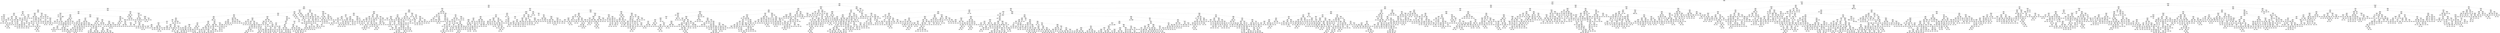 digraph Tree {
node [shape=box, style="rounded", color="black", fontname=helvetica] ;
edge [fontname=helvetica] ;
0 [label="sqft <= 0.3\nmse = 149617.8\nsamples = 3626\nvalue = 1471.0"] ;
1 [label="ld_1.0 <= -0.1\nmse = 95004.7\nsamples = 2517\nvalue = 1319.4"] ;
0 -> 1 [labeldistance=2.5, labelangle=45, headlabel="True"] ;
2 [label="sqft <= -0.1\nmse = 50143.4\nsamples = 1363\nvalue = 1141.3"] ;
1 -> 2 ;
3 [label="sqft <= -0.7\nmse = 27484.5\nsamples = 980\nvalue = 1062.4"] ;
2 -> 3 ;
4 [label="sqft <= -1.1\nmse = 18360.0\nsamples = 566\nvalue = 1002.7"] ;
3 -> 4 ;
5 [label="pTwenties <= -0.5\nmse = 13708.7\nsamples = 255\nvalue = 955.1"] ;
4 -> 5 ;
6 [label="sqft <= -1.1\nmse = 11163.9\nsamples = 75\nvalue = 903.8"] ;
5 -> 6 ;
7 [label="ld_5.0 <= 5.8\nmse = 8242.2\nsamples = 53\nvalue = 876.3"] ;
6 -> 7 ;
8 [label="ty_1.0 <= -0.8\nmse = 6138.6\nsamples = 51\nvalue = 887.9"] ;
7 -> 8 ;
9 [label="postdateint <= -1.3\nmse = 624.7\nsamples = 5\nvalue = 754.4"] ;
8 -> 9 ;
10 [label="mse = 0.0\nsamples = 1\nvalue = 700.0"] ;
9 -> 10 ;
11 [label="pYouths <= 0.5\nmse = 285.9\nsamples = 4\nvalue = 761.2"] ;
9 -> 11 ;
12 [label="mse = 0.0\nsamples = 1\nvalue = 790.0"] ;
11 -> 12 ;
13 [label="pForties <= 0.7\nmse = 13.9\nsamples = 3\nvalue = 751.7"] ;
11 -> 13 ;
14 [label="mse = 0.0\nsamples = 1\nvalue = 760.0"] ;
13 -> 14 ;
15 [label="mse = 0.0\nsamples = 2\nvalue = 750.0"] ;
13 -> 15 ;
16 [label="pTwenties <= -0.9\nmse = 4405.9\nsamples = 46\nvalue = 903.9"] ;
8 -> 16 ;
17 [label="pSixtyPlus <= 0.7\nmse = 2186.1\nsamples = 9\nvalue = 973.3"] ;
16 -> 17 ;
18 [label="pTwenties <= -1.0\nmse = 543.2\nsamples = 6\nvalue = 1006.1"] ;
17 -> 18 ;
19 [label="sqft <= -1.3\nmse = 398.4\nsamples = 5\nvalue = 1001.2"] ;
18 -> 19 ;
20 [label="pSixtyPlus <= -0.3\nmse = 468.8\nsamples = 2\nvalue = 1012.5"] ;
19 -> 20 ;
21 [label="mse = 0.0\nsamples = 1\nvalue = 1000.0"] ;
20 -> 21 ;
22 [label="mse = 0.0\nsamples = 1\nvalue = 1050.0"] ;
20 -> 22 ;
23 [label="sqft <= -1.3\nmse = 75.0\nsamples = 3\nvalue = 990.0"] ;
19 -> 23 ;
24 [label="mse = 0.0\nsamples = 1\nvalue = 975.0"] ;
23 -> 24 ;
25 [label="mse = 0.0\nsamples = 2\nvalue = 995.0"] ;
23 -> 25 ;
26 [label="mse = 0.0\nsamples = 1\nvalue = 1045.0"] ;
18 -> 26 ;
27 [label="pTwenties <= -1.5\nmse = 605.0\nsamples = 3\nvalue = 924.0"] ;
17 -> 27 ;
28 [label="mse = 0.0\nsamples = 2\nvalue = 935.0"] ;
27 -> 28 ;
29 [label="mse = 0.0\nsamples = 1\nvalue = 869.0"] ;
27 -> 29 ;
30 [label="pThirties <= -0.2\nmse = 3458.6\nsamples = 37\nvalue = 886.6"] ;
16 -> 30 ;
31 [label="postdateint <= -0.5\nmse = 1702.4\nsamples = 26\nvalue = 866.3"] ;
30 -> 31 ;
32 [label="pSixtyPlus <= 1.5\nmse = 2366.2\nsamples = 9\nvalue = 844.7"] ;
31 -> 32 ;
33 [label="sqft <= -1.3\nmse = 933.6\nsamples = 8\nvalue = 855.0"] ;
32 -> 33 ;
34 [label="pTwenties <= -0.7\nmse = 317.6\nsamples = 5\nvalue = 838.2"] ;
33 -> 34 ;
35 [label="pYouths <= 1.4\nmse = 148.4\nsamples = 4\nvalue = 845.2"] ;
34 -> 35 ;
36 [label="mse = 0.0\nsamples = 1\nvalue = 859.0"] ;
35 -> 36 ;
37 [label="medianIncome <= -1.1\nmse = 56.0\nsamples = 3\nvalue = 837.0"] ;
35 -> 37 ;
38 [label="mse = 0.0\nsamples = 1\nvalue = 835.0"] ;
37 -> 38 ;
39 [label="mse = 88.9\nsamples = 2\nvalue = 838.3"] ;
37 -> 39 ;
40 [label="mse = 0.0\nsamples = 1\nvalue = 810.0"] ;
34 -> 40 ;
41 [label="pk_3.0 <= 1.3\nmse = 4.0\nsamples = 3\nvalue = 897.0"] ;
33 -> 41 ;
42 [label="mse = 0.0\nsamples = 2\nvalue = 899.0"] ;
41 -> 42 ;
43 [label="mse = 0.0\nsamples = 1\nvalue = 895.0"] ;
41 -> 43 ;
44 [label="mse = 0.0\nsamples = 1\nvalue = 700.0"] ;
32 -> 44 ;
45 [label="postdateint <= 0.2\nmse = 811.8\nsamples = 17\nvalue = 879.8"] ;
31 -> 45 ;
46 [label="pTwenties <= -0.9\nmse = 680.6\nsamples = 3\nvalue = 915.8"] ;
45 -> 46 ;
47 [label="mse = 0.0\nsamples = 1\nvalue = 885.0"] ;
46 -> 47 ;
48 [label="pFifties <= 0.3\nmse = 80.2\nsamples = 2\nvalue = 936.3"] ;
46 -> 48 ;
49 [label="mse = 0.0\nsamples = 1\nvalue = 930.0"] ;
48 -> 49 ;
50 [label="mse = 0.0\nsamples = 1\nvalue = 949.0"] ;
48 -> 50 ;
51 [label="pTwenties <= -0.8\nmse = 416.3\nsamples = 14\nvalue = 870.4"] ;
45 -> 51 ;
52 [label="postdateint <= 0.3\nmse = 175.5\nsamples = 9\nvalue = 878.8"] ;
51 -> 52 ;
53 [label="pFifties <= 0.3\nmse = 100.0\nsamples = 4\nvalue = 870.0"] ;
52 -> 53 ;
54 [label="mse = 0.0\nsamples = 1\nvalue = 850.0"] ;
53 -> 54 ;
55 [label="mse = 0.0\nsamples = 3\nvalue = 875.0"] ;
53 -> 55 ;
56 [label="pTwenties <= -0.9\nmse = 135.7\nsamples = 5\nvalue = 885.0"] ;
52 -> 56 ;
57 [label="pForties <= -0.0\nmse = 6.2\nsamples = 2\nvalue = 897.5"] ;
56 -> 57 ;
58 [label="mse = 0.0\nsamples = 1\nvalue = 900.0"] ;
57 -> 58 ;
59 [label="mse = 0.0\nsamples = 1\nvalue = 895.0"] ;
57 -> 59 ;
60 [label="postdateint <= 1.4\nmse = 100.0\nsamples = 3\nvalue = 880.0"] ;
56 -> 60 ;
61 [label="mse = 0.0\nsamples = 1\nvalue = 860.0"] ;
60 -> 61 ;
62 [label="mse = 0.0\nsamples = 2\nvalue = 885.0"] ;
60 -> 62 ;
63 [label="sqft <= -1.3\nmse = 502.3\nsamples = 5\nvalue = 856.0"] ;
51 -> 63 ;
64 [label="sqft <= -1.5\nmse = 204.7\nsamples = 3\nvalue = 878.0"] ;
63 -> 64 ;
65 [label="mse = 0.0\nsamples = 1\nvalue = 860.0"] ;
64 -> 65 ;
66 [label="postdateint <= 0.7\nmse = 64.0\nsamples = 2\nvalue = 887.0"] ;
64 -> 66 ;
67 [label="mse = 0.0\nsamples = 1\nvalue = 879.0"] ;
66 -> 67 ;
68 [label="mse = 0.0\nsamples = 1\nvalue = 895.0"] ;
66 -> 68 ;
69 [label="sqft <= -1.2\nmse = 90.2\nsamples = 2\nvalue = 839.5"] ;
63 -> 69 ;
70 [label="mse = 0.0\nsamples = 1\nvalue = 830.0"] ;
69 -> 70 ;
71 [label="mse = 0.0\nsamples = 1\nvalue = 849.0"] ;
69 -> 71 ;
72 [label="postdateint <= -1.3\nmse = 4535.3\nsamples = 11\nvalue = 924.3"] ;
30 -> 72 ;
73 [label="mse = 0.0\nsamples = 1\nvalue = 870.0"] ;
72 -> 73 ;
74 [label="postdateint <= 1.8\nmse = 4745.9\nsamples = 10\nvalue = 937.1"] ;
72 -> 74 ;
75 [label="ld_3.0 <= 0.3\nmse = 4095.9\nsamples = 8\nvalue = 959.6"] ;
74 -> 75 ;
76 [label="mse = 0.0\nsamples = 1\nvalue = 1045.0"] ;
75 -> 76 ;
77 [label="postdateint <= -0.5\nmse = 2218.5\nsamples = 7\nvalue = 931.1"] ;
75 -> 77 ;
78 [label="pForties <= 0.3\nmse = 672.2\nsamples = 2\nvalue = 976.7"] ;
77 -> 78 ;
79 [label="mse = 0.0\nsamples = 1\nvalue = 940.0"] ;
78 -> 79 ;
80 [label="mse = 0.0\nsamples = 1\nvalue = 995.0"] ;
78 -> 80 ;
81 [label="pSixtyPlus <= 0.6\nmse = 1435.2\nsamples = 5\nvalue = 908.3"] ;
77 -> 81 ;
82 [label="pForties <= 0.9\nmse = 718.6\nsamples = 4\nvalue = 895.4"] ;
81 -> 82 ;
83 [label="pk_2.0 <= 0.0\nmse = 225.5\nsamples = 3\nvalue = 907.0"] ;
82 -> 83 ;
84 [label="mse = 0.0\nsamples = 1\nvalue = 898.0"] ;
83 -> 84 ;
85 [label="postdateint <= 1.5\nmse = 289.0\nsamples = 2\nvalue = 916.0"] ;
83 -> 85 ;
86 [label="mse = 0.0\nsamples = 1\nvalue = 933.0"] ;
85 -> 86 ;
87 [label="mse = 0.0\nsamples = 1\nvalue = 899.0"] ;
85 -> 87 ;
88 [label="mse = 0.0\nsamples = 1\nvalue = 849.0"] ;
82 -> 88 ;
89 [label="mse = 0.0\nsamples = 1\nvalue = 973.0"] ;
81 -> 89 ;
90 [label="pThirties <= 0.6\nmse = 2166.0\nsamples = 2\nvalue = 883.0"] ;
74 -> 90 ;
91 [label="mse = 0.0\nsamples = 1\nvalue = 845.0"] ;
90 -> 91 ;
92 [label="mse = 0.0\nsamples = 1\nvalue = 940.0"] ;
90 -> 92 ;
93 [label="pThirties <= -0.4\nmse = 3174.0\nsamples = 2\nvalue = 681.0"] ;
7 -> 93 ;
94 [label="mse = 0.0\nsamples = 1\nvalue = 635.0"] ;
93 -> 94 ;
95 [label="mse = 0.0\nsamples = 1\nvalue = 750.0"] ;
93 -> 95 ;
96 [label="pYouths <= 0.6\nmse = 10397.9\nsamples = 22\nvalue = 991.2"] ;
6 -> 96 ;
97 [label="postdateint <= -0.5\nmse = 2195.7\nsamples = 15\nvalue = 944.6"] ;
96 -> 97 ;
98 [label="postdateint <= -0.6\nmse = 1972.2\nsamples = 5\nvalue = 913.3"] ;
97 -> 98 ;
99 [label="pForties <= 0.2\nmse = 466.7\nsamples = 3\nvalue = 955.0"] ;
98 -> 99 ;
100 [label="mse = 0.0\nsamples = 1\nvalue = 985.0"] ;
99 -> 100 ;
101 [label="postdateint <= -1.3\nmse = 25.0\nsamples = 2\nvalue = 940.0"] ;
99 -> 101 ;
102 [label="mse = 0.0\nsamples = 1\nvalue = 935.0"] ;
101 -> 102 ;
103 [label="mse = 0.0\nsamples = 1\nvalue = 945.0"] ;
101 -> 103 ;
104 [label="pSixtyPlus <= 0.4\nmse = 5.6\nsamples = 2\nvalue = 871.7"] ;
98 -> 104 ;
105 [label="mse = 0.0\nsamples = 1\nvalue = 870.0"] ;
104 -> 105 ;
106 [label="mse = 0.0\nsamples = 1\nvalue = 875.0"] ;
104 -> 106 ;
107 [label="pTwenties <= -0.9\nmse = 1694.9\nsamples = 10\nvalue = 957.9"] ;
97 -> 107 ;
108 [label="postdateint <= 1.0\nmse = 100.0\nsamples = 2\nvalue = 885.0"] ;
107 -> 108 ;
109 [label="mse = 0.0\nsamples = 1\nvalue = 895.0"] ;
108 -> 109 ;
110 [label="mse = 0.0\nsamples = 1\nvalue = 875.0"] ;
108 -> 110 ;
111 [label="pk_4.0 <= 0.4\nmse = 926.6\nsamples = 8\nvalue = 970.1"] ;
107 -> 111 ;
112 [label="postdateint <= -0.4\nmse = 896.0\nsamples = 3\nvalue = 943.0"] ;
111 -> 112 ;
113 [label="mse = 0.0\nsamples = 1\nvalue = 975.0"] ;
112 -> 113 ;
114 [label="postdateint <= 0.7\nmse = 355.6\nsamples = 2\nvalue = 921.7"] ;
112 -> 114 ;
115 [label="mse = 0.0\nsamples = 1\nvalue = 935.0"] ;
114 -> 115 ;
116 [label="mse = 0.0\nsamples = 1\nvalue = 895.0"] ;
114 -> 116 ;
117 [label="pTwenties <= -0.9\nmse = 50.2\nsamples = 5\nvalue = 989.4"] ;
111 -> 117 ;
118 [label="mse = 0.0\nsamples = 1\nvalue = 975.0"] ;
117 -> 118 ;
119 [label="pFifties <= 0.7\nmse = 18.1\nsamples = 4\nvalue = 991.8"] ;
117 -> 119 ;
120 [label="medianIncome <= 0.4\nmse = 6.2\nsamples = 2\nvalue = 997.5"] ;
119 -> 120 ;
121 [label="mse = 0.0\nsamples = 1\nvalue = 1000.0"] ;
120 -> 121 ;
122 [label="mse = 0.0\nsamples = 1\nvalue = 995.0"] ;
120 -> 122 ;
123 [label="mse = 0.0\nsamples = 2\nvalue = 989.0"] ;
119 -> 123 ;
124 [label="pTwenties <= -0.7\nmse = 11820.5\nsamples = 7\nvalue = 1108.0"] ;
96 -> 124 ;
125 [label="pThirties <= -0.4\nmse = 1750.2\nsamples = 4\nvalue = 1212.2"] ;
124 -> 125 ;
126 [label="pThirties <= -0.6\nmse = 650.2\nsamples = 2\nvalue = 1174.5"] ;
125 -> 126 ;
127 [label="mse = 0.0\nsamples = 1\nvalue = 1200.0"] ;
126 -> 127 ;
128 [label="mse = 0.0\nsamples = 1\nvalue = 1149.0"] ;
126 -> 128 ;
129 [label="mse = 0.0\nsamples = 2\nvalue = 1250.0"] ;
125 -> 129 ;
130 [label="number bedrooms <= -0.1\nmse = 154.7\nsamples = 3\nvalue = 1003.8"] ;
124 -> 130 ;
131 [label="sqft <= -1.1\nmse = 5.6\nsamples = 2\nvalue = 996.7"] ;
130 -> 131 ;
132 [label="mse = 0.0\nsamples = 1\nvalue = 995.0"] ;
131 -> 132 ;
133 [label="mse = 0.0\nsamples = 1\nvalue = 1000.0"] ;
131 -> 133 ;
134 [label="mse = 0.0\nsamples = 1\nvalue = 1025.0"] ;
130 -> 134 ;
135 [label="postdateint <= 1.8\nmse = 13200.4\nsamples = 180\nvalue = 976.8"] ;
5 -> 135 ;
136 [label="sqft <= -1.6\nmse = 13161.8\nsamples = 162\nvalue = 987.6"] ;
135 -> 136 ;
137 [label="postdateint <= 0.2\nmse = 480.0\nsamples = 3\nvalue = 820.0"] ;
136 -> 137 ;
138 [label="mse = 0.0\nsamples = 1\nvalue = 860.0"] ;
137 -> 138 ;
139 [label="pFifties <= -0.0\nmse = 100.0\nsamples = 2\nvalue = 810.0"] ;
137 -> 139 ;
140 [label="mse = 0.0\nsamples = 1\nvalue = 820.0"] ;
139 -> 140 ;
141 [label="mse = 0.0\nsamples = 1\nvalue = 800.0"] ;
139 -> 141 ;
142 [label="sqft <= -1.4\nmse = 12831.4\nsamples = 159\nvalue = 991.1"] ;
136 -> 142 ;
143 [label="pFifties <= -0.7\nmse = 12066.1\nsamples = 45\nvalue = 965.5"] ;
142 -> 143 ;
144 [label="pThirties <= 0.4\nmse = 7558.9\nsamples = 20\nvalue = 1034.2"] ;
143 -> 144 ;
145 [label="postdateint <= -0.5\nmse = 7878.8\nsamples = 12\nvalue = 1060.5"] ;
144 -> 145 ;
146 [label="ty_1.0 <= -0.8\nmse = 5367.4\nsamples = 4\nvalue = 1137.4"] ;
145 -> 146 ;
147 [label="ld_4.0 <= 1.5\nmse = 56.2\nsamples = 2\nvalue = 1157.5"] ;
146 -> 147 ;
148 [label="mse = 0.0\nsamples = 1\nvalue = 1150.0"] ;
147 -> 148 ;
149 [label="mse = 0.0\nsamples = 1\nvalue = 1165.0"] ;
147 -> 149 ;
150 [label="mse = 7266.2\nsamples = 2\nvalue = 1129.4"] ;
146 -> 150 ;
151 [label="ld_4.0 <= 1.5\nmse = 4328.5\nsamples = 8\nvalue = 1019.1"] ;
145 -> 151 ;
152 [label="postdateint <= 1.0\nmse = 4150.0\nsamples = 3\nvalue = 965.0"] ;
151 -> 152 ;
153 [label="sqft <= -1.6\nmse = 1406.2\nsamples = 2\nvalue = 937.5"] ;
152 -> 153 ;
154 [label="mse = 0.0\nsamples = 1\nvalue = 975.0"] ;
153 -> 154 ;
155 [label="mse = 0.0\nsamples = 1\nvalue = 900.0"] ;
153 -> 155 ;
156 [label="mse = 0.0\nsamples = 1\nvalue = 1075.0"] ;
152 -> 156 ;
157 [label="pk_4.0 <= 0.4\nmse = 1470.1\nsamples = 5\nvalue = 1052.9"] ;
151 -> 157 ;
158 [label="postdateint <= -0.5\nmse = 1317.6\nsamples = 4\nvalue = 1046.1"] ;
157 -> 158 ;
159 [label="mse = 0.0\nsamples = 1\nvalue = 1035.0"] ;
158 -> 159 ;
160 [label="mse = 1775.0\nsamples = 3\nvalue = 1050.6"] ;
158 -> 160 ;
161 [label="mse = 0.0\nsamples = 1\nvalue = 1100.0"] ;
157 -> 161 ;
162 [label="postdateint <= -0.0\nmse = 3956.1\nsamples = 8\nvalue = 990.4"] ;
144 -> 162 ;
163 [label="sqft <= -1.4\nmse = 1734.7\nsamples = 5\nvalue = 952.1"] ;
162 -> 163 ;
164 [label="postdateint <= -0.5\nmse = 625.0\nsamples = 4\nvalue = 920.0"] ;
163 -> 164 ;
165 [label="mse = 0.0\nsamples = 2\nvalue = 895.0"] ;
164 -> 165 ;
166 [label="mse = 0.0\nsamples = 2\nvalue = 945.0"] ;
164 -> 166 ;
167 [label="mse = 0.0\nsamples = 1\nvalue = 995.0"] ;
163 -> 167 ;
168 [label="postdateint <= 0.7\nmse = 2144.0\nsamples = 3\nvalue = 1044.0"] ;
162 -> 168 ;
169 [label="mse = 0.0\nsamples = 1\nvalue = 1100.0"] ;
168 -> 169 ;
170 [label="pk_5.0 <= 1.5\nmse = 88.9\nsamples = 2\nvalue = 1006.7"] ;
168 -> 170 ;
171 [label="mse = 0.0\nsamples = 1\nvalue = 1000.0"] ;
170 -> 171 ;
172 [label="mse = 0.0\nsamples = 1\nvalue = 1020.0"] ;
170 -> 172 ;
173 [label="pThirties <= 0.3\nmse = 8874.5\nsamples = 25\nvalue = 910.6"] ;
143 -> 173 ;
174 [label="ty_2.0 <= 2.0\nmse = 5610.1\nsamples = 24\nvalue = 931.2"] ;
173 -> 174 ;
175 [label="postdateint <= 1.0\nmse = 3941.1\nsamples = 21\nvalue = 948.9"] ;
174 -> 175 ;
176 [label="pTwenties <= -0.2\nmse = 2593.6\nsamples = 17\nvalue = 927.1"] ;
175 -> 176 ;
177 [label="pk_5.0 <= 1.5\nmse = 3906.2\nsamples = 2\nvalue = 1037.5"] ;
176 -> 177 ;
178 [label="mse = 0.0\nsamples = 1\nvalue = 1100.0"] ;
177 -> 178 ;
179 [label="mse = 0.0\nsamples = 1\nvalue = 975.0"] ;
177 -> 179 ;
180 [label="sqft <= -1.4\nmse = 1265.1\nsamples = 15\nvalue = 917.0"] ;
176 -> 180 ;
181 [label="pFifties <= -0.1\nmse = 1253.6\nsamples = 13\nvalue = 922.4"] ;
180 -> 181 ;
182 [label="pk_7.0 <= 7.3\nmse = 650.6\nsamples = 6\nvalue = 942.8"] ;
181 -> 182 ;
183 [label="postdateint <= -0.5\nmse = 297.2\nsamples = 4\nvalue = 956.7"] ;
182 -> 183 ;
184 [label="mse = 0.0\nsamples = 1\nvalue = 995.0"] ;
183 -> 184 ;
185 [label="ld_4.0 <= 1.5\nmse = 4.0\nsamples = 3\nvalue = 949.0"] ;
183 -> 185 ;
186 [label="mse = 0.0\nsamples = 2\nvalue = 950.0"] ;
185 -> 186 ;
187 [label="mse = 0.0\nsamples = 1\nvalue = 945.0"] ;
185 -> 187 ;
188 [label="postdateint <= -0.1\nmse = 200.0\nsamples = 2\nvalue = 915.0"] ;
182 -> 188 ;
189 [label="mse = 0.0\nsamples = 1\nvalue = 925.0"] ;
188 -> 189 ;
190 [label="mse = 0.0\nsamples = 1\nvalue = 895.0"] ;
188 -> 190 ;
191 [label="sqft <= -1.6\nmse = 1084.0\nsamples = 7\nvalue = 904.0"] ;
181 -> 191 ;
192 [label="pk_5.0 <= 1.5\nmse = 138.9\nsamples = 2\nvalue = 931.7"] ;
191 -> 192 ;
193 [label="mse = 0.0\nsamples = 1\nvalue = 915.0"] ;
192 -> 193 ;
194 [label="mse = 0.0\nsamples = 1\nvalue = 940.0"] ;
192 -> 194 ;
195 [label="postdateint <= -0.5\nmse = 1020.4\nsamples = 5\nvalue = 892.1"] ;
191 -> 195 ;
196 [label="postdateint <= -0.6\nmse = 225.0\nsamples = 2\nvalue = 910.0"] ;
195 -> 196 ;
197 [label="mse = 0.0\nsamples = 1\nvalue = 895.0"] ;
196 -> 197 ;
198 [label="mse = 0.0\nsamples = 1\nvalue = 925.0"] ;
196 -> 198 ;
199 [label="postdateint <= -0.5\nmse = 1088.9\nsamples = 3\nvalue = 868.3"] ;
195 -> 199 ;
200 [label="mse = 0.0\nsamples = 1\nvalue = 825.0"] ;
199 -> 200 ;
201 [label="ld_3.0 <= 0.3\nmse = 225.0\nsamples = 2\nvalue = 890.0"] ;
199 -> 201 ;
202 [label="mse = 0.0\nsamples = 1\nvalue = 905.0"] ;
201 -> 202 ;
203 [label="mse = 0.0\nsamples = 1\nvalue = 875.0"] ;
201 -> 203 ;
204 [label="postdateint <= -0.1\nmse = 22.2\nsamples = 2\nvalue = 883.3"] ;
180 -> 204 ;
205 [label="mse = 0.0\nsamples = 1\nvalue = 880.0"] ;
204 -> 205 ;
206 [label="mse = 0.0\nsamples = 1\nvalue = 890.0"] ;
204 -> 206 ;
207 [label="pk_7.0 <= 7.3\nmse = 1310.7\nsamples = 4\nvalue = 1023.9"] ;
175 -> 207 ;
208 [label="pk_2.0 <= 0.0\nmse = 676.0\nsamples = 2\nvalue = 971.0"] ;
207 -> 208 ;
209 [label="mse = 0.0\nsamples = 1\nvalue = 945.0"] ;
208 -> 209 ;
210 [label="mse = 0.0\nsamples = 1\nvalue = 997.0"] ;
208 -> 210 ;
211 [label="mse = 0.0\nsamples = 2\nvalue = 1045.0"] ;
207 -> 211 ;
212 [label="sqft <= -1.5\nmse = 1864.0\nsamples = 3\nvalue = 821.0"] ;
174 -> 212 ;
213 [label="mse = 0.0\nsamples = 1\nvalue = 735.0"] ;
212 -> 213 ;
214 [label="postdateint <= 0.2\nmse = 18.8\nsamples = 2\nvalue = 842.5"] ;
212 -> 214 ;
215 [label="mse = 0.0\nsamples = 1\nvalue = 840.0"] ;
214 -> 215 ;
216 [label="mse = 0.0\nsamples = 1\nvalue = 850.0"] ;
214 -> 216 ;
217 [label="mse = 0.0\nsamples = 1\nvalue = 725.0"] ;
173 -> 217 ;
218 [label="pYouths <= 0.2\nmse = 12762.1\nsamples = 114\nvalue = 1001.9"] ;
142 -> 218 ;
219 [label="pk_2.0 <= 0.0\nmse = 13869.6\nsamples = 89\nvalue = 1018.3"] ;
218 -> 219 ;
220 [label="ty_1.0 <= -0.8\nmse = 8704.5\nsamples = 70\nvalue = 997.6"] ;
219 -> 220 ;
221 [label="sqft <= -1.2\nmse = 12264.0\nsamples = 4\nvalue = 1129.0"] ;
220 -> 221 ;
222 [label="mse = 0.0\nsamples = 1\nvalue = 950.0"] ;
221 -> 222 ;
223 [label="pk_4.0 <= 0.4\nmse = 5317.2\nsamples = 3\nvalue = 1173.8"] ;
221 -> 223 ;
224 [label="postdateint <= 0.7\nmse = 555.6\nsamples = 2\nvalue = 1133.3"] ;
223 -> 224 ;
225 [label="mse = 0.0\nsamples = 1\nvalue = 1150.0"] ;
224 -> 225 ;
226 [label="mse = 0.0\nsamples = 1\nvalue = 1100.0"] ;
224 -> 226 ;
227 [label="mse = 0.0\nsamples = 1\nvalue = 1295.0"] ;
223 -> 227 ;
228 [label="pk_4.0 <= 0.4\nmse = 7560.6\nsamples = 66\nvalue = 990.7"] ;
220 -> 228 ;
229 [label="pForties <= 0.1\nmse = 5376.6\nsamples = 20\nvalue = 943.0"] ;
228 -> 229 ;
230 [label="pTwenties <= 0.9\nmse = 3747.1\nsamples = 17\nvalue = 929.2"] ;
229 -> 230 ;
231 [label="postdateint <= -0.4\nmse = 5331.6\nsamples = 6\nvalue = 910.7"] ;
230 -> 231 ;
232 [label="postdateint <= -0.5\nmse = 2884.6\nsamples = 5\nvalue = 925.0"] ;
231 -> 232 ;
233 [label="sqft <= -1.1\nmse = 516.0\nsamples = 4\nvalue = 910.8"] ;
232 -> 233 ;
234 [label="postdateint <= -0.5\nmse = 6.2\nsamples = 3\nvalue = 897.8"] ;
233 -> 234 ;
235 [label="mse = 0.0\nsamples = 2\nvalue = 895.0"] ;
234 -> 235 ;
236 [label="mse = 0.0\nsamples = 1\nvalue = 900.0"] ;
234 -> 236 ;
237 [label="mse = 0.0\nsamples = 1\nvalue = 950.0"] ;
233 -> 237 ;
238 [label="mse = 0.0\nsamples = 1\nvalue = 1095.0"] ;
232 -> 238 ;
239 [label="mse = 0.0\nsamples = 1\nvalue = 725.0"] ;
231 -> 239 ;
240 [label="postdateint <= 1.1\nmse = 1035.4\nsamples = 11\nvalue = 950.8"] ;
230 -> 240 ;
241 [label="postdateint <= 0.7\nmse = 798.9\nsamples = 9\nvalue = 958.9"] ;
240 -> 241 ;
242 [label="postdateint <= 0.3\nmse = 777.8\nsamples = 5\nvalue = 968.8"] ;
241 -> 242 ;
243 [label="sqft <= -1.2\nmse = 533.6\nsamples = 3\nvalue = 951.3"] ;
242 -> 243 ;
244 [label="pk_5.0 <= 1.5\nmse = 64.0\nsamples = 2\nvalue = 967.0"] ;
243 -> 244 ;
245 [label="mse = 0.0\nsamples = 1\nvalue = 959.0"] ;
244 -> 245 ;
246 [label="mse = 0.0\nsamples = 1\nvalue = 975.0"] ;
244 -> 246 ;
247 [label="mse = 0.0\nsamples = 1\nvalue = 920.0"] ;
243 -> 247 ;
248 [label="mse = 0.0\nsamples = 2\nvalue = 995.0"] ;
242 -> 248 ;
249 [label="sqft <= -1.1\nmse = 624.0\nsamples = 4\nvalue = 949.0"] ;
241 -> 249 ;
250 [label="postdateint <= 1.0\nmse = 225.0\nsamples = 2\nvalue = 935.0"] ;
249 -> 250 ;
251 [label="mse = 0.0\nsamples = 1\nvalue = 950.0"] ;
250 -> 251 ;
252 [label="mse = 0.0\nsamples = 1\nvalue = 920.0"] ;
250 -> 252 ;
253 [label="mse = 672.2\nsamples = 2\nvalue = 958.3"] ;
249 -> 253 ;
254 [label="sqft <= -1.2\nmse = 225.0\nsamples = 2\nvalue = 910.0"] ;
240 -> 254 ;
255 [label="mse = 0.0\nsamples = 1\nvalue = 925.0"] ;
254 -> 255 ;
256 [label="mse = 0.0\nsamples = 1\nvalue = 895.0"] ;
254 -> 256 ;
257 [label="pk_6.0 <= 15.9\nmse = 6718.8\nsamples = 3\nvalue = 1032.5"] ;
229 -> 257 ;
258 [label="pSixtyPlus <= -0.0\nmse = 555.6\nsamples = 2\nvalue = 1078.3"] ;
257 -> 258 ;
259 [label="mse = 0.0\nsamples = 1\nvalue = 1095.0"] ;
258 -> 259 ;
260 [label="mse = 0.0\nsamples = 1\nvalue = 1045.0"] ;
258 -> 260 ;
261 [label="mse = 0.0\nsamples = 1\nvalue = 895.0"] ;
257 -> 261 ;
262 [label="sqft <= -1.3\nmse = 7032.6\nsamples = 46\nvalue = 1012.7"] ;
228 -> 262 ;
263 [label="mse = 0.0\nsamples = 2\nvalue = 1150.0"] ;
262 -> 263 ;
264 [label="postdateint <= -1.3\nmse = 6416.7\nsamples = 44\nvalue = 1006.1"] ;
262 -> 264 ;
265 [label="postdateint <= -1.3\nmse = 388.8\nsamples = 3\nvalue = 1080.7"] ;
264 -> 265 ;
266 [label="mse = 0.0\nsamples = 1\nvalue = 1095.0"] ;
265 -> 266 ;
267 [label="mse = 272.2\nsamples = 2\nvalue = 1061.7"] ;
265 -> 267 ;
268 [label="postdateint <= -0.9\nmse = 6384.4\nsamples = 41\nvalue = 996.6"] ;
264 -> 268 ;
269 [label="medianIncome <= -0.6\nmse = 86.8\nsamples = 3\nvalue = 899.2"] ;
268 -> 269 ;
270 [label="mse = 0.0\nsamples = 1\nvalue = 920.0"] ;
269 -> 270 ;
271 [label="mse = 0.0\nsamples = 2\nvalue = 895.0"] ;
269 -> 271 ;
272 [label="sqft <= -1.1\nmse = 5851.7\nsamples = 38\nvalue = 1008.5"] ;
268 -> 272 ;
273 [label="postdateint <= -0.5\nmse = 3595.5\nsamples = 24\nvalue = 987.6"] ;
272 -> 273 ;
274 [label="pThirties <= 0.2\nmse = 1344.6\nsamples = 4\nvalue = 1039.8"] ;
273 -> 274 ;
275 [label="mse = 0.0\nsamples = 1\nvalue = 975.0"] ;
274 -> 275 ;
276 [label="pTwenties <= 0.9\nmse = 368.5\nsamples = 3\nvalue = 1056.0"] ;
274 -> 276 ;
277 [label="mse = 0.0\nsamples = 1\nvalue = 1040.0"] ;
276 -> 277 ;
278 [label="mse = 225.0\nsamples = 2\nvalue = 1072.0"] ;
276 -> 278 ;
279 [label="postdateint <= 1.1\nmse = 3377.2\nsamples = 20\nvalue = 976.7"] ;
273 -> 279 ;
280 [label="postdateint <= 0.6\nmse = 3222.7\nsamples = 16\nvalue = 964.4"] ;
279 -> 280 ;
281 [label="mse = 3008.7\nsamples = 14\nvalue = 971.7"] ;
280 -> 281 ;
282 [label="mse = 756.2\nsamples = 2\nvalue = 902.5"] ;
280 -> 282 ;
283 [label="pTwenties <= 0.9\nmse = 1229.4\nsamples = 4\nvalue = 1023.2"] ;
279 -> 283 ;
284 [label="mse = 288.9\nsamples = 3\nvalue = 996.7"] ;
283 -> 284 ;
285 [label="mse = 0.0\nsamples = 1\nvalue = 1063.0"] ;
283 -> 285 ;
286 [label="pThirties <= 0.2\nmse = 7565.8\nsamples = 14\nvalue = 1038.8"] ;
272 -> 286 ;
287 [label="postdateint <= 1.1\nmse = 2611.9\nsamples = 8\nvalue = 1007.0"] ;
286 -> 287 ;
288 [label="postdateint <= -0.5\nmse = 2299.7\nsamples = 7\nvalue = 1017.3"] ;
287 -> 288 ;
289 [label="mse = 281.2\nsamples = 3\nvalue = 987.5"] ;
288 -> 289 ;
290 [label="mse = 2538.1\nsamples = 4\nvalue = 1047.2"] ;
288 -> 290 ;
291 [label="mse = 0.0\nsamples = 1\nvalue = 945.0"] ;
287 -> 291 ;
292 [label="postdateint <= -0.1\nmse = 11235.1\nsamples = 6\nvalue = 1113.2"] ;
286 -> 292 ;
293 [label="pThirties <= 0.6\nmse = 3600.0\nsamples = 2\nvalue = 1235.0"] ;
292 -> 293 ;
294 [label="mse = 0.0\nsamples = 1\nvalue = 1175.0"] ;
293 -> 294 ;
295 [label="mse = 0.0\nsamples = 1\nvalue = 1295.0"] ;
293 -> 295 ;
296 [label="postdateint <= 0.7\nmse = 3920.2\nsamples = 4\nvalue = 1052.2"] ;
292 -> 296 ;
297 [label="mse = 400.0\nsamples = 2\nvalue = 1000.0"] ;
296 -> 297 ;
298 [label="mse = 1980.2\nsamples = 2\nvalue = 1104.5"] ;
296 -> 298 ;
299 [label="medianIncome <= -0.9\nmse = 24892.9\nsamples = 19\nvalue = 1087.3"] ;
219 -> 299 ;
300 [label="postdateint <= 0.3\nmse = 32154.0\nsamples = 4\nvalue = 1271.0"] ;
299 -> 300 ;
301 [label="postdateint <= -0.1\nmse = 1692.2\nsamples = 3\nvalue = 1358.8"] ;
300 -> 301 ;
302 [label="ty_1.0 <= -0.8\nmse = 450.0\nsamples = 2\nvalue = 1380.0"] ;
301 -> 302 ;
303 [label="mse = 0.0\nsamples = 1\nvalue = 1395.0"] ;
302 -> 303 ;
304 [label="mse = 0.0\nsamples = 1\nvalue = 1350.0"] ;
302 -> 304 ;
305 [label="mse = 0.0\nsamples = 1\nvalue = 1295.0"] ;
301 -> 305 ;
306 [label="mse = 0.0\nsamples = 1\nvalue = 920.0"] ;
300 -> 306 ;
307 [label="ty_1.0 <= -0.8\nmse = 15344.6\nsamples = 15\nvalue = 1050.6"] ;
299 -> 307 ;
308 [label="sqft <= -1.2\nmse = 17020.2\nsamples = 6\nvalue = 978.5"] ;
307 -> 308 ;
309 [label="pFifties <= -0.6\nmse = 2916.7\nsamples = 3\nvalue = 795.0"] ;
308 -> 309 ;
310 [label="postdateint <= -0.1\nmse = 156.2\nsamples = 2\nvalue = 757.5"] ;
309 -> 310 ;
311 [label="mse = 0.0\nsamples = 1\nvalue = 745.0"] ;
310 -> 311 ;
312 [label="mse = 0.0\nsamples = 1\nvalue = 770.0"] ;
310 -> 312 ;
313 [label="mse = 0.0\nsamples = 1\nvalue = 870.0"] ;
309 -> 313 ;
314 [label="pFifties <= -0.6\nmse = 2449.0\nsamples = 3\nvalue = 1057.1"] ;
308 -> 314 ;
315 [label="mse = 0.0\nsamples = 2\nvalue = 1100.0"] ;
314 -> 315 ;
316 [label="mse = 0.0\nsamples = 1\nvalue = 1000.0"] ;
314 -> 316 ;
317 [label="pYouths <= -0.0\nmse = 8451.6\nsamples = 9\nvalue = 1098.7"] ;
307 -> 317 ;
318 [label="medianIncome <= 0.2\nmse = 2949.2\nsamples = 6\nvalue = 1145.9"] ;
317 -> 318 ;
319 [label="postdateint <= 0.3\nmse = 6.0\nsamples = 2\nvalue = 1198.0"] ;
318 -> 319 ;
320 [label="mse = 0.0\nsamples = 1\nvalue = 1200.0"] ;
319 -> 320 ;
321 [label="mse = 0.0\nsamples = 1\nvalue = 1195.0"] ;
319 -> 321 ;
322 [label="postdateint <= -0.8\nmse = 1256.2\nsamples = 4\nvalue = 1102.5"] ;
318 -> 322 ;
323 [label="mse = 0.0\nsamples = 1\nvalue = 1155.0"] ;
322 -> 323 ;
324 [label="pForties <= 0.4\nmse = 846.0\nsamples = 3\nvalue = 1092.0"] ;
322 -> 324 ;
325 [label="mse = 1088.9\nsamples = 2\nvalue = 1103.3"] ;
324 -> 325 ;
326 [label="mse = 0.0\nsamples = 1\nvalue = 1075.0"] ;
324 -> 326 ;
327 [label="postdateint <= -0.1\nmse = 567.2\nsamples = 3\nvalue = 968.8"] ;
317 -> 327 ;
328 [label="mse = 0.0\nsamples = 1\nvalue = 930.0"] ;
327 -> 328 ;
329 [label="sqft <= -1.1\nmse = 88.9\nsamples = 2\nvalue = 981.7"] ;
327 -> 329 ;
330 [label="mse = 0.0\nsamples = 1\nvalue = 995.0"] ;
329 -> 330 ;
331 [label="mse = 0.0\nsamples = 1\nvalue = 975.0"] ;
329 -> 331 ;
332 [label="pk_2.0 <= 0.0\nmse = 5436.0\nsamples = 25\nvalue = 948.5"] ;
218 -> 332 ;
333 [label="postdateint <= -0.5\nmse = 3388.0\nsamples = 24\nvalue = 962.2"] ;
332 -> 333 ;
334 [label="pTwenties <= 1.8\nmse = 1762.8\nsamples = 5\nvalue = 912.7"] ;
333 -> 334 ;
335 [label="pForties <= -0.2\nmse = 882.2\nsamples = 4\nvalue = 925.7"] ;
334 -> 335 ;
336 [label="sqft <= -1.3\nmse = 96.0\nsamples = 3\nvalue = 913.0"] ;
335 -> 336 ;
337 [label="mse = 0.0\nsamples = 1\nvalue = 895.0"] ;
336 -> 337 ;
338 [label="sqft <= -1.2\nmse = 18.8\nsamples = 2\nvalue = 917.5"] ;
336 -> 338 ;
339 [label="mse = 0.0\nsamples = 1\nvalue = 915.0"] ;
338 -> 339 ;
340 [label="mse = 0.0\nsamples = 1\nvalue = 925.0"] ;
338 -> 340 ;
341 [label="mse = 0.0\nsamples = 1\nvalue = 989.0"] ;
335 -> 341 ;
342 [label="mse = 0.0\nsamples = 1\nvalue = 835.0"] ;
334 -> 342 ;
343 [label="pThirties <= -0.4\nmse = 3063.6\nsamples = 19\nvalue = 973.7"] ;
333 -> 343 ;
344 [label="pk_5.0 <= 1.5\nmse = 1916.6\nsamples = 11\nvalue = 951.4"] ;
343 -> 344 ;
345 [label="postdateint <= -0.4\nmse = 235.5\nsamples = 7\nvalue = 929.1"] ;
344 -> 345 ;
346 [label="sqft <= -1.2\nmse = 117.2\nsamples = 3\nvalue = 943.8"] ;
345 -> 346 ;
347 [label="mse = 0.0\nsamples = 2\nvalue = 950.0"] ;
346 -> 347 ;
348 [label="mse = 0.0\nsamples = 1\nvalue = 925.0"] ;
346 -> 348 ;
349 [label="postdateint <= -0.1\nmse = 110.2\nsamples = 4\nvalue = 920.7"] ;
345 -> 349 ;
350 [label="mse = 0.0\nsamples = 1\nvalue = 895.0"] ;
349 -> 350 ;
351 [label="mse = 0.0\nsamples = 3\nvalue = 925.0"] ;
349 -> 351 ;
352 [label="postdateint <= 0.3\nmse = 2599.6\nsamples = 4\nvalue = 982.1"] ;
344 -> 352 ;
353 [label="pYouths <= 1.1\nmse = 507.8\nsamples = 2\nvalue = 1017.4"] ;
352 -> 353 ;
354 [label="mse = 0.0\nsamples = 1\nvalue = 999.0"] ;
353 -> 354 ;
355 [label="mse = 0.0\nsamples = 1\nvalue = 1045.0"] ;
353 -> 355 ;
356 [label="postdateint <= 1.0\nmse = 555.6\nsamples = 2\nvalue = 923.3"] ;
352 -> 356 ;
357 [label="mse = 0.0\nsamples = 1\nvalue = 940.0"] ;
356 -> 357 ;
358 [label="mse = 0.0\nsamples = 1\nvalue = 890.0"] ;
356 -> 358 ;
359 [label="pk_4.0 <= 0.4\nmse = 2706.7\nsamples = 8\nvalue = 1012.2"] ;
343 -> 359 ;
360 [label="mse = 0.0\nsamples = 1\nvalue = 900.0"] ;
359 -> 360 ;
361 [label="postdateint <= -0.1\nmse = 1593.0\nsamples = 7\nvalue = 1023.4"] ;
359 -> 361 ;
362 [label="postdateint <= -0.4\nmse = 3773.6\nsamples = 3\nvalue = 994.7"] ;
361 -> 362 ;
363 [label="sqft <= -1.2\nmse = 156.2\nsamples = 2\nvalue = 1037.5"] ;
362 -> 363 ;
364 [label="mse = 0.0\nsamples = 1\nvalue = 1050.0"] ;
363 -> 364 ;
365 [label="mse = 0.0\nsamples = 1\nvalue = 1025.0"] ;
363 -> 365 ;
366 [label="mse = 0.0\nsamples = 1\nvalue = 909.0"] ;
362 -> 366 ;
367 [label="sqft <= -1.1\nmse = 153.1\nsamples = 4\nvalue = 1035.7"] ;
361 -> 367 ;
368 [label="postdateint <= 0.3\nmse = 138.9\nsamples = 3\nvalue = 1033.3"] ;
367 -> 368 ;
369 [label="mse = 0.0\nsamples = 1\nvalue = 1025.0"] ;
368 -> 369 ;
370 [label="sqft <= -1.2\nmse = 138.9\nsamples = 2\nvalue = 1041.7"] ;
368 -> 370 ;
371 [label="mse = 0.0\nsamples = 1\nvalue = 1025.0"] ;
370 -> 371 ;
372 [label="mse = 0.0\nsamples = 1\nvalue = 1050.0"] ;
370 -> 372 ;
373 [label="mse = 0.0\nsamples = 1\nvalue = 1050.0"] ;
367 -> 373 ;
374 [label="mse = 0.0\nsamples = 1\nvalue = 780.0"] ;
332 -> 374 ;
375 [label="pYouths <= -1.0\nmse = 4108.6\nsamples = 18\nvalue = 885.0"] ;
135 -> 375 ;
376 [label="ty_2.0 <= 2.0\nmse = 3326.0\nsamples = 6\nvalue = 842.0"] ;
375 -> 376 ;
377 [label="postdateint <= 1.8\nmse = 1512.5\nsamples = 5\nvalue = 865.0"] ;
376 -> 377 ;
378 [label="mse = 0.0\nsamples = 1\nvalue = 950.0"] ;
377 -> 378 ;
379 [label="postdateint <= 1.9\nmse = 549.0\nsamples = 4\nvalue = 852.9"] ;
377 -> 379 ;
380 [label="pSixtyPlus <= 0.2\nmse = 150.0\nsamples = 2\nvalue = 840.0"] ;
379 -> 380 ;
381 [label="mse = 0.0\nsamples = 1\nvalue = 850.0"] ;
380 -> 381 ;
382 [label="mse = 0.0\nsamples = 1\nvalue = 825.0"] ;
380 -> 382 ;
383 [label="pk_4.0 <= 0.4\nmse = 100.0\nsamples = 2\nvalue = 885.0"] ;
379 -> 383 ;
384 [label="mse = 0.0\nsamples = 1\nvalue = 875.0"] ;
383 -> 384 ;
385 [label="mse = 0.0\nsamples = 1\nvalue = 895.0"] ;
383 -> 385 ;
386 [label="mse = 0.0\nsamples = 1\nvalue = 750.0"] ;
376 -> 386 ;
387 [label="number bedrooms <= -0.1\nmse = 3035.2\nsamples = 12\nvalue = 907.6"] ;
375 -> 387 ;
388 [label="pk_4.0 <= 0.4\nmse = 2647.8\nsamples = 11\nvalue = 902.2"] ;
387 -> 388 ;
389 [label="sqft <= -1.4\nmse = 822.2\nsamples = 5\nvalue = 868.3"] ;
388 -> 389 ;
390 [label="sqft <= -1.4\nmse = 6.2\nsamples = 2\nvalue = 847.5"] ;
389 -> 390 ;
391 [label="mse = 0.0\nsamples = 1\nvalue = 845.0"] ;
390 -> 391 ;
392 [label="mse = 0.0\nsamples = 1\nvalue = 850.0"] ;
390 -> 392 ;
393 [label="postdateint <= 1.9\nmse = 904.7\nsamples = 3\nvalue = 878.8"] ;
389 -> 393 ;
394 [label="ld_4.0 <= 1.5\nmse = 156.2\nsamples = 2\nvalue = 907.5"] ;
393 -> 394 ;
395 [label="mse = 0.0\nsamples = 1\nvalue = 920.0"] ;
394 -> 395 ;
396 [label="mse = 0.0\nsamples = 1\nvalue = 895.0"] ;
394 -> 396 ;
397 [label="mse = 0.0\nsamples = 1\nvalue = 850.0"] ;
393 -> 397 ;
398 [label="medianIncome <= 0.3\nmse = 2699.3\nsamples = 6\nvalue = 919.2"] ;
388 -> 398 ;
399 [label="postdateint <= 1.8\nmse = 3196.0\nsamples = 4\nvalue = 962.0"] ;
398 -> 399 ;
400 [label="mse = 0.0\nsamples = 1\nvalue = 850.0"] ;
399 -> 400 ;
401 [label="pSixtyPlus <= -1.0\nmse = 75.0\nsamples = 3\nvalue = 990.0"] ;
399 -> 401 ;
402 [label="mse = 0.0\nsamples = 1\nvalue = 975.0"] ;
401 -> 402 ;
403 [label="mse = 0.0\nsamples = 2\nvalue = 995.0"] ;
401 -> 403 ;
404 [label="pTwenties <= -0.4\nmse = 98.0\nsamples = 2\nvalue = 888.6"] ;
398 -> 404 ;
405 [label="mse = 0.0\nsamples = 1\nvalue = 900.0"] ;
404 -> 405 ;
406 [label="mse = 0.0\nsamples = 1\nvalue = 880.0"] ;
404 -> 406 ;
407 [label="mse = 0.0\nsamples = 1\nvalue = 1005.0"] ;
387 -> 407 ;
408 [label="number bedrooms <= -0.1\nmse = 18800.1\nsamples = 311\nvalue = 1041.4"] ;
4 -> 408 ;
409 [label="medianIncome <= 2.5\nmse = 15447.6\nsamples = 275\nvalue = 1025.7"] ;
408 -> 409 ;
410 [label="ty_4.0 <= 1.7\nmse = 14185.7\nsamples = 266\nvalue = 1019.2"] ;
409 -> 410 ;
411 [label="pYouths <= 0.3\nmse = 12278.2\nsamples = 262\nvalue = 1015.3"] ;
410 -> 411 ;
412 [label="pForties <= 0.5\nmse = 12341.6\nsamples = 134\nvalue = 1047.6"] ;
411 -> 412 ;
413 [label="sqft <= -0.9\nmse = 11465.8\nsamples = 121\nvalue = 1038.5"] ;
412 -> 413 ;
414 [label="sqft <= -1.0\nmse = 14695.3\nsamples = 33\nvalue = 1085.3"] ;
413 -> 414 ;
415 [label="sqft <= -1.0\nmse = 5146.2\nsamples = 16\nvalue = 1030.0"] ;
414 -> 415 ;
416 [label="ld_4.0 <= 1.5\nmse = 4049.3\nsamples = 15\nvalue = 1040.8"] ;
415 -> 416 ;
417 [label="postdateint <= -0.5\nmse = 3086.8\nsamples = 14\nvalue = 1051.4"] ;
416 -> 417 ;
418 [label="sqft <= -1.0\nmse = 6850.0\nsamples = 5\nvalue = 1015.0"] ;
417 -> 418 ;
419 [label="medianIncome <= 0.3\nmse = 2222.2\nsamples = 3\nvalue = 1061.7"] ;
418 -> 419 ;
420 [label="mse = 0.0\nsamples = 2\nvalue = 1095.0"] ;
419 -> 420 ;
421 [label="mse = 0.0\nsamples = 1\nvalue = 995.0"] ;
419 -> 421 ;
422 [label="postdateint <= -0.5\nmse = 5625.0\nsamples = 2\nvalue = 945.0"] ;
418 -> 422 ;
423 [label="mse = 0.0\nsamples = 1\nvalue = 1020.0"] ;
422 -> 423 ;
424 [label="mse = 0.0\nsamples = 1\nvalue = 870.0"] ;
422 -> 424 ;
425 [label="sqft <= -1.0\nmse = 1476.6\nsamples = 9\nvalue = 1062.1"] ;
417 -> 425 ;
426 [label="postdateint <= 0.2\nmse = 1611.0\nsamples = 6\nvalue = 1043.0"] ;
425 -> 426 ;
427 [label="postdateint <= -0.1\nmse = 50.0\nsamples = 3\nvalue = 1090.0"] ;
426 -> 427 ;
428 [label="mse = 0.0\nsamples = 1\nvalue = 1080.0"] ;
427 -> 428 ;
429 [label="mse = 0.0\nsamples = 2\nvalue = 1095.0"] ;
427 -> 429 ;
430 [label="postdateint <= 0.3\nmse = 927.6\nsamples = 3\nvalue = 1022.9"] ;
426 -> 430 ;
431 [label="mse = 0.0\nsamples = 1\nvalue = 950.0"] ;
430 -> 431 ;
432 [label="postdateint <= 1.1\nmse = 50.0\nsamples = 2\nvalue = 1035.0"] ;
430 -> 432 ;
433 [label="mse = 0.0\nsamples = 1\nvalue = 1030.0"] ;
432 -> 433 ;
434 [label="mse = 0.0\nsamples = 1\nvalue = 1045.0"] ;
432 -> 434 ;
435 [label="postdateint <= 0.7\nmse = 24.5\nsamples = 3\nvalue = 1089.3"] ;
425 -> 435 ;
436 [label="mse = 0.0\nsamples = 2\nvalue = 1085.0"] ;
435 -> 436 ;
437 [label="mse = 0.0\nsamples = 1\nvalue = 1095.0"] ;
435 -> 437 ;
438 [label="mse = 0.0\nsamples = 1\nvalue = 925.0"] ;
416 -> 438 ;
439 [label="mse = 0.0\nsamples = 1\nvalue = 900.0"] ;
415 -> 439 ;
440 [label="pk_2.0 <= 0.0\nmse = 18065.3\nsamples = 17\nvalue = 1134.8"] ;
414 -> 440 ;
441 [label="pYouths <= -0.0\nmse = 9315.8\nsamples = 15\nvalue = 1105.0"] ;
440 -> 441 ;
442 [label="sqft <= -1.0\nmse = 6112.3\nsamples = 14\nvalue = 1122.5"] ;
441 -> 442 ;
443 [label="medianIncome <= 0.2\nmse = 688.4\nsamples = 8\nvalue = 1050.5"] ;
442 -> 443 ;
444 [label="postdateint <= -0.1\nmse = 385.9\nsamples = 5\nvalue = 1061.2"] ;
443 -> 444 ;
445 [label="postdateint <= -0.9\nmse = 4.0\nsamples = 3\nvalue = 1049.0"] ;
444 -> 445 ;
446 [label="mse = 0.0\nsamples = 1\nvalue = 1045.0"] ;
445 -> 446 ;
447 [label="mse = 0.0\nsamples = 2\nvalue = 1050.0"] ;
445 -> 447 ;
448 [label="postdateint <= 0.3\nmse = 355.6\nsamples = 2\nvalue = 1081.7"] ;
444 -> 448 ;
449 [label="mse = 0.0\nsamples = 1\nvalue = 1095.0"] ;
448 -> 449 ;
450 [label="mse = 0.0\nsamples = 1\nvalue = 1055.0"] ;
448 -> 450 ;
451 [label="postdateint <= -0.2\nmse = 355.6\nsamples = 3\nvalue = 1021.7"] ;
443 -> 451 ;
452 [label="mse = 0.0\nsamples = 1\nvalue = 995.0"] ;
451 -> 452 ;
453 [label="mse = 0.0\nsamples = 2\nvalue = 1035.0"] ;
451 -> 453 ;
454 [label="sqft <= -1.0\nmse = 2602.9\nsamples = 6\nvalue = 1183.4"] ;
442 -> 454 ;
455 [label="postdateint <= 0.7\nmse = 2040.2\nsamples = 4\nvalue = 1210.6"] ;
454 -> 455 ;
456 [label="pForties <= -0.1\nmse = 1086.8\nsamples = 3\nvalue = 1230.8"] ;
455 -> 456 ;
457 [label="postdateint <= -0.5\nmse = 272.2\nsamples = 2\nvalue = 1261.7"] ;
456 -> 457 ;
458 [label="mse = 0.0\nsamples = 1\nvalue = 1285.0"] ;
457 -> 458 ;
459 [label="mse = 0.0\nsamples = 1\nvalue = 1250.0"] ;
457 -> 459 ;
460 [label="mse = 0.0\nsamples = 1\nvalue = 1200.0"] ;
456 -> 460 ;
461 [label="mse = 0.0\nsamples = 1\nvalue = 1150.0"] ;
455 -> 461 ;
462 [label="postdateint <= -0.0\nmse = 416.2\nsamples = 2\nvalue = 1139.8"] ;
454 -> 462 ;
463 [label="mse = 0.0\nsamples = 1\nvalue = 1150.0"] ;
462 -> 463 ;
464 [label="mse = 0.0\nsamples = 1\nvalue = 1099.0"] ;
462 -> 464 ;
465 [label="mse = 0.0\nsamples = 1\nvalue = 895.0"] ;
441 -> 465 ;
466 [label="pThirties <= -0.2\nmse = 19338.9\nsamples = 2\nvalue = 1393.3"] ;
440 -> 466 ;
467 [label="mse = 0.0\nsamples = 1\nvalue = 1295.0"] ;
466 -> 467 ;
468 [label="mse = 0.0\nsamples = 1\nvalue = 1590.0"] ;
466 -> 468 ;
469 [label="pSixtyPlus <= 3.2\nmse = 8659.1\nsamples = 88\nvalue = 1017.9"] ;
413 -> 469 ;
470 [label="pk_5.0 <= 1.5\nmse = 8086.6\nsamples = 87\nvalue = 1015.6"] ;
469 -> 470 ;
471 [label="sqft <= -0.8\nmse = 8638.1\nsamples = 67\nvalue = 1026.9"] ;
470 -> 471 ;
472 [label="sqft <= -0.8\nmse = 7556.5\nsamples = 53\nvalue = 1016.4"] ;
471 -> 472 ;
473 [label="postdateint <= 1.8\nmse = 5371.3\nsamples = 43\nvalue = 1033.9"] ;
472 -> 473 ;
474 [label="sqft <= -0.9\nmse = 5374.1\nsamples = 39\nvalue = 1040.8"] ;
473 -> 474 ;
475 [label="sqft <= -0.9\nmse = 1600.0\nsamples = 2\nvalue = 1180.0"] ;
474 -> 475 ;
476 [label="mse = 0.0\nsamples = 1\nvalue = 1140.0"] ;
475 -> 476 ;
477 [label="mse = 0.0\nsamples = 1\nvalue = 1220.0"] ;
475 -> 477 ;
478 [label="medianIncome <= 0.7\nmse = 4781.5\nsamples = 37\nvalue = 1035.8"] ;
474 -> 478 ;
479 [label="ty_2.0 <= 2.0\nmse = 5870.2\nsamples = 23\nvalue = 1052.7"] ;
478 -> 479 ;
480 [label="pThirties <= 0.6\nmse = 5055.5\nsamples = 20\nvalue = 1063.4"] ;
479 -> 480 ;
481 [label="mse = 2344.6\nsamples = 7\nvalue = 1099.1"] ;
480 -> 481 ;
482 [label="mse = 5456.6\nsamples = 13\nvalue = 1041.6"] ;
480 -> 482 ;
483 [label="pk_4.0 <= 0.4\nmse = 4912.5\nsamples = 3\nvalue = 975.0"] ;
479 -> 483 ;
484 [label="mse = 0.0\nsamples = 1\nvalue = 860.0"] ;
483 -> 484 ;
485 [label="mse = 672.2\nsamples = 2\nvalue = 1013.3"] ;
483 -> 485 ;
486 [label="postdateint <= 1.4\nmse = 2079.3\nsamples = 14\nvalue = 1010.5"] ;
478 -> 486 ;
487 [label="medianIncome <= 1.3\nmse = 1739.5\nsamples = 13\nvalue = 1020.0"] ;
486 -> 487 ;
488 [label="mse = 1306.9\nsamples = 12\nvalue = 1025.3"] ;
487 -> 488 ;
489 [label="mse = 0.0\nsamples = 1\nvalue = 925.0"] ;
487 -> 489 ;
490 [label="mse = 0.0\nsamples = 1\nvalue = 950.0"] ;
486 -> 490 ;
491 [label="sqft <= -0.9\nmse = 1734.7\nsamples = 4\nvalue = 977.1"] ;
473 -> 491 ;
492 [label="mse = 0.0\nsamples = 1\nvalue = 1020.0"] ;
491 -> 492 ;
493 [label="pYouths <= -0.2\nmse = 1400.0\nsamples = 3\nvalue = 960.0"] ;
491 -> 493 ;
494 [label="mse = 0.0\nsamples = 1\nvalue = 1000.0"] ;
493 -> 494 ;
495 [label="pForties <= -0.5\nmse = 555.6\nsamples = 2\nvalue = 933.3"] ;
493 -> 495 ;
496 [label="mse = 0.0\nsamples = 1\nvalue = 900.0"] ;
495 -> 496 ;
497 [label="mse = 0.0\nsamples = 1\nvalue = 950.0"] ;
495 -> 497 ;
498 [label="ld_4.0 <= 1.5\nmse = 10154.7\nsamples = 10\nvalue = 946.2"] ;
472 -> 498 ;
499 [label="postdateint <= 1.8\nmse = 7992.9\nsamples = 9\nvalue = 925.0"] ;
498 -> 499 ;
500 [label="sqft <= -0.8\nmse = 4845.8\nsamples = 7\nvalue = 900.0"] ;
499 -> 500 ;
501 [label="pForties <= -0.3\nmse = 5350.0\nsamples = 6\nvalue = 916.7"] ;
500 -> 501 ;
502 [label="mse = 0.0\nsamples = 1\nvalue = 870.0"] ;
501 -> 502 ;
503 [label="ty_2.0 <= 2.0\nmse = 6391.7\nsamples = 5\nvalue = 940.0"] ;
501 -> 503 ;
504 [label="mse = 4787.5\nsamples = 4\nvalue = 980.0"] ;
503 -> 504 ;
505 [label="mse = 0.0\nsamples = 1\nvalue = 860.0"] ;
503 -> 505 ;
506 [label="mse = 0.0\nsamples = 1\nvalue = 850.0"] ;
500 -> 506 ;
507 [label="pSixtyPlus <= -0.2\nmse = 625.0\nsamples = 2\nvalue = 1075.0"] ;
499 -> 507 ;
508 [label="mse = 0.0\nsamples = 1\nvalue = 1050.0"] ;
507 -> 508 ;
509 [label="mse = 0.0\nsamples = 1\nvalue = 1100.0"] ;
507 -> 509 ;
510 [label="mse = 0.0\nsamples = 1\nvalue = 1095.0"] ;
498 -> 510 ;
511 [label="pForties <= 0.4\nmse = 10690.3\nsamples = 14\nvalue = 1079.8"] ;
471 -> 511 ;
512 [label="pk_2.0 <= 0.0\nmse = 8974.1\nsamples = 13\nvalue = 1092.1"] ;
511 -> 512 ;
513 [label="postdateint <= -0.4\nmse = 7904.7\nsamples = 11\nvalue = 1075.5"] ;
512 -> 513 ;
514 [label="postdateint <= -0.5\nmse = 7330.7\nsamples = 4\nvalue = 1121.8"] ;
513 -> 514 ;
515 [label="pk_4.0 <= 0.4\nmse = 654.0\nsamples = 3\nvalue = 1074.0"] ;
514 -> 515 ;
516 [label="pYouths <= -0.6\nmse = 9.0\nsamples = 2\nvalue = 1092.0"] ;
515 -> 516 ;
517 [label="mse = 0.0\nsamples = 1\nvalue = 1095.0"] ;
516 -> 517 ;
518 [label="mse = 0.0\nsamples = 1\nvalue = 1089.0"] ;
516 -> 518 ;
519 [label="mse = 0.0\nsamples = 1\nvalue = 1038.0"] ;
515 -> 519 ;
520 [label="mse = 0.0\nsamples = 1\nvalue = 1265.0"] ;
514 -> 520 ;
521 [label="postdateint <= -0.1\nmse = 6788.9\nsamples = 7\nvalue = 1055.0"] ;
513 -> 521 ;
522 [label="mse = 0.0\nsamples = 1\nvalue = 950.0"] ;
521 -> 522 ;
523 [label="postdateint <= 0.3\nmse = 4678.6\nsamples = 6\nvalue = 1085.0"] ;
521 -> 523 ;
524 [label="pSixtyPlus <= -1.0\nmse = 3200.0\nsamples = 2\nvalue = 1135.0"] ;
523 -> 524 ;
525 [label="mse = 0.0\nsamples = 1\nvalue = 1215.0"] ;
524 -> 525 ;
526 [label="mse = 0.0\nsamples = 1\nvalue = 1095.0"] ;
524 -> 526 ;
527 [label="pForties <= -0.1\nmse = 2506.2\nsamples = 4\nvalue = 1047.5"] ;
523 -> 527 ;
528 [label="mse = 6.2\nsamples = 2\nvalue = 997.5"] ;
527 -> 528 ;
529 [label="mse = 6.2\nsamples = 2\nvalue = 1097.5"] ;
527 -> 529 ;
530 [label="postdateint <= 0.6\nmse = 2500.0\nsamples = 2\nvalue = 1200.0"] ;
512 -> 530 ;
531 [label="mse = 0.0\nsamples = 1\nvalue = 1250.0"] ;
530 -> 531 ;
532 [label="mse = 0.0\nsamples = 1\nvalue = 1150.0"] ;
530 -> 532 ;
533 [label="mse = 0.0\nsamples = 1\nvalue = 895.0"] ;
511 -> 533 ;
534 [label="pTwenties <= 0.9\nmse = 4263.1\nsamples = 20\nvalue = 977.0"] ;
470 -> 534 ;
535 [label="postdateint <= 1.4\nmse = 1967.0\nsamples = 14\nvalue = 1004.7"] ;
534 -> 535 ;
536 [label="postdateint <= -0.5\nmse = 1288.9\nsamples = 12\nvalue = 1014.1"] ;
535 -> 536 ;
537 [label="mse = 0.0\nsamples = 1\nvalue = 1095.0"] ;
536 -> 537 ;
538 [label="postdateint <= 0.6\nmse = 935.1\nsamples = 11\nvalue = 1009.1"] ;
536 -> 538 ;
539 [label="pYouths <= -0.0\nmse = 1000.0\nsamples = 7\nvalue = 1025.0"] ;
538 -> 539 ;
540 [label="postdateint <= 0.2\nmse = 322.2\nsamples = 5\nvalue = 1018.3"] ;
539 -> 540 ;
541 [label="pThirties <= 0.5\nmse = 75.0\nsamples = 3\nvalue = 1030.0"] ;
540 -> 541 ;
542 [label="mse = 0.0\nsamples = 2\nvalue = 1025.0"] ;
541 -> 542 ;
543 [label="mse = 0.0\nsamples = 1\nvalue = 1045.0"] ;
541 -> 543 ;
544 [label="mse = 0.0\nsamples = 2\nvalue = 995.0"] ;
540 -> 544 ;
545 [label="postdateint <= -0.1\nmse = 2500.0\nsamples = 2\nvalue = 1045.0"] ;
539 -> 545 ;
546 [label="mse = 0.0\nsamples = 1\nvalue = 995.0"] ;
545 -> 546 ;
547 [label="mse = 0.0\nsamples = 1\nvalue = 1095.0"] ;
545 -> 547 ;
548 [label="ld_4.0 <= 1.5\nmse = 362.1\nsamples = 4\nvalue = 993.1"] ;
538 -> 548 ;
549 [label="sqft <= -0.8\nmse = 110.2\nsamples = 3\nvalue = 999.3"] ;
548 -> 549 ;
550 [label="mse = 0.0\nsamples = 1\nvalue = 1025.0"] ;
549 -> 550 ;
551 [label="mse = 0.0\nsamples = 2\nvalue = 995.0"] ;
549 -> 551 ;
552 [label="mse = 0.0\nsamples = 1\nvalue = 950.0"] ;
548 -> 552 ;
553 [label="pSixtyPlus <= -0.2\nmse = 625.0\nsamples = 2\nvalue = 925.0"] ;
535 -> 553 ;
554 [label="mse = 0.0\nsamples = 1\nvalue = 950.0"] ;
553 -> 554 ;
555 [label="mse = 0.0\nsamples = 1\nvalue = 900.0"] ;
553 -> 555 ;
556 [label="postdateint <= 0.6\nmse = 4044.4\nsamples = 6\nvalue = 918.3"] ;
534 -> 556 ;
557 [label="ld_3.0 <= 0.3\nmse = 722.2\nsamples = 4\nvalue = 876.7"] ;
556 -> 557 ;
558 [label="mse = 0.0\nsamples = 1\nvalue = 900.0"] ;
557 -> 558 ;
559 [label="sqft <= -0.8\nmse = 675.0\nsamples = 3\nvalue = 865.0"] ;
557 -> 559 ;
560 [label="mse = 0.0\nsamples = 2\nvalue = 850.0"] ;
559 -> 560 ;
561 [label="mse = 0.0\nsamples = 1\nvalue = 910.0"] ;
559 -> 561 ;
562 [label="postdateint <= 1.0\nmse = 272.2\nsamples = 2\nvalue = 1001.7"] ;
556 -> 562 ;
563 [label="mse = 0.0\nsamples = 1\nvalue = 1025.0"] ;
562 -> 563 ;
564 [label="mse = 0.0\nsamples = 1\nvalue = 990.0"] ;
562 -> 564 ;
565 [label="mse = 0.0\nsamples = 1\nvalue = 1299.0"] ;
469 -> 565 ;
566 [label="pk_4.0 <= 0.4\nmse = 14027.3\nsamples = 13\nvalue = 1106.0"] ;
412 -> 566 ;
567 [label="postdateint <= 0.7\nmse = 7422.6\nsamples = 9\nvalue = 1158.1"] ;
566 -> 567 ;
568 [label="sqft <= -0.9\nmse = 2909.8\nsamples = 5\nvalue = 1201.9"] ;
567 -> 568 ;
569 [label="mse = 0.0\nsamples = 1\nvalue = 1350.0"] ;
568 -> 569 ;
570 [label="postdateint <= 0.2\nmse = 1172.7\nsamples = 4\nvalue = 1189.6"] ;
568 -> 570 ;
571 [label="pFifties <= 0.2\nmse = 225.0\nsamples = 2\nvalue = 1160.0"] ;
570 -> 571 ;
572 [label="mse = 0.0\nsamples = 1\nvalue = 1175.0"] ;
571 -> 572 ;
573 [label="mse = 0.0\nsamples = 1\nvalue = 1145.0"] ;
571 -> 573 ;
574 [label="postdateint <= 0.3\nmse = 990.2\nsamples = 2\nvalue = 1204.4"] ;
570 -> 574 ;
575 [label="mse = 0.0\nsamples = 1\nvalue = 1245.0"] ;
574 -> 575 ;
576 [label="mse = 0.0\nsamples = 1\nvalue = 1180.0"] ;
574 -> 576 ;
577 [label="postdateint <= 1.8\nmse = 6562.1\nsamples = 4\nvalue = 1086.9"] ;
567 -> 577 ;
578 [label="pk_3.0 <= 1.3\nmse = 726.0\nsamples = 2\nvalue = 1027.0"] ;
577 -> 578 ;
579 [label="mse = 0.0\nsamples = 1\nvalue = 1060.0"] ;
578 -> 579 ;
580 [label="mse = 0.0\nsamples = 1\nvalue = 1005.0"] ;
578 -> 580 ;
581 [label="pk_2.0 <= 0.0\nmse = 355.6\nsamples = 2\nvalue = 1186.7"] ;
577 -> 581 ;
582 [label="mse = 0.0\nsamples = 1\nvalue = 1200.0"] ;
581 -> 582 ;
583 [label="mse = 0.0\nsamples = 1\nvalue = 1160.0"] ;
581 -> 583 ;
584 [label="pForties <= 0.6\nmse = 1274.5\nsamples = 4\nvalue = 949.7"] ;
566 -> 584 ;
585 [label="mse = 0.0\nsamples = 1\nvalue = 875.0"] ;
584 -> 585 ;
586 [label="pForties <= 0.7\nmse = 401.5\nsamples = 3\nvalue = 962.2"] ;
584 -> 586 ;
587 [label="mse = 0.0\nsamples = 1\nvalue = 945.0"] ;
586 -> 587 ;
588 [label="pForties <= 0.9\nmse = 213.6\nsamples = 2\nvalue = 979.3"] ;
586 -> 588 ;
589 [label="mse = 0.0\nsamples = 1\nvalue = 1000.0"] ;
588 -> 589 ;
590 [label="mse = 0.0\nsamples = 1\nvalue = 969.0"] ;
588 -> 590 ;
591 [label="pk_4.0 <= 0.4\nmse = 9990.9\nsamples = 128\nvalue = 981.7"] ;
411 -> 591 ;
592 [label="pSixtyPlus <= 1.1\nmse = 7435.8\nsamples = 39\nvalue = 1022.1"] ;
591 -> 592 ;
593 [label="pSixtyPlus <= -0.6\nmse = 5378.9\nsamples = 29\nvalue = 993.5"] ;
592 -> 593 ;
594 [label="pk_5.0 <= 1.5\nmse = 1050.5\nsamples = 4\nvalue = 1078.1"] ;
593 -> 594 ;
595 [label="sqft <= -1.0\nmse = 141.2\nsamples = 3\nvalue = 1113.2"] ;
594 -> 595 ;
596 [label="mse = 0.0\nsamples = 1\nvalue = 1125.0"] ;
595 -> 596 ;
597 [label="sqft <= -0.9\nmse = 6.2\nsamples = 2\nvalue = 1101.5"] ;
595 -> 597 ;
598 [label="mse = 0.0\nsamples = 1\nvalue = 1104.0"] ;
597 -> 598 ;
599 [label="mse = 0.0\nsamples = 1\nvalue = 1099.0"] ;
597 -> 599 ;
600 [label="mse = 0.0\nsamples = 1\nvalue = 1050.0"] ;
594 -> 600 ;
601 [label="pFifties <= 0.2\nmse = 4412.6\nsamples = 25\nvalue = 974.9"] ;
593 -> 601 ;
602 [label="medianIncome <= -0.7\nmse = 3212.5\nsamples = 3\nvalue = 870.0"] ;
601 -> 602 ;
603 [label="mse = 0.0\nsamples = 1\nvalue = 775.0"] ;
602 -> 603 ;
604 [label="sqft <= -0.8\nmse = 272.2\nsamples = 2\nvalue = 901.7"] ;
602 -> 604 ;
605 [label="mse = 0.0\nsamples = 1\nvalue = 925.0"] ;
604 -> 605 ;
606 [label="mse = 0.0\nsamples = 1\nvalue = 890.0"] ;
604 -> 606 ;
607 [label="pForties <= 0.4\nmse = 3223.4\nsamples = 22\nvalue = 986.3"] ;
601 -> 607 ;
608 [label="pk_5.0 <= 1.5\nmse = 935.6\nsamples = 17\nvalue = 1002.6"] ;
607 -> 608 ;
609 [label="sqft <= -0.9\nmse = 534.0\nsamples = 14\nvalue = 994.9"] ;
608 -> 609 ;
610 [label="mse = 0.0\nsamples = 1\nvalue = 950.0"] ;
609 -> 610 ;
611 [label="postdateint <= 1.9\nmse = 396.7\nsamples = 13\nvalue = 998.6"] ;
609 -> 611 ;
612 [label="postdateint <= 0.3\nmse = 269.7\nsamples = 12\nvalue = 996.2"] ;
611 -> 612 ;
613 [label="sqft <= -0.7\nmse = 216.8\nsamples = 10\nvalue = 999.6"] ;
612 -> 613 ;
614 [label="pk_2.0 <= 0.0\nmse = 138.4\nsamples = 9\nvalue = 1004.8"] ;
613 -> 614 ;
615 [label="mse = 22.2\nsamples = 3\nvalue = 1016.7"] ;
614 -> 615 ;
616 [label="mse = 71.8\nsamples = 6\nvalue = 997.6"] ;
614 -> 616 ;
617 [label="mse = 0.0\nsamples = 1\nvalue = 979.0"] ;
613 -> 617 ;
618 [label="postdateint <= 1.4\nmse = 22.2\nsamples = 2\nvalue = 973.3"] ;
612 -> 618 ;
619 [label="mse = 0.0\nsamples = 1\nvalue = 970.0"] ;
618 -> 619 ;
620 [label="mse = 0.0\nsamples = 1\nvalue = 980.0"] ;
618 -> 620 ;
621 [label="mse = 0.0\nsamples = 1\nvalue = 1055.0"] ;
611 -> 621 ;
622 [label="postdateint <= 0.3\nmse = 668.8\nsamples = 3\nvalue = 1052.5"] ;
608 -> 622 ;
623 [label="sqft <= -0.8\nmse = 555.6\nsamples = 2\nvalue = 1061.7"] ;
622 -> 623 ;
624 [label="mse = 0.0\nsamples = 1\nvalue = 1045.0"] ;
623 -> 624 ;
625 [label="mse = 0.0\nsamples = 1\nvalue = 1095.0"] ;
623 -> 625 ;
626 [label="mse = 0.0\nsamples = 1\nvalue = 1025.0"] ;
622 -> 626 ;
627 [label="pYouths <= 0.6\nmse = 7012.2\nsamples = 5\nvalue = 916.4"] ;
607 -> 627 ;
628 [label="mse = 0.0\nsamples = 1\nvalue = 800.0"] ;
627 -> 628 ;
629 [label="pk_5.0 <= 1.5\nmse = 5545.1\nsamples = 4\nvalue = 935.8"] ;
627 -> 629 ;
630 [label="ld_3.0 <= 0.3\nmse = 574.0\nsamples = 3\nvalue = 904.0"] ;
629 -> 630 ;
631 [label="mse = 0.0\nsamples = 1\nvalue = 950.0"] ;
630 -> 631 ;
632 [label="ty_1.0 <= -0.8\nmse = 56.2\nsamples = 2\nvalue = 892.5"] ;
630 -> 632 ;
633 [label="mse = 0.0\nsamples = 1\nvalue = 900.0"] ;
632 -> 633 ;
634 [label="mse = 0.0\nsamples = 1\nvalue = 885.0"] ;
632 -> 634 ;
635 [label="mse = 0.0\nsamples = 1\nvalue = 1095.0"] ;
629 -> 635 ;
636 [label="pFifties <= 0.8\nmse = 2496.2\nsamples = 10\nvalue = 1117.3"] ;
592 -> 636 ;
637 [label="postdateint <= 1.0\nmse = 1688.0\nsamples = 7\nvalue = 1133.8"] ;
636 -> 637 ;
638 [label="postdateint <= -1.3\nmse = 1405.9\nsamples = 5\nvalue = 1153.1"] ;
637 -> 638 ;
639 [label="postdateint <= -1.3\nmse = 168.8\nsamples = 2\nvalue = 1117.5"] ;
638 -> 639 ;
640 [label="mse = 0.0\nsamples = 1\nvalue = 1110.0"] ;
639 -> 640 ;
641 [label="mse = 0.0\nsamples = 1\nvalue = 1140.0"] ;
639 -> 641 ;
642 [label="postdateint <= -1.2\nmse = 104.7\nsamples = 3\nvalue = 1188.8"] ;
638 -> 642 ;
643 [label="mse = 0.0\nsamples = 1\nvalue = 1205.0"] ;
642 -> 643 ;
644 [label="pYouths <= 0.6\nmse = 22.2\nsamples = 2\nvalue = 1183.3"] ;
642 -> 644 ;
645 [label="mse = 0.0\nsamples = 1\nvalue = 1180.0"] ;
644 -> 645 ;
646 [label="mse = 0.0\nsamples = 1\nvalue = 1190.0"] ;
644 -> 646 ;
647 [label="mse = 0.0\nsamples = 2\nvalue = 1095.0"] ;
637 -> 647 ;
648 [label="postdateint <= -0.8\nmse = 338.9\nsamples = 3\nvalue = 1051.7"] ;
636 -> 648 ;
649 [label="mse = 0.0\nsamples = 1\nvalue = 1075.0"] ;
648 -> 649 ;
650 [label="postdateint <= -0.1\nmse = 100.0\nsamples = 2\nvalue = 1040.0"] ;
648 -> 650 ;
651 [label="mse = 0.0\nsamples = 1\nvalue = 1050.0"] ;
650 -> 651 ;
652 [label="mse = 0.0\nsamples = 1\nvalue = 1030.0"] ;
650 -> 652 ;
653 [label="ty_2.0 <= 2.0\nmse = 10053.2\nsamples = 89\nvalue = 962.0"] ;
591 -> 653 ;
654 [label="pYouths <= 1.8\nmse = 8325.1\nsamples = 88\nvalue = 958.4"] ;
653 -> 654 ;
655 [label="pSixtyPlus <= 1.0\nmse = 7344.2\nsamples = 81\nvalue = 968.0"] ;
654 -> 655 ;
656 [label="postdateint <= -0.5\nmse = 7136.9\nsamples = 68\nvalue = 979.1"] ;
655 -> 656 ;
657 [label="ld_4.0 <= 1.5\nmse = 4217.4\nsamples = 22\nvalue = 1022.1"] ;
656 -> 657 ;
658 [label="pTwenties <= -1.4\nmse = 3309.5\nsamples = 19\nvalue = 1003.3"] ;
657 -> 658 ;
659 [label="mse = 0.0\nsamples = 1\nvalue = 1150.0"] ;
658 -> 659 ;
660 [label="postdateint <= -1.2\nmse = 2546.7\nsamples = 18\nvalue = 997.4"] ;
658 -> 660 ;
661 [label="sqft <= -0.8\nmse = 2317.5\nsamples = 10\nvalue = 1011.3"] ;
660 -> 661 ;
662 [label="postdateint <= -1.3\nmse = 1784.8\nsamples = 7\nvalue = 996.5"] ;
661 -> 662 ;
663 [label="pForties <= 0.0\nmse = 1605.4\nsamples = 5\nvalue = 1017.4"] ;
662 -> 663 ;
664 [label="mse = 1225.0\nsamples = 2\nvalue = 970.0"] ;
663 -> 664 ;
665 [label="mse = 497.8\nsamples = 3\nvalue = 1036.4"] ;
663 -> 665 ;
666 [label="mse = 0.0\nsamples = 2\nvalue = 960.0"] ;
662 -> 666 ;
667 [label="pThirties <= -0.5\nmse = 1547.7\nsamples = 3\nvalue = 1051.8"] ;
661 -> 667 ;
668 [label="mse = 0.0\nsamples = 1\nvalue = 999.0"] ;
667 -> 668 ;
669 [label="postdateint <= -1.2\nmse = 826.9\nsamples = 2\nvalue = 1069.3"] ;
667 -> 669 ;
670 [label="mse = 0.0\nsamples = 1\nvalue = 1110.0"] ;
669 -> 670 ;
671 [label="mse = 0.0\nsamples = 1\nvalue = 1049.0"] ;
669 -> 671 ;
672 [label="sqft <= -0.8\nmse = 2173.6\nsamples = 8\nvalue = 976.7"] ;
660 -> 672 ;
673 [label="pThirties <= -0.5\nmse = 102.6\nsamples = 5\nvalue = 1009.2"] ;
672 -> 673 ;
674 [label="mse = 0.0\nsamples = 1\nvalue = 999.0"] ;
673 -> 674 ;
675 [label="sqft <= -0.9\nmse = 95.7\nsamples = 4\nvalue = 1011.8"] ;
673 -> 675 ;
676 [label="mse = 110.2\nsamples = 3\nvalue = 1009.7"] ;
675 -> 676 ;
677 [label="mse = 0.0\nsamples = 1\nvalue = 1018.0"] ;
675 -> 677 ;
678 [label="pForties <= -0.2\nmse = 2132.2\nsamples = 3\nvalue = 944.2"] ;
672 -> 678 ;
679 [label="mse = 0.0\nsamples = 1\nvalue = 1025.0"] ;
678 -> 679 ;
680 [label="pFifties <= 0.2\nmse = 625.0\nsamples = 2\nvalue = 924.0"] ;
678 -> 680 ;
681 [label="mse = 0.0\nsamples = 1\nvalue = 949.0"] ;
680 -> 681 ;
682 [label="mse = 0.0\nsamples = 1\nvalue = 899.0"] ;
680 -> 682 ;
683 [label="sqft <= -0.7\nmse = 22.2\nsamples = 3\nvalue = 1103.3"] ;
657 -> 683 ;
684 [label="mse = 0.0\nsamples = 2\nvalue = 1100.0"] ;
683 -> 684 ;
685 [label="mse = 0.0\nsamples = 1\nvalue = 1110.0"] ;
683 -> 685 ;
686 [label="pTwenties <= -0.8\nmse = 7240.8\nsamples = 46\nvalue = 959.2"] ;
656 -> 686 ;
687 [label="sqft <= -0.9\nmse = 2982.1\nsamples = 24\nvalue = 929.3"] ;
686 -> 687 ;
688 [label="sqft <= -1.0\nmse = 1091.8\nsamples = 5\nvalue = 1002.1"] ;
687 -> 688 ;
689 [label="postdateint <= 0.6\nmse = 138.9\nsamples = 2\nvalue = 966.7"] ;
688 -> 689 ;
690 [label="mse = 0.0\nsamples = 1\nvalue = 975.0"] ;
689 -> 690 ;
691 [label="mse = 0.0\nsamples = 1\nvalue = 950.0"] ;
689 -> 691 ;
692 [label="postdateint <= -0.1\nmse = 154.7\nsamples = 3\nvalue = 1028.8"] ;
688 -> 692 ;
693 [label="mse = 0.0\nsamples = 1\nvalue = 1050.0"] ;
692 -> 693 ;
694 [label="ld_4.0 <= 1.5\nmse = 5.6\nsamples = 2\nvalue = 1021.7"] ;
692 -> 694 ;
695 [label="mse = 0.0\nsamples = 1\nvalue = 1020.0"] ;
694 -> 695 ;
696 [label="mse = 0.0\nsamples = 1\nvalue = 1025.0"] ;
694 -> 696 ;
697 [label="postdateint <= -0.5\nmse = 1940.8\nsamples = 19\nvalue = 912.9"] ;
687 -> 697 ;
698 [label="pSixtyPlus <= 0.0\nmse = 2938.9\nsamples = 2\nvalue = 983.3"] ;
697 -> 698 ;
699 [label="mse = 0.0\nsamples = 1\nvalue = 945.0"] ;
698 -> 699 ;
700 [label="mse = 0.0\nsamples = 1\nvalue = 1060.0"] ;
698 -> 700 ;
701 [label="postdateint <= -0.1\nmse = 1244.9\nsamples = 17\nvalue = 905.3"] ;
697 -> 701 ;
702 [label="sqft <= -0.8\nmse = 1000.2\nsamples = 8\nvalue = 888.7"] ;
701 -> 702 ;
703 [label="sqft <= -0.8\nmse = 1192.2\nsamples = 5\nvalue = 899.4"] ;
702 -> 703 ;
704 [label="mse = 196.4\nsamples = 4\nvalue = 888.8"] ;
703 -> 704 ;
705 [label="mse = 0.0\nsamples = 1\nvalue = 995.0"] ;
703 -> 705 ;
706 [label="pForties <= 0.5\nmse = 170.1\nsamples = 3\nvalue = 870.8"] ;
702 -> 706 ;
707 [label="mse = 0.0\nsamples = 2\nvalue = 865.0"] ;
706 -> 707 ;
708 [label="mse = 0.0\nsamples = 1\nvalue = 900.0"] ;
706 -> 708 ;
709 [label="pThirties <= 0.1\nmse = 710.4\nsamples = 9\nvalue = 927.5"] ;
701 -> 709 ;
710 [label="sqft <= -0.8\nmse = 685.9\nsamples = 7\nvalue = 916.2"] ;
709 -> 710 ;
711 [label="mse = 216.0\nsamples = 4\nvalue = 907.0"] ;
710 -> 711 ;
712 [label="mse = 1088.9\nsamples = 3\nvalue = 931.7"] ;
710 -> 712 ;
713 [label="mse = 0.0\nsamples = 2\nvalue = 950.0"] ;
709 -> 713 ;
714 [label="pYouths <= 0.4\nmse = 10016.9\nsamples = 22\nvalue = 995.9"] ;
686 -> 714 ;
715 [label="postdateint <= 1.0\nmse = 2862.5\nsamples = 5\nvalue = 912.5"] ;
714 -> 715 ;
716 [label="pForties <= -1.9\nmse = 2222.2\nsamples = 2\nvalue = 858.3"] ;
715 -> 716 ;
717 [label="mse = 0.0\nsamples = 1\nvalue = 825.0"] ;
716 -> 717 ;
718 [label="mse = 0.0\nsamples = 1\nvalue = 925.0"] ;
716 -> 718 ;
719 [label="sqft <= -0.9\nmse = 430.0\nsamples = 3\nvalue = 945.0"] ;
715 -> 719 ;
720 [label="mse = 0.0\nsamples = 1\nvalue = 970.0"] ;
719 -> 720 ;
721 [label="ld_3.0 <= 0.3\nmse = 22.2\nsamples = 2\nvalue = 928.3"] ;
719 -> 721 ;
722 [label="mse = 0.0\nsamples = 1\nvalue = 925.0"] ;
721 -> 722 ;
723 [label="mse = 0.0\nsamples = 1\nvalue = 935.0"] ;
721 -> 723 ;
724 [label="pYouths <= 0.5\nmse = 9241.8\nsamples = 17\nvalue = 1025.0"] ;
714 -> 724 ;
725 [label="mse = 0.0\nsamples = 1\nvalue = 1205.0"] ;
724 -> 725 ;
726 [label="postdateint <= 1.5\nmse = 6740.7\nsamples = 16\nvalue = 1007.8"] ;
724 -> 726 ;
727 [label="postdateint <= -0.4\nmse = 2856.1\nsamples = 14\nvalue = 992.1"] ;
726 -> 727 ;
728 [label="medianIncome <= 0.3\nmse = 1882.1\nsamples = 6\nvalue = 966.1"] ;
727 -> 728 ;
729 [label="mse = 221.5\nsamples = 5\nvalue = 980.6"] ;
728 -> 729 ;
730 [label="mse = 0.0\nsamples = 1\nvalue = 850.0"] ;
728 -> 730 ;
731 [label="postdateint <= 0.2\nmse = 2577.2\nsamples = 8\nvalue = 1015.5"] ;
727 -> 731 ;
732 [label="mse = 2146.0\nsamples = 4\nvalue = 1052.0"] ;
731 -> 732 ;
733 [label="mse = 344.0\nsamples = 4\nvalue = 979.0"] ;
731 -> 733 ;
734 [label="postdateint <= 2.1\nmse = 19044.0\nsamples = 2\nvalue = 1157.0"] ;
726 -> 734 ;
735 [label="mse = 0.0\nsamples = 1\nvalue = 1295.0"] ;
734 -> 735 ;
736 [label="mse = 0.0\nsamples = 1\nvalue = 1019.0"] ;
734 -> 736 ;
737 [label="pSixtyPlus <= 1.1\nmse = 4235.9\nsamples = 13\nvalue = 908.4"] ;
655 -> 737 ;
738 [label="mse = 0.0\nsamples = 1\nvalue = 795.0"] ;
737 -> 738 ;
739 [label="postdateint <= 1.4\nmse = 3042.8\nsamples = 12\nvalue = 921.8"] ;
737 -> 739 ;
740 [label="pYouths <= 0.6\nmse = 2462.0\nsamples = 8\nvalue = 900.8"] ;
739 -> 740 ;
741 [label="pYouths <= 0.6\nmse = 1279.7\nsamples = 5\nvalue = 876.2"] ;
740 -> 741 ;
742 [label="sqft <= -0.8\nmse = 900.0\nsamples = 2\nvalue = 905.0"] ;
741 -> 742 ;
743 [label="mse = 0.0\nsamples = 1\nvalue = 935.0"] ;
742 -> 743 ;
744 [label="mse = 0.0\nsamples = 1\nvalue = 875.0"] ;
742 -> 744 ;
745 [label="sqft <= -0.8\nmse = 6.2\nsamples = 3\nvalue = 847.5"] ;
741 -> 745 ;
746 [label="mse = 0.0\nsamples = 2\nvalue = 845.0"] ;
745 -> 746 ;
747 [label="mse = 0.0\nsamples = 1\nvalue = 850.0"] ;
745 -> 747 ;
748 [label="ld_4.0 <= 1.5\nmse = 1225.2\nsamples = 3\nvalue = 949.8"] ;
740 -> 748 ;
749 [label="pSixtyPlus <= 1.5\nmse = 533.6\nsamples = 2\nvalue = 966.3"] ;
748 -> 749 ;
750 [label="mse = 0.0\nsamples = 1\nvalue = 950.0"] ;
749 -> 750 ;
751 [label="mse = 0.0\nsamples = 1\nvalue = 999.0"] ;
749 -> 751 ;
752 [label="mse = 0.0\nsamples = 1\nvalue = 900.0"] ;
748 -> 752 ;
753 [label="sqft <= -0.9\nmse = 833.0\nsamples = 4\nvalue = 972.2"] ;
739 -> 753 ;
754 [label="mse = 0.0\nsamples = 2\nvalue = 949.0"] ;
753 -> 754 ;
755 [label="sqft <= -0.8\nmse = 64.0\nsamples = 2\nvalue = 1007.0"] ;
753 -> 755 ;
756 [label="mse = 0.0\nsamples = 1\nvalue = 1015.0"] ;
755 -> 756 ;
757 [label="mse = 0.0\nsamples = 1\nvalue = 999.0"] ;
755 -> 757 ;
758 [label="sqft <= -1.0\nmse = 8723.1\nsamples = 7\nvalue = 870.0"] ;
654 -> 758 ;
759 [label="mse = 0.0\nsamples = 1\nvalue = 1050.0"] ;
758 -> 759 ;
760 [label="sqft <= -1.0\nmse = 3347.1\nsamples = 6\nvalue = 837.3"] ;
758 -> 760 ;
761 [label="mse = 0.0\nsamples = 1\nvalue = 725.0"] ;
760 -> 761 ;
762 [label="pFifties <= -0.1\nmse = 667.3\nsamples = 5\nvalue = 862.2"] ;
760 -> 762 ;
763 [label="pSixtyPlus <= -0.4\nmse = 231.2\nsamples = 3\nvalue = 877.5"] ;
762 -> 763 ;
764 [label="pTwenties <= -0.8\nmse = 117.2\nsamples = 2\nvalue = 868.8"] ;
763 -> 764 ;
765 [label="mse = 0.0\nsamples = 1\nvalue = 850.0"] ;
764 -> 765 ;
766 [label="mse = 0.0\nsamples = 1\nvalue = 875.0"] ;
764 -> 766 ;
767 [label="mse = 0.0\nsamples = 1\nvalue = 895.0"] ;
763 -> 767 ;
768 [label="pYouths <= 1.9\nmse = 138.9\nsamples = 2\nvalue = 831.7"] ;
762 -> 768 ;
769 [label="mse = 0.0\nsamples = 1\nvalue = 840.0"] ;
768 -> 769 ;
770 [label="mse = 0.0\nsamples = 1\nvalue = 815.0"] ;
768 -> 770 ;
771 [label="mse = 0.0\nsamples = 1\nvalue = 1450.0"] ;
653 -> 771 ;
772 [label="pThirties <= -0.0\nmse = 73680.6\nsamples = 4\nvalue = 1281.7"] ;
410 -> 772 ;
773 [label="mse = 0.0\nsamples = 1\nvalue = 1550.0"] ;
772 -> 773 ;
774 [label="pk_5.0 <= 1.5\nmse = 3355.6\nsamples = 3\nvalue = 1013.3"] ;
772 -> 774 ;
775 [label="mse = 0.0\nsamples = 1\nvalue = 1090.0"] ;
774 -> 775 ;
776 [label="ld_5.0 <= 5.8\nmse = 625.0\nsamples = 2\nvalue = 975.0"] ;
774 -> 776 ;
777 [label="mse = 0.0\nsamples = 1\nvalue = 950.0"] ;
776 -> 777 ;
778 [label="mse = 0.0\nsamples = 1\nvalue = 1000.0"] ;
776 -> 778 ;
779 [label="pk_3.0 <= 1.3\nmse = 7714.4\nsamples = 9\nvalue = 1248.7"] ;
409 -> 779 ;
780 [label="mse = 0.0\nsamples = 1\nvalue = 1035.0"] ;
779 -> 780 ;
781 [label="postdateint <= -1.3\nmse = 3888.1\nsamples = 8\nvalue = 1268.1"] ;
779 -> 781 ;
782 [label="mse = 4480.9\nsamples = 2\nvalue = 1239.3"] ;
781 -> 782 ;
783 [label="postdateint <= -0.9\nmse = 3239.4\nsamples = 6\nvalue = 1278.9"] ;
781 -> 783 ;
784 [label="mse = 1840.2\nsamples = 2\nvalue = 1326.3"] ;
783 -> 784 ;
785 [label="postdateint <= -0.6\nmse = 1916.6\nsamples = 4\nvalue = 1250.4"] ;
783 -> 785 ;
786 [label="postdateint <= -0.6\nmse = 2206.7\nsamples = 3\nvalue = 1244.2"] ;
785 -> 786 ;
787 [label="mse = 0.0\nsamples = 1\nvalue = 1247.0"] ;
786 -> 787 ;
788 [label="mse = 2938.9\nsamples = 2\nvalue = 1243.3"] ;
786 -> 788 ;
789 [label="mse = 0.0\nsamples = 1\nvalue = 1275.0"] ;
785 -> 789 ;
790 [label="postdateint <= 0.3\nmse = 28420.8\nsamples = 36\nvalue = 1154.3"] ;
408 -> 790 ;
791 [label="pYouths <= -1.4\nmse = 8105.3\nsamples = 20\nvalue = 1064.8"] ;
790 -> 791 ;
792 [label="ty_1.0 <= -0.8\nmse = 1600.0\nsamples = 3\nvalue = 1220.0"] ;
791 -> 792 ;
793 [label="mse = 0.0\nsamples = 1\nvalue = 1250.0"] ;
792 -> 793 ;
794 [label="postdateint <= 0.2\nmse = 625.0\nsamples = 2\nvalue = 1175.0"] ;
792 -> 794 ;
795 [label="mse = 0.0\nsamples = 1\nvalue = 1200.0"] ;
794 -> 795 ;
796 [label="mse = 0.0\nsamples = 1\nvalue = 1150.0"] ;
794 -> 796 ;
797 [label="pFifties <= 0.5\nmse = 4505.9\nsamples = 17\nvalue = 1038.9"] ;
791 -> 797 ;
798 [label="medianIncome <= -1.4\nmse = 2789.4\nsamples = 14\nvalue = 1016.2"] ;
797 -> 798 ;
799 [label="pForties <= -0.7\nmse = 138.9\nsamples = 2\nvalue = 1133.3"] ;
798 -> 799 ;
800 [label="mse = 0.0\nsamples = 1\nvalue = 1125.0"] ;
799 -> 800 ;
801 [label="mse = 0.0\nsamples = 1\nvalue = 1150.0"] ;
799 -> 801 ;
802 [label="pThirties <= -0.2\nmse = 928.3\nsamples = 12\nvalue = 999.5"] ;
798 -> 802 ;
803 [label="postdateint <= -0.4\nmse = 466.2\nsamples = 7\nvalue = 979.9"] ;
802 -> 803 ;
804 [label="pTwenties <= -0.5\nmse = 433.0\nsamples = 3\nvalue = 956.0"] ;
803 -> 804 ;
805 [label="mse = 0.0\nsamples = 1\nvalue = 925.0"] ;
804 -> 805 ;
806 [label="pk_3.0 <= 1.3\nmse = 150.2\nsamples = 2\nvalue = 966.3"] ;
804 -> 806 ;
807 [label="mse = 0.0\nsamples = 1\nvalue = 975.0"] ;
806 -> 807 ;
808 [label="mse = 0.0\nsamples = 1\nvalue = 949.0"] ;
806 -> 808 ;
809 [label="medianIncome <= -1.2\nmse = 113.6\nsamples = 4\nvalue = 990.6"] ;
803 -> 809 ;
810 [label="mse = 0.0\nsamples = 2\nvalue = 1000.0"] ;
809 -> 810 ;
811 [label="pTwenties <= 0.7\nmse = 4.7\nsamples = 2\nvalue = 978.8"] ;
809 -> 811 ;
812 [label="mse = 0.0\nsamples = 1\nvalue = 975.0"] ;
811 -> 812 ;
813 [label="mse = 0.0\nsamples = 1\nvalue = 980.0"] ;
811 -> 813 ;
814 [label="sqft <= -0.7\nmse = 48.4\nsamples = 5\nvalue = 1031.2"] ;
802 -> 814 ;
815 [label="postdateint <= -0.2\nmse = 18.8\nsamples = 2\nvalue = 1037.5"] ;
814 -> 815 ;
816 [label="mse = 0.0\nsamples = 1\nvalue = 1035.0"] ;
815 -> 816 ;
817 [label="mse = 0.0\nsamples = 1\nvalue = 1045.0"] ;
815 -> 817 ;
818 [label="mse = 0.0\nsamples = 3\nvalue = 1025.0"] ;
814 -> 818 ;
819 [label="pFifties <= 0.6\nmse = 1043.5\nsamples = 3\nvalue = 1129.8"] ;
797 -> 819 ;
820 [label="mse = 0.0\nsamples = 1\nvalue = 1200.0"] ;
819 -> 820 ;
821 [label="medianIncome <= 0.0\nmse = 70.6\nsamples = 2\nvalue = 1115.8"] ;
819 -> 821 ;
822 [label="mse = 0.0\nsamples = 1\nvalue = 1120.0"] ;
821 -> 822 ;
823 [label="mse = 0.0\nsamples = 1\nvalue = 1099.0"] ;
821 -> 823 ;
824 [label="medianIncome <= 0.5\nmse = 29316.0\nsamples = 16\nvalue = 1284.9"] ;
790 -> 824 ;
825 [label="pThirties <= 0.6\nmse = 22747.9\nsamples = 15\nvalue = 1257.1"] ;
824 -> 825 ;
826 [label="pTwenties <= -0.9\nmse = 9570.1\nsamples = 9\nvalue = 1187.5"] ;
825 -> 826 ;
827 [label="mse = 0.0\nsamples = 1\nvalue = 855.0"] ;
826 -> 827 ;
828 [label="postdateint <= 1.8\nmse = 1794.5\nsamples = 8\nvalue = 1211.2"] ;
826 -> 828 ;
829 [label="postdateint <= 1.0\nmse = 889.4\nsamples = 7\nvalue = 1219.8"] ;
828 -> 829 ;
830 [label="postdateint <= 1.0\nmse = 400.0\nsamples = 3\nvalue = 1190.0"] ;
829 -> 830 ;
831 [label="mse = 0.0\nsamples = 2\nvalue = 1200.0"] ;
830 -> 831 ;
832 [label="mse = 0.0\nsamples = 1\nvalue = 1150.0"] ;
830 -> 832 ;
833 [label="sqft <= -0.9\nmse = 290.5\nsamples = 4\nvalue = 1238.5"] ;
829 -> 833 ;
834 [label="pk_7.0 <= 7.3\nmse = 3.8\nsamples = 2\nvalue = 1226.6"] ;
833 -> 834 ;
835 [label="mse = 0.0\nsamples = 1\nvalue = 1229.0"] ;
834 -> 835 ;
836 [label="mse = 0.0\nsamples = 1\nvalue = 1225.0"] ;
834 -> 836 ;
837 [label="pFifties <= -1.1\nmse = 138.9\nsamples = 2\nvalue = 1258.3"] ;
833 -> 837 ;
838 [label="mse = 0.0\nsamples = 1\nvalue = 1275.0"] ;
837 -> 838 ;
839 [label="mse = 0.0\nsamples = 1\nvalue = 1250.0"] ;
837 -> 839 ;
840 [label="mse = 0.0\nsamples = 1\nvalue = 1099.0"] ;
828 -> 840 ;
841 [label="sqft <= -0.8\nmse = 18296.8\nsamples = 6\nvalue = 1406.4"] ;
825 -> 841 ;
842 [label="sqft <= -0.8\nmse = 12980.0\nsamples = 5\nvalue = 1441.0"] ;
841 -> 842 ;
843 [label="postdateint <= 1.5\nmse = 379.7\nsamples = 3\nvalue = 1361.2"] ;
842 -> 843 ;
844 [label="mse = 0.0\nsamples = 1\nvalue = 1395.0"] ;
843 -> 844 ;
845 [label="mse = 0.0\nsamples = 2\nvalue = 1350.0"] ;
843 -> 845 ;
846 [label="postdateint <= 1.8\nmse = 20.2\nsamples = 2\nvalue = 1600.5"] ;
842 -> 846 ;
847 [label="mse = 0.0\nsamples = 1\nvalue = 1605.0"] ;
846 -> 847 ;
848 [label="mse = 0.0\nsamples = 1\nvalue = 1596.0"] ;
846 -> 848 ;
849 [label="mse = 0.0\nsamples = 1\nvalue = 1199.0"] ;
841 -> 849 ;
850 [label="mse = 0.0\nsamples = 1\nvalue = 1590.0"] ;
824 -> 850 ;
851 [label="pYouths <= 0.2\nmse = 28514.7\nsamples = 414\nvalue = 1142.6"] ;
3 -> 851 ;
852 [label="postdateint <= 1.1\nmse = 34239.5\nsamples = 173\nvalue = 1189.2"] ;
851 -> 852 ;
853 [label="pTwenties <= 0.8\nmse = 33960.8\nsamples = 139\nvalue = 1213.8"] ;
852 -> 853 ;
854 [label="postdateint <= -0.5\nmse = 35110.5\nsamples = 71\nvalue = 1269.8"] ;
853 -> 854 ;
855 [label="pFifties <= 0.0\nmse = 19202.5\nsamples = 33\nvalue = 1191.1"] ;
854 -> 855 ;
856 [label="pk_3.0 <= 1.3\nmse = 9635.1\nsamples = 9\nvalue = 1262.2"] ;
855 -> 856 ;
857 [label="pk_5.0 <= 1.5\nmse = 5357.3\nsamples = 8\nvalue = 1282.0"] ;
856 -> 857 ;
858 [label="pSixtyPlus <= -1.2\nmse = 1423.1\nsamples = 6\nvalue = 1303.2"] ;
857 -> 858 ;
859 [label="mse = 0.0\nsamples = 1\nvalue = 1400.0"] ;
858 -> 859 ;
860 [label="pk_2.0 <= 0.0\nmse = 283.9\nsamples = 5\nvalue = 1291.1"] ;
858 -> 860 ;
861 [label="medianIncome <= -0.2\nmse = 55.6\nsamples = 3\nvalue = 1296.7"] ;
860 -> 861 ;
862 [label="sqft <= -0.5\nmse = 88.9\nsamples = 2\nvalue = 1293.3"] ;
861 -> 862 ;
863 [label="mse = 0.0\nsamples = 1\nvalue = 1280.0"] ;
862 -> 863 ;
864 [label="mse = 0.0\nsamples = 1\nvalue = 1300.0"] ;
862 -> 864 ;
865 [label="mse = 0.0\nsamples = 1\nvalue = 1300.0"] ;
861 -> 865 ;
866 [label="sqft <= -0.5\nmse = 600.2\nsamples = 2\nvalue = 1274.5"] ;
860 -> 866 ;
867 [label="mse = 0.0\nsamples = 1\nvalue = 1250.0"] ;
866 -> 867 ;
868 [label="mse = 0.0\nsamples = 1\nvalue = 1299.0"] ;
866 -> 868 ;
869 [label="number bedrooms <= -0.1\nmse = 11755.6\nsamples = 2\nvalue = 1218.3"] ;
857 -> 869 ;
870 [label="mse = 0.0\nsamples = 1\nvalue = 1065.0"] ;
869 -> 870 ;
871 [label="mse = 0.0\nsamples = 1\nvalue = 1295.0"] ;
869 -> 871 ;
872 [label="mse = 0.0\nsamples = 1\nvalue = 1025.0"] ;
856 -> 872 ;
873 [label="pk_2.0 <= 0.0\nmse = 20193.8\nsamples = 24\nvalue = 1163.1"] ;
855 -> 873 ;
874 [label="sqft <= -0.4\nmse = 13473.4\nsamples = 19\nvalue = 1136.0"] ;
873 -> 874 ;
875 [label="medianIncome <= -0.7\nmse = 15971.6\nsamples = 11\nvalue = 1075.1"] ;
874 -> 875 ;
876 [label="mse = 0.0\nsamples = 1\nvalue = 1340.0"] ;
875 -> 876 ;
877 [label="postdateint <= -0.8\nmse = 11388.9\nsamples = 10\nvalue = 1054.8"] ;
875 -> 877 ;
878 [label="sqft <= -0.6\nmse = 12024.0\nsamples = 5\nvalue = 984.0"] ;
877 -> 878 ;
879 [label="mse = 0.0\nsamples = 1\nvalue = 1170.0"] ;
878 -> 879 ;
880 [label="pSixtyPlus <= 0.8\nmse = 4218.8\nsamples = 4\nvalue = 937.5"] ;
878 -> 880 ;
881 [label="pFifties <= 0.3\nmse = 625.0\nsamples = 2\nvalue = 875.0"] ;
880 -> 881 ;
882 [label="mse = 0.0\nsamples = 1\nvalue = 900.0"] ;
881 -> 882 ;
883 [label="mse = 0.0\nsamples = 1\nvalue = 850.0"] ;
881 -> 883 ;
884 [label="mse = 0.0\nsamples = 2\nvalue = 1000.0"] ;
880 -> 884 ;
885 [label="pForties <= 0.4\nmse = 5905.5\nsamples = 5\nvalue = 1099.0"] ;
877 -> 885 ;
886 [label="pk_5.0 <= 1.5\nmse = 4090.2\nsamples = 3\nvalue = 1160.5"] ;
885 -> 886 ;
887 [label="pk_3.0 <= 1.3\nmse = 26.9\nsamples = 2\nvalue = 1197.3"] ;
886 -> 887 ;
888 [label="mse = 0.0\nsamples = 1\nvalue = 1190.0"] ;
887 -> 888 ;
889 [label="mse = 0.0\nsamples = 1\nvalue = 1201.0"] ;
887 -> 889 ;
890 [label="mse = 0.0\nsamples = 1\nvalue = 1050.0"] ;
886 -> 890 ;
891 [label="medianIncome <= -0.3\nmse = 156.2\nsamples = 2\nvalue = 1037.5"] ;
885 -> 891 ;
892 [label="mse = 0.0\nsamples = 1\nvalue = 1025.0"] ;
891 -> 892 ;
893 [label="mse = 0.0\nsamples = 1\nvalue = 1050.0"] ;
891 -> 893 ;
894 [label="postdateint <= -1.3\nmse = 1185.2\nsamples = 8\nvalue = 1207.1"] ;
874 -> 894 ;
895 [label="postdateint <= -1.3\nmse = 506.2\nsamples = 2\nvalue = 1272.5"] ;
894 -> 895 ;
896 [label="mse = 0.0\nsamples = 1\nvalue = 1250.0"] ;
895 -> 896 ;
897 [label="mse = 0.0\nsamples = 1\nvalue = 1295.0"] ;
895 -> 897 ;
898 [label="pYouths <= 0.1\nmse = 294.0\nsamples = 6\nvalue = 1194.0"] ;
894 -> 898 ;
899 [label="postdateint <= -0.6\nmse = 87.7\nsamples = 5\nvalue = 1198.9"] ;
898 -> 899 ;
900 [label="pYouths <= -0.0\nmse = 2.7\nsamples = 4\nvalue = 1195.6"] ;
899 -> 900 ;
901 [label="mse = 0.0\nsamples = 3\nvalue = 1195.0"] ;
900 -> 901 ;
902 [label="mse = 0.0\nsamples = 1\nvalue = 1200.0"] ;
900 -> 902 ;
903 [label="mse = 0.0\nsamples = 1\nvalue = 1225.0"] ;
899 -> 903 ;
904 [label="mse = 0.0\nsamples = 1\nvalue = 1150.0"] ;
898 -> 904 ;
905 [label="postdateint <= -0.9\nmse = 32340.8\nsamples = 5\nvalue = 1263.6"] ;
873 -> 905 ;
906 [label="pFifties <= 1.4\nmse = 8695.1\nsamples = 4\nvalue = 1199.2"] ;
905 -> 906 ;
907 [label="medianIncome <= 0.5\nmse = 430.0\nsamples = 3\nvalue = 1240.0"] ;
906 -> 907 ;
908 [label="mse = 0.0\nsamples = 1\nvalue = 1265.0"] ;
907 -> 908 ;
909 [label="pYouths <= 0.0\nmse = 22.2\nsamples = 2\nvalue = 1223.3"] ;
907 -> 909 ;
910 [label="mse = 0.0\nsamples = 1\nvalue = 1220.0"] ;
909 -> 910 ;
911 [label="mse = 0.0\nsamples = 1\nvalue = 1230.0"] ;
909 -> 911 ;
912 [label="mse = 0.0\nsamples = 1\nvalue = 995.0"] ;
906 -> 912 ;
913 [label="mse = 0.0\nsamples = 1\nvalue = 1650.0"] ;
905 -> 913 ;
914 [label="postdateint <= -0.4\nmse = 38903.5\nsamples = 38\nvalue = 1327.3"] ;
854 -> 914 ;
915 [label="pTwenties <= 0.2\nmse = 32054.0\nsamples = 11\nvalue = 1425.4"] ;
914 -> 915 ;
916 [label="pk_3.0 <= 1.3\nmse = 9845.1\nsamples = 9\nvalue = 1342.2"] ;
915 -> 916 ;
917 [label="medianIncome <= 0.6\nmse = 2308.8\nsamples = 7\nvalue = 1294.6"] ;
916 -> 917 ;
918 [label="pk_4.0 <= 0.4\nmse = 993.0\nsamples = 5\nvalue = 1314.5"] ;
917 -> 918 ;
919 [label="pTwenties <= -0.4\nmse = 486.8\nsamples = 3\nvalue = 1339.2"] ;
918 -> 919 ;
920 [label="ty_1.0 <= -0.8\nmse = 4.0\nsamples = 2\nvalue = 1349.0"] ;
919 -> 920 ;
921 [label="mse = 0.0\nsamples = 1\nvalue = 1345.0"] ;
920 -> 921 ;
922 [label="mse = 0.0\nsamples = 1\nvalue = 1350.0"] ;
920 -> 922 ;
923 [label="mse = 0.0\nsamples = 1\nvalue = 1290.0"] ;
919 -> 923 ;
924 [label="mse = 0.0\nsamples = 2\nvalue = 1285.0"] ;
918 -> 924 ;
925 [label="number bedrooms <= -0.1\nmse = 355.6\nsamples = 2\nvalue = 1221.7"] ;
917 -> 925 ;
926 [label="mse = 0.0\nsamples = 1\nvalue = 1235.0"] ;
925 -> 926 ;
927 [label="mse = 0.0\nsamples = 1\nvalue = 1195.0"] ;
925 -> 927 ;
928 [label="sqft <= -0.5\nmse = 567.2\nsamples = 2\nvalue = 1508.8"] ;
916 -> 928 ;
929 [label="mse = 0.0\nsamples = 1\nvalue = 1495.0"] ;
928 -> 929 ;
930 [label="mse = 0.0\nsamples = 1\nvalue = 1550.0"] ;
928 -> 930 ;
931 [label="medianIncome <= 0.5\nmse = 15625.0\nsamples = 2\nvalue = 1675.0"] ;
915 -> 931 ;
932 [label="mse = 0.0\nsamples = 1\nvalue = 1800.0"] ;
931 -> 932 ;
933 [label="mse = 0.0\nsamples = 1\nvalue = 1550.0"] ;
931 -> 933 ;
934 [label="postdateint <= 0.6\nmse = 33539.7\nsamples = 27\nvalue = 1266.8"] ;
914 -> 934 ;
935 [label="sqft <= -0.2\nmse = 18553.5\nsamples = 19\nvalue = 1199.7"] ;
934 -> 935 ;
936 [label="pYouths <= 0.1\nmse = 14244.3\nsamples = 18\nvalue = 1177.9"] ;
935 -> 936 ;
937 [label="postdateint <= 0.3\nmse = 10182.7\nsamples = 17\nvalue = 1199.6"] ;
936 -> 937 ;
938 [label="sqft <= -0.5\nmse = 6667.1\nsamples = 10\nvalue = 1235.3"] ;
937 -> 938 ;
939 [label="pYouths <= -0.0\nmse = 5085.8\nsamples = 7\nvalue = 1211.0"] ;
938 -> 939 ;
940 [label="sqft <= -0.6\nmse = 1846.4\nsamples = 6\nvalue = 1231.8"] ;
939 -> 940 ;
941 [label="ty_1.0 <= -0.8\nmse = 713.9\nsamples = 4\nvalue = 1251.7"] ;
940 -> 941 ;
942 [label="mse = 0.0\nsamples = 1\nvalue = 1200.0"] ;
941 -> 942 ;
943 [label="pFifties <= 0.1\nmse = 216.0\nsamples = 3\nvalue = 1262.0"] ;
941 -> 943 ;
944 [label="mse = 0.0\nsamples = 1\nvalue = 1280.0"] ;
943 -> 944 ;
945 [label="mse = 0.0\nsamples = 2\nvalue = 1250.0"] ;
943 -> 945 ;
946 [label="pk_5.0 <= 1.5\nmse = 484.0\nsamples = 2\nvalue = 1172.0"] ;
940 -> 946 ;
947 [label="mse = 0.0\nsamples = 1\nvalue = 1194.0"] ;
946 -> 947 ;
948 [label="mse = 0.0\nsamples = 1\nvalue = 1150.0"] ;
946 -> 948 ;
949 [label="mse = 0.0\nsamples = 1\nvalue = 1045.0"] ;
939 -> 949 ;
950 [label="postdateint <= -0.1\nmse = 4305.6\nsamples = 3\nvalue = 1308.3"] ;
938 -> 950 ;
951 [label="mse = 0.0\nsamples = 1\nvalue = 1400.0"] ;
950 -> 951 ;
952 [label="pFifties <= 0.2\nmse = 156.2\nsamples = 2\nvalue = 1262.5"] ;
950 -> 952 ;
953 [label="mse = 0.0\nsamples = 1\nvalue = 1250.0"] ;
952 -> 953 ;
954 [label="mse = 0.0\nsamples = 1\nvalue = 1275.0"] ;
952 -> 954 ;
955 [label="sqft <= -0.6\nmse = 10902.0\nsamples = 7\nvalue = 1152.0"] ;
937 -> 955 ;
956 [label="mse = 0.0\nsamples = 1\nvalue = 895.0"] ;
955 -> 956 ;
957 [label="pTwenties <= 0.2\nmse = 2976.6\nsamples = 6\nvalue = 1184.1"] ;
955 -> 957 ;
958 [label="pForties <= -0.2\nmse = 596.6\nsamples = 4\nvalue = 1144.6"] ;
957 -> 958 ;
959 [label="mse = 0.0\nsamples = 1\nvalue = 1100.0"] ;
958 -> 959 ;
960 [label="medianIncome <= 0.7\nmse = 124.2\nsamples = 3\nvalue = 1155.8"] ;
958 -> 960 ;
961 [label="postdateint <= 0.3\nmse = 0.9\nsamples = 2\nvalue = 1149.3"] ;
960 -> 961 ;
962 [label="mse = 0.0\nsamples = 1\nvalue = 1148.0"] ;
961 -> 962 ;
963 [label="mse = 0.0\nsamples = 1\nvalue = 1150.0"] ;
961 -> 963 ;
964 [label="mse = 0.0\nsamples = 1\nvalue = 1175.0"] ;
960 -> 964 ;
965 [label="mse = 0.0\nsamples = 2\nvalue = 1250.0"] ;
957 -> 965 ;
966 [label="mse = 0.0\nsamples = 1\nvalue = 950.0"] ;
936 -> 966 ;
967 [label="mse = 0.0\nsamples = 1\nvalue = 1450.0"] ;
935 -> 967 ;
968 [label="ty_1.0 <= -0.8\nmse = 37859.3\nsamples = 8\nvalue = 1386.8"] ;
934 -> 968 ;
969 [label="mse = 0.0\nsamples = 2\nvalue = 1690.0"] ;
968 -> 969 ;
970 [label="postdateint <= 1.0\nmse = 26292.2\nsamples = 6\nvalue = 1336.2"] ;
968 -> 970 ;
971 [label="pSixtyPlus <= 2.3\nmse = 14855.2\nsamples = 5\nvalue = 1283.5"] ;
970 -> 971 ;
972 [label="pSixtyPlus <= 0.0\nmse = 7169.4\nsamples = 4\nvalue = 1218.6"] ;
971 -> 972 ;
973 [label="medianIncome <= -0.5\nmse = 486.0\nsamples = 2\nvalue = 1268.0"] ;
972 -> 973 ;
974 [label="mse = 0.0\nsamples = 1\nvalue = 1295.0"] ;
973 -> 974 ;
975 [label="mse = 0.0\nsamples = 1\nvalue = 1250.0"] ;
973 -> 975 ;
976 [label="number bedrooms <= -0.1\nmse = 2500.0\nsamples = 2\nvalue = 1095.0"] ;
972 -> 976 ;
977 [label="mse = 0.0\nsamples = 1\nvalue = 1045.0"] ;
976 -> 977 ;
978 [label="mse = 0.0\nsamples = 1\nvalue = 1145.0"] ;
976 -> 978 ;
979 [label="mse = 0.0\nsamples = 1\nvalue = 1435.0"] ;
971 -> 979 ;
980 [label="mse = 0.0\nsamples = 1\nvalue = 1600.0"] ;
970 -> 980 ;
981 [label="number bedrooms <= -0.1\nmse = 27079.7\nsamples = 68\nvalue = 1160.7"] ;
853 -> 981 ;
982 [label="pk_2.0 <= 0.0\nmse = 23053.6\nsamples = 48\nvalue = 1110.8"] ;
981 -> 982 ;
983 [label="sqft <= -0.6\nmse = 15592.5\nsamples = 42\nvalue = 1071.5"] ;
982 -> 983 ;
984 [label="postdateint <= -0.0\nmse = 13476.0\nsamples = 5\nvalue = 958.0"] ;
983 -> 984 ;
985 [label="postdateint <= -0.4\nmse = 8450.0\nsamples = 2\nvalue = 890.0"] ;
984 -> 985 ;
986 [label="mse = 0.0\nsamples = 1\nvalue = 1020.0"] ;
985 -> 986 ;
987 [label="mse = 0.0\nsamples = 1\nvalue = 825.0"] ;
985 -> 987 ;
988 [label="postdateint <= 0.3\nmse = 3675.0\nsamples = 3\nvalue = 1060.0"] ;
984 -> 988 ;
989 [label="mse = 0.0\nsamples = 1\nvalue = 1095.0"] ;
988 -> 989 ;
990 [label="postdateint <= 0.3\nmse = 4900.0\nsamples = 2\nvalue = 1025.0"] ;
988 -> 990 ;
991 [label="mse = 0.0\nsamples = 1\nvalue = 955.0"] ;
990 -> 991 ;
992 [label="mse = 0.0\nsamples = 1\nvalue = 1095.0"] ;
990 -> 992 ;
993 [label="postdateint <= -1.3\nmse = 13438.5\nsamples = 37\nvalue = 1090.5"] ;
983 -> 993 ;
994 [label="pTwenties <= 0.9\nmse = 3174.0\nsamples = 2\nvalue = 926.0"] ;
993 -> 994 ;
995 [label="mse = 0.0\nsamples = 1\nvalue = 995.0"] ;
994 -> 995 ;
996 [label="mse = 0.0\nsamples = 1\nvalue = 880.0"] ;
994 -> 996 ;
997 [label="postdateint <= 1.0\nmse = 11689.0\nsamples = 35\nvalue = 1105.4"] ;
993 -> 997 ;
998 [label="postdateint <= -0.5\nmse = 12642.9\nsamples = 31\nvalue = 1121.4"] ;
997 -> 998 ;
999 [label="sqft <= -0.4\nmse = 15968.4\nsamples = 5\nvalue = 1041.9"] ;
998 -> 999 ;
1000 [label="postdateint <= -0.9\nmse = 1747.2\nsamples = 3\nvalue = 973.3"] ;
999 -> 1000 ;
1001 [label="mse = 0.0\nsamples = 1\nvalue = 935.0"] ;
1000 -> 1001 ;
1002 [label="pk_5.0 <= 1.5\nmse = 555.6\nsamples = 2\nvalue = 1011.7"] ;
1000 -> 1002 ;
1003 [label="mse = 0.0\nsamples = 1\nvalue = 995.0"] ;
1002 -> 1003 ;
1004 [label="mse = 0.0\nsamples = 1\nvalue = 1045.0"] ;
1002 -> 1004 ;
1005 [label="pk_7.0 <= 7.3\nmse = 2256.2\nsamples = 2\nvalue = 1247.5"] ;
999 -> 1005 ;
1006 [label="mse = 0.0\nsamples = 1\nvalue = 1200.0"] ;
1005 -> 1006 ;
1007 [label="mse = 0.0\nsamples = 1\nvalue = 1295.0"] ;
1005 -> 1007 ;
1008 [label="postdateint <= -0.5\nmse = 10260.8\nsamples = 26\nvalue = 1138.6"] ;
998 -> 1008 ;
1009 [label="sqft <= -0.5\nmse = 1225.0\nsamples = 2\nvalue = 1260.0"] ;
1008 -> 1009 ;
1010 [label="mse = 0.0\nsamples = 1\nvalue = 1295.0"] ;
1009 -> 1010 ;
1011 [label="mse = 0.0\nsamples = 1\nvalue = 1225.0"] ;
1009 -> 1011 ;
1012 [label="postdateint <= 0.2\nmse = 9352.9\nsamples = 24\nvalue = 1123.9"] ;
1008 -> 1012 ;
1013 [label="sqft <= -0.5\nmse = 9364.0\nsamples = 14\nvalue = 1087.9"] ;
1012 -> 1013 ;
1014 [label="postdateint <= -0.4\nmse = 14567.3\nsamples = 6\nvalue = 1122.8"] ;
1013 -> 1014 ;
1015 [label="postdateint <= -0.4\nmse = 15006.2\nsamples = 3\nvalue = 1217.5"] ;
1014 -> 1015 ;
1016 [label="mse = 0.0\nsamples = 2\nvalue = 1095.0"] ;
1015 -> 1016 ;
1017 [label="mse = 0.0\nsamples = 1\nvalue = 1340.0"] ;
1015 -> 1017 ;
1018 [label="sqft <= -0.6\nmse = 1296.0\nsamples = 3\nvalue = 1047.0"] ;
1014 -> 1018 ;
1019 [label="mse = 0.0\nsamples = 2\nvalue = 1065.0"] ;
1018 -> 1019 ;
1020 [label="mse = 0.0\nsamples = 1\nvalue = 975.0"] ;
1018 -> 1020 ;
1021 [label="pFifties <= -0.7\nmse = 2600.2\nsamples = 8\nvalue = 1056.5"] ;
1013 -> 1021 ;
1022 [label="sqft <= -0.3\nmse = 2069.1\nsamples = 7\nvalue = 1065.6"] ;
1021 -> 1022 ;
1023 [label="pk_5.0 <= 1.5\nmse = 2341.8\nsamples = 6\nvalue = 1057.1"] ;
1022 -> 1023 ;
1024 [label="ld_4.0 <= 1.5\nmse = 2804.0\nsamples = 4\nvalue = 1046.0"] ;
1023 -> 1024 ;
1025 [label="mse = 0.0\nsamples = 1\nvalue = 950.0"] ;
1024 -> 1025 ;
1026 [label="mse = 625.0\nsamples = 3\nvalue = 1070.0"] ;
1024 -> 1026 ;
1027 [label="postdateint <= -0.4\nmse = 100.0\nsamples = 2\nvalue = 1085.0"] ;
1023 -> 1027 ;
1028 [label="mse = 0.0\nsamples = 1\nvalue = 1095.0"] ;
1027 -> 1028 ;
1029 [label="mse = 0.0\nsamples = 1\nvalue = 1075.0"] ;
1027 -> 1029 ;
1030 [label="mse = 0.0\nsamples = 1\nvalue = 1095.0"] ;
1022 -> 1030 ;
1031 [label="mse = 0.0\nsamples = 1\nvalue = 975.0"] ;
1021 -> 1031 ;
1032 [label="pk_5.0 <= 1.5\nmse = 5195.6\nsamples = 10\nvalue = 1172.7"] ;
1012 -> 1032 ;
1033 [label="ld_4.0 <= 1.5\nmse = 3334.0\nsamples = 6\nvalue = 1215.6"] ;
1032 -> 1033 ;
1034 [label="pThirties <= 0.6\nmse = 1281.2\nsamples = 5\nvalue = 1187.5"] ;
1033 -> 1034 ;
1035 [label="mse = 0.0\nsamples = 1\nvalue = 1250.0"] ;
1034 -> 1035 ;
1036 [label="sqft <= -0.4\nmse = 600.0\nsamples = 4\nvalue = 1175.0"] ;
1034 -> 1036 ;
1037 [label="postdateint <= 0.3\nmse = 468.8\nsamples = 3\nvalue = 1182.5"] ;
1036 -> 1037 ;
1038 [label="mse = 0.0\nsamples = 2\nvalue = 1195.0"] ;
1037 -> 1038 ;
1039 [label="mse = 0.0\nsamples = 1\nvalue = 1145.0"] ;
1037 -> 1039 ;
1040 [label="mse = 0.0\nsamples = 1\nvalue = 1145.0"] ;
1036 -> 1040 ;
1041 [label="mse = 0.0\nsamples = 1\nvalue = 1300.0"] ;
1033 -> 1041 ;
1042 [label="sqft <= -0.5\nmse = 1949.2\nsamples = 4\nvalue = 1115.5"] ;
1032 -> 1042 ;
1043 [label="sqft <= -0.6\nmse = 584.6\nsamples = 3\nvalue = 1132.6"] ;
1042 -> 1043 ;
1044 [label="mse = 0.0\nsamples = 1\nvalue = 1095.0"] ;
1043 -> 1044 ;
1045 [label="sqft <= -0.6\nmse = 289.0\nsamples = 2\nvalue = 1142.0"] ;
1043 -> 1045 ;
1046 [label="mse = 0.0\nsamples = 1\nvalue = 1159.0"] ;
1045 -> 1046 ;
1047 [label="mse = 0.0\nsamples = 1\nvalue = 1125.0"] ;
1045 -> 1047 ;
1048 [label="mse = 0.0\nsamples = 1\nvalue = 1030.0"] ;
1042 -> 1048 ;
1049 [label="pThirties <= 0.6\nmse = 1075.2\nsamples = 4\nvalue = 1033.5"] ;
997 -> 1049 ;
1050 [label="mse = 0.0\nsamples = 1\nvalue = 1075.0"] ;
1049 -> 1050 ;
1051 [label="postdateint <= 1.0\nmse = 481.6\nsamples = 3\nvalue = 1015.7"] ;
1049 -> 1051 ;
1052 [label="mse = 0.0\nsamples = 1\nvalue = 1050.0"] ;
1051 -> 1052 ;
1053 [label="pk_4.0 <= 0.4\nmse = 16.0\nsamples = 2\nvalue = 1002.0"] ;
1051 -> 1053 ;
1054 [label="mse = 0.0\nsamples = 1\nvalue = 1010.0"] ;
1053 -> 1054 ;
1055 [label="mse = 0.0\nsamples = 1\nvalue = 1000.0"] ;
1053 -> 1055 ;
1056 [label="sqft <= -0.6\nmse = 5054.2\nsamples = 6\nvalue = 1340.0"] ;
982 -> 1056 ;
1057 [label="pForties <= -0.4\nmse = 1755.6\nsamples = 3\nvalue = 1306.7"] ;
1056 -> 1057 ;
1058 [label="mse = 0.0\nsamples = 1\nvalue = 1250.0"] ;
1057 -> 1058 ;
1059 [label="postdateint <= -0.9\nmse = 225.0\nsamples = 2\nvalue = 1335.0"] ;
1057 -> 1059 ;
1060 [label="mse = 0.0\nsamples = 1\nvalue = 1350.0"] ;
1059 -> 1060 ;
1061 [label="mse = 0.0\nsamples = 1\nvalue = 1320.0"] ;
1059 -> 1061 ;
1062 [label="sqft <= -0.4\nmse = 1616.7\nsamples = 3\nvalue = 1440.0"] ;
1056 -> 1062 ;
1063 [label="mse = 0.0\nsamples = 1\nvalue = 1495.0"] ;
1062 -> 1063 ;
1064 [label="ty_2.0 <= 2.0\nmse = 156.2\nsamples = 2\nvalue = 1412.5"] ;
1062 -> 1064 ;
1065 [label="mse = 0.0\nsamples = 1\nvalue = 1425.0"] ;
1064 -> 1065 ;
1066 [label="mse = 0.0\nsamples = 1\nvalue = 1400.0"] ;
1064 -> 1066 ;
1067 [label="postdateint <= -1.3\nmse = 15543.6\nsamples = 20\nvalue = 1284.6"] ;
981 -> 1067 ;
1068 [label="sqft <= -0.3\nmse = 26450.0\nsamples = 2\nvalue = 1575.0"] ;
1067 -> 1068 ;
1069 [label="mse = 0.0\nsamples = 1\nvalue = 1345.0"] ;
1068 -> 1069 ;
1070 [label="mse = 0.0\nsamples = 1\nvalue = 1690.0"] ;
1068 -> 1070 ;
1071 [label="pk_4.0 <= 0.4\nmse = 5178.7\nsamples = 18\nvalue = 1255.6"] ;
1067 -> 1071 ;
1072 [label="pk_5.0 <= 1.5\nmse = 1554.5\nsamples = 7\nvalue = 1220.0"] ;
1071 -> 1072 ;
1073 [label="pTwenties <= 0.9\nmse = 1171.0\nsamples = 6\nvalue = 1227.0"] ;
1072 -> 1073 ;
1074 [label="mse = 0.0\nsamples = 2\nvalue = 1250.0"] ;
1073 -> 1074 ;
1075 [label="postdateint <= 0.7\nmse = 1363.9\nsamples = 4\nvalue = 1211.7"] ;
1073 -> 1075 ;
1076 [label="ty_2.0 <= 2.0\nmse = 1605.6\nsamples = 2\nvalue = 1193.3"] ;
1075 -> 1076 ;
1077 [label="mse = 0.0\nsamples = 1\nvalue = 1165.0"] ;
1076 -> 1077 ;
1078 [label="mse = 0.0\nsamples = 1\nvalue = 1250.0"] ;
1076 -> 1078 ;
1079 [label="pk_3.0 <= 1.3\nmse = 450.0\nsamples = 2\nvalue = 1230.0"] ;
1075 -> 1079 ;
1080 [label="mse = 0.0\nsamples = 1\nvalue = 1245.0"] ;
1079 -> 1080 ;
1081 [label="mse = 0.0\nsamples = 1\nvalue = 1200.0"] ;
1079 -> 1081 ;
1082 [label="mse = 0.0\nsamples = 1\nvalue = 1150.0"] ;
1072 -> 1082 ;
1083 [label="postdateint <= 0.7\nmse = 6118.4\nsamples = 11\nvalue = 1276.2"] ;
1071 -> 1083 ;
1084 [label="postdateint <= 0.3\nmse = 5788.1\nsamples = 10\nvalue = 1296.5"] ;
1083 -> 1084 ;
1085 [label="postdateint <= -0.5\nmse = 3500.6\nsamples = 7\nvalue = 1262.2"] ;
1084 -> 1085 ;
1086 [label="postdateint <= -0.6\nmse = 4206.2\nsamples = 4\nvalue = 1302.5"] ;
1085 -> 1086 ;
1087 [label="postdateint <= -0.9\nmse = 1056.2\nsamples = 2\nvalue = 1242.5"] ;
1086 -> 1087 ;
1088 [label="mse = 0.0\nsamples = 1\nvalue = 1275.0"] ;
1087 -> 1088 ;
1089 [label="mse = 0.0\nsamples = 1\nvalue = 1210.0"] ;
1087 -> 1089 ;
1090 [label="pForties <= 0.6\nmse = 156.2\nsamples = 2\nvalue = 1362.5"] ;
1086 -> 1090 ;
1091 [label="mse = 0.0\nsamples = 1\nvalue = 1375.0"] ;
1090 -> 1091 ;
1092 [label="mse = 0.0\nsamples = 1\nvalue = 1350.0"] ;
1090 -> 1092 ;
1093 [label="postdateint <= 0.2\nmse = 600.0\nsamples = 3\nvalue = 1230.0"] ;
1085 -> 1093 ;
1094 [label="mse = 0.0\nsamples = 2\nvalue = 1200.0"] ;
1093 -> 1094 ;
1095 [label="mse = 0.0\nsamples = 1\nvalue = 1250.0"] ;
1093 -> 1095 ;
1096 [label="ld_4.0 <= 1.5\nmse = 4804.7\nsamples = 3\nvalue = 1348.0"] ;
1084 -> 1096 ;
1097 [label="postdateint <= 0.3\nmse = 4.0\nsamples = 2\nvalue = 1397.0"] ;
1096 -> 1097 ;
1098 [label="mse = 0.0\nsamples = 1\nvalue = 1399.0"] ;
1097 -> 1098 ;
1099 [label="mse = 0.0\nsamples = 1\nvalue = 1395.0"] ;
1097 -> 1099 ;
1100 [label="mse = 0.0\nsamples = 1\nvalue = 1250.0"] ;
1096 -> 1100 ;
1101 [label="mse = 0.0\nsamples = 1\nvalue = 1200.0"] ;
1083 -> 1101 ;
1102 [label="ty_1.0 <= -0.8\nmse = 22850.2\nsamples = 34\nvalue = 1088.9"] ;
852 -> 1102 ;
1103 [label="pYouths <= 0.1\nmse = 3326.5\nsamples = 5\nvalue = 901.1"] ;
1102 -> 1103 ;
1104 [label="postdateint <= 1.8\nmse = 1038.8\nsamples = 4\nvalue = 874.3"] ;
1103 -> 1104 ;
1105 [label="pk_4.0 <= 0.4\nmse = 138.9\nsamples = 3\nvalue = 886.7"] ;
1104 -> 1105 ;
1106 [label="mse = 0.0\nsamples = 1\nvalue = 870.0"] ;
1105 -> 1106 ;
1107 [label="mse = 0.0\nsamples = 2\nvalue = 895.0"] ;
1105 -> 1107 ;
1108 [label="mse = 0.0\nsamples = 1\nvalue = 800.0"] ;
1104 -> 1108 ;
1109 [label="mse = 0.0\nsamples = 1\nvalue = 995.0"] ;
1103 -> 1109 ;
1110 [label="pYouths <= -1.4\nmse = 18421.4\nsamples = 29\nvalue = 1125.6"] ;
1102 -> 1110 ;
1111 [label="mse = 0.0\nsamples = 1\nvalue = 1600.0"] ;
1110 -> 1111 ;
1112 [label="sqft <= -0.4\nmse = 13719.0\nsamples = 28\nvalue = 1115.1"] ;
1110 -> 1112 ;
1113 [label="pThirties <= 0.3\nmse = 8360.4\nsamples = 18\nvalue = 1056.1"] ;
1112 -> 1113 ;
1114 [label="pk_4.0 <= 0.4\nmse = 5368.6\nsamples = 10\nvalue = 1124.2"] ;
1113 -> 1114 ;
1115 [label="number bedrooms <= -0.1\nmse = 4654.0\nsamples = 4\nvalue = 1071.0"] ;
1114 -> 1115 ;
1116 [label="sqft <= -0.6\nmse = 1012.5\nsamples = 3\nvalue = 1040.0"] ;
1115 -> 1116 ;
1117 [label="mse = 0.0\nsamples = 1\nvalue = 1070.0"] ;
1116 -> 1117 ;
1118 [label="mse = 225.0\nsamples = 2\nvalue = 1010.0"] ;
1116 -> 1118 ;
1119 [label="mse = 0.0\nsamples = 1\nvalue = 1195.0"] ;
1115 -> 1119 ;
1120 [label="postdateint <= 1.7\nmse = 2937.5\nsamples = 6\nvalue = 1157.5"] ;
1114 -> 1120 ;
1121 [label="postdateint <= 1.4\nmse = 272.2\nsamples = 2\nvalue = 1211.7"] ;
1120 -> 1121 ;
1122 [label="mse = 0.0\nsamples = 1\nvalue = 1200.0"] ;
1121 -> 1122 ;
1123 [label="mse = 0.0\nsamples = 1\nvalue = 1235.0"] ;
1121 -> 1123 ;
1124 [label="number bedrooms <= -0.1\nmse = 1720.0\nsamples = 4\nvalue = 1125.0"] ;
1120 -> 1124 ;
1125 [label="postdateint <= 1.8\nmse = 1025.0\nsamples = 3\nvalue = 1110.0"] ;
1124 -> 1125 ;
1126 [label="mse = 1088.9\nsamples = 2\nvalue = 1101.7"] ;
1125 -> 1126 ;
1127 [label="mse = 0.0\nsamples = 1\nvalue = 1135.0"] ;
1125 -> 1127 ;
1128 [label="mse = 0.0\nsamples = 1\nvalue = 1185.0"] ;
1124 -> 1128 ;
1129 [label="postdateint <= 1.9\nmse = 2819.5\nsamples = 8\nvalue = 992.8"] ;
1113 -> 1129 ;
1130 [label="pTwenties <= 0.8\nmse = 2307.7\nsamples = 7\nvalue = 1000.0"] ;
1129 -> 1130 ;
1131 [label="pFifties <= -0.1\nmse = 200.0\nsamples = 2\nvalue = 970.0"] ;
1130 -> 1131 ;
1132 [label="mse = 0.0\nsamples = 1\nvalue = 980.0"] ;
1131 -> 1132 ;
1133 [label="mse = 0.0\nsamples = 1\nvalue = 950.0"] ;
1131 -> 1133 ;
1134 [label="pk_5.0 <= 1.5\nmse = 2681.6\nsamples = 5\nvalue = 1025.7"] ;
1130 -> 1134 ;
1135 [label="mse = 0.0\nsamples = 1\nvalue = 1150.0"] ;
1134 -> 1135 ;
1136 [label="postdateint <= 1.8\nmse = 125.0\nsamples = 4\nvalue = 1005.0"] ;
1134 -> 1136 ;
1137 [label="postdateint <= 1.8\nmse = 112.5\nsamples = 3\nvalue = 1010.0"] ;
1136 -> 1137 ;
1138 [label="ld_3.0 <= 0.3\nmse = 50.0\nsamples = 2\nvalue = 1005.0"] ;
1137 -> 1138 ;
1139 [label="mse = 0.0\nsamples = 1\nvalue = 995.0"] ;
1138 -> 1139 ;
1140 [label="mse = 0.0\nsamples = 1\nvalue = 1010.0"] ;
1138 -> 1140 ;
1141 [label="mse = 0.0\nsamples = 1\nvalue = 1025.0"] ;
1137 -> 1141 ;
1142 [label="mse = 0.0\nsamples = 1\nvalue = 995.0"] ;
1136 -> 1142 ;
1143 [label="mse = 0.0\nsamples = 1\nvalue = 899.0"] ;
1129 -> 1143 ;
1144 [label="sqft <= -0.3\nmse = 8696.7\nsamples = 10\nvalue = 1203.6"] ;
1112 -> 1144 ;
1145 [label="ld_4.0 <= 1.5\nmse = 4454.7\nsamples = 7\nvalue = 1171.2"] ;
1144 -> 1145 ;
1146 [label="postdateint <= 1.8\nmse = 3454.7\nsamples = 5\nvalue = 1141.2"] ;
1145 -> 1146 ;
1147 [label="pk_4.0 <= 0.4\nmse = 2274.5\nsamples = 4\nvalue = 1155.7"] ;
1146 -> 1147 ;
1148 [label="mse = 0.0\nsamples = 1\nvalue = 1085.0"] ;
1147 -> 1148 ;
1149 [label="postdateint <= 1.7\nmse = 384.0\nsamples = 3\nvalue = 1184.0"] ;
1147 -> 1149 ;
1150 [label="mse = 0.0\nsamples = 2\nvalue = 1200.0"] ;
1149 -> 1150 ;
1151 [label="mse = 0.0\nsamples = 1\nvalue = 1160.0"] ;
1149 -> 1151 ;
1152 [label="mse = 0.0\nsamples = 1\nvalue = 1040.0"] ;
1146 -> 1152 ;
1153 [label="pk_4.0 <= 0.4\nmse = 1054.7\nsamples = 2\nvalue = 1231.2"] ;
1145 -> 1153 ;
1154 [label="mse = 0.0\nsamples = 1\nvalue = 1175.0"] ;
1153 -> 1154 ;
1155 [label="mse = 0.0\nsamples = 1\nvalue = 1250.0"] ;
1153 -> 1155 ;
1156 [label="pTwenties <= 0.6\nmse = 10897.2\nsamples = 3\nvalue = 1268.3"] ;
1144 -> 1156 ;
1157 [label="pk_4.0 <= 0.4\nmse = 196.0\nsamples = 2\nvalue = 1222.0"] ;
1156 -> 1157 ;
1158 [label="mse = 0.0\nsamples = 1\nvalue = 1250.0"] ;
1157 -> 1158 ;
1159 [label="mse = 0.0\nsamples = 1\nvalue = 1215.0"] ;
1157 -> 1159 ;
1160 [label="mse = 0.0\nsamples = 1\nvalue = 1500.0"] ;
1156 -> 1160 ;
1161 [label="pThirties <= -0.6\nmse = 21424.2\nsamples = 241\nvalue = 1107.9"] ;
851 -> 1161 ;
1162 [label="pForties <= 1.0\nmse = 15227.0\nsamples = 138\nvalue = 1069.9"] ;
1161 -> 1162 ;
1163 [label="medianIncome <= 0.2\nmse = 14969.0\nsamples = 117\nvalue = 1048.9"] ;
1162 -> 1163 ;
1164 [label="ty_6.0 <= 2.6\nmse = 14991.6\nsamples = 79\nvalue = 1027.8"] ;
1163 -> 1164 ;
1165 [label="pYouths <= 1.2\nmse = 14466.9\nsamples = 76\nvalue = 1021.8"] ;
1164 -> 1165 ;
1166 [label="ld_4.0 <= 1.5\nmse = 11744.9\nsamples = 52\nvalue = 1037.9"] ;
1165 -> 1166 ;
1167 [label="pk_3.0 <= 1.3\nmse = 10050.7\nsamples = 43\nvalue = 1024.1"] ;
1166 -> 1167 ;
1168 [label="postdateint <= -0.4\nmse = 11289.4\nsamples = 37\nvalue = 1035.6"] ;
1167 -> 1168 ;
1169 [label="sqft <= -0.5\nmse = 7716.7\nsamples = 26\nvalue = 1020.3"] ;
1168 -> 1169 ;
1170 [label="postdateint <= -0.6\nmse = 8637.3\nsamples = 10\nvalue = 1064.2"] ;
1169 -> 1170 ;
1171 [label="pThirties <= -0.8\nmse = 5590.4\nsamples = 8\nvalue = 1088.7"] ;
1170 -> 1171 ;
1172 [label="postdateint <= -1.3\nmse = 1984.9\nsamples = 7\nvalue = 1107.2"] ;
1171 -> 1172 ;
1173 [label="mse = 0.0\nsamples = 1\nvalue = 1065.0"] ;
1172 -> 1173 ;
1174 [label="pSixtyPlus <= 1.6\nmse = 1811.8\nsamples = 6\nvalue = 1123.0"] ;
1172 -> 1174 ;
1175 [label="postdateint <= -1.3\nmse = 40.0\nsamples = 4\nvalue = 1155.0"] ;
1174 -> 1175 ;
1176 [label="mse = 0.0\nsamples = 1\nvalue = 1165.0"] ;
1175 -> 1176 ;
1177 [label="postdateint <= -0.9\nmse = 18.8\nsamples = 3\nvalue = 1152.5"] ;
1175 -> 1177 ;
1178 [label="mse = 0.0\nsamples = 2\nvalue = 1150.0"] ;
1177 -> 1178 ;
1179 [label="mse = 0.0\nsamples = 1\nvalue = 1160.0"] ;
1177 -> 1179 ;
1180 [label="pYouths <= 0.5\nmse = 213.6\nsamples = 2\nvalue = 1069.7"] ;
1174 -> 1180 ;
1181 [label="mse = 0.0\nsamples = 1\nvalue = 1080.0"] ;
1180 -> 1181 ;
1182 [label="mse = 0.0\nsamples = 1\nvalue = 1049.0"] ;
1180 -> 1182 ;
1183 [label="mse = 0.0\nsamples = 1\nvalue = 885.0"] ;
1171 -> 1183 ;
1184 [label="ld_5.0 <= 5.8\nmse = 1806.2\nsamples = 2\nvalue = 917.5"] ;
1170 -> 1184 ;
1185 [label="mse = 0.0\nsamples = 1\nvalue = 960.0"] ;
1184 -> 1185 ;
1186 [label="mse = 0.0\nsamples = 1\nvalue = 875.0"] ;
1184 -> 1186 ;
1187 [label="sqft <= -0.3\nmse = 5519.1\nsamples = 16\nvalue = 995.8"] ;
1169 -> 1187 ;
1188 [label="postdateint <= -0.9\nmse = 2146.6\nsamples = 10\nvalue = 948.0"] ;
1187 -> 1188 ;
1189 [label="postdateint <= -1.3\nmse = 248.2\nsamples = 4\nvalue = 909.4"] ;
1188 -> 1189 ;
1190 [label="mse = 0.0\nsamples = 1\nvalue = 940.0"] ;
1189 -> 1190 ;
1191 [label="postdateint <= -1.2\nmse = 17.7\nsamples = 3\nvalue = 901.8"] ;
1189 -> 1191 ;
1192 [label="sqft <= -0.5\nmse = 0.2\nsamples = 2\nvalue = 899.3"] ;
1191 -> 1192 ;
1193 [label="mse = 0.0\nsamples = 1\nvalue = 899.0"] ;
1192 -> 1193 ;
1194 [label="mse = 0.0\nsamples = 1\nvalue = 900.0"] ;
1192 -> 1194 ;
1195 [label="mse = 0.0\nsamples = 1\nvalue = 909.0"] ;
1191 -> 1195 ;
1196 [label="postdateint <= -0.6\nmse = 1913.6\nsamples = 6\nvalue = 969.4"] ;
1188 -> 1196 ;
1197 [label="pTwenties <= 1.1\nmse = 138.9\nsamples = 2\nvalue = 1008.3"] ;
1196 -> 1197 ;
1198 [label="mse = 0.0\nsamples = 1\nvalue = 1025.0"] ;
1197 -> 1198 ;
1199 [label="mse = 0.0\nsamples = 1\nvalue = 1000.0"] ;
1197 -> 1199 ;
1200 [label="pTwenties <= 1.5\nmse = 1666.7\nsamples = 4\nvalue = 950.0"] ;
1196 -> 1200 ;
1201 [label="pk_5.0 <= 1.5\nmse = 1400.0\nsamples = 3\nvalue = 960.0"] ;
1200 -> 1201 ;
1202 [label="sqft <= -0.4\nmse = 625.0\nsamples = 2\nvalue = 975.0"] ;
1201 -> 1202 ;
1203 [label="mse = 0.0\nsamples = 1\nvalue = 1000.0"] ;
1202 -> 1203 ;
1204 [label="mse = 0.0\nsamples = 1\nvalue = 950.0"] ;
1202 -> 1204 ;
1205 [label="mse = 0.0\nsamples = 1\nvalue = 900.0"] ;
1201 -> 1205 ;
1206 [label="mse = 0.0\nsamples = 1\nvalue = 900.0"] ;
1200 -> 1206 ;
1207 [label="pSixtyPlus <= 0.7\nmse = 3213.3\nsamples = 6\nvalue = 1056.5"] ;
1187 -> 1207 ;
1208 [label="pThirties <= -1.6\nmse = 506.2\nsamples = 2\nvalue = 1172.5"] ;
1207 -> 1208 ;
1209 [label="mse = 0.0\nsamples = 1\nvalue = 1195.0"] ;
1208 -> 1209 ;
1210 [label="mse = 0.0\nsamples = 1\nvalue = 1150.0"] ;
1208 -> 1210 ;
1211 [label="sqft <= -0.2\nmse = 163.1\nsamples = 4\nvalue = 1030.8"] ;
1207 -> 1211 ;
1212 [label="pYouths <= 0.8\nmse = 18.8\nsamples = 3\nvalue = 1026.5"] ;
1211 -> 1212 ;
1213 [label="mse = 0.0\nsamples = 2\nvalue = 1029.0"] ;
1212 -> 1213 ;
1214 [label="mse = 0.0\nsamples = 1\nvalue = 1019.0"] ;
1212 -> 1214 ;
1215 [label="mse = 0.0\nsamples = 1\nvalue = 1065.0"] ;
1211 -> 1215 ;
1216 [label="postdateint <= -0.4\nmse = 18049.7\nsamples = 11\nvalue = 1072.8"] ;
1168 -> 1216 ;
1217 [label="mse = 0.0\nsamples = 1\nvalue = 1275.0"] ;
1216 -> 1217 ;
1218 [label="pForties <= -2.1\nmse = 13949.8\nsamples = 10\nvalue = 1043.9"] ;
1216 -> 1218 ;
1219 [label="postdateint <= 0.3\nmse = 31506.2\nsamples = 2\nvalue = 1172.5"] ;
1218 -> 1219 ;
1220 [label="mse = 0.0\nsamples = 1\nvalue = 995.0"] ;
1219 -> 1220 ;
1221 [label="mse = 0.0\nsamples = 1\nvalue = 1350.0"] ;
1219 -> 1221 ;
1222 [label="sqft <= -0.6\nmse = 7805.9\nsamples = 8\nvalue = 1022.4"] ;
1218 -> 1222 ;
1223 [label="mse = 0.0\nsamples = 1\nvalue = 895.0"] ;
1222 -> 1223 ;
1224 [label="sqft <= -0.3\nmse = 6905.5\nsamples = 7\nvalue = 1034.0"] ;
1222 -> 1224 ;
1225 [label="pk_4.0 <= 0.4\nmse = 184.6\nsamples = 3\nvalue = 1075.8"] ;
1224 -> 1225 ;
1226 [label="mse = 0.0\nsamples = 1\nvalue = 1050.0"] ;
1225 -> 1226 ;
1227 [label="postdateint <= 0.7\nmse = 22.7\nsamples = 2\nvalue = 1082.2"] ;
1225 -> 1227 ;
1228 [label="mse = 0.0\nsamples = 1\nvalue = 1074.0"] ;
1227 -> 1228 ;
1229 [label="mse = 0.0\nsamples = 1\nvalue = 1085.0"] ;
1227 -> 1229 ;
1230 [label="postdateint <= -0.0\nmse = 9836.8\nsamples = 4\nvalue = 999.2"] ;
1224 -> 1230 ;
1231 [label="mse = 0.0\nsamples = 1\nvalue = 1100.0"] ;
1230 -> 1231 ;
1232 [label="pk_4.0 <= 0.4\nmse = 7129.7\nsamples = 3\nvalue = 948.8"] ;
1230 -> 1232 ;
1233 [label="mse = 0.0\nsamples = 1\nvalue = 1095.0"] ;
1232 -> 1233 ;
1234 [label="mse = 0.0\nsamples = 2\nvalue = 900.0"] ;
1232 -> 1234 ;
1235 [label="pFifties <= 1.0\nmse = 975.5\nsamples = 6\nvalue = 971.2"] ;
1167 -> 1235 ;
1236 [label="postdateint <= 0.2\nmse = 449.2\nsamples = 5\nvalue = 964.1"] ;
1235 -> 1236 ;
1237 [label="mse = 0.0\nsamples = 1\nvalue = 980.0"] ;
1236 -> 1237 ;
1238 [label="pThirties <= -1.1\nmse = 436.8\nsamples = 4\nvalue = 950.8"] ;
1236 -> 1238 ;
1239 [label="number bedrooms <= -0.1\nmse = 56.0\nsamples = 3\nvalue = 942.0"] ;
1238 -> 1239 ;
1240 [label="pTwenties <= 1.2\nmse = 22.2\nsamples = 2\nvalue = 936.7"] ;
1239 -> 1240 ;
1241 [label="mse = 0.0\nsamples = 1\nvalue = 930.0"] ;
1240 -> 1241 ;
1242 [label="mse = 0.0\nsamples = 1\nvalue = 940.0"] ;
1240 -> 1242 ;
1243 [label="mse = 0.0\nsamples = 1\nvalue = 950.0"] ;
1239 -> 1243 ;
1244 [label="mse = 0.0\nsamples = 1\nvalue = 995.0"] ;
1238 -> 1244 ;
1245 [label="mse = 0.0\nsamples = 1\nvalue = 1050.0"] ;
1235 -> 1245 ;
1246 [label="sqft <= -0.5\nmse = 13794.0\nsamples = 9\nvalue = 1122.2"] ;
1166 -> 1246 ;
1247 [label="postdateint <= 0.3\nmse = 346.2\nsamples = 3\nvalue = 1029.4"] ;
1246 -> 1247 ;
1248 [label="mse = 0.0\nsamples = 1\nvalue = 1049.0"] ;
1247 -> 1248 ;
1249 [label="postdateint <= 1.4\nmse = 150.2\nsamples = 2\nvalue = 1016.3"] ;
1247 -> 1249 ;
1250 [label="mse = 0.0\nsamples = 1\nvalue = 1025.0"] ;
1249 -> 1250 ;
1251 [label="mse = 0.0\nsamples = 1\nvalue = 999.0"] ;
1249 -> 1251 ;
1252 [label="postdateint <= 1.8\nmse = 11848.6\nsamples = 6\nvalue = 1199.5"] ;
1246 -> 1252 ;
1253 [label="sqft <= -0.4\nmse = 4181.4\nsamples = 5\nvalue = 1240.4"] ;
1252 -> 1253 ;
1254 [label="mse = 0.0\nsamples = 1\nvalue = 1149.0"] ;
1253 -> 1254 ;
1255 [label="pThirties <= -1.1\nmse = 2616.2\nsamples = 4\nvalue = 1263.2"] ;
1253 -> 1255 ;
1256 [label="pThirties <= -2.0\nmse = 156.2\nsamples = 2\nvalue = 1312.5"] ;
1255 -> 1256 ;
1257 [label="mse = 0.0\nsamples = 1\nvalue = 1325.0"] ;
1256 -> 1257 ;
1258 [label="mse = 0.0\nsamples = 1\nvalue = 1300.0"] ;
1256 -> 1258 ;
1259 [label="postdateint <= 1.0\nmse = 225.0\nsamples = 2\nvalue = 1214.0"] ;
1255 -> 1259 ;
1260 [label="mse = 0.0\nsamples = 1\nvalue = 1229.0"] ;
1259 -> 1260 ;
1261 [label="mse = 0.0\nsamples = 1\nvalue = 1199.0"] ;
1259 -> 1261 ;
1262 [label="mse = 0.0\nsamples = 1\nvalue = 995.0"] ;
1252 -> 1262 ;
1263 [label="pk_4.0 <= 0.4\nmse = 18671.9\nsamples = 24\nvalue = 986.0"] ;
1165 -> 1263 ;
1264 [label="number bedrooms <= -0.1\nmse = 35535.6\nsamples = 8\nvalue = 1066.4"] ;
1263 -> 1264 ;
1265 [label="sqft <= -0.4\nmse = 35663.9\nsamples = 5\nvalue = 991.7"] ;
1264 -> 1265 ;
1266 [label="pFifties <= -0.0\nmse = 14780.0\nsamples = 4\nvalue = 1060.0"] ;
1265 -> 1266 ;
1267 [label="postdateint <= 0.6\nmse = 156.2\nsamples = 2\nvalue = 1207.5"] ;
1266 -> 1267 ;
1268 [label="mse = 0.0\nsamples = 1\nvalue = 1220.0"] ;
1267 -> 1268 ;
1269 [label="mse = 0.0\nsamples = 1\nvalue = 1195.0"] ;
1267 -> 1269 ;
1270 [label="pk_2.0 <= 0.0\nmse = 355.6\nsamples = 2\nvalue = 961.7"] ;
1266 -> 1270 ;
1271 [label="mse = 0.0\nsamples = 1\nvalue = 975.0"] ;
1270 -> 1271 ;
1272 [label="mse = 0.0\nsamples = 1\nvalue = 935.0"] ;
1270 -> 1272 ;
1273 [label="mse = 0.0\nsamples = 1\nvalue = 650.0"] ;
1265 -> 1273 ;
1274 [label="pForties <= -1.5\nmse = 1728.7\nsamples = 3\nvalue = 1216.0"] ;
1264 -> 1274 ;
1275 [label="mse = 0.0\nsamples = 1\nvalue = 1273.0"] ;
1274 -> 1275 ;
1276 [label="pTwenties <= -0.8\nmse = 156.2\nsamples = 2\nvalue = 1187.5"] ;
1274 -> 1276 ;
1277 [label="mse = 0.0\nsamples = 1\nvalue = 1175.0"] ;
1276 -> 1277 ;
1278 [label="mse = 0.0\nsamples = 1\nvalue = 1200.0"] ;
1276 -> 1278 ;
1279 [label="ty_2.0 <= 2.0\nmse = 9816.8\nsamples = 16\nvalue = 958.1"] ;
1263 -> 1279 ;
1280 [label="sqft <= -0.4\nmse = 2269.4\nsamples = 15\nvalue = 940.6"] ;
1279 -> 1280 ;
1281 [label="pSixtyPlus <= -0.7\nmse = 1879.5\nsamples = 13\nvalue = 952.0"] ;
1280 -> 1281 ;
1282 [label="pThirties <= -0.9\nmse = 17.2\nsamples = 4\nvalue = 897.3"] ;
1281 -> 1282 ;
1283 [label="postdateint <= 1.5\nmse = 4.0\nsamples = 3\nvalue = 899.0"] ;
1282 -> 1283 ;
1284 [label="mse = 0.0\nsamples = 2\nvalue = 900.0"] ;
1283 -> 1284 ;
1285 [label="mse = 0.0\nsamples = 1\nvalue = 895.0"] ;
1283 -> 1285 ;
1286 [label="mse = 0.0\nsamples = 1\nvalue = 889.0"] ;
1282 -> 1286 ;
1287 [label="postdateint <= 1.1\nmse = 953.8\nsamples = 9\nvalue = 973.8"] ;
1281 -> 1287 ;
1288 [label="ld_3.0 <= 0.3\nmse = 453.2\nsamples = 8\nvalue = 967.6"] ;
1287 -> 1288 ;
1289 [label="number bedrooms <= -0.1\nmse = 5.8\nsamples = 3\nvalue = 948.8"] ;
1288 -> 1289 ;
1290 [label="mse = 0.0\nsamples = 1\nvalue = 944.0"] ;
1289 -> 1290 ;
1291 [label="mse = 0.0\nsamples = 2\nvalue = 950.0"] ;
1289 -> 1291 ;
1292 [label="postdateint <= 0.3\nmse = 395.0\nsamples = 5\nvalue = 978.1"] ;
1288 -> 1292 ;
1293 [label="pTwenties <= -0.8\nmse = 47.7\nsamples = 4\nvalue = 984.8"] ;
1292 -> 1293 ;
1294 [label="postdateint <= -1.3\nmse = 26.9\nsamples = 2\nvalue = 992.7"] ;
1293 -> 1294 ;
1295 [label="mse = 0.0\nsamples = 1\nvalue = 1000.0"] ;
1294 -> 1295 ;
1296 [label="mse = 0.0\nsamples = 1\nvalue = 989.0"] ;
1294 -> 1296 ;
1297 [label="mse = 0.0\nsamples = 2\nvalue = 980.0"] ;
1293 -> 1297 ;
1298 [label="mse = 0.0\nsamples = 1\nvalue = 925.0"] ;
1292 -> 1298 ;
1299 [label="mse = 0.0\nsamples = 1\nvalue = 1060.0"] ;
1287 -> 1299 ;
1300 [label="pForties <= -1.3\nmse = 117.2\nsamples = 2\nvalue = 881.2"] ;
1280 -> 1300 ;
1301 [label="mse = 0.0\nsamples = 1\nvalue = 900.0"] ;
1300 -> 1301 ;
1302 [label="mse = 0.0\nsamples = 1\nvalue = 875.0"] ;
1300 -> 1302 ;
1303 [label="mse = 0.0\nsamples = 1\nvalue = 1395.0"] ;
1279 -> 1303 ;
1304 [label="postdateint <= 0.2\nmse = 6.2\nsamples = 3\nvalue = 1197.5"] ;
1164 -> 1304 ;
1305 [label="mse = 0.0\nsamples = 2\nvalue = 1200.0"] ;
1304 -> 1305 ;
1306 [label="mse = 0.0\nsamples = 1\nvalue = 1195.0"] ;
1304 -> 1306 ;
1307 [label="number bedrooms <= -0.1\nmse = 12225.4\nsamples = 38\nvalue = 1091.3"] ;
1163 -> 1307 ;
1308 [label="ty_1.0 <= -0.8\nmse = 8364.9\nsamples = 31\nvalue = 1064.9"] ;
1307 -> 1308 ;
1309 [label="pk_3.0 <= 1.3\nmse = 4883.7\nsamples = 5\nvalue = 1183.6"] ;
1308 -> 1309 ;
1310 [label="pThirties <= -1.5\nmse = 2228.5\nsamples = 4\nvalue = 1205.8"] ;
1309 -> 1310 ;
1311 [label="mse = 0.0\nsamples = 1\nvalue = 1295.0"] ;
1310 -> 1311 ;
1312 [label="pForties <= 0.0\nmse = 766.0\nsamples = 3\nvalue = 1188.0"] ;
1310 -> 1312 ;
1313 [label="mse = 0.0\nsamples = 1\nvalue = 1145.0"] ;
1312 -> 1313 ;
1314 [label="postdateint <= -0.6\nmse = 379.7\nsamples = 2\nvalue = 1198.8"] ;
1312 -> 1314 ;
1315 [label="mse = 0.0\nsamples = 1\nvalue = 1210.0"] ;
1314 -> 1315 ;
1316 [label="mse = 0.0\nsamples = 1\nvalue = 1165.0"] ;
1314 -> 1316 ;
1317 [label="mse = 0.0\nsamples = 1\nvalue = 1050.0"] ;
1309 -> 1317 ;
1318 [label="pForties <= 0.4\nmse = 6076.0\nsamples = 26\nvalue = 1044.1"] ;
1308 -> 1318 ;
1319 [label="postdateint <= -0.2\nmse = 3855.2\nsamples = 18\nvalue = 1024.2"] ;
1318 -> 1319 ;
1320 [label="sqft <= -0.5\nmse = 3401.0\nsamples = 11\nvalue = 1051.9"] ;
1319 -> 1320 ;
1321 [label="postdateint <= -1.2\nmse = 977.5\nsamples = 7\nvalue = 1014.2"] ;
1320 -> 1321 ;
1322 [label="postdateint <= -1.3\nmse = 397.2\nsamples = 4\nvalue = 996.7"] ;
1321 -> 1322 ;
1323 [label="pYouths <= 0.9\nmse = 238.9\nsamples = 3\nvalue = 1013.3"] ;
1322 -> 1323 ;
1324 [label="mse = 0.0\nsamples = 1\nvalue = 1000.0"] ;
1323 -> 1324 ;
1325 [label="mse = 225.0\nsamples = 2\nvalue = 1020.0"] ;
1323 -> 1325 ;
1326 [label="mse = 0.0\nsamples = 1\nvalue = 980.0"] ;
1322 -> 1326 ;
1327 [label="postdateint <= -0.9\nmse = 288.9\nsamples = 3\nvalue = 1049.3"] ;
1321 -> 1327 ;
1328 [label="mse = 0.0\nsamples = 1\nvalue = 1066.0"] ;
1327 -> 1328 ;
1329 [label="postdateint <= -0.6\nmse = 225.0\nsamples = 2\nvalue = 1041.0"] ;
1327 -> 1329 ;
1330 [label="mse = 0.0\nsamples = 1\nvalue = 1026.0"] ;
1329 -> 1330 ;
1331 [label="mse = 0.0\nsamples = 1\nvalue = 1056.0"] ;
1329 -> 1331 ;
1332 [label="postdateint <= -1.3\nmse = 1722.2\nsamples = 4\nvalue = 1108.3"] ;
1320 -> 1332 ;
1333 [label="mse = 0.0\nsamples = 1\nvalue = 1175.0"] ;
1332 -> 1333 ;
1334 [label="postdateint <= -1.2\nmse = 1000.0\nsamples = 3\nvalue = 1095.0"] ;
1332 -> 1334 ;
1335 [label="pThirties <= -1.1\nmse = 468.8\nsamples = 2\nvalue = 1082.5"] ;
1334 -> 1335 ;
1336 [label="mse = 0.0\nsamples = 1\nvalue = 1095.0"] ;
1335 -> 1336 ;
1337 [label="mse = 0.0\nsamples = 1\nvalue = 1045.0"] ;
1335 -> 1337 ;
1338 [label="mse = 0.0\nsamples = 1\nvalue = 1145.0"] ;
1334 -> 1338 ;
1339 [label="sqft <= -0.3\nmse = 2648.1\nsamples = 7\nvalue = 994.6"] ;
1319 -> 1339 ;
1340 [label="postdateint <= 0.3\nmse = 1386.8\nsamples = 5\nvalue = 979.2"] ;
1339 -> 1340 ;
1341 [label="mse = 0.0\nsamples = 1\nvalue = 900.0"] ;
1340 -> 1341 ;
1342 [label="ld_4.0 <= 1.5\nmse = 160.0\nsamples = 4\nvalue = 995.0"] ;
1340 -> 1342 ;
1343 [label="sqft <= -0.7\nmse = 75.0\nsamples = 3\nvalue = 1000.0"] ;
1342 -> 1343 ;
1344 [label="mse = 0.0\nsamples = 1\nvalue = 1015.0"] ;
1343 -> 1344 ;
1345 [label="mse = 0.0\nsamples = 2\nvalue = 995.0"] ;
1343 -> 1345 ;
1346 [label="mse = 0.0\nsamples = 1\nvalue = 975.0"] ;
1342 -> 1346 ;
1347 [label="postdateint <= 0.3\nmse = 156.2\nsamples = 2\nvalue = 1087.5"] ;
1339 -> 1347 ;
1348 [label="mse = 0.0\nsamples = 1\nvalue = 1100.0"] ;
1347 -> 1348 ;
1349 [label="mse = 0.0\nsamples = 1\nvalue = 1075.0"] ;
1347 -> 1349 ;
1350 [label="sqft <= -0.6\nmse = 8159.5\nsamples = 8\nvalue = 1096.4"] ;
1318 -> 1350 ;
1351 [label="postdateint <= -0.1\nmse = 100.0\nsamples = 2\nvalue = 985.0"] ;
1350 -> 1351 ;
1352 [label="mse = 0.0\nsamples = 1\nvalue = 995.0"] ;
1351 -> 1352 ;
1353 [label="mse = 0.0\nsamples = 1\nvalue = 975.0"] ;
1351 -> 1353 ;
1354 [label="pk_4.0 <= 0.4\nmse = 6582.1\nsamples = 6\nvalue = 1121.1"] ;
1350 -> 1354 ;
1355 [label="sqft <= -0.5\nmse = 1268.8\nsamples = 5\nvalue = 1095.0"] ;
1354 -> 1355 ;
1356 [label="sqft <= -0.6\nmse = 272.2\nsamples = 2\nvalue = 1138.3"] ;
1355 -> 1356 ;
1357 [label="mse = 0.0\nsamples = 1\nvalue = 1150.0"] ;
1356 -> 1357 ;
1358 [label="mse = 0.0\nsamples = 1\nvalue = 1115.0"] ;
1356 -> 1358 ;
1359 [label="pThirties <= -0.9\nmse = 64.0\nsamples = 3\nvalue = 1069.0"] ;
1355 -> 1359 ;
1360 [label="mse = 75.0\nsamples = 2\nvalue = 1070.0"] ;
1359 -> 1360 ;
1361 [label="mse = 0.0\nsamples = 1\nvalue = 1065.0"] ;
1359 -> 1361 ;
1362 [label="mse = 0.0\nsamples = 1\nvalue = 1330.0"] ;
1354 -> 1362 ;
1363 [label="pForties <= 0.4\nmse = 12906.6\nsamples = 7\nvalue = 1204.5"] ;
1307 -> 1363 ;
1364 [label="postdateint <= -1.2\nmse = 9506.1\nsamples = 6\nvalue = 1267.1"] ;
1363 -> 1364 ;
1365 [label="mse = 0.0\nsamples = 1\nvalue = 1495.0"] ;
1364 -> 1365 ;
1366 [label="postdateint <= 1.1\nmse = 995.1\nsamples = 5\nvalue = 1229.2"] ;
1364 -> 1366 ;
1367 [label="postdateint <= -0.9\nmse = 605.6\nsamples = 3\nvalue = 1203.3"] ;
1366 -> 1367 ;
1368 [label="mse = 0.0\nsamples = 1\nvalue = 1175.0"] ;
1367 -> 1368 ;
1369 [label="pk_4.0 <= 0.4\nmse = 306.2\nsamples = 2\nvalue = 1217.5"] ;
1367 -> 1369 ;
1370 [label="mse = 0.0\nsamples = 1\nvalue = 1200.0"] ;
1369 -> 1370 ;
1371 [label="mse = 0.0\nsamples = 1\nvalue = 1235.0"] ;
1369 -> 1371 ;
1372 [label="sqft <= -0.6\nmse = 50.0\nsamples = 2\nvalue = 1255.0"] ;
1366 -> 1372 ;
1373 [label="mse = 0.0\nsamples = 1\nvalue = 1250.0"] ;
1372 -> 1373 ;
1374 [label="mse = 0.0\nsamples = 1\nvalue = 1265.0"] ;
1372 -> 1374 ;
1375 [label="mse = 0.0\nsamples = 1\nvalue = 1095.0"] ;
1363 -> 1375 ;
1376 [label="sqft <= -0.6\nmse = 5507.3\nsamples = 21\nvalue = 1164.2"] ;
1162 -> 1376 ;
1377 [label="pThirties <= -1.2\nmse = 3472.2\nsamples = 2\nvalue = 1033.3"] ;
1376 -> 1377 ;
1378 [label="mse = 0.0\nsamples = 1\nvalue = 950.0"] ;
1377 -> 1378 ;
1379 [label="mse = 0.0\nsamples = 1\nvalue = 1075.0"] ;
1377 -> 1379 ;
1380 [label="sqft <= -0.6\nmse = 4130.7\nsamples = 19\nvalue = 1175.1"] ;
1376 -> 1380 ;
1381 [label="mse = 0.0\nsamples = 2\nvalue = 1250.0"] ;
1380 -> 1381 ;
1382 [label="sqft <= -0.5\nmse = 3858.4\nsamples = 17\nvalue = 1165.8"] ;
1380 -> 1382 ;
1383 [label="sqft <= -0.5\nmse = 3405.4\nsamples = 5\nvalue = 1115.2"] ;
1382 -> 1383 ;
1384 [label="postdateint <= -1.3\nmse = 361.0\nsamples = 2\nvalue = 1061.0"] ;
1383 -> 1384 ;
1385 [label="mse = 0.0\nsamples = 1\nvalue = 1042.0"] ;
1384 -> 1385 ;
1386 [label="mse = 0.0\nsamples = 1\nvalue = 1080.0"] ;
1384 -> 1386 ;
1387 [label="postdateint <= -1.3\nmse = 3248.4\nsamples = 3\nvalue = 1128.8"] ;
1383 -> 1387 ;
1388 [label="pTwenties <= -1.6\nmse = 4218.8\nsamples = 2\nvalue = 1162.5"] ;
1387 -> 1388 ;
1389 [label="mse = 0.0\nsamples = 1\nvalue = 1125.0"] ;
1388 -> 1389 ;
1390 [label="mse = 0.0\nsamples = 1\nvalue = 1275.0"] ;
1388 -> 1390 ;
1391 [label="mse = 0.0\nsamples = 1\nvalue = 1095.0"] ;
1387 -> 1391 ;
1392 [label="postdateint <= -0.6\nmse = 2374.8\nsamples = 12\nvalue = 1188.7"] ;
1382 -> 1392 ;
1393 [label="postdateint <= -1.2\nmse = 2157.8\nsamples = 7\nvalue = 1215.5"] ;
1392 -> 1393 ;
1394 [label="medianIncome <= 1.3\nmse = 190.2\nsamples = 3\nvalue = 1170.2"] ;
1393 -> 1394 ;
1395 [label="mse = 0.0\nsamples = 1\nvalue = 1190.0"] ;
1394 -> 1395 ;
1396 [label="postdateint <= -1.3\nmse = 80.2\nsamples = 2\nvalue = 1163.7"] ;
1394 -> 1396 ;
1397 [label="mse = 0.0\nsamples = 1\nvalue = 1151.0"] ;
1396 -> 1397 ;
1398 [label="mse = 0.0\nsamples = 1\nvalue = 1170.0"] ;
1396 -> 1398 ;
1399 [label="pYouths <= 0.9\nmse = 1605.9\nsamples = 4\nvalue = 1238.1"] ;
1393 -> 1399 ;
1400 [label="mse = 0.0\nsamples = 1\nvalue = 1340.0"] ;
1399 -> 1400 ;
1401 [label="pTwenties <= -1.5\nmse = 140.8\nsamples = 3\nvalue = 1223.6"] ;
1399 -> 1401 ;
1402 [label="mse = 0.0\nsamples = 1\nvalue = 1230.0"] ;
1401 -> 1402 ;
1403 [label="sqft <= -0.3\nmse = 200.0\nsamples = 2\nvalue = 1215.0"] ;
1401 -> 1403 ;
1404 [label="mse = 0.0\nsamples = 1\nvalue = 1195.0"] ;
1403 -> 1404 ;
1405 [label="mse = 0.0\nsamples = 1\nvalue = 1225.0"] ;
1403 -> 1405 ;
1406 [label="medianIncome <= 1.4\nmse = 743.0\nsamples = 5\nvalue = 1156.6"] ;
1392 -> 1406 ;
1407 [label="medianIncome <= 0.5\nmse = 71.0\nsamples = 3\nvalue = 1183.2"] ;
1406 -> 1407 ;
1408 [label="postdateint <= 0.7\nmse = 42.2\nsamples = 2\nvalue = 1186.2"] ;
1407 -> 1408 ;
1409 [label="mse = 0.0\nsamples = 1\nvalue = 1190.0"] ;
1408 -> 1409 ;
1410 [label="mse = 0.0\nsamples = 1\nvalue = 1175.0"] ;
1408 -> 1410 ;
1411 [label="mse = 0.0\nsamples = 1\nvalue = 1171.0"] ;
1407 -> 1411 ;
1412 [label="mse = 0.0\nsamples = 2\nvalue = 1130.0"] ;
1406 -> 1412 ;
1413 [label="number bedrooms <= -0.1\nmse = 25190.0\nsamples = 103\nvalue = 1158.8"] ;
1161 -> 1413 ;
1414 [label="pSixtyPlus <= 0.3\nmse = 22710.1\nsamples = 63\nvalue = 1108.8"] ;
1413 -> 1414 ;
1415 [label="pThirties <= 0.1\nmse = 8189.3\nsamples = 30\nvalue = 1038.6"] ;
1414 -> 1415 ;
1416 [label="sqft <= -0.3\nmse = 7168.9\nsamples = 15\nvalue = 1077.4"] ;
1415 -> 1416 ;
1417 [label="sqft <= -0.5\nmse = 7321.3\nsamples = 13\nvalue = 1060.1"] ;
1416 -> 1417 ;
1418 [label="postdateint <= -0.1\nmse = 6962.9\nsamples = 9\nvalue = 1090.7"] ;
1417 -> 1418 ;
1419 [label="pSixtyPlus <= 0.0\nmse = 156.2\nsamples = 3\nvalue = 1046.5"] ;
1418 -> 1419 ;
1420 [label="postdateint <= -0.9\nmse = 6.0\nsamples = 2\nvalue = 1052.0"] ;
1419 -> 1420 ;
1421 [label="mse = 0.0\nsamples = 1\nvalue = 1055.0"] ;
1420 -> 1421 ;
1422 [label="mse = 0.0\nsamples = 1\nvalue = 1050.0"] ;
1420 -> 1422 ;
1423 [label="mse = 0.0\nsamples = 1\nvalue = 1019.0"] ;
1419 -> 1423 ;
1424 [label="postdateint <= 0.6\nmse = 9333.2\nsamples = 6\nvalue = 1120.1"] ;
1418 -> 1424 ;
1425 [label="mse = 0.0\nsamples = 1\nvalue = 1275.0"] ;
1424 -> 1425 ;
1426 [label="pSixtyPlus <= -0.3\nmse = 3187.0\nsamples = 5\nvalue = 1075.9"] ;
1424 -> 1426 ;
1427 [label="mse = 0.0\nsamples = 1\nvalue = 995.0"] ;
1426 -> 1427 ;
1428 [label="pYouths <= 0.7\nmse = 800.6\nsamples = 4\nvalue = 1108.2"] ;
1426 -> 1428 ;
1429 [label="mse = 454.7\nsamples = 3\nvalue = 1097.8"] ;
1428 -> 1429 ;
1430 [label="mse = 0.0\nsamples = 1\nvalue = 1150.0"] ;
1428 -> 1430 ;
1431 [label="pTwenties <= 0.3\nmse = 39.6\nsamples = 4\nvalue = 983.7"] ;
1417 -> 1431 ;
1432 [label="pForties <= -0.3\nmse = 3.0\nsamples = 2\nvalue = 988.0"] ;
1431 -> 1432 ;
1433 [label="mse = 0.0\nsamples = 1\nvalue = 985.0"] ;
1432 -> 1433 ;
1434 [label="mse = 0.0\nsamples = 1\nvalue = 989.0"] ;
1432 -> 1434 ;
1435 [label="mse = 0.0\nsamples = 2\nvalue = 975.0"] ;
1431 -> 1435 ;
1436 [label="mse = 0.0\nsamples = 2\nvalue = 1150.0"] ;
1416 -> 1436 ;
1437 [label="postdateint <= -1.2\nmse = 5906.8\nsamples = 15\nvalue = 996.7"] ;
1415 -> 1437 ;
1438 [label="mse = 0.0\nsamples = 1\nvalue = 770.0"] ;
1437 -> 1438 ;
1439 [label="sqft <= -0.5\nmse = 3832.7\nsamples = 14\nvalue = 1006.5"] ;
1437 -> 1439 ;
1440 [label="pFifties <= -0.3\nmse = 5556.0\nsamples = 4\nvalue = 1072.0"] ;
1439 -> 1440 ;
1441 [label="mse = 0.0\nsamples = 1\nvalue = 995.0"] ;
1440 -> 1441 ;
1442 [label="postdateint <= 0.3\nmse = 2672.2\nsamples = 3\nvalue = 1123.3"] ;
1440 -> 1442 ;
1443 [label="pTwenties <= -0.8\nmse = 156.2\nsamples = 2\nvalue = 1087.5"] ;
1442 -> 1443 ;
1444 [label="mse = 0.0\nsamples = 1\nvalue = 1075.0"] ;
1443 -> 1444 ;
1445 [label="mse = 0.0\nsamples = 1\nvalue = 1100.0"] ;
1443 -> 1445 ;
1446 [label="mse = 0.0\nsamples = 1\nvalue = 1195.0"] ;
1442 -> 1446 ;
1447 [label="pk_5.0 <= 1.5\nmse = 1832.2\nsamples = 10\nvalue = 988.3"] ;
1439 -> 1447 ;
1448 [label="postdateint <= -0.9\nmse = 651.5\nsamples = 8\nvalue = 999.4"] ;
1447 -> 1448 ;
1449 [label="mse = 0.0\nsamples = 1\nvalue = 1045.0"] ;
1448 -> 1449 ;
1450 [label="pThirties <= 0.7\nmse = 210.6\nsamples = 7\nvalue = 988.8"] ;
1448 -> 1450 ;
1451 [label="ld_4.0 <= 1.5\nmse = 207.7\nsamples = 6\nvalue = 991.4"] ;
1450 -> 1451 ;
1452 [label="sqft <= -0.3\nmse = 6.2\nsamples = 2\nvalue = 997.5"] ;
1451 -> 1452 ;
1453 [label="mse = 0.0\nsamples = 1\nvalue = 995.0"] ;
1452 -> 1453 ;
1454 [label="mse = 0.0\nsamples = 1\nvalue = 1000.0"] ;
1452 -> 1454 ;
1455 [label="postdateint <= -0.1\nmse = 289.0\nsamples = 4\nvalue = 987.9"] ;
1451 -> 1455 ;
1456 [label="pFifties <= -0.1\nmse = 43.6\nsamples = 3\nvalue = 994.3"] ;
1455 -> 1456 ;
1457 [label="mse = 0.0\nsamples = 1\nvalue = 985.0"] ;
1456 -> 1457 ;
1458 [label="mse = 0.0\nsamples = 2\nvalue = 999.0"] ;
1456 -> 1458 ;
1459 [label="mse = 0.0\nsamples = 1\nvalue = 949.0"] ;
1455 -> 1459 ;
1460 [label="mse = 0.0\nsamples = 1\nvalue = 975.0"] ;
1450 -> 1460 ;
1461 [label="postdateint <= 1.0\nmse = 2500.0\nsamples = 2\nvalue = 900.0"] ;
1447 -> 1461 ;
1462 [label="mse = 0.0\nsamples = 1\nvalue = 850.0"] ;
1461 -> 1462 ;
1463 [label="mse = 0.0\nsamples = 1\nvalue = 950.0"] ;
1461 -> 1463 ;
1464 [label="medianIncome <= 0.4\nmse = 27220.8\nsamples = 33\nvalue = 1190.3"] ;
1414 -> 1464 ;
1465 [label="pk_3.0 <= 1.3\nmse = 22956.1\nsamples = 20\nvalue = 1106.2"] ;
1464 -> 1465 ;
1466 [label="medianIncome <= -0.3\nmse = 10649.6\nsamples = 13\nvalue = 1025.9"] ;
1465 -> 1466 ;
1467 [label="postdateint <= -0.1\nmse = 25.0\nsamples = 2\nvalue = 855.0"] ;
1466 -> 1467 ;
1468 [label="mse = 0.0\nsamples = 1\nvalue = 860.0"] ;
1467 -> 1468 ;
1469 [label="mse = 0.0\nsamples = 1\nvalue = 850.0"] ;
1467 -> 1469 ;
1470 [label="sqft <= -0.4\nmse = 6739.4\nsamples = 11\nvalue = 1054.4"] ;
1466 -> 1470 ;
1471 [label="postdateint <= 1.0\nmse = 6062.8\nsamples = 4\nvalue = 1129.5"] ;
1470 -> 1471 ;
1472 [label="pFifties <= 0.7\nmse = 514.7\nsamples = 3\nvalue = 1173.0"] ;
1471 -> 1472 ;
1473 [label="postdateint <= -1.2\nmse = 529.0\nsamples = 2\nvalue = 1182.0"] ;
1472 -> 1473 ;
1474 [label="mse = 0.0\nsamples = 1\nvalue = 1159.0"] ;
1473 -> 1474 ;
1475 [label="mse = 0.0\nsamples = 1\nvalue = 1205.0"] ;
1473 -> 1475 ;
1476 [label="mse = 0.0\nsamples = 1\nvalue = 1155.0"] ;
1472 -> 1476 ;
1477 [label="mse = 0.0\nsamples = 1\nvalue = 999.0"] ;
1471 -> 1477 ;
1478 [label="postdateint <= -1.0\nmse = 2849.6\nsamples = 7\nvalue = 1016.9"] ;
1470 -> 1478 ;
1479 [label="mse = 0.0\nsamples = 1\nvalue = 900.0"] ;
1478 -> 1479 ;
1480 [label="pForties <= 0.5\nmse = 1026.5\nsamples = 6\nvalue = 1033.6"] ;
1478 -> 1480 ;
1481 [label="mse = 0.0\nsamples = 1\nvalue = 995.0"] ;
1480 -> 1481 ;
1482 [label="postdateint <= 1.7\nmse = 604.0\nsamples = 5\nvalue = 1049.0"] ;
1480 -> 1482 ;
1483 [label="pk_4.0 <= 0.4\nmse = 150.0\nsamples = 4\nvalue = 1060.0"] ;
1482 -> 1483 ;
1484 [label="mse = 0.0\nsamples = 1\nvalue = 1080.0"] ;
1483 -> 1484 ;
1485 [label="postdateint <= 0.6\nmse = 22.2\nsamples = 3\nvalue = 1053.3"] ;
1483 -> 1485 ;
1486 [label="mse = 25.0\nsamples = 2\nvalue = 1055.0"] ;
1485 -> 1486 ;
1487 [label="mse = 0.0\nsamples = 1\nvalue = 1050.0"] ;
1485 -> 1487 ;
1488 [label="mse = 0.0\nsamples = 1\nvalue = 1005.0"] ;
1482 -> 1488 ;
1489 [label="pTwenties <= -0.8\nmse = 19999.1\nsamples = 7\nvalue = 1208.3"] ;
1465 -> 1489 ;
1490 [label="postdateint <= -0.2\nmse = 6684.2\nsamples = 4\nvalue = 1283.2"] ;
1489 -> 1490 ;
1491 [label="postdateint <= -0.9\nmse = 56.2\nsamples = 2\nvalue = 1352.5"] ;
1490 -> 1491 ;
1492 [label="mse = 0.0\nsamples = 1\nvalue = 1345.0"] ;
1491 -> 1492 ;
1493 [label="mse = 0.0\nsamples = 1\nvalue = 1360.0"] ;
1491 -> 1493 ;
1494 [label="postdateint <= 0.2\nmse = 3721.0\nsamples = 2\nvalue = 1214.0"] ;
1490 -> 1494 ;
1495 [label="mse = 0.0\nsamples = 1\nvalue = 1153.0"] ;
1494 -> 1495 ;
1496 [label="mse = 0.0\nsamples = 1\nvalue = 1275.0"] ;
1494 -> 1496 ;
1497 [label="postdateint <= -1.3\nmse = 538.9\nsamples = 3\nvalue = 1008.3"] ;
1489 -> 1497 ;
1498 [label="mse = 0.0\nsamples = 1\nvalue = 1040.0"] ;
1497 -> 1498 ;
1499 [label="mse = 56.2\nsamples = 2\nvalue = 992.5"] ;
1497 -> 1499 ;
1500 [label="postdateint <= -1.2\nmse = 9627.5\nsamples = 13\nvalue = 1307.3"] ;
1464 -> 1500 ;
1501 [label="postdateint <= -1.2\nmse = 860.0\nsamples = 4\nvalue = 1210.0"] ;
1500 -> 1501 ;
1502 [label="ld_3.0 <= 0.3\nmse = 442.2\nsamples = 3\nvalue = 1221.2"] ;
1501 -> 1502 ;
1503 [label="mse = 0.0\nsamples = 1\nvalue = 1185.0"] ;
1502 -> 1503 ;
1504 [label="postdateint <= -1.3\nmse = 5.6\nsamples = 2\nvalue = 1233.3"] ;
1502 -> 1504 ;
1505 [label="mse = 0.0\nsamples = 1\nvalue = 1230.0"] ;
1504 -> 1505 ;
1506 [label="mse = 0.0\nsamples = 1\nvalue = 1235.0"] ;
1504 -> 1506 ;
1507 [label="mse = 0.0\nsamples = 1\nvalue = 1165.0"] ;
1501 -> 1507 ;
1508 [label="pk_1.0 <= 5.6\nmse = 7960.2\nsamples = 9\nvalue = 1344.7"] ;
1500 -> 1508 ;
1509 [label="pThirties <= 0.3\nmse = 1561.3\nsamples = 8\nvalue = 1368.0"] ;
1508 -> 1509 ;
1510 [label="sqft <= -0.3\nmse = 322.4\nsamples = 7\nvalue = 1378.7"] ;
1509 -> 1510 ;
1511 [label="sqft <= -0.5\nmse = 169.9\nsamples = 6\nvalue = 1385.1"] ;
1510 -> 1511 ;
1512 [label="mse = 0.0\nsamples = 3\nvalue = 1400.0"] ;
1511 -> 1512 ;
1513 [label="sqft <= -0.4\nmse = 88.6\nsamples = 3\nvalue = 1377.7"] ;
1511 -> 1513 ;
1514 [label="postdateint <= -0.9\nmse = 18.8\nsamples = 2\nvalue = 1371.5"] ;
1513 -> 1514 ;
1515 [label="mse = 0.0\nsamples = 1\nvalue = 1374.0"] ;
1514 -> 1515 ;
1516 [label="mse = 0.0\nsamples = 1\nvalue = 1364.0"] ;
1514 -> 1516 ;
1517 [label="mse = 0.0\nsamples = 1\nvalue = 1390.0"] ;
1513 -> 1517 ;
1518 [label="mse = 0.0\nsamples = 1\nvalue = 1350.0"] ;
1510 -> 1518 ;
1519 [label="mse = 0.0\nsamples = 1\nvalue = 1250.0"] ;
1509 -> 1519 ;
1520 [label="mse = 0.0\nsamples = 1\nvalue = 1065.0"] ;
1508 -> 1520 ;
1521 [label="pFifties <= -0.2\nmse = 20340.3\nsamples = 40\nvalue = 1228.2"] ;
1413 -> 1521 ;
1522 [label="ty_1.0 <= -0.8\nmse = 9293.5\nsamples = 13\nvalue = 1353.0"] ;
1521 -> 1522 ;
1523 [label="mse = 0.0\nsamples = 1\nvalue = 1199.0"] ;
1522 -> 1523 ;
1524 [label="postdateint <= 1.8\nmse = 7706.2\nsamples = 12\nvalue = 1367.6"] ;
1522 -> 1524 ;
1525 [label="pSixtyPlus <= -0.4\nmse = 5583.0\nsamples = 11\nvalue = 1345.6"] ;
1524 -> 1525 ;
1526 [label="sqft <= -0.5\nmse = 3554.2\nsamples = 7\nvalue = 1315.0"] ;
1525 -> 1526 ;
1527 [label="mse = 0.0\nsamples = 2\nvalue = 1220.0"] ;
1526 -> 1527 ;
1528 [label="number bedrooms <= 1.3\nmse = 2099.0\nsamples = 5\nvalue = 1334.0"] ;
1526 -> 1528 ;
1529 [label="postdateint <= 0.3\nmse = 1262.5\nsamples = 4\nvalue = 1317.5"] ;
1528 -> 1529 ;
1530 [label="pk_4.0 <= 0.4\nmse = 699.0\nsamples = 3\nvalue = 1327.1"] ;
1529 -> 1530 ;
1531 [label="pYouths <= 0.9\nmse = 5.6\nsamples = 2\nvalue = 1296.7"] ;
1530 -> 1531 ;
1532 [label="mse = 0.0\nsamples = 1\nvalue = 1295.0"] ;
1531 -> 1532 ;
1533 [label="mse = 0.0\nsamples = 1\nvalue = 1300.0"] ;
1531 -> 1533 ;
1534 [label="mse = 0.0\nsamples = 1\nvalue = 1350.0"] ;
1530 -> 1534 ;
1535 [label="mse = 0.0\nsamples = 1\nvalue = 1250.0"] ;
1529 -> 1535 ;
1536 [label="mse = 0.0\nsamples = 1\nvalue = 1400.0"] ;
1528 -> 1536 ;
1537 [label="postdateint <= 1.4\nmse = 4038.9\nsamples = 4\nvalue = 1406.7"] ;
1525 -> 1537 ;
1538 [label="postdateint <= -0.9\nmse = 996.0\nsamples = 3\nvalue = 1432.0"] ;
1537 -> 1538 ;
1539 [label="mse = 0.0\nsamples = 1\nvalue = 1380.0"] ;
1538 -> 1539 ;
1540 [label="pForties <= -0.3\nmse = 400.0\nsamples = 2\nvalue = 1445.0"] ;
1538 -> 1540 ;
1541 [label="mse = 0.0\nsamples = 1\nvalue = 1465.0"] ;
1540 -> 1541 ;
1542 [label="mse = 0.0\nsamples = 1\nvalue = 1425.0"] ;
1540 -> 1542 ;
1543 [label="mse = 0.0\nsamples = 1\nvalue = 1280.0"] ;
1537 -> 1543 ;
1544 [label="mse = 0.0\nsamples = 1\nvalue = 1500.0"] ;
1524 -> 1544 ;
1545 [label="postdateint <= 1.0\nmse = 13730.9\nsamples = 27\nvalue = 1163.0"] ;
1521 -> 1545 ;
1546 [label="postdateint <= 1.0\nmse = 6468.5\nsamples = 21\nvalue = 1129.2"] ;
1545 -> 1546 ;
1547 [label="postdateint <= 0.7\nmse = 5401.9\nsamples = 20\nvalue = 1140.9"] ;
1546 -> 1547 ;
1548 [label="postdateint <= 0.2\nmse = 4815.4\nsamples = 19\nvalue = 1136.1"] ;
1547 -> 1548 ;
1549 [label="pk_5.0 <= 1.5\nmse = 4342.0\nsamples = 14\nvalue = 1150.3"] ;
1548 -> 1549 ;
1550 [label="postdateint <= -1.2\nmse = 3769.1\nsamples = 13\nvalue = 1159.0"] ;
1549 -> 1550 ;
1551 [label="pThirties <= -0.2\nmse = 1894.0\nsamples = 4\nvalue = 1109.0"] ;
1550 -> 1551 ;
1552 [label="mse = 0.0\nsamples = 1\nvalue = 1195.0"] ;
1551 -> 1552 ;
1553 [label="medianIncome <= -0.1\nmse = 56.2\nsamples = 3\nvalue = 1087.5"] ;
1551 -> 1553 ;
1554 [label="mse = 0.0\nsamples = 1\nvalue = 1095.0"] ;
1553 -> 1554 ;
1555 [label="mse = 0.0\nsamples = 2\nvalue = 1080.0"] ;
1553 -> 1555 ;
1556 [label="postdateint <= -0.6\nmse = 3402.7\nsamples = 9\nvalue = 1172.9"] ;
1550 -> 1556 ;
1557 [label="ld_3.0 <= 0.3\nmse = 624.2\nsamples = 2\nvalue = 1229.6"] ;
1556 -> 1557 ;
1558 [label="mse = 0.0\nsamples = 1\nvalue = 1250.0"] ;
1557 -> 1558 ;
1559 [label="mse = 0.0\nsamples = 1\nvalue = 1199.0"] ;
1557 -> 1559 ;
1560 [label="sqft <= -0.5\nmse = 2758.5\nsamples = 7\nvalue = 1151.1"] ;
1556 -> 1560 ;
1561 [label="ld_4.0 <= 1.5\nmse = 396.8\nsamples = 2\nvalue = 1083.5"] ;
1560 -> 1561 ;
1562 [label="mse = 0.0\nsamples = 1\nvalue = 1095.0"] ;
1561 -> 1562 ;
1563 [label="mse = 0.0\nsamples = 1\nvalue = 1049.0"] ;
1561 -> 1563 ;
1564 [label="medianIncome <= 0.9\nmse = 876.5\nsamples = 5\nvalue = 1181.1"] ;
1560 -> 1564 ;
1565 [label="sqft <= -0.3\nmse = 318.8\nsamples = 4\nvalue = 1172.5"] ;
1564 -> 1565 ;
1566 [label="postdateint <= -0.5\nmse = 216.0\nsamples = 3\nvalue = 1162.0"] ;
1565 -> 1566 ;
1567 [label="mse = 0.0\nsamples = 2\nvalue = 1150.0"] ;
1566 -> 1567 ;
1568 [label="mse = 0.0\nsamples = 1\nvalue = 1180.0"] ;
1566 -> 1568 ;
1569 [label="mse = 0.0\nsamples = 1\nvalue = 1190.0"] ;
1565 -> 1569 ;
1570 [label="mse = 0.0\nsamples = 1\nvalue = 1250.0"] ;
1564 -> 1570 ;
1571 [label="mse = 0.0\nsamples = 1\nvalue = 1050.0"] ;
1549 -> 1571 ;
1572 [label="sqft <= -0.2\nmse = 3234.8\nsamples = 5\nvalue = 1085.6"] ;
1548 -> 1572 ;
1573 [label="ld_4.0 <= 1.5\nmse = 2403.6\nsamples = 2\nvalue = 1129.7"] ;
1572 -> 1573 ;
1574 [label="mse = 0.0\nsamples = 1\nvalue = 1095.0"] ;
1573 -> 1574 ;
1575 [label="mse = 0.0\nsamples = 1\nvalue = 1199.0"] ;
1573 -> 1575 ;
1576 [label="pSixtyPlus <= 0.6\nmse = 1306.2\nsamples = 3\nvalue = 1052.5"] ;
1572 -> 1576 ;
1577 [label="pTwenties <= -0.8\nmse = 272.2\nsamples = 2\nvalue = 1071.7"] ;
1576 -> 1577 ;
1578 [label="mse = 0.0\nsamples = 1\nvalue = 1060.0"] ;
1577 -> 1578 ;
1579 [label="mse = 0.0\nsamples = 1\nvalue = 1095.0"] ;
1577 -> 1579 ;
1580 [label="mse = 0.0\nsamples = 1\nvalue = 995.0"] ;
1576 -> 1580 ;
1581 [label="mse = 0.0\nsamples = 1\nvalue = 1294.0"] ;
1547 -> 1581 ;
1582 [label="mse = 0.0\nsamples = 1\nvalue = 1000.0"] ;
1546 -> 1582 ;
1583 [label="pTwenties <= -1.4\nmse = 18042.5\nsamples = 6\nvalue = 1315.4"] ;
1545 -> 1583 ;
1584 [label="mse = 0.0\nsamples = 1\nvalue = 1650.0"] ;
1583 -> 1584 ;
1585 [label="pYouths <= 0.7\nmse = 2338.5\nsamples = 5\nvalue = 1267.6"] ;
1583 -> 1585 ;
1586 [label="postdateint <= 1.4\nmse = 33.8\nsamples = 3\nvalue = 1285.6"] ;
1585 -> 1586 ;
1587 [label="postdateint <= 1.0\nmse = 8.0\nsamples = 2\nvalue = 1290.0"] ;
1586 -> 1587 ;
1588 [label="mse = 0.0\nsamples = 1\nvalue = 1286.0"] ;
1587 -> 1588 ;
1589 [label="mse = 0.0\nsamples = 1\nvalue = 1292.0"] ;
1587 -> 1589 ;
1590 [label="mse = 0.0\nsamples = 1\nvalue = 1279.0"] ;
1586 -> 1590 ;
1591 [label="postdateint <= 1.4\nmse = 5256.2\nsamples = 2\nvalue = 1222.5"] ;
1585 -> 1591 ;
1592 [label="mse = 0.0\nsamples = 1\nvalue = 1295.0"] ;
1591 -> 1592 ;
1593 [label="mse = 0.0\nsamples = 1\nvalue = 1150.0"] ;
1591 -> 1593 ;
1594 [label="pYouths <= 0.5\nmse = 50614.9\nsamples = 383\nvalue = 1347.3"] ;
2 -> 1594 ;
1595 [label="number bedrooms <= 1.3\nmse = 55797.7\nsamples = 230\nvalue = 1407.6"] ;
1594 -> 1595 ;
1596 [label="pk_2.0 <= 0.0\nmse = 47935.9\nsamples = 220\nvalue = 1393.5"] ;
1595 -> 1596 ;
1597 [label="sqft <= 0.2\nmse = 33862.9\nsamples = 189\nvalue = 1362.0"] ;
1596 -> 1597 ;
1598 [label="number bedrooms <= -0.1\nmse = 36220.0\nsamples = 108\nvalue = 1305.4"] ;
1597 -> 1598 ;
1599 [label="medianIncome <= -0.9\nmse = 32296.5\nsamples = 20\nvalue = 1145.8"] ;
1598 -> 1599 ;
1600 [label="mse = 0.0\nsamples = 1\nvalue = 1600.0"] ;
1599 -> 1600 ;
1601 [label="pSixtyPlus <= 1.4\nmse = 19782.4\nsamples = 19\nvalue = 1115.6"] ;
1599 -> 1601 ;
1602 [label="pSixtyPlus <= 0.8\nmse = 18040.1\nsamples = 16\nvalue = 1155.2"] ;
1601 -> 1602 ;
1603 [label="postdateint <= 2.1\nmse = 14200.6\nsamples = 15\nvalue = 1133.2"] ;
1602 -> 1603 ;
1604 [label="pYouths <= -0.0\nmse = 10221.9\nsamples = 13\nvalue = 1154.3"] ;
1603 -> 1604 ;
1605 [label="sqft <= -0.0\nmse = 8101.9\nsamples = 9\nvalue = 1118.4"] ;
1604 -> 1605 ;
1606 [label="postdateint <= 0.6\nmse = 5261.1\nsamples = 4\nvalue = 1175.9"] ;
1605 -> 1606 ;
1607 [label="pYouths <= -0.2\nmse = 2381.4\nsamples = 2\nvalue = 1223.4"] ;
1606 -> 1607 ;
1608 [label="mse = 0.0\nsamples = 1\nvalue = 1321.0"] ;
1607 -> 1608 ;
1609 [label="mse = 0.0\nsamples = 1\nvalue = 1199.0"] ;
1607 -> 1609 ;
1610 [label="medianIncome <= -0.6\nmse = 22.2\nsamples = 2\nvalue = 1096.7"] ;
1606 -> 1610 ;
1611 [label="mse = 0.0\nsamples = 1\nvalue = 1090.0"] ;
1610 -> 1611 ;
1612 [label="mse = 0.0\nsamples = 1\nvalue = 1100.0"] ;
1610 -> 1612 ;
1613 [label="pTwenties <= 0.5\nmse = 1597.2\nsamples = 5\nvalue = 1041.7"] ;
1605 -> 1613 ;
1614 [label="sqft <= 0.1\nmse = 742.2\nsamples = 3\nvalue = 1018.8"] ;
1613 -> 1614 ;
1615 [label="pTwenties <= -0.2\nmse = 555.6\nsamples = 2\nvalue = 1008.3"] ;
1614 -> 1615 ;
1616 [label="mse = 0.0\nsamples = 1\nvalue = 975.0"] ;
1615 -> 1616 ;
1617 [label="mse = 0.0\nsamples = 1\nvalue = 1025.0"] ;
1615 -> 1617 ;
1618 [label="mse = 0.0\nsamples = 1\nvalue = 1050.0"] ;
1614 -> 1618 ;
1619 [label="postdateint <= 0.7\nmse = 156.2\nsamples = 2\nvalue = 1087.5"] ;
1613 -> 1619 ;
1620 [label="mse = 0.0\nsamples = 1\nvalue = 1100.0"] ;
1619 -> 1620 ;
1621 [label="mse = 0.0\nsamples = 1\nvalue = 1075.0"] ;
1619 -> 1621 ;
1622 [label="pk_4.0 <= 0.4\nmse = 2400.0\nsamples = 4\nvalue = 1255.0"] ;
1604 -> 1622 ;
1623 [label="postdateint <= -0.1\nmse = 1875.0\nsamples = 3\nvalue = 1270.0"] ;
1622 -> 1623 ;
1624 [label="mse = 0.0\nsamples = 1\nvalue = 1295.0"] ;
1623 -> 1624 ;
1625 [label="postdateint <= 1.0\nmse = 2500.0\nsamples = 2\nvalue = 1245.0"] ;
1623 -> 1625 ;
1626 [label="mse = 0.0\nsamples = 1\nvalue = 1195.0"] ;
1625 -> 1626 ;
1627 [label="mse = 0.0\nsamples = 1\nvalue = 1295.0"] ;
1625 -> 1627 ;
1628 [label="mse = 0.0\nsamples = 1\nvalue = 1195.0"] ;
1622 -> 1628 ;
1629 [label="pk_5.0 <= 1.5\nmse = 7482.2\nsamples = 2\nvalue = 932.5"] ;
1603 -> 1629 ;
1630 [label="mse = 0.0\nsamples = 1\nvalue = 1019.0"] ;
1629 -> 1630 ;
1631 [label="mse = 0.0\nsamples = 1\nvalue = 846.0"] ;
1629 -> 1631 ;
1632 [label="mse = 0.0\nsamples = 1\nvalue = 1386.0"] ;
1602 -> 1632 ;
1633 [label="sqft <= -0.1\nmse = 3416.5\nsamples = 3\nvalue = 985.4"] ;
1601 -> 1633 ;
1634 [label="postdateint <= 0.7\nmse = 600.0\nsamples = 2\nvalue = 1020.0"] ;
1633 -> 1634 ;
1635 [label="mse = 0.0\nsamples = 1\nvalue = 1040.0"] ;
1634 -> 1635 ;
1636 [label="mse = 0.0\nsamples = 1\nvalue = 990.0"] ;
1634 -> 1636 ;
1637 [label="mse = 0.0\nsamples = 1\nvalue = 899.0"] ;
1633 -> 1637 ;
1638 [label="ty_9.0 <= 3.1\nmse = 29109.6\nsamples = 88\nvalue = 1345.9"] ;
1598 -> 1638 ;
1639 [label="pYouths <= 0.1\nmse = 24431.5\nsamples = 85\nvalue = 1328.8"] ;
1638 -> 1639 ;
1640 [label="postdateint <= -1.2\nmse = 24063.2\nsamples = 43\nvalue = 1366.0"] ;
1639 -> 1640 ;
1641 [label="pThirties <= 0.6\nmse = 555.6\nsamples = 2\nvalue = 1666.7"] ;
1640 -> 1641 ;
1642 [label="mse = 0.0\nsamples = 1\nvalue = 1700.0"] ;
1641 -> 1642 ;
1643 [label="mse = 0.0\nsamples = 1\nvalue = 1650.0"] ;
1641 -> 1643 ;
1644 [label="sqft <= 0.1\nmse = 20293.3\nsamples = 41\nvalue = 1350.2"] ;
1640 -> 1644 ;
1645 [label="pk_4.0 <= 0.4\nmse = 17069.9\nsamples = 28\nvalue = 1322.1"] ;
1644 -> 1645 ;
1646 [label="postdateint <= 0.2\nmse = 19814.0\nsamples = 15\nvalue = 1377.1"] ;
1645 -> 1646 ;
1647 [label="postdateint <= 0.2\nmse = 13615.7\nsamples = 9\nvalue = 1315.5"] ;
1646 -> 1647 ;
1648 [label="sqft <= -0.1\nmse = 13205.1\nsamples = 6\nvalue = 1368.6"] ;
1647 -> 1648 ;
1649 [label="mse = 0.0\nsamples = 2\nvalue = 1295.0"] ;
1648 -> 1649 ;
1650 [label="pForties <= -0.1\nmse = 16004.7\nsamples = 4\nvalue = 1423.8"] ;
1648 -> 1650 ;
1651 [label="pk_3.0 <= 1.3\nmse = 3338.9\nsamples = 3\nvalue = 1356.7"] ;
1650 -> 1651 ;
1652 [label="mse = 0.0\nsamples = 1\nvalue = 1275.0"] ;
1651 -> 1652 ;
1653 [label="pTwenties <= -0.1\nmse = 6.2\nsamples = 2\nvalue = 1397.5"] ;
1651 -> 1653 ;
1654 [label="mse = 0.0\nsamples = 1\nvalue = 1395.0"] ;
1653 -> 1654 ;
1655 [label="mse = 0.0\nsamples = 1\nvalue = 1400.0"] ;
1653 -> 1655 ;
1656 [label="mse = 0.0\nsamples = 1\nvalue = 1625.0"] ;
1650 -> 1656 ;
1657 [label="ld_4.0 <= 1.5\nmse = 756.2\nsamples = 3\nvalue = 1222.5"] ;
1647 -> 1657 ;
1658 [label="mse = 0.0\nsamples = 1\nvalue = 1195.0"] ;
1657 -> 1658 ;
1659 [label="mse = 0.0\nsamples = 2\nvalue = 1250.0"] ;
1657 -> 1659 ;
1660 [label="postdateint <= 0.8\nmse = 15924.6\nsamples = 6\nvalue = 1461.9"] ;
1646 -> 1660 ;
1661 [label="postdateint <= 0.3\nmse = 3904.0\nsamples = 3\nvalue = 1549.0"] ;
1660 -> 1661 ;
1662 [label="medianIncome <= -0.6\nmse = 756.2\nsamples = 2\nvalue = 1622.5"] ;
1661 -> 1662 ;
1663 [label="mse = 0.0\nsamples = 1\nvalue = 1650.0"] ;
1662 -> 1663 ;
1664 [label="mse = 0.0\nsamples = 1\nvalue = 1595.0"] ;
1662 -> 1664 ;
1665 [label="mse = 0.0\nsamples = 1\nvalue = 1500.0"] ;
1661 -> 1665 ;
1666 [label="postdateint <= 1.8\nmse = 2222.2\nsamples = 3\nvalue = 1316.7"] ;
1660 -> 1666 ;
1667 [label="mse = 0.0\nsamples = 2\nvalue = 1350.0"] ;
1666 -> 1667 ;
1668 [label="mse = 0.0\nsamples = 1\nvalue = 1250.0"] ;
1666 -> 1668 ;
1669 [label="postdateint <= 1.1\nmse = 9377.7\nsamples = 13\nvalue = 1272.4"] ;
1645 -> 1669 ;
1670 [label="pYouths <= -0.3\nmse = 4611.2\nsamples = 12\nvalue = 1295.8"] ;
1669 -> 1670 ;
1671 [label="pSixtyPlus <= 0.6\nmse = 506.2\nsamples = 2\nvalue = 1172.5"] ;
1670 -> 1671 ;
1672 [label="mse = 0.0\nsamples = 1\nvalue = 1195.0"] ;
1671 -> 1672 ;
1673 [label="mse = 0.0\nsamples = 1\nvalue = 1150.0"] ;
1671 -> 1673 ;
1674 [label="postdateint <= -0.5\nmse = 3095.5\nsamples = 10\nvalue = 1310.3"] ;
1670 -> 1674 ;
1675 [label="mse = 0.0\nsamples = 1\nvalue = 1195.0"] ;
1674 -> 1675 ;
1676 [label="postdateint <= 0.6\nmse = 1499.6\nsamples = 9\nvalue = 1325.7"] ;
1674 -> 1676 ;
1677 [label="pForties <= -0.1\nmse = 600.0\nsamples = 4\nvalue = 1365.0"] ;
1676 -> 1677 ;
1678 [label="mse = 0.0\nsamples = 2\nvalue = 1345.0"] ;
1677 -> 1678 ;
1679 [label="mse = 0.0\nsamples = 2\nvalue = 1395.0"] ;
1677 -> 1679 ;
1680 [label="postdateint <= 1.1\nmse = 789.0\nsamples = 5\nvalue = 1306.0"] ;
1676 -> 1680 ;
1681 [label="medianIncome <= 0.3\nmse = 5.6\nsamples = 4\nvalue = 1296.7"] ;
1680 -> 1681 ;
1682 [label="mse = 0.0\nsamples = 2\nvalue = 1295.0"] ;
1681 -> 1682 ;
1683 [label="postdateint <= 1.0\nmse = 4.7\nsamples = 2\nvalue = 1298.8"] ;
1681 -> 1683 ;
1684 [label="mse = 0.0\nsamples = 1\nvalue = 1300.0"] ;
1683 -> 1684 ;
1685 [label="mse = 0.0\nsamples = 1\nvalue = 1295.0"] ;
1683 -> 1685 ;
1686 [label="mse = 0.0\nsamples = 1\nvalue = 1390.0"] ;
1680 -> 1686 ;
1687 [label="mse = 0.0\nsamples = 1\nvalue = 1050.0"] ;
1669 -> 1687 ;
1688 [label="pForties <= -0.4\nmse = 21654.7\nsamples = 13\nvalue = 1416.3"] ;
1644 -> 1688 ;
1689 [label="pk_5.0 <= 1.5\nmse = 10378.8\nsamples = 6\nvalue = 1506.5"] ;
1688 -> 1689 ;
1690 [label="pFifties <= -0.7\nmse = 2952.9\nsamples = 5\nvalue = 1558.7"] ;
1689 -> 1690 ;
1691 [label="postdateint <= -0.5\nmse = 972.2\nsamples = 3\nvalue = 1608.3"] ;
1690 -> 1691 ;
1692 [label="mse = 0.0\nsamples = 1\nvalue = 1650.0"] ;
1691 -> 1692 ;
1693 [label="pk_3.0 <= 1.3\nmse = 156.2\nsamples = 2\nvalue = 1587.5"] ;
1691 -> 1693 ;
1694 [label="mse = 0.0\nsamples = 1\nvalue = 1575.0"] ;
1693 -> 1694 ;
1695 [label="mse = 0.0\nsamples = 1\nvalue = 1600.0"] ;
1693 -> 1695 ;
1696 [label="mse = 0.0\nsamples = 2\nvalue = 1509.0"] ;
1690 -> 1696 ;
1697 [label="mse = 0.0\nsamples = 1\nvalue = 1350.0"] ;
1689 -> 1697 ;
1698 [label="postdateint <= -0.9\nmse = 18015.4\nsamples = 7\nvalue = 1336.1"] ;
1688 -> 1698 ;
1699 [label="mse = 0.0\nsamples = 1\nvalue = 1175.0"] ;
1698 -> 1699 ;
1700 [label="postdateint <= -0.5\nmse = 16617.2\nsamples = 6\nvalue = 1356.2"] ;
1698 -> 1700 ;
1701 [label="pForties <= 0.3\nmse = 23256.2\nsamples = 2\nvalue = 1447.5"] ;
1700 -> 1701 ;
1702 [label="mse = 0.0\nsamples = 1\nvalue = 1600.0"] ;
1701 -> 1702 ;
1703 [label="mse = 0.0\nsamples = 1\nvalue = 1295.0"] ;
1701 -> 1703 ;
1704 [label="pFifties <= 0.3\nmse = 10703.5\nsamples = 4\nvalue = 1325.8"] ;
1700 -> 1704 ;
1705 [label="pk_5.0 <= 1.5\nmse = 784.0\nsamples = 3\nvalue = 1281.0"] ;
1704 -> 1705 ;
1706 [label="mse = 0.0\nsamples = 2\nvalue = 1295.0"] ;
1705 -> 1706 ;
1707 [label="mse = 0.0\nsamples = 1\nvalue = 1225.0"] ;
1705 -> 1707 ;
1708 [label="mse = 0.0\nsamples = 1\nvalue = 1550.0"] ;
1704 -> 1708 ;
1709 [label="postdateint <= -0.9\nmse = 22032.0\nsamples = 42\nvalue = 1291.6"] ;
1639 -> 1709 ;
1710 [label="sqft <= 0.1\nmse = 10424.0\nsamples = 4\nvalue = 1109.0"] ;
1709 -> 1710 ;
1711 [label="pk_4.0 <= 0.4\nmse = 2005.6\nsamples = 2\nvalue = 1031.7"] ;
1710 -> 1711 ;
1712 [label="mse = 0.0\nsamples = 1\nvalue = 1095.0"] ;
1711 -> 1712 ;
1713 [label="mse = 0.0\nsamples = 1\nvalue = 1000.0"] ;
1711 -> 1713 ;
1714 [label="pFifties <= -0.2\nmse = 625.0\nsamples = 2\nvalue = 1225.0"] ;
1710 -> 1714 ;
1715 [label="mse = 0.0\nsamples = 1\nvalue = 1250.0"] ;
1714 -> 1715 ;
1716 [label="mse = 0.0\nsamples = 1\nvalue = 1200.0"] ;
1714 -> 1716 ;
1717 [label="ld_3.0 <= 0.3\nmse = 19779.4\nsamples = 38\nvalue = 1308.2"] ;
1709 -> 1717 ;
1718 [label="postdateint <= 0.2\nmse = 9756.2\nsamples = 7\nvalue = 1169.4"] ;
1717 -> 1718 ;
1719 [label="pk_3.0 <= 1.3\nmse = 7065.2\nsamples = 5\nvalue = 1199.4"] ;
1718 -> 1719 ;
1720 [label="ld_5.0 <= 5.8\nmse = 4183.7\nsamples = 4\nvalue = 1221.4"] ;
1719 -> 1720 ;
1721 [label="sqft <= 0.1\nmse = 2222.2\nsamples = 2\nvalue = 1283.3"] ;
1720 -> 1721 ;
1722 [label="mse = 0.0\nsamples = 1\nvalue = 1250.0"] ;
1721 -> 1722 ;
1723 [label="mse = 0.0\nsamples = 1\nvalue = 1350.0"] ;
1721 -> 1723 ;
1724 [label="postdateint <= -0.4\nmse = 625.0\nsamples = 2\nvalue = 1175.0"] ;
1720 -> 1724 ;
1725 [label="mse = 0.0\nsamples = 1\nvalue = 1200.0"] ;
1724 -> 1725 ;
1726 [label="mse = 0.0\nsamples = 1\nvalue = 1150.0"] ;
1724 -> 1726 ;
1727 [label="mse = 0.0\nsamples = 1\nvalue = 1045.0"] ;
1719 -> 1727 ;
1728 [label="pSixtyPlus <= 1.1\nmse = 2550.2\nsamples = 2\nvalue = 1049.5"] ;
1718 -> 1728 ;
1729 [label="mse = 0.0\nsamples = 1\nvalue = 1100.0"] ;
1728 -> 1729 ;
1730 [label="mse = 0.0\nsamples = 1\nvalue = 999.0"] ;
1728 -> 1730 ;
1731 [label="sqft <= -0.1\nmse = 16771.4\nsamples = 31\nvalue = 1339.1"] ;
1717 -> 1731 ;
1732 [label="mse = 0.0\nsamples = 1\nvalue = 925.0"] ;
1731 -> 1732 ;
1733 [label="pThirties <= 0.3\nmse = 13167.0\nsamples = 30\nvalue = 1348.5"] ;
1731 -> 1733 ;
1734 [label="pFifties <= -1.9\nmse = 8291.7\nsamples = 21\nvalue = 1316.3"] ;
1733 -> 1734 ;
1735 [label="postdateint <= -0.5\nmse = 720.0\nsamples = 3\nvalue = 1400.0"] ;
1734 -> 1735 ;
1736 [label="mse = 0.0\nsamples = 1\nvalue = 1430.0"] ;
1735 -> 1736 ;
1737 [label="postdateint <= 0.3\nmse = 200.0\nsamples = 2\nvalue = 1380.0"] ;
1735 -> 1737 ;
1738 [label="mse = 0.0\nsamples = 1\nvalue = 1390.0"] ;
1737 -> 1738 ;
1739 [label="mse = 0.0\nsamples = 1\nvalue = 1360.0"] ;
1737 -> 1739 ;
1740 [label="sqft <= -0.0\nmse = 8124.6\nsamples = 18\nvalue = 1299.6"] ;
1734 -> 1740 ;
1741 [label="pForties <= 0.1\nmse = 3888.9\nsamples = 3\nvalue = 1183.3"] ;
1740 -> 1741 ;
1742 [label="pYouths <= 0.4\nmse = 625.0\nsamples = 2\nvalue = 1225.0"] ;
1741 -> 1742 ;
1743 [label="mse = 0.0\nsamples = 1\nvalue = 1250.0"] ;
1742 -> 1743 ;
1744 [label="mse = 0.0\nsamples = 1\nvalue = 1200.0"] ;
1742 -> 1744 ;
1745 [label="mse = 0.0\nsamples = 1\nvalue = 1100.0"] ;
1741 -> 1745 ;
1746 [label="postdateint <= 2.2\nmse = 6609.0\nsamples = 15\nvalue = 1315.4"] ;
1740 -> 1746 ;
1747 [label="pTwenties <= -0.9\nmse = 5371.2\nsamples = 14\nvalue = 1323.8"] ;
1746 -> 1747 ;
1748 [label="mse = 0.0\nsamples = 1\nvalue = 1395.0"] ;
1747 -> 1748 ;
1749 [label="pYouths <= 0.3\nmse = 5280.9\nsamples = 13\nvalue = 1311.9"] ;
1747 -> 1749 ;
1750 [label="postdateint <= -0.1\nmse = 8857.2\nsamples = 7\nvalue = 1319.5"] ;
1749 -> 1750 ;
1751 [label="mse = 900.0\nsamples = 3\nvalue = 1310.0"] ;
1750 -> 1751 ;
1752 [label="mse = 16634.0\nsamples = 4\nvalue = 1329.0"] ;
1750 -> 1752 ;
1753 [label="postdateint <= 0.7\nmse = 650.0\nsamples = 6\nvalue = 1302.5"] ;
1749 -> 1753 ;
1754 [label="mse = 586.8\nsamples = 4\nvalue = 1310.8"] ;
1753 -> 1754 ;
1755 [label="mse = 6.2\nsamples = 2\nvalue = 1277.5"] ;
1753 -> 1755 ;
1756 [label="mse = 0.0\nsamples = 1\nvalue = 1139.0"] ;
1746 -> 1756 ;
1757 [label="pk_5.0 <= 1.5\nmse = 16631.2\nsamples = 9\nvalue = 1417.5"] ;
1733 -> 1757 ;
1758 [label="postdateint <= -0.1\nmse = 2114.0\nsamples = 6\nvalue = 1456.4"] ;
1757 -> 1758 ;
1759 [label="mse = 0.0\nsamples = 1\nvalue = 1400.0"] ;
1758 -> 1759 ;
1760 [label="pk_4.0 <= 0.4\nmse = 1721.0\nsamples = 5\nvalue = 1468.9"] ;
1758 -> 1760 ;
1761 [label="postdateint <= 0.2\nmse = 904.0\nsamples = 3\nvalue = 1496.0"] ;
1760 -> 1761 ;
1762 [label="mse = 0.0\nsamples = 1\nvalue = 1545.0"] ;
1761 -> 1762 ;
1763 [label="sqft <= -0.0\nmse = 379.7\nsamples = 2\nvalue = 1483.8"] ;
1761 -> 1763 ;
1764 [label="mse = 0.0\nsamples = 1\nvalue = 1495.0"] ;
1763 -> 1764 ;
1765 [label="mse = 0.0\nsamples = 1\nvalue = 1450.0"] ;
1763 -> 1765 ;
1766 [label="sqft <= 0.1\nmse = 675.0\nsamples = 2\nvalue = 1435.0"] ;
1760 -> 1766 ;
1767 [label="mse = 0.0\nsamples = 1\nvalue = 1390.0"] ;
1766 -> 1767 ;
1768 [label="mse = 0.0\nsamples = 1\nvalue = 1450.0"] ;
1766 -> 1768 ;
1769 [label="postdateint <= 0.7\nmse = 44016.7\nsamples = 3\nvalue = 1275.0"] ;
1757 -> 1769 ;
1770 [label="mse = 0.0\nsamples = 1\nvalue = 980.0"] ;
1769 -> 1770 ;
1771 [label="postdateint <= 1.4\nmse = 756.2\nsamples = 2\nvalue = 1422.5"] ;
1769 -> 1771 ;
1772 [label="mse = 0.0\nsamples = 1\nvalue = 1450.0"] ;
1771 -> 1772 ;
1773 [label="mse = 0.0\nsamples = 1\nvalue = 1395.0"] ;
1771 -> 1773 ;
1774 [label="postdateint <= -0.8\nmse = 156.2\nsamples = 3\nvalue = 1687.5"] ;
1638 -> 1774 ;
1775 [label="mse = 0.0\nsamples = 1\nvalue = 1700.0"] ;
1774 -> 1775 ;
1776 [label="mse = 0.0\nsamples = 2\nvalue = 1675.0"] ;
1774 -> 1776 ;
1777 [label="postdateint <= 0.3\nmse = 21424.2\nsamples = 81\nvalue = 1434.8"] ;
1597 -> 1777 ;
1778 [label="pFifties <= 0.6\nmse = 17395.3\nsamples = 54\nvalue = 1470.1"] ;
1777 -> 1778 ;
1779 [label="medianIncome <= -1.2\nmse = 15855.7\nsamples = 37\nvalue = 1506.6"] ;
1778 -> 1779 ;
1780 [label="ty_1.0 <= -0.8\nmse = 15768.8\nsamples = 2\nvalue = 1317.5"] ;
1779 -> 1780 ;
1781 [label="mse = 0.0\nsamples = 1\nvalue = 1100.0"] ;
1780 -> 1781 ;
1782 [label="mse = 0.0\nsamples = 1\nvalue = 1390.0"] ;
1780 -> 1782 ;
1783 [label="pk_5.0 <= 1.5\nmse = 13123.8\nsamples = 35\nvalue = 1520.2"] ;
1779 -> 1783 ;
1784 [label="ld_5.0 <= 5.8\nmse = 10001.6\nsamples = 29\nvalue = 1540.7"] ;
1783 -> 1784 ;
1785 [label="postdateint <= -0.5\nmse = 7934.3\nsamples = 28\nvalue = 1547.7"] ;
1784 -> 1785 ;
1786 [label="pForties <= -0.1\nmse = 1911.0\nsamples = 11\nvalue = 1610.6"] ;
1785 -> 1786 ;
1787 [label="pThirties <= -0.2\nmse = 657.0\nsamples = 10\nvalue = 1601.3"] ;
1786 -> 1787 ;
1788 [label="sqft <= 0.2\nmse = 215.0\nsamples = 4\nvalue = 1576.8"] ;
1787 -> 1788 ;
1789 [label="number bedrooms <= -0.1\nmse = 210.2\nsamples = 2\nvalue = 1564.5"] ;
1788 -> 1789 ;
1790 [label="mse = 0.0\nsamples = 1\nvalue = 1579.0"] ;
1789 -> 1790 ;
1791 [label="mse = 0.0\nsamples = 1\nvalue = 1550.0"] ;
1789 -> 1791 ;
1792 [label="pForties <= -0.8\nmse = 50.0\nsamples = 2\nvalue = 1585.0"] ;
1788 -> 1792 ;
1793 [label="mse = 0.0\nsamples = 1\nvalue = 1590.0"] ;
1792 -> 1793 ;
1794 [label="mse = 0.0\nsamples = 1\nvalue = 1575.0"] ;
1792 -> 1794 ;
1795 [label="pForties <= -0.4\nmse = 426.6\nsamples = 6\nvalue = 1613.6"] ;
1787 -> 1795 ;
1796 [label="postdateint <= -1.3\nmse = 133.0\nsamples = 4\nvalue = 1605.1"] ;
1795 -> 1796 ;
1797 [label="mse = 0.0\nsamples = 1\nvalue = 1591.0"] ;
1796 -> 1797 ;
1798 [label="pSixtyPlus <= -0.4\nmse = 74.2\nsamples = 3\nvalue = 1610.8"] ;
1796 -> 1798 ;
1799 [label="mse = 0.0\nsamples = 1\nvalue = 1600.0"] ;
1798 -> 1799 ;
1800 [label="postdateint <= -1.3\nmse = 56.2\nsamples = 2\nvalue = 1613.5"] ;
1798 -> 1800 ;
1801 [label="mse = 0.0\nsamples = 1\nvalue = 1606.0"] ;
1800 -> 1801 ;
1802 [label="mse = 0.0\nsamples = 1\nvalue = 1621.0"] ;
1800 -> 1802 ;
1803 [label="mse = 555.6\nsamples = 2\nvalue = 1633.3"] ;
1795 -> 1803 ;
1804 [label="mse = 0.0\nsamples = 1\nvalue = 1750.0"] ;
1786 -> 1804 ;
1805 [label="postdateint <= -0.5\nmse = 7908.2\nsamples = 17\nvalue = 1514.1"] ;
1785 -> 1805 ;
1806 [label="medianIncome <= -0.4\nmse = 13891.4\nsamples = 3\nvalue = 1415.4"] ;
1805 -> 1806 ;
1807 [label="mse = 0.0\nsamples = 1\nvalue = 1275.0"] ;
1806 -> 1807 ;
1808 [label="number bedrooms <= -0.1\nmse = 1250.0\nsamples = 2\nvalue = 1509.0"] ;
1806 -> 1808 ;
1809 [label="mse = 0.0\nsamples = 1\nvalue = 1459.0"] ;
1808 -> 1809 ;
1810 [label="mse = 0.0\nsamples = 1\nvalue = 1534.0"] ;
1808 -> 1810 ;
1811 [label="postdateint <= 0.2\nmse = 4371.9\nsamples = 14\nvalue = 1533.9"] ;
1805 -> 1811 ;
1812 [label="number bedrooms <= -0.1\nmse = 1888.7\nsamples = 11\nvalue = 1557.8"] ;
1811 -> 1812 ;
1813 [label="mse = 0.0\nsamples = 1\nvalue = 1495.0"] ;
1812 -> 1813 ;
1814 [label="sqft <= 0.3\nmse = 1404.5\nsamples = 10\nvalue = 1568.8"] ;
1812 -> 1814 ;
1815 [label="pTwenties <= -0.8\nmse = 913.3\nsamples = 5\nvalue = 1542.9"] ;
1814 -> 1815 ;
1816 [label="sqft <= 0.2\nmse = 855.6\nsamples = 4\nvalue = 1548.3"] ;
1815 -> 1816 ;
1817 [label="postdateint <= -0.1\nmse = 256.0\nsamples = 3\nvalue = 1537.0"] ;
1816 -> 1817 ;
1818 [label="mse = 0.0\nsamples = 2\nvalue = 1545.0"] ;
1817 -> 1818 ;
1819 [label="mse = 0.0\nsamples = 1\nvalue = 1505.0"] ;
1817 -> 1819 ;
1820 [label="mse = 0.0\nsamples = 1\nvalue = 1605.0"] ;
1816 -> 1820 ;
1821 [label="mse = 0.0\nsamples = 1\nvalue = 1510.0"] ;
1815 -> 1821 ;
1822 [label="pSixtyPlus <= -0.4\nmse = 946.0\nsamples = 5\nvalue = 1587.0"] ;
1814 -> 1822 ;
1823 [label="ld_4.0 <= 1.5\nmse = 3.5\nsamples = 3\nvalue = 1595.8"] ;
1822 -> 1823 ;
1824 [label="mse = 0.0\nsamples = 2\nvalue = 1595.0"] ;
1823 -> 1824 ;
1825 [label="mse = 0.0\nsamples = 1\nvalue = 1600.0"] ;
1823 -> 1825 ;
1826 [label="ld_4.0 <= 1.5\nmse = 2067.2\nsamples = 2\nvalue = 1573.8"] ;
1822 -> 1826 ;
1827 [label="mse = 0.0\nsamples = 1\nvalue = 1495.0"] ;
1826 -> 1827 ;
1828 [label="mse = 0.0\nsamples = 1\nvalue = 1600.0"] ;
1826 -> 1828 ;
1829 [label="medianIncome <= 0.3\nmse = 2909.4\nsamples = 3\nvalue = 1438.4"] ;
1811 -> 1829 ;
1830 [label="mse = 0.0\nsamples = 1\nvalue = 1395.0"] ;
1829 -> 1830 ;
1831 [label="mse = 210.2\nsamples = 2\nvalue = 1503.5"] ;
1829 -> 1831 ;
1832 [label="mse = 0.0\nsamples = 1\nvalue = 1220.0"] ;
1784 -> 1832 ;
1833 [label="sqft <= 0.3\nmse = 15689.5\nsamples = 6\nvalue = 1412.8"] ;
1783 -> 1833 ;
1834 [label="mse = 0.0\nsamples = 2\nvalue = 1295.0"] ;
1833 -> 1834 ;
1835 [label="pYouths <= -0.1\nmse = 8266.0\nsamples = 4\nvalue = 1507.0"] ;
1833 -> 1835 ;
1836 [label="mse = 0.0\nsamples = 1\nvalue = 1350.0"] ;
1835 -> 1836 ;
1837 [label="pThirties <= 0.3\nmse = 2629.7\nsamples = 3\nvalue = 1546.2"] ;
1835 -> 1837 ;
1838 [label="mse = 0.0\nsamples = 1\nvalue = 1595.0"] ;
1837 -> 1838 ;
1839 [label="postdateint <= -0.9\nmse = 506.2\nsamples = 2\nvalue = 1497.5"] ;
1837 -> 1839 ;
1840 [label="mse = 0.0\nsamples = 1\nvalue = 1475.0"] ;
1839 -> 1840 ;
1841 [label="mse = 0.0\nsamples = 1\nvalue = 1520.0"] ;
1839 -> 1841 ;
1842 [label="ty_4.0 <= 1.7\nmse = 12109.1\nsamples = 17\nvalue = 1394.6"] ;
1778 -> 1842 ;
1843 [label="postdateint <= -0.5\nmse = 9662.7\nsamples = 14\nvalue = 1367.6"] ;
1842 -> 1843 ;
1844 [label="pForties <= 0.8\nmse = 7506.6\nsamples = 8\nvalue = 1314.5"] ;
1843 -> 1844 ;
1845 [label="pSixtyPlus <= 1.5\nmse = 2003.1\nsamples = 5\nvalue = 1260.7"] ;
1844 -> 1845 ;
1846 [label="postdateint <= -0.9\nmse = 300.0\nsamples = 2\nvalue = 1295.0"] ;
1845 -> 1846 ;
1847 [label="mse = 0.0\nsamples = 1\nvalue = 1285.0"] ;
1846 -> 1847 ;
1848 [label="mse = 0.0\nsamples = 1\nvalue = 1325.0"] ;
1846 -> 1848 ;
1849 [label="pThirties <= -1.5\nmse = 616.7\nsamples = 3\nvalue = 1215.0"] ;
1845 -> 1849 ;
1850 [label="mse = 0.0\nsamples = 1\nvalue = 1195.0"] ;
1849 -> 1850 ;
1851 [label="mse = 625.0\nsamples = 2\nvalue = 1225.0"] ;
1849 -> 1851 ;
1852 [label="pSixtyPlus <= 0.2\nmse = 3192.2\nsamples = 3\nvalue = 1408.8"] ;
1844 -> 1852 ;
1853 [label="postdateint <= -0.9\nmse = 555.6\nsamples = 2\nvalue = 1378.3"] ;
1852 -> 1853 ;
1854 [label="mse = 0.0\nsamples = 1\nvalue = 1345.0"] ;
1853 -> 1854 ;
1855 [label="mse = 0.0\nsamples = 1\nvalue = 1395.0"] ;
1853 -> 1855 ;
1856 [label="mse = 0.0\nsamples = 1\nvalue = 1500.0"] ;
1852 -> 1856 ;
1857 [label="postdateint <= -0.5\nmse = 7092.9\nsamples = 6\nvalue = 1412.5"] ;
1843 -> 1857 ;
1858 [label="mse = 0.0\nsamples = 1\nvalue = 1499.0"] ;
1857 -> 1858 ;
1859 [label="postdateint <= 0.2\nmse = 5437.6\nsamples = 5\nvalue = 1374.0"] ;
1857 -> 1859 ;
1860 [label="pTwenties <= -0.6\nmse = 435.9\nsamples = 4\nvalue = 1348.9"] ;
1859 -> 1860 ;
1861 [label="pk_4.0 <= 0.4\nmse = 71.4\nsamples = 3\nvalue = 1341.6"] ;
1860 -> 1861 ;
1862 [label="mse = 0.0\nsamples = 1\nvalue = 1332.0"] ;
1861 -> 1862 ;
1863 [label="postdateint <= -0.4\nmse = 4.7\nsamples = 2\nvalue = 1348.8"] ;
1861 -> 1863 ;
1864 [label="mse = 0.0\nsamples = 1\nvalue = 1350.0"] ;
1863 -> 1864 ;
1865 [label="mse = 0.0\nsamples = 1\nvalue = 1345.0"] ;
1863 -> 1865 ;
1866 [label="mse = 0.0\nsamples = 1\nvalue = 1400.0"] ;
1860 -> 1866 ;
1867 [label="mse = 0.0\nsamples = 1\nvalue = 1575.0"] ;
1859 -> 1867 ;
1868 [label="pTwenties <= -0.6\nmse = 3604.0\nsamples = 3\nvalue = 1524.0"] ;
1842 -> 1868 ;
1869 [label="mse = 0.0\nsamples = 1\nvalue = 1475.0"] ;
1868 -> 1869 ;
1870 [label="ld_3.0 <= 0.3\nmse = 6.2\nsamples = 2\nvalue = 1597.5"] ;
1868 -> 1870 ;
1871 [label="mse = 0.0\nsamples = 1\nvalue = 1595.0"] ;
1870 -> 1871 ;
1872 [label="mse = 0.0\nsamples = 1\nvalue = 1600.0"] ;
1870 -> 1872 ;
1873 [label="postdateint <= 2.2\nmse = 20130.8\nsamples = 27\nvalue = 1342.2"] ;
1777 -> 1873 ;
1874 [label="postdateint <= 0.3\nmse = 13383.6\nsamples = 26\nvalue = 1363.9"] ;
1873 -> 1874 ;
1875 [label="ty_4.0 <= 1.7\nmse = 3200.0\nsamples = 2\nvalue = 1170.0"] ;
1874 -> 1875 ;
1876 [label="mse = 0.0\nsamples = 1\nvalue = 1130.0"] ;
1875 -> 1876 ;
1877 [label="mse = 0.0\nsamples = 1\nvalue = 1250.0"] ;
1875 -> 1877 ;
1878 [label="pForties <= -0.4\nmse = 10145.1\nsamples = 24\nvalue = 1384.0"] ;
1874 -> 1878 ;
1879 [label="number bedrooms <= -0.1\nmse = 17419.2\nsamples = 9\nvalue = 1449.8"] ;
1878 -> 1879 ;
1880 [label="pYouths <= -0.2\nmse = 110.2\nsamples = 2\nvalue = 1589.5"] ;
1879 -> 1880 ;
1881 [label="mse = 0.0\nsamples = 1\nvalue = 1579.0"] ;
1880 -> 1881 ;
1882 [label="mse = 0.0\nsamples = 1\nvalue = 1600.0"] ;
1880 -> 1882 ;
1883 [label="postdateint <= 1.4\nmse = 15647.6\nsamples = 7\nvalue = 1414.9"] ;
1879 -> 1883 ;
1884 [label="postdateint <= 1.1\nmse = 40000.0\nsamples = 2\nvalue = 1495.0"] ;
1883 -> 1884 ;
1885 [label="mse = 0.0\nsamples = 1\nvalue = 1295.0"] ;
1884 -> 1885 ;
1886 [label="mse = 0.0\nsamples = 1\nvalue = 1695.0"] ;
1884 -> 1886 ;
1887 [label="pk_5.0 <= 1.5\nmse = 4676.8\nsamples = 5\nvalue = 1388.2"] ;
1883 -> 1887 ;
1888 [label="sqft <= 0.3\nmse = 1210.2\nsamples = 3\nvalue = 1419.8"] ;
1887 -> 1888 ;
1889 [label="mse = 0.0\nsamples = 1\nvalue = 1480.0"] ;
1888 -> 1889 ;
1890 [label="ty_2.0 <= 2.0\nmse = 0.2\nsamples = 2\nvalue = 1399.7"] ;
1888 -> 1890 ;
1891 [label="mse = 0.0\nsamples = 1\nvalue = 1399.0"] ;
1890 -> 1891 ;
1892 [label="mse = 0.0\nsamples = 1\nvalue = 1400.0"] ;
1890 -> 1892 ;
1893 [label="pYouths <= 0.1\nmse = 5625.0\nsamples = 2\nvalue = 1325.0"] ;
1887 -> 1893 ;
1894 [label="mse = 0.0\nsamples = 1\nvalue = 1250.0"] ;
1893 -> 1894 ;
1895 [label="mse = 0.0\nsamples = 1\nvalue = 1400.0"] ;
1893 -> 1895 ;
1896 [label="pFifties <= 1.4\nmse = 2834.8\nsamples = 15\nvalue = 1349.3"] ;
1878 -> 1896 ;
1897 [label="number bedrooms <= -0.1\nmse = 1835.4\nsamples = 14\nvalue = 1337.5"] ;
1896 -> 1897 ;
1898 [label="pThirties <= 0.2\nmse = 555.6\nsamples = 3\nvalue = 1278.3"] ;
1897 -> 1898 ;
1899 [label="mse = 0.0\nsamples = 2\nvalue = 1295.0"] ;
1898 -> 1899 ;
1900 [label="mse = 0.0\nsamples = 1\nvalue = 1245.0"] ;
1898 -> 1900 ;
1901 [label="pForties <= -0.1\nmse = 1199.7\nsamples = 11\nvalue = 1350.1"] ;
1897 -> 1901 ;
1902 [label="postdateint <= 1.1\nmse = 289.0\nsamples = 2\nvalue = 1297.0"] ;
1901 -> 1902 ;
1903 [label="mse = 0.0\nsamples = 1\nvalue = 1314.0"] ;
1902 -> 1903 ;
1904 [label="mse = 0.0\nsamples = 1\nvalue = 1280.0"] ;
1902 -> 1904 ;
1905 [label="postdateint <= 1.9\nmse = 802.3\nsamples = 9\nvalue = 1359.0"] ;
1901 -> 1905 ;
1906 [label="ld_4.0 <= 1.5\nmse = 677.1\nsamples = 7\nvalue = 1365.9"] ;
1905 -> 1906 ;
1907 [label="postdateint <= 1.1\nmse = 311.7\nsamples = 4\nvalue = 1373.4"] ;
1906 -> 1907 ;
1908 [label="mse = 0.0\nsamples = 2\nvalue = 1400.0"] ;
1907 -> 1908 ;
1909 [label="postdateint <= 1.4\nmse = 41.0\nsamples = 2\nvalue = 1362.8"] ;
1907 -> 1909 ;
1910 [label="mse = 0.0\nsamples = 1\nvalue = 1350.0"] ;
1909 -> 1910 ;
1911 [label="mse = 0.0\nsamples = 1\nvalue = 1366.0"] ;
1909 -> 1911 ;
1912 [label="pk_4.0 <= 0.4\nmse = 1088.9\nsamples = 3\nvalue = 1348.3"] ;
1906 -> 1912 ;
1913 [label="mse = 0.0\nsamples = 1\nvalue = 1395.0"] ;
1912 -> 1913 ;
1914 [label="mse = 0.0\nsamples = 2\nvalue = 1325.0"] ;
1912 -> 1914 ;
1915 [label="pSixtyPlus <= 0.5\nmse = 0.2\nsamples = 2\nvalue = 1324.5"] ;
1905 -> 1915 ;
1916 [label="mse = 0.0\nsamples = 1\nvalue = 1325.0"] ;
1915 -> 1916 ;
1917 [label="mse = 0.0\nsamples = 1\nvalue = 1324.0"] ;
1915 -> 1917 ;
1918 [label="mse = 0.0\nsamples = 1\nvalue = 1450.0"] ;
1896 -> 1918 ;
1919 [label="mse = 0.0\nsamples = 1\nvalue = 995.0"] ;
1873 -> 1919 ;
1920 [label="medianIncome <= 0.7\nmse = 89260.5\nsamples = 31\nvalue = 1557.1"] ;
1596 -> 1920 ;
1921 [label="pYouths <= 0.3\nmse = 53678.0\nsamples = 21\nvalue = 1405.8"] ;
1920 -> 1921 ;
1922 [label="sqft <= -0.0\nmse = 24657.1\nsamples = 17\nvalue = 1315.6"] ;
1921 -> 1922 ;
1923 [label="number bedrooms <= -0.1\nmse = 24430.6\nsamples = 4\nvalue = 1136.7"] ;
1922 -> 1923 ;
1924 [label="pTwenties <= 0.0\nmse = 12656.2\nsamples = 2\nvalue = 937.5"] ;
1923 -> 1924 ;
1925 [label="mse = 0.0\nsamples = 1\nvalue = 1050.0"] ;
1924 -> 1925 ;
1926 [label="mse = 0.0\nsamples = 1\nvalue = 825.0"] ;
1924 -> 1926 ;
1927 [label="postdateint <= 0.3\nmse = 567.2\nsamples = 2\nvalue = 1236.2"] ;
1923 -> 1927 ;
1928 [label="mse = 0.0\nsamples = 1\nvalue = 1250.0"] ;
1927 -> 1928 ;
1929 [label="mse = 0.0\nsamples = 1\nvalue = 1195.0"] ;
1927 -> 1929 ;
1930 [label="postdateint <= 0.2\nmse = 12241.6\nsamples = 13\nvalue = 1369.2"] ;
1922 -> 1930 ;
1931 [label="sqft <= 0.1\nmse = 2843.6\nsamples = 12\nvalue = 1346.8"] ;
1930 -> 1931 ;
1932 [label="medianIncome <= 0.2\nmse = 1384.0\nsamples = 9\nvalue = 1318.2"] ;
1931 -> 1932 ;
1933 [label="postdateint <= -1.3\nmse = 597.9\nsamples = 6\nvalue = 1301.9"] ;
1932 -> 1933 ;
1934 [label="mse = 0.0\nsamples = 1\nvalue = 1350.0"] ;
1933 -> 1934 ;
1935 [label="postdateint <= -1.2\nmse = 347.1\nsamples = 5\nvalue = 1295.9"] ;
1933 -> 1935 ;
1936 [label="mse = 0.0\nsamples = 1\nvalue = 1275.0"] ;
1935 -> 1936 ;
1937 [label="postdateint <= -0.9\nmse = 269.1\nsamples = 4\nvalue = 1302.8"] ;
1935 -> 1937 ;
1938 [label="postdateint <= -1.2\nmse = 225.0\nsamples = 2\nvalue = 1315.0"] ;
1937 -> 1938 ;
1939 [label="mse = 0.0\nsamples = 1\nvalue = 1300.0"] ;
1938 -> 1939 ;
1940 [label="mse = 0.0\nsamples = 1\nvalue = 1330.0"] ;
1938 -> 1940 ;
1941 [label="postdateint <= -0.6\nmse = 180.2\nsamples = 2\nvalue = 1296.8"] ;
1937 -> 1941 ;
1942 [label="mse = 0.0\nsamples = 1\nvalue = 1289.0"] ;
1941 -> 1942 ;
1943 [label="mse = 0.0\nsamples = 1\nvalue = 1320.0"] ;
1941 -> 1943 ;
1944 [label="sqft <= -0.0\nmse = 1200.0\nsamples = 3\nvalue = 1355.0"] ;
1932 -> 1944 ;
1945 [label="mse = 0.0\nsamples = 1\nvalue = 1295.0"] ;
1944 -> 1945 ;
1946 [label="mse = 0.0\nsamples = 2\nvalue = 1375.0"] ;
1944 -> 1946 ;
1947 [label="pSixtyPlus <= -0.1\nmse = 389.5\nsamples = 3\nvalue = 1408.8"] ;
1931 -> 1947 ;
1948 [label="mse = 0.0\nsamples = 1\nvalue = 1395.0"] ;
1947 -> 1948 ;
1949 [label="pForties <= 0.4\nmse = 20.2\nsamples = 2\nvalue = 1436.5"] ;
1947 -> 1949 ;
1950 [label="mse = 0.0\nsamples = 1\nvalue = 1432.0"] ;
1949 -> 1950 ;
1951 [label="mse = 0.0\nsamples = 1\nvalue = 1441.0"] ;
1949 -> 1951 ;
1952 [label="mse = 0.0\nsamples = 1\nvalue = 1795.0"] ;
1930 -> 1952 ;
1953 [label="pForties <= -0.0\nmse = 19067.3\nsamples = 4\nvalue = 1740.7"] ;
1921 -> 1953 ;
1954 [label="pYouths <= 0.4\nmse = 2166.0\nsamples = 3\nvalue = 1657.0"] ;
1953 -> 1954 ;
1955 [label="mse = 0.0\nsamples = 2\nvalue = 1600.0"] ;
1954 -> 1955 ;
1956 [label="mse = 0.0\nsamples = 1\nvalue = 1695.0"] ;
1954 -> 1956 ;
1957 [label="mse = 0.0\nsamples = 1\nvalue = 1950.0"] ;
1953 -> 1957 ;
1958 [label="sqft <= 0.1\nmse = 52677.3\nsamples = 10\nvalue = 1794.8"] ;
1920 -> 1958 ;
1959 [label="pSixtyPlus <= 0.4\nmse = 24694.4\nsamples = 6\nvalue = 1913.6"] ;
1958 -> 1959 ;
1960 [label="ty_1.0 <= -0.8\nmse = 7776.0\nsamples = 2\nvalue = 1733.0"] ;
1959 -> 1960 ;
1961 [label="mse = 0.0\nsamples = 1\nvalue = 1805.0"] ;
1960 -> 1961 ;
1962 [label="mse = 0.0\nsamples = 1\nvalue = 1625.0"] ;
1960 -> 1962 ;
1963 [label="postdateint <= 1.0\nmse = 5915.4\nsamples = 4\nvalue = 2013.9"] ;
1959 -> 1963 ;
1964 [label="postdateint <= 0.2\nmse = 1763.3\nsamples = 3\nvalue = 1977.9"] ;
1963 -> 1964 ;
1965 [label="mse = 0.0\nsamples = 2\nvalue = 1995.0"] ;
1964 -> 1965 ;
1966 [label="mse = 0.0\nsamples = 1\nvalue = 1875.0"] ;
1964 -> 1966 ;
1967 [label="mse = 0.0\nsamples = 1\nvalue = 2140.0"] ;
1963 -> 1967 ;
1968 [label="postdateint <= -0.4\nmse = 24016.8\nsamples = 4\nvalue = 1557.3"] ;
1958 -> 1968 ;
1969 [label="postdateint <= -0.4\nmse = 5.8\nsamples = 2\nvalue = 1655.2"] ;
1968 -> 1969 ;
1970 [label="mse = 0.0\nsamples = 1\nvalue = 1660.0"] ;
1969 -> 1970 ;
1971 [label="mse = 0.0\nsamples = 1\nvalue = 1654.0"] ;
1969 -> 1971 ;
1972 [label="postdateint <= 0.3\nmse = 156.2\nsamples = 2\nvalue = 1312.5"] ;
1968 -> 1972 ;
1973 [label="mse = 0.0\nsamples = 1\nvalue = 1300.0"] ;
1972 -> 1973 ;
1974 [label="mse = 0.0\nsamples = 1\nvalue = 1325.0"] ;
1972 -> 1974 ;
1975 [label="pThirties <= 0.6\nmse = 123845.4\nsamples = 10\nvalue = 1747.1"] ;
1595 -> 1975 ;
1976 [label="pFifties <= 0.0\nmse = 35450.2\nsamples = 7\nvalue = 1606.5"] ;
1975 -> 1976 ;
1977 [label="pTwenties <= 1.7\nmse = 8591.8\nsamples = 4\nvalue = 1717.9"] ;
1976 -> 1977 ;
1978 [label="postdateint <= -0.5\nmse = 600.0\nsamples = 3\nvalue = 1775.0"] ;
1977 -> 1978 ;
1979 [label="mse = 0.0\nsamples = 2\nvalue = 1795.0"] ;
1978 -> 1979 ;
1980 [label="mse = 0.0\nsamples = 1\nvalue = 1745.0"] ;
1978 -> 1980 ;
1981 [label="mse = 0.0\nsamples = 1\nvalue = 1575.0"] ;
1977 -> 1981 ;
1982 [label="pTwenties <= -0.4\nmse = 1672.2\nsamples = 3\nvalue = 1346.7"] ;
1976 -> 1982 ;
1983 [label="pSixtyPlus <= 0.7\nmse = 506.2\nsamples = 2\nvalue = 1372.5"] ;
1982 -> 1983 ;
1984 [label="mse = 0.0\nsamples = 1\nvalue = 1350.0"] ;
1983 -> 1984 ;
1985 [label="mse = 0.0\nsamples = 1\nvalue = 1395.0"] ;
1983 -> 1985 ;
1986 [label="mse = 0.0\nsamples = 1\nvalue = 1295.0"] ;
1982 -> 1986 ;
1987 [label="ty_1.0 <= -0.8\nmse = 171754.7\nsamples = 3\nvalue = 2098.8"] ;
1975 -> 1987 ;
1988 [label="postdateint <= 0.3\nmse = 8888.9\nsamples = 2\nvalue = 2333.3"] ;
1987 -> 1988 ;
1989 [label="mse = 0.0\nsamples = 1\nvalue = 2400.0"] ;
1988 -> 1989 ;
1990 [label="mse = 0.0\nsamples = 1\nvalue = 2200.0"] ;
1988 -> 1990 ;
1991 [label="mse = 0.0\nsamples = 1\nvalue = 1395.0"] ;
1987 -> 1991 ;
1992 [label="ty_6.0 <= 2.6\nmse = 29734.3\nsamples = 153\nvalue = 1258.5"] ;
1594 -> 1992 ;
1993 [label="medianIncome <= 0.9\nmse = 23094.6\nsamples = 151\nvalue = 1250.1"] ;
1992 -> 1993 ;
1994 [label="sqft <= 0.0\nmse = 20715.0\nsamples = 124\nvalue = 1220.4"] ;
1993 -> 1994 ;
1995 [label="postdateint <= 1.8\nmse = 22904.5\nsamples = 46\nvalue = 1162.1"] ;
1994 -> 1995 ;
1996 [label="pThirties <= 0.1\nmse = 16716.6\nsamples = 41\nvalue = 1187.5"] ;
1995 -> 1996 ;
1997 [label="number bedrooms <= -0.1\nmse = 13304.2\nsamples = 33\nvalue = 1155.7"] ;
1996 -> 1997 ;
1998 [label="medianIncome <= 0.4\nmse = 3068.8\nsamples = 3\nvalue = 972.5"] ;
1997 -> 1998 ;
1999 [label="ld_4.0 <= 1.5\nmse = 625.0\nsamples = 2\nvalue = 1025.0"] ;
1998 -> 1999 ;
2000 [label="mse = 0.0\nsamples = 1\nvalue = 1050.0"] ;
1999 -> 2000 ;
2001 [label="mse = 0.0\nsamples = 1\nvalue = 1000.0"] ;
1999 -> 2001 ;
2002 [label="mse = 0.0\nsamples = 1\nvalue = 920.0"] ;
1998 -> 2002 ;
2003 [label="pYouths <= 1.2\nmse = 10844.6\nsamples = 30\nvalue = 1172.7"] ;
1997 -> 2003 ;
2004 [label="postdateint <= -1.3\nmse = 9522.9\nsamples = 25\nvalue = 1193.2"] ;
2003 -> 2004 ;
2005 [label="pForties <= 0.1\nmse = 4880.9\nsamples = 5\nvalue = 1273.1"] ;
2004 -> 2005 ;
2006 [label="ld_4.0 <= 1.5\nmse = 177.6\nsamples = 4\nvalue = 1247.1"] ;
2005 -> 2006 ;
2007 [label="sqft <= -0.0\nmse = 56.2\nsamples = 3\nvalue = 1242.5"] ;
2006 -> 2007 ;
2008 [label="mse = 0.0\nsamples = 2\nvalue = 1250.0"] ;
2007 -> 2008 ;
2009 [label="mse = 0.0\nsamples = 1\nvalue = 1235.0"] ;
2007 -> 2009 ;
2010 [label="mse = 0.0\nsamples = 1\nvalue = 1275.0"] ;
2006 -> 2010 ;
2011 [label="mse = 0.0\nsamples = 1\nvalue = 1455.0"] ;
2005 -> 2011 ;
2012 [label="medianIncome <= 0.1\nmse = 8554.5\nsamples = 20\nvalue = 1171.1"] ;
2004 -> 2012 ;
2013 [label="pSixtyPlus <= 1.0\nmse = 7518.1\nsamples = 16\nvalue = 1150.7"] ;
2012 -> 2013 ;
2014 [label="sqft <= -0.0\nmse = 4196.0\nsamples = 13\nvalue = 1175.3"] ;
2013 -> 2014 ;
2015 [label="sqft <= -0.1\nmse = 3105.0\nsamples = 12\nvalue = 1183.6"] ;
2014 -> 2015 ;
2016 [label="mse = 0.0\nsamples = 1\nvalue = 1110.0"] ;
2015 -> 2016 ;
2017 [label="ty_4.0 <= 1.7\nmse = 2425.6\nsamples = 11\nvalue = 1198.3"] ;
2015 -> 2017 ;
2018 [label="postdateint <= 0.7\nmse = 1082.2\nsamples = 10\nvalue = 1213.5"] ;
2017 -> 2018 ;
2019 [label="sqft <= -0.1\nmse = 808.9\nsamples = 9\nvalue = 1218.8"] ;
2018 -> 2019 ;
2020 [label="mse = 0.0\nsamples = 1\nvalue = 1275.0"] ;
2019 -> 2020 ;
2021 [label="postdateint <= -0.8\nmse = 568.6\nsamples = 8\nvalue = 1213.6"] ;
2019 -> 2021 ;
2022 [label="mse = 0.0\nsamples = 1\nvalue = 1275.0"] ;
2021 -> 2022 ;
2023 [label="mse = 211.2\nsamples = 7\nvalue = 1207.5"] ;
2021 -> 2023 ;
2024 [label="mse = 0.0\nsamples = 1\nvalue = 1150.0"] ;
2018 -> 2024 ;
2025 [label="mse = 0.0\nsamples = 1\nvalue = 1100.0"] ;
2017 -> 2025 ;
2026 [label="mse = 0.0\nsamples = 1\nvalue = 1025.0"] ;
2014 -> 2026 ;
2027 [label="pTwenties <= -0.9\nmse = 6754.7\nsamples = 3\nvalue = 1033.8"] ;
2013 -> 2027 ;
2028 [label="pYouths <= 0.9\nmse = 450.0\nsamples = 2\nvalue = 1080.0"] ;
2027 -> 2028 ;
2029 [label="mse = 0.0\nsamples = 1\nvalue = 1050.0"] ;
2028 -> 2029 ;
2030 [label="mse = 0.0\nsamples = 1\nvalue = 1095.0"] ;
2028 -> 2030 ;
2031 [label="mse = 0.0\nsamples = 1\nvalue = 895.0"] ;
2027 -> 2031 ;
2032 [label="postdateint <= -1.2\nmse = 4752.2\nsamples = 4\nvalue = 1249.7"] ;
2012 -> 2032 ;
2033 [label="mse = 0.0\nsamples = 1\nvalue = 1162.0"] ;
2032 -> 2033 ;
2034 [label="ld_4.0 <= 1.5\nmse = 1364.2\nsamples = 3\nvalue = 1293.5"] ;
2032 -> 2034 ;
2035 [label="pk_4.0 <= 0.4\nmse = 450.0\nsamples = 2\nvalue = 1275.0"] ;
2034 -> 2035 ;
2036 [label="mse = 0.0\nsamples = 1\nvalue = 1290.0"] ;
2035 -> 2036 ;
2037 [label="mse = 0.0\nsamples = 1\nvalue = 1245.0"] ;
2035 -> 2037 ;
2038 [label="mse = 0.0\nsamples = 1\nvalue = 1349.0"] ;
2034 -> 2038 ;
2039 [label="pTwenties <= -1.2\nmse = 479.6\nsamples = 5\nvalue = 1046.5"] ;
2003 -> 2039 ;
2040 [label="mse = 0.0\nsamples = 1\nvalue = 1000.0"] ;
2039 -> 2040 ;
2041 [label="pSixtyPlus <= -0.0\nmse = 56.6\nsamples = 4\nvalue = 1055.8"] ;
2039 -> 2041 ;
2042 [label="ld_4.0 <= 1.5\nmse = 0.2\nsamples = 2\nvalue = 1049.7"] ;
2041 -> 2042 ;
2043 [label="mse = 0.0\nsamples = 1\nvalue = 1050.0"] ;
2042 -> 2043 ;
2044 [label="mse = 0.0\nsamples = 1\nvalue = 1049.0"] ;
2042 -> 2044 ;
2045 [label="mse = 0.0\nsamples = 2\nvalue = 1065.0"] ;
2041 -> 2045 ;
2046 [label="postdateint <= -0.5\nmse = 5646.0\nsamples = 8\nvalue = 1337.0"] ;
1996 -> 2046 ;
2047 [label="mse = 0.0\nsamples = 1\nvalue = 1450.0"] ;
2046 -> 2047 ;
2048 [label="pk_3.0 <= 1.3\nmse = 3067.2\nsamples = 7\nvalue = 1308.8"] ;
2046 -> 2048 ;
2049 [label="pk_2.0 <= 0.0\nmse = 1392.9\nsamples = 6\nvalue = 1325.0"] ;
2048 -> 2049 ;
2050 [label="ld_3.0 <= 0.3\nmse = 672.2\nsamples = 5\nvalue = 1313.3"] ;
2049 -> 2050 ;
2051 [label="mse = 0.0\nsamples = 2\nvalue = 1295.0"] ;
2050 -> 2051 ;
2052 [label="postdateint <= -0.4\nmse = 672.2\nsamples = 3\nvalue = 1331.7"] ;
2050 -> 2052 ;
2053 [label="mse = 0.0\nsamples = 1\nvalue = 1350.0"] ;
2052 -> 2053 ;
2054 [label="number bedrooms <= 1.3\nmse = 756.2\nsamples = 2\nvalue = 1322.5"] ;
2052 -> 2054 ;
2055 [label="mse = 0.0\nsamples = 1\nvalue = 1295.0"] ;
2054 -> 2055 ;
2056 [label="mse = 0.0\nsamples = 1\nvalue = 1350.0"] ;
2054 -> 2056 ;
2057 [label="mse = 0.0\nsamples = 1\nvalue = 1395.0"] ;
2049 -> 2057 ;
2058 [label="mse = 0.0\nsamples = 1\nvalue = 1195.0"] ;
2048 -> 2058 ;
2059 [label="postdateint <= 1.9\nmse = 34297.5\nsamples = 5\nvalue = 1030.5"] ;
1995 -> 2059 ;
2060 [label="pk_4.0 <= 0.4\nmse = 195.9\nsamples = 3\nvalue = 890.7"] ;
2059 -> 2060 ;
2061 [label="mse = 0.0\nsamples = 1\nvalue = 875.0"] ;
2060 -> 2061 ;
2062 [label="number bedrooms <= -0.1\nmse = 18.8\nsamples = 2\nvalue = 902.5"] ;
2060 -> 2062 ;
2063 [label="mse = 0.0\nsamples = 1\nvalue = 910.0"] ;
2062 -> 2063 ;
2064 [label="mse = 0.0\nsamples = 1\nvalue = 900.0"] ;
2062 -> 2064 ;
2065 [label="mse = 0.0\nsamples = 2\nvalue = 1275.0"] ;
2059 -> 2065 ;
2066 [label="ld_5.0 <= 5.8\nmse = 16457.3\nsamples = 78\nvalue = 1253.4"] ;
1994 -> 2066 ;
2067 [label="pFifties <= 0.7\nmse = 14548.5\nsamples = 74\nvalue = 1270.8"] ;
2066 -> 2067 ;
2068 [label="pFifties <= -0.3\nmse = 16018.5\nsamples = 52\nvalue = 1302.9"] ;
2067 -> 2068 ;
2069 [label="sqft <= 0.3\nmse = 16210.6\nsamples = 7\nvalue = 1157.5"] ;
2068 -> 2069 ;
2070 [label="pk_5.0 <= 1.5\nmse = 2256.2\nsamples = 2\nvalue = 1347.5"] ;
2069 -> 2070 ;
2071 [label="mse = 0.0\nsamples = 1\nvalue = 1395.0"] ;
2070 -> 2071 ;
2072 [label="mse = 0.0\nsamples = 1\nvalue = 1300.0"] ;
2070 -> 2072 ;
2073 [label="postdateint <= 0.3\nmse = 9502.0\nsamples = 5\nvalue = 1115.2"] ;
2069 -> 2073 ;
2074 [label="ld_4.0 <= 1.5\nmse = 5418.8\nsamples = 2\nvalue = 1022.5"] ;
2073 -> 2074 ;
2075 [label="mse = 0.0\nsamples = 1\nvalue = 980.0"] ;
2074 -> 2075 ;
2076 [label="mse = 0.0\nsamples = 1\nvalue = 1150.0"] ;
2074 -> 2076 ;
2077 [label="pk_5.0 <= 1.5\nmse = 388.2\nsamples = 3\nvalue = 1189.4"] ;
2073 -> 2077 ;
2078 [label="medianIncome <= -1.4\nmse = 0.2\nsamples = 2\nvalue = 1199.2"] ;
2077 -> 2078 ;
2079 [label="mse = 0.0\nsamples = 1\nvalue = 1200.0"] ;
2078 -> 2079 ;
2080 [label="mse = 0.0\nsamples = 1\nvalue = 1199.0"] ;
2078 -> 2080 ;
2081 [label="mse = 0.0\nsamples = 1\nvalue = 1150.0"] ;
2077 -> 2081 ;
2082 [label="number bedrooms <= 1.3\nmse = 11480.2\nsamples = 45\nvalue = 1329.1"] ;
2068 -> 2082 ;
2083 [label="pFifties <= -0.1\nmse = 9091.0\nsamples = 41\nvalue = 1317.6"] ;
2082 -> 2083 ;
2084 [label="mse = 0.0\nsamples = 1\nvalue = 1595.0"] ;
2083 -> 2084 ;
2085 [label="pFifties <= 0.3\nmse = 7854.7\nsamples = 40\nvalue = 1312.6"] ;
2083 -> 2085 ;
2086 [label="pTwenties <= -1.0\nmse = 5174.9\nsamples = 23\nvalue = 1336.0"] ;
2085 -> 2086 ;
2087 [label="mse = 0.0\nsamples = 1\nvalue = 1150.0"] ;
2086 -> 2087 ;
2088 [label="pThirties <= -0.9\nmse = 3323.9\nsamples = 22\nvalue = 1347.0"] ;
2086 -> 2088 ;
2089 [label="mse = 0.0\nsamples = 1\nvalue = 1190.0"] ;
2088 -> 2089 ;
2090 [label="ty_1.0 <= -0.8\nmse = 2655.3\nsamples = 21\nvalue = 1351.7"] ;
2088 -> 2090 ;
2091 [label="mse = 0.0\nsamples = 1\nvalue = 1450.0"] ;
2090 -> 2091 ;
2092 [label="pk_4.0 <= 0.4\nmse = 2163.3\nsamples = 20\nvalue = 1345.4"] ;
2090 -> 2092 ;
2093 [label="postdateint <= -1.3\nmse = 1880.2\nsamples = 15\nvalue = 1354.5"] ;
2092 -> 2093 ;
2094 [label="pThirties <= -0.7\nmse = 4830.2\nsamples = 2\nvalue = 1305.5"] ;
2093 -> 2094 ;
2095 [label="mse = 0.0\nsamples = 1\nvalue = 1375.0"] ;
2094 -> 2095 ;
2096 [label="mse = 0.0\nsamples = 1\nvalue = 1236.0"] ;
2094 -> 2096 ;
2097 [label="postdateint <= -0.8\nmse = 1349.1\nsamples = 13\nvalue = 1359.1"] ;
2093 -> 2097 ;
2098 [label="postdateint <= -1.2\nmse = 392.0\nsamples = 2\nvalue = 1414.0"] ;
2097 -> 2098 ;
2099 [label="mse = 0.0\nsamples = 1\nvalue = 1428.0"] ;
2098 -> 2099 ;
2100 [label="mse = 0.0\nsamples = 1\nvalue = 1386.0"] ;
2098 -> 2100 ;
2101 [label="postdateint <= 0.2\nmse = 923.4\nsamples = 11\nvalue = 1350.0"] ;
2097 -> 2101 ;
2102 [label="mse = 516.2\nsamples = 3\nvalue = 1334.2"] ;
2101 -> 2102 ;
2103 [label="mse = 948.7\nsamples = 8\nvalue = 1354.5"] ;
2101 -> 2103 ;
2104 [label="postdateint <= -1.3\nmse = 2056.4\nsamples = 5\nvalue = 1319.2"] ;
2092 -> 2104 ;
2105 [label="mse = 0.0\nsamples = 1\nvalue = 1375.0"] ;
2104 -> 2105 ;
2106 [label="postdateint <= -0.5\nmse = 1360.6\nsamples = 4\nvalue = 1300.7"] ;
2104 -> 2106 ;
2107 [label="mse = 0.0\nsamples = 1\nvalue = 1229.0"] ;
2106 -> 2107 ;
2108 [label="postdateint <= 1.0\nmse = 400.0\nsamples = 3\nvalue = 1315.0"] ;
2106 -> 2108 ;
2109 [label="mse = 0.0\nsamples = 1\nvalue = 1300.0"] ;
2108 -> 2109 ;
2110 [label="mse = 156.2\nsamples = 2\nvalue = 1337.5"] ;
2108 -> 2110 ;
2111 [label="postdateint <= -1.2\nmse = 9922.2\nsamples = 17\nvalue = 1270.6"] ;
2085 -> 2111 ;
2112 [label="sqft <= 0.2\nmse = 10068.8\nsamples = 3\nvalue = 1167.5"] ;
2111 -> 2112 ;
2113 [label="pSixtyPlus <= 0.7\nmse = 200.0\nsamples = 2\nvalue = 1110.0"] ;
2112 -> 2113 ;
2114 [label="mse = 0.0\nsamples = 1\nvalue = 1090.0"] ;
2113 -> 2114 ;
2115 [label="mse = 0.0\nsamples = 1\nvalue = 1120.0"] ;
2113 -> 2115 ;
2116 [label="mse = 0.0\nsamples = 1\nvalue = 1340.0"] ;
2112 -> 2116 ;
2117 [label="postdateint <= -0.9\nmse = 6567.1\nsamples = 14\nvalue = 1296.3"] ;
2111 -> 2117 ;
2118 [label="pForties <= 0.2\nmse = 22.2\nsamples = 2\nvalue = 1356.7"] ;
2117 -> 2118 ;
2119 [label="mse = 0.0\nsamples = 1\nvalue = 1350.0"] ;
2118 -> 2119 ;
2120 [label="mse = 0.0\nsamples = 1\nvalue = 1360.0"] ;
2118 -> 2120 ;
2121 [label="postdateint <= -0.5\nmse = 7042.9\nsamples = 12\nvalue = 1282.4"] ;
2117 -> 2121 ;
2122 [label="postdateint <= -0.5\nmse = 9454.8\nsamples = 5\nvalue = 1245.2"] ;
2121 -> 2122 ;
2123 [label="pThirties <= -0.5\nmse = 5728.7\nsamples = 4\nvalue = 1298.2"] ;
2122 -> 2123 ;
2124 [label="postdateint <= -0.6\nmse = 886.9\nsamples = 3\nvalue = 1339.3"] ;
2123 -> 2124 ;
2125 [label="sqft <= 0.2\nmse = 110.2\nsamples = 2\nvalue = 1359.5"] ;
2124 -> 2125 ;
2126 [label="mse = 0.0\nsamples = 1\nvalue = 1349.0"] ;
2125 -> 2126 ;
2127 [label="mse = 0.0\nsamples = 1\nvalue = 1370.0"] ;
2125 -> 2127 ;
2128 [label="mse = 0.0\nsamples = 1\nvalue = 1299.0"] ;
2124 -> 2128 ;
2129 [label="mse = 0.0\nsamples = 1\nvalue = 1175.0"] ;
2123 -> 2129 ;
2130 [label="mse = 0.0\nsamples = 1\nvalue = 1139.0"] ;
2122 -> 2130 ;
2131 [label="postdateint <= 0.3\nmse = 2770.5\nsamples = 7\nvalue = 1314.3"] ;
2121 -> 2131 ;
2132 [label="pSixtyPlus <= 0.7\nmse = 1830.5\nsamples = 4\nvalue = 1345.0"] ;
2131 -> 2132 ;
2133 [label="mse = 361.0\nsamples = 2\nvalue = 1305.0"] ;
2132 -> 2133 ;
2134 [label="pk_4.0 <= 0.4\nmse = 100.0\nsamples = 2\nvalue = 1385.0"] ;
2132 -> 2134 ;
2135 [label="mse = 0.0\nsamples = 1\nvalue = 1375.0"] ;
2134 -> 2135 ;
2136 [label="mse = 0.0\nsamples = 1\nvalue = 1395.0"] ;
2134 -> 2136 ;
2137 [label="pThirties <= -0.6\nmse = 1088.9\nsamples = 3\nvalue = 1273.3"] ;
2131 -> 2137 ;
2138 [label="mse = 0.0\nsamples = 1\nvalue = 1320.0"] ;
2137 -> 2138 ;
2139 [label="mse = 0.0\nsamples = 2\nvalue = 1250.0"] ;
2137 -> 2139 ;
2140 [label="medianIncome <= -0.5\nmse = 16529.7\nsamples = 4\nvalue = 1493.8"] ;
2082 -> 2140 ;
2141 [label="mse = 0.0\nsamples = 1\nvalue = 1695.0"] ;
2140 -> 2141 ;
2142 [label="medianIncome <= 0.1\nmse = 4038.9\nsamples = 3\nvalue = 1426.7"] ;
2140 -> 2142 ;
2143 [label="mse = 0.0\nsamples = 1\nvalue = 1345.0"] ;
2142 -> 2143 ;
2144 [label="medianIncome <= 0.6\nmse = 1056.2\nsamples = 2\nvalue = 1467.5"] ;
2142 -> 2144 ;
2145 [label="mse = 0.0\nsamples = 1\nvalue = 1500.0"] ;
2144 -> 2145 ;
2146 [label="mse = 0.0\nsamples = 1\nvalue = 1435.0"] ;
2144 -> 2146 ;
2147 [label="postdateint <= 0.6\nmse = 5035.3\nsamples = 22\nvalue = 1204.7"] ;
2067 -> 2147 ;
2148 [label="postdateint <= 0.2\nmse = 4280.6\nsamples = 18\nvalue = 1186.3"] ;
2147 -> 2148 ;
2149 [label="pFifties <= 0.9\nmse = 3203.3\nsamples = 17\nvalue = 1193.1"] ;
2148 -> 2149 ;
2150 [label="mse = 0.0\nsamples = 3\nvalue = 1140.0"] ;
2149 -> 2150 ;
2151 [label="postdateint <= -1.3\nmse = 2961.2\nsamples = 14\nvalue = 1212.7"] ;
2149 -> 2151 ;
2152 [label="mse = 0.0\nsamples = 1\nvalue = 1320.0"] ;
2151 -> 2152 ;
2153 [label="pFifties <= 1.2\nmse = 2450.3\nsamples = 13\nvalue = 1206.7"] ;
2151 -> 2153 ;
2154 [label="sqft <= 0.3\nmse = 990.4\nsamples = 7\nvalue = 1233.6"] ;
2153 -> 2154 ;
2155 [label="pFifties <= 1.0\nmse = 379.9\nsamples = 6\nvalue = 1225.1"] ;
2154 -> 2155 ;
2156 [label="mse = 0.0\nsamples = 1\nvalue = 1250.0"] ;
2155 -> 2156 ;
2157 [label="postdateint <= -0.1\nmse = 105.2\nsamples = 5\nvalue = 1212.7"] ;
2155 -> 2157 ;
2158 [label="postdateint <= -0.8\nmse = 87.8\nsamples = 4\nvalue = 1215.2"] ;
2157 -> 2158 ;
2159 [label="mse = 79.7\nsamples = 3\nvalue = 1212.8"] ;
2158 -> 2159 ;
2160 [label="mse = 0.0\nsamples = 1\nvalue = 1225.0"] ;
2158 -> 2160 ;
2161 [label="mse = 0.0\nsamples = 1\nvalue = 1200.0"] ;
2157 -> 2161 ;
2162 [label="mse = 0.0\nsamples = 1\nvalue = 1310.0"] ;
2154 -> 2162 ;
2163 [label="postdateint <= -1.3\nmse = 2243.4\nsamples = 6\nvalue = 1173.1"] ;
2153 -> 2163 ;
2164 [label="postdateint <= -1.3\nmse = 1800.0\nsamples = 2\nvalue = 1200.0"] ;
2163 -> 2164 ;
2165 [label="mse = 0.0\nsamples = 1\nvalue = 1170.0"] ;
2164 -> 2165 ;
2166 [label="mse = 0.0\nsamples = 1\nvalue = 1260.0"] ;
2164 -> 2166 ;
2167 [label="pForties <= 1.2\nmse = 1816.0\nsamples = 4\nvalue = 1157.0"] ;
2163 -> 2167 ;
2168 [label="pSixtyPlus <= 1.5\nmse = 5.6\nsamples = 2\nvalue = 1191.7"] ;
2167 -> 2168 ;
2169 [label="mse = 0.0\nsamples = 1\nvalue = 1195.0"] ;
2168 -> 2169 ;
2170 [label="mse = 0.0\nsamples = 1\nvalue = 1190.0"] ;
2168 -> 2170 ;
2171 [label="postdateint <= -1.2\nmse = 25.0\nsamples = 2\nvalue = 1105.0"] ;
2167 -> 2171 ;
2172 [label="mse = 0.0\nsamples = 1\nvalue = 1100.0"] ;
2171 -> 2172 ;
2173 [label="mse = 0.0\nsamples = 1\nvalue = 1110.0"] ;
2171 -> 2173 ;
2174 [label="mse = 0.0\nsamples = 1\nvalue = 1010.0"] ;
2148 -> 2174 ;
2175 [label="pYouths <= 0.6\nmse = 2593.9\nsamples = 4\nvalue = 1266.8"] ;
2147 -> 2175 ;
2176 [label="postdateint <= 1.5\nmse = 2124.0\nsamples = 3\nvalue = 1277.0"] ;
2175 -> 2176 ;
2177 [label="postdateint <= 1.0\nmse = 384.2\nsamples = 2\nvalue = 1249.8"] ;
2176 -> 2177 ;
2178 [label="mse = 0.0\nsamples = 1\nvalue = 1240.0"] ;
2177 -> 2178 ;
2179 [label="mse = 0.0\nsamples = 1\nvalue = 1289.0"] ;
2177 -> 2179 ;
2180 [label="mse = 0.0\nsamples = 1\nvalue = 1345.0"] ;
2176 -> 2180 ;
2181 [label="mse = 0.0\nsamples = 1\nvalue = 1195.0"] ;
2175 -> 2181 ;
2182 [label="postdateint <= 0.7\nmse = 9224.9\nsamples = 4\nvalue = 1110.4"] ;
2066 -> 2182 ;
2183 [label="ty_1.0 <= -0.8\nmse = 5526.5\nsamples = 3\nvalue = 1183.6"] ;
2182 -> 2183 ;
2184 [label="mse = 0.0\nsamples = 1\nvalue = 1295.0"] ;
2183 -> 2184 ;
2185 [label="pForties <= -0.4\nmse = 784.0\nsamples = 2\nvalue = 1139.0"] ;
2183 -> 2185 ;
2186 [label="mse = 0.0\nsamples = 1\nvalue = 1125.0"] ;
2185 -> 2186 ;
2187 [label="mse = 0.0\nsamples = 1\nvalue = 1195.0"] ;
2185 -> 2187 ;
2188 [label="mse = 0.0\nsamples = 1\nvalue = 1025.0"] ;
2182 -> 2188 ;
2189 [label="postdateint <= 2.2\nmse = 14510.0\nsamples = 27\nvalue = 1371.3"] ;
1993 -> 2189 ;
2190 [label="sqft <= 0.1\nmse = 8356.1\nsamples = 26\nvalue = 1354.1"] ;
2189 -> 2190 ;
2191 [label="postdateint <= 0.6\nmse = 3245.6\nsamples = 10\nvalue = 1272.9"] ;
2190 -> 2191 ;
2192 [label="pk_4.0 <= 0.4\nmse = 770.2\nsamples = 6\nvalue = 1310.7"] ;
2191 -> 2192 ;
2193 [label="pFifties <= 1.7\nmse = 243.1\nsamples = 3\nvalue = 1326.7"] ;
2192 -> 2193 ;
2194 [label="mse = 100.0\nsamples = 2\nvalue = 1335.0"] ;
2193 -> 2194 ;
2195 [label="mse = 0.0\nsamples = 1\nvalue = 1306.0"] ;
2193 -> 2195 ;
2196 [label="postdateint <= -0.9\nmse = 5.6\nsamples = 3\nvalue = 1273.3"] ;
2192 -> 2196 ;
2197 [label="mse = 0.0\nsamples = 1\nvalue = 1270.0"] ;
2196 -> 2197 ;
2198 [label="mse = 0.0\nsamples = 2\nvalue = 1275.0"] ;
2196 -> 2198 ;
2199 [label="medianIncome <= 3.3\nmse = 1033.3\nsamples = 4\nvalue = 1210.0"] ;
2191 -> 2199 ;
2200 [label="mse = 2500.0\nsamples = 2\nvalue = 1230.0"] ;
2199 -> 2200 ;
2201 [label="mse = 0.0\nsamples = 2\nvalue = 1200.0"] ;
2199 -> 2201 ;
2202 [label="pYouths <= 0.7\nmse = 5356.0\nsamples = 16\nvalue = 1400.5"] ;
2190 -> 2202 ;
2203 [label="ty_1.0 <= -0.8\nmse = 2500.0\nsamples = 2\nvalue = 1275.0"] ;
2202 -> 2203 ;
2204 [label="mse = 0.0\nsamples = 1\nvalue = 1325.0"] ;
2203 -> 2204 ;
2205 [label="mse = 0.0\nsamples = 1\nvalue = 1225.0"] ;
2203 -> 2205 ;
2206 [label="postdateint <= 1.0\nmse = 4270.2\nsamples = 14\nvalue = 1410.2"] ;
2202 -> 2206 ;
2207 [label="medianIncome <= 2.3\nmse = 3225.9\nsamples = 12\nvalue = 1426.6"] ;
2206 -> 2207 ;
2208 [label="sqft <= 0.3\nmse = 814.9\nsamples = 7\nvalue = 1454.7"] ;
2207 -> 2208 ;
2209 [label="mse = 0.0\nsamples = 1\nvalue = 1375.0"] ;
2208 -> 2209 ;
2210 [label="postdateint <= -0.9\nmse = 387.4\nsamples = 6\nvalue = 1460.4"] ;
2208 -> 2210 ;
2211 [label="pk_2.0 <= 0.0\nmse = 100.0\nsamples = 2\nvalue = 1440.0"] ;
2210 -> 2211 ;
2212 [label="mse = 0.0\nsamples = 1\nvalue = 1430.0"] ;
2211 -> 2212 ;
2213 [label="mse = 0.0\nsamples = 1\nvalue = 1450.0"] ;
2211 -> 2213 ;
2214 [label="pThirties <= -0.9\nmse = 270.2\nsamples = 4\nvalue = 1468.5"] ;
2210 -> 2214 ;
2215 [label="pFifties <= 1.7\nmse = 24.0\nsamples = 2\nvalue = 1454.0"] ;
2214 -> 2215 ;
2216 [label="mse = 0.0\nsamples = 1\nvalue = 1450.0"] ;
2215 -> 2216 ;
2217 [label="mse = 0.0\nsamples = 1\nvalue = 1460.0"] ;
2215 -> 2217 ;
2218 [label="pk_5.0 <= 1.5\nmse = 96.0\nsamples = 2\nvalue = 1483.0"] ;
2214 -> 2218 ;
2219 [label="mse = 0.0\nsamples = 1\nvalue = 1475.0"] ;
2218 -> 2219 ;
2220 [label="mse = 0.0\nsamples = 1\nvalue = 1495.0"] ;
2218 -> 2220 ;
2221 [label="postdateint <= -1.3\nmse = 3083.7\nsamples = 5\nvalue = 1366.4"] ;
2207 -> 2221 ;
2222 [label="mse = 0.0\nsamples = 1\nvalue = 1450.0"] ;
2221 -> 2222 ;
2223 [label="ld_4.0 <= 1.5\nmse = 406.0\nsamples = 4\nvalue = 1333.0"] ;
2221 -> 2223 ;
2224 [label="postdateint <= -0.9\nmse = 56.2\nsamples = 3\nvalue = 1342.5"] ;
2223 -> 2224 ;
2225 [label="pk_2.0 <= 0.0\nmse = 50.0\nsamples = 2\nvalue = 1340.0"] ;
2224 -> 2225 ;
2226 [label="mse = 0.0\nsamples = 1\nvalue = 1345.0"] ;
2225 -> 2226 ;
2227 [label="mse = 0.0\nsamples = 1\nvalue = 1330.0"] ;
2225 -> 2227 ;
2228 [label="mse = 0.0\nsamples = 1\nvalue = 1350.0"] ;
2224 -> 2228 ;
2229 [label="mse = 0.0\nsamples = 1\nvalue = 1295.0"] ;
2223 -> 2229 ;
2230 [label="pTwenties <= -0.8\nmse = 400.0\nsamples = 2\nvalue = 1320.0"] ;
2206 -> 2230 ;
2231 [label="mse = 0.0\nsamples = 1\nvalue = 1300.0"] ;
2230 -> 2231 ;
2232 [label="mse = 0.0\nsamples = 1\nvalue = 1340.0"] ;
2230 -> 2232 ;
2233 [label="mse = 0.0\nsamples = 1\nvalue = 1750.0"] ;
2189 -> 2233 ;
2234 [label="pTwenties <= -0.4\nmse = 108888.9\nsamples = 2\nvalue = 1916.7"] ;
1992 -> 2234 ;
2235 [label="mse = 0.0\nsamples = 1\nvalue = 1450.0"] ;
2234 -> 2235 ;
2236 [label="mse = 0.0\nsamples = 1\nvalue = 2150.0"] ;
2234 -> 2236 ;
2237 [label="number bedrooms <= -0.1\nmse = 67642.3\nsamples = 1154\nvalue = 1525.8"] ;
1 -> 2237 ;
2238 [label="pThirties <= 1.1\nmse = 51814.7\nsamples = 957\nvalue = 1486.0"] ;
2237 -> 2238 ;
2239 [label="sqft <= -0.4\nmse = 40973.2\nsamples = 752\nvalue = 1449.3"] ;
2238 -> 2239 ;
2240 [label="pk_2.0 <= 0.0\nmse = 35903.3\nsamples = 555\nvalue = 1412.6"] ;
2239 -> 2240 ;
2241 [label="pk_1.0 <= 5.6\nmse = 41944.2\nsamples = 92\nvalue = 1264.4"] ;
2240 -> 2241 ;
2242 [label="pYouths <= -0.2\nmse = 32310.3\nsamples = 86\nvalue = 1286.3"] ;
2241 -> 2242 ;
2243 [label="pk_4.0 <= 0.4\nmse = 6573.8\nsamples = 26\nvalue = 1389.8"] ;
2242 -> 2243 ;
2244 [label="ty_8.0 <= 7.0\nmse = 1692.2\nsamples = 3\nvalue = 1223.8"] ;
2243 -> 2244 ;
2245 [label="mse = 0.0\nsamples = 2\nvalue = 1200.0"] ;
2244 -> 2245 ;
2246 [label="mse = 0.0\nsamples = 1\nvalue = 1295.0"] ;
2244 -> 2246 ;
2247 [label="pSixtyPlus <= 0.7\nmse = 3799.2\nsamples = 23\nvalue = 1407.7"] ;
2243 -> 2247 ;
2248 [label="pSixtyPlus <= -0.4\nmse = 0.2\nsamples = 2\nvalue = 1580.5"] ;
2247 -> 2248 ;
2249 [label="mse = 0.0\nsamples = 1\nvalue = 1580.0"] ;
2248 -> 2249 ;
2250 [label="mse = 0.0\nsamples = 1\nvalue = 1581.0"] ;
2248 -> 2250 ;
2251 [label="sqft <= -0.5\nmse = 2213.2\nsamples = 21\nvalue = 1397.9"] ;
2247 -> 2251 ;
2252 [label="sqft <= -0.8\nmse = 1423.1\nsamples = 13\nvalue = 1376.1"] ;
2251 -> 2252 ;
2253 [label="sqft <= -0.9\nmse = 814.4\nsamples = 4\nvalue = 1405.3"] ;
2252 -> 2253 ;
2254 [label="postdateint <= -0.2\nmse = 310.1\nsamples = 3\nvalue = 1384.8"] ;
2253 -> 2254 ;
2255 [label="mse = 0.0\nsamples = 1\nvalue = 1424.0"] ;
2254 -> 2255 ;
2256 [label="postdateint <= 0.2\nmse = 4.0\nsamples = 2\nvalue = 1377.0"] ;
2254 -> 2256 ;
2257 [label="mse = 0.0\nsamples = 1\nvalue = 1373.0"] ;
2256 -> 2257 ;
2258 [label="mse = 0.0\nsamples = 1\nvalue = 1378.0"] ;
2256 -> 2258 ;
2259 [label="mse = 0.0\nsamples = 1\nvalue = 1436.0"] ;
2253 -> 2259 ;
2260 [label="postdateint <= -0.9\nmse = 733.3\nsamples = 9\nvalue = 1353.7"] ;
2252 -> 2260 ;
2261 [label="mse = 0.0\nsamples = 1\nvalue = 1305.0"] ;
2260 -> 2261 ;
2262 [label="postdateint <= -0.1\nmse = 357.2\nsamples = 8\nvalue = 1362.5"] ;
2260 -> 2262 ;
2263 [label="postdateint <= -0.5\nmse = 430.2\nsamples = 3\nvalue = 1349.8"] ;
2262 -> 2263 ;
2264 [label="mse = 0.0\nsamples = 1\nvalue = 1365.0"] ;
2263 -> 2264 ;
2265 [label="mse = 470.2\nsamples = 2\nvalue = 1344.7"] ;
2263 -> 2265 ;
2266 [label="postdateint <= 1.4\nmse = 168.4\nsamples = 5\nvalue = 1369.9"] ;
2262 -> 2266 ;
2267 [label="postdateint <= 0.2\nmse = 45.6\nsamples = 4\nvalue = 1374.5"] ;
2266 -> 2267 ;
2268 [label="mse = 22.2\nsamples = 2\nvalue = 1368.7"] ;
2267 -> 2268 ;
2269 [label="postdateint <= 0.3\nmse = 0.9\nsamples = 2\nvalue = 1380.3"] ;
2267 -> 2269 ;
2270 [label="mse = 0.0\nsamples = 1\nvalue = 1381.0"] ;
2269 -> 2270 ;
2271 [label="mse = 0.0\nsamples = 1\nvalue = 1379.0"] ;
2269 -> 2271 ;
2272 [label="mse = 0.0\nsamples = 1\nvalue = 1342.0"] ;
2266 -> 2272 ;
2273 [label="sqft <= -0.5\nmse = 1088.6\nsamples = 8\nvalue = 1439.5"] ;
2251 -> 2273 ;
2274 [label="postdateint <= -0.9\nmse = 2.9\nsamples = 3\nvalue = 1494.7"] ;
2273 -> 2274 ;
2275 [label="mse = 0.0\nsamples = 1\nvalue = 1493.0"] ;
2274 -> 2275 ;
2276 [label="postdateint <= -0.5\nmse = 2.2\nsamples = 2\nvalue = 1495.5"] ;
2274 -> 2276 ;
2277 [label="mse = 0.0\nsamples = 1\nvalue = 1497.0"] ;
2276 -> 2277 ;
2278 [label="mse = 0.0\nsamples = 1\nvalue = 1494.0"] ;
2276 -> 2278 ;
2279 [label="postdateint <= -0.1\nmse = 97.9\nsamples = 5\nvalue = 1421.1"] ;
2273 -> 2279 ;
2280 [label="postdateint <= -0.9\nmse = 19.1\nsamples = 3\nvalue = 1417.2"] ;
2279 -> 2280 ;
2281 [label="mse = 0.0\nsamples = 1\nvalue = 1420.0"] ;
2280 -> 2281 ;
2282 [label="mse = 22.7\nsamples = 2\nvalue = 1415.8"] ;
2280 -> 2282 ;
2283 [label="postdateint <= 1.0\nmse = 162.0\nsamples = 2\nvalue = 1429.0"] ;
2279 -> 2283 ;
2284 [label="mse = 0.0\nsamples = 1\nvalue = 1438.0"] ;
2283 -> 2284 ;
2285 [label="mse = 0.0\nsamples = 1\nvalue = 1411.0"] ;
2283 -> 2285 ;
2286 [label="medianIncome <= 0.7\nmse = 37047.9\nsamples = 60\nvalue = 1237.0"] ;
2242 -> 2286 ;
2287 [label="pYouths <= 0.6\nmse = 32568.5\nsamples = 49\nvalue = 1196.6"] ;
2286 -> 2287 ;
2288 [label="postdateint <= -0.5\nmse = 27150.4\nsamples = 42\nvalue = 1239.4"] ;
2287 -> 2288 ;
2289 [label="pYouths <= 0.1\nmse = 49636.8\nsamples = 9\nvalue = 1459.7"] ;
2288 -> 2289 ;
2290 [label="sqft <= -0.7\nmse = 43056.2\nsamples = 2\nvalue = 1832.5"] ;
2289 -> 2290 ;
2291 [label="mse = 0.0\nsamples = 1\nvalue = 2040.0"] ;
2290 -> 2291 ;
2292 [label="mse = 0.0\nsamples = 1\nvalue = 1625.0"] ;
2290 -> 2292 ;
2293 [label="pYouths <= 0.4\nmse = 7850.8\nsamples = 7\nvalue = 1366.5"] ;
2289 -> 2293 ;
2294 [label="postdateint <= -0.9\nmse = 1791.7\nsamples = 5\nvalue = 1320.0"] ;
2293 -> 2294 ;
2295 [label="sqft <= -1.3\nmse = 856.2\nsamples = 3\nvalue = 1342.5"] ;
2294 -> 2295 ;
2296 [label="mse = 0.0\nsamples = 1\nvalue = 1295.0"] ;
2295 -> 2296 ;
2297 [label="pFifties <= -1.1\nmse = 138.9\nsamples = 2\nvalue = 1358.3"] ;
2295 -> 2297 ;
2298 [label="mse = 0.0\nsamples = 1\nvalue = 1350.0"] ;
2297 -> 2298 ;
2299 [label="mse = 0.0\nsamples = 1\nvalue = 1375.0"] ;
2297 -> 2299 ;
2300 [label="ty_1.0 <= -0.8\nmse = 625.0\nsamples = 2\nvalue = 1275.0"] ;
2294 -> 2300 ;
2301 [label="mse = 0.0\nsamples = 1\nvalue = 1300.0"] ;
2300 -> 2301 ;
2302 [label="mse = 0.0\nsamples = 1\nvalue = 1250.0"] ;
2300 -> 2302 ;
2303 [label="pSixtyPlus <= 0.5\nmse = 81.0\nsamples = 2\nvalue = 1506.0"] ;
2293 -> 2303 ;
2304 [label="mse = 0.0\nsamples = 1\nvalue = 1497.0"] ;
2303 -> 2304 ;
2305 [label="mse = 0.0\nsamples = 1\nvalue = 1515.0"] ;
2303 -> 2305 ;
2306 [label="pThirties <= 0.3\nmse = 10244.2\nsamples = 33\nvalue = 1193.5"] ;
2288 -> 2306 ;
2307 [label="pSixtyPlus <= -0.3\nmse = 10808.2\nsamples = 22\nvalue = 1228.3"] ;
2306 -> 2307 ;
2308 [label="postdateint <= 0.7\nmse = 12638.2\nsamples = 9\nvalue = 1279.7"] ;
2307 -> 2308 ;
2309 [label="postdateint <= 0.2\nmse = 9143.4\nsamples = 6\nvalue = 1358.1"] ;
2308 -> 2309 ;
2310 [label="sqft <= -0.8\nmse = 1288.8\nsamples = 5\nvalue = 1324.3"] ;
2309 -> 2310 ;
2311 [label="postdateint <= -0.1\nmse = 531.2\nsamples = 4\nvalue = 1312.5"] ;
2310 -> 2311 ;
2312 [label="postdateint <= -0.4\nmse = 4.7\nsamples = 3\nvalue = 1296.2"] ;
2311 -> 2312 ;
2313 [label="mse = 0.0\nsamples = 2\nvalue = 1295.0"] ;
2312 -> 2313 ;
2314 [label="mse = 0.0\nsamples = 1\nvalue = 1300.0"] ;
2312 -> 2314 ;
2315 [label="mse = 0.0\nsamples = 1\nvalue = 1345.0"] ;
2311 -> 2315 ;
2316 [label="mse = 0.0\nsamples = 1\nvalue = 1395.0"] ;
2310 -> 2316 ;
2317 [label="mse = 0.0\nsamples = 1\nvalue = 1595.0"] ;
2309 -> 2317 ;
2318 [label="pForties <= -0.3\nmse = 1557.1\nsamples = 3\nvalue = 1190.0"] ;
2308 -> 2318 ;
2319 [label="pYouths <= 0.4\nmse = 486.0\nsamples = 2\nvalue = 1168.0"] ;
2318 -> 2319 ;
2320 [label="mse = 0.0\nsamples = 1\nvalue = 1150.0"] ;
2319 -> 2320 ;
2321 [label="mse = 0.0\nsamples = 1\nvalue = 1195.0"] ;
2319 -> 2321 ;
2322 [label="mse = 0.0\nsamples = 1\nvalue = 1245.0"] ;
2318 -> 2322 ;
2323 [label="pSixtyPlus <= 1.5\nmse = 4818.6\nsamples = 13\nvalue = 1183.1"] ;
2307 -> 2323 ;
2324 [label="pThirties <= -0.6\nmse = 1291.5\nsamples = 10\nvalue = 1156.2"] ;
2323 -> 2324 ;
2325 [label="mse = 0.0\nsamples = 1\nvalue = 1050.0"] ;
2324 -> 2325 ;
2326 [label="ty_6.0 <= 2.6\nmse = 456.2\nsamples = 9\nvalue = 1164.4"] ;
2324 -> 2326 ;
2327 [label="postdateint <= -0.1\nmse = 337.8\nsamples = 8\nvalue = 1158.8"] ;
2326 -> 2327 ;
2328 [label="postdateint <= -0.5\nmse = 150.1\nsamples = 4\nvalue = 1164.2"] ;
2327 -> 2328 ;
2329 [label="pk_4.0 <= 0.4\nmse = 65.8\nsamples = 3\nvalue = 1159.8"] ;
2328 -> 2329 ;
2330 [label="mse = 75.0\nsamples = 2\nvalue = 1161.0"] ;
2329 -> 2330 ;
2331 [label="mse = 0.0\nsamples = 1\nvalue = 1155.0"] ;
2329 -> 2331 ;
2332 [label="mse = 0.0\nsamples = 1\nvalue = 1186.0"] ;
2328 -> 2332 ;
2333 [label="postdateint <= 0.3\nmse = 487.4\nsamples = 4\nvalue = 1152.4"] ;
2327 -> 2333 ;
2334 [label="pThirties <= -0.2\nmse = 174.2\nsamples = 2\nvalue = 1140.7"] ;
2333 -> 2334 ;
2335 [label="mse = 0.0\nsamples = 1\nvalue = 1122.0"] ;
2334 -> 2335 ;
2336 [label="mse = 0.0\nsamples = 1\nvalue = 1150.0"] ;
2334 -> 2336 ;
2337 [label="postdateint <= 1.1\nmse = 441.0\nsamples = 2\nvalue = 1170.0"] ;
2333 -> 2337 ;
2338 [label="mse = 0.0\nsamples = 1\nvalue = 1191.0"] ;
2337 -> 2338 ;
2339 [label="mse = 0.0\nsamples = 1\nvalue = 1149.0"] ;
2337 -> 2339 ;
2340 [label="mse = 0.0\nsamples = 1\nvalue = 1195.0"] ;
2326 -> 2340 ;
2341 [label="postdateint <= -0.1\nmse = 2222.2\nsamples = 3\nvalue = 1308.3"] ;
2323 -> 2341 ;
2342 [label="mse = 0.0\nsamples = 1\nvalue = 1375.0"] ;
2341 -> 2342 ;
2343 [label="mse = 0.0\nsamples = 2\nvalue = 1275.0"] ;
2341 -> 2343 ;
2344 [label="pk_5.0 <= 1.5\nmse = 1814.3\nsamples = 11\nvalue = 1123.7"] ;
2306 -> 2344 ;
2345 [label="pForties <= -0.5\nmse = 315.4\nsamples = 8\nvalue = 1110.3"] ;
2344 -> 2345 ;
2346 [label="sqft <= -1.2\nmse = 52.2\nsamples = 6\nvalue = 1120.4"] ;
2345 -> 2346 ;
2347 [label="mse = 0.0\nsamples = 1\nvalue = 1100.0"] ;
2346 -> 2347 ;
2348 [label="mse = 0.0\nsamples = 5\nvalue = 1123.0"] ;
2346 -> 2348 ;
2349 [label="pThirties <= 0.4\nmse = 156.2\nsamples = 2\nvalue = 1087.5"] ;
2345 -> 2349 ;
2350 [label="mse = 0.0\nsamples = 1\nvalue = 1075.0"] ;
2349 -> 2350 ;
2351 [label="mse = 0.0\nsamples = 1\nvalue = 1100.0"] ;
2349 -> 2351 ;
2352 [label="postdateint <= 1.0\nmse = 4172.2\nsamples = 3\nvalue = 1181.7"] ;
2344 -> 2352 ;
2353 [label="pYouths <= 0.1\nmse = 625.0\nsamples = 2\nvalue = 1225.0"] ;
2352 -> 2353 ;
2354 [label="mse = 0.0\nsamples = 1\nvalue = 1250.0"] ;
2353 -> 2354 ;
2355 [label="mse = 0.0\nsamples = 1\nvalue = 1200.0"] ;
2353 -> 2355 ;
2356 [label="mse = 0.0\nsamples = 1\nvalue = 1095.0"] ;
2352 -> 2356 ;
2357 [label="postdateint <= -0.9\nmse = 12196.0\nsamples = 7\nvalue = 1005.8"] ;
2287 -> 2357 ;
2358 [label="pForties <= 1.2\nmse = 2192.8\nsamples = 4\nvalue = 1101.6"] ;
2357 -> 2358 ;
2359 [label="pYouths <= 0.8\nmse = 272.2\nsamples = 3\nvalue = 1083.5"] ;
2358 -> 2359 ;
2360 [label="mse = 0.0\nsamples = 1\nvalue = 1100.0"] ;
2359 -> 2360 ;
2361 [label="mse = 0.0\nsamples = 2\nvalue = 1067.0"] ;
2359 -> 2361 ;
2362 [label="mse = 0.0\nsamples = 1\nvalue = 1210.0"] ;
2358 -> 2362 ;
2363 [label="pTwenties <= -0.4\nmse = 703.5\nsamples = 3\nvalue = 894.2"] ;
2357 -> 2363 ;
2364 [label="sqft <= -0.7\nmse = 96.0\nsamples = 2\nvalue = 883.0"] ;
2363 -> 2364 ;
2365 [label="mse = 0.0\nsamples = 1\nvalue = 875.0"] ;
2364 -> 2365 ;
2366 [label="mse = 0.0\nsamples = 1\nvalue = 895.0"] ;
2364 -> 2366 ;
2367 [label="mse = 0.0\nsamples = 1\nvalue = 950.0"] ;
2363 -> 2367 ;
2368 [label="medianIncome <= 2.2\nmse = 13893.3\nsamples = 11\nvalue = 1428.4"] ;
2286 -> 2368 ;
2369 [label="postdateint <= 1.8\nmse = 9894.5\nsamples = 5\nvalue = 1526.2"] ;
2368 -> 2369 ;
2370 [label="ty_9.0 <= 3.1\nmse = 3909.0\nsamples = 4\nvalue = 1562.6"] ;
2369 -> 2370 ;
2371 [label="postdateint <= 0.2\nmse = 1268.2\nsamples = 3\nvalue = 1589.5"] ;
2370 -> 2371 ;
2372 [label="mse = 0.0\nsamples = 1\nvalue = 1646.0"] ;
2371 -> 2372 ;
2373 [label="pForties <= 0.7\nmse = 272.2\nsamples = 2\nvalue = 1570.7"] ;
2371 -> 2373 ;
2374 [label="mse = 0.0\nsamples = 1\nvalue = 1594.0"] ;
2373 -> 2374 ;
2375 [label="mse = 0.0\nsamples = 1\nvalue = 1559.0"] ;
2373 -> 2375 ;
2376 [label="mse = 0.0\nsamples = 1\nvalue = 1455.0"] ;
2370 -> 2376 ;
2377 [label="mse = 0.0\nsamples = 1\nvalue = 1344.0"] ;
2369 -> 2377 ;
2378 [label="sqft <= -0.5\nmse = 5938.8\nsamples = 6\nvalue = 1363.2"] ;
2368 -> 2378 ;
2379 [label="postdateint <= -0.9\nmse = 625.0\nsamples = 2\nvalue = 1230.0"] ;
2378 -> 2379 ;
2380 [label="mse = 0.0\nsamples = 1\nvalue = 1255.0"] ;
2379 -> 2380 ;
2381 [label="mse = 0.0\nsamples = 1\nvalue = 1205.0"] ;
2379 -> 2381 ;
2382 [label="postdateint <= -1.3\nmse = 937.3\nsamples = 4\nvalue = 1401.3"] ;
2378 -> 2382 ;
2383 [label="mse = 0.0\nsamples = 1\nvalue = 1457.0"] ;
2382 -> 2383 ;
2384 [label="postdateint <= -1.3\nmse = 490.0\nsamples = 3\nvalue = 1392.0"] ;
2382 -> 2384 ;
2385 [label="mse = 588.0\nsamples = 2\nvalue = 1399.0"] ;
2384 -> 2385 ;
2386 [label="mse = 0.0\nsamples = 1\nvalue = 1378.0"] ;
2384 -> 2386 ;
2387 [label="pFifties <= 0.3\nmse = 20000.0\nsamples = 6\nvalue = 800.0"] ;
2241 -> 2387 ;
2388 [label="mse = 0.0\nsamples = 4\nvalue = 900.0"] ;
2387 -> 2388 ;
2389 [label="mse = 0.0\nsamples = 2\nvalue = 600.0"] ;
2387 -> 2389 ;
2390 [label="sqft <= -1.7\nmse = 30051.6\nsamples = 463\nvalue = 1439.7"] ;
2240 -> 2390 ;
2391 [label="postdateint <= -0.8\nmse = 106.8\nsamples = 3\nvalue = 1015.3"] ;
2390 -> 2391 ;
2392 [label="postdateint <= -1.2\nmse = 1.0\nsamples = 2\nvalue = 1021.8"] ;
2391 -> 2392 ;
2393 [label="mse = 0.0\nsamples = 1\nvalue = 1021.0"] ;
2392 -> 2393 ;
2394 [label="mse = 0.0\nsamples = 1\nvalue = 1023.0"] ;
2392 -> 2394 ;
2395 [label="mse = 0.0\nsamples = 1\nvalue = 999.0"] ;
2391 -> 2395 ;
2396 [label="postdateint <= 1.0\nmse = 28576.3\nsamples = 460\nvalue = 1443.8"] ;
2390 -> 2396 ;
2397 [label="pThirties <= -0.3\nmse = 28224.7\nsamples = 357\nvalue = 1466.0"] ;
2396 -> 2397 ;
2398 [label="medianIncome <= -1.2\nmse = 36365.6\nsamples = 85\nvalue = 1383.5"] ;
2397 -> 2398 ;
2399 [label="postdateint <= -0.4\nmse = 32478.5\nsamples = 26\nvalue = 1518.1"] ;
2398 -> 2399 ;
2400 [label="postdateint <= -0.8\nmse = 28435.8\nsamples = 13\nvalue = 1645.3"] ;
2399 -> 2400 ;
2401 [label="postdateint <= -1.3\nmse = 17731.2\nsamples = 4\nvalue = 1407.5"] ;
2400 -> 2401 ;
2402 [label="pThirties <= -1.7\nmse = 2756.2\nsamples = 2\nvalue = 1527.5"] ;
2401 -> 2402 ;
2403 [label="mse = 0.0\nsamples = 1\nvalue = 1475.0"] ;
2402 -> 2403 ;
2404 [label="mse = 0.0\nsamples = 1\nvalue = 1580.0"] ;
2402 -> 2404 ;
2405 [label="postdateint <= -1.2\nmse = 3906.2\nsamples = 2\nvalue = 1287.5"] ;
2401 -> 2405 ;
2406 [label="mse = 0.0\nsamples = 1\nvalue = 1225.0"] ;
2405 -> 2406 ;
2407 [label="mse = 0.0\nsamples = 1\nvalue = 1350.0"] ;
2405 -> 2407 ;
2408 [label="sqft <= -1.2\nmse = 13440.4\nsamples = 9\nvalue = 1704.8"] ;
2400 -> 2408 ;
2409 [label="postdateint <= -0.5\nmse = 918.8\nsamples = 2\nvalue = 1577.5"] ;
2408 -> 2409 ;
2410 [label="mse = 0.0\nsamples = 1\nvalue = 1595.0"] ;
2409 -> 2410 ;
2411 [label="mse = 0.0\nsamples = 1\nvalue = 1525.0"] ;
2409 -> 2411 ;
2412 [label="medianIncome <= -1.4\nmse = 10417.6\nsamples = 7\nvalue = 1747.2"] ;
2408 -> 2412 ;
2413 [label="mse = 0.0\nsamples = 1\nvalue = 1615.0"] ;
2412 -> 2413 ;
2414 [label="postdateint <= -0.5\nmse = 6126.6\nsamples = 6\nvalue = 1791.2"] ;
2412 -> 2414 ;
2415 [label="mse = 0.0\nsamples = 1\nvalue = 1625.0"] ;
2414 -> 2415 ;
2416 [label="postdateint <= -0.4\nmse = 3007.0\nsamples = 5\nvalue = 1812.0"] ;
2414 -> 2416 ;
2417 [label="postdateint <= -0.4\nmse = 3333.3\nsamples = 4\nvalue = 1825.0"] ;
2416 -> 2417 ;
2418 [label="sqft <= -1.0\nmse = 1600.0\nsamples = 3\nvalue = 1805.0"] ;
2417 -> 2418 ;
2419 [label="mse = 0.0\nsamples = 2\nvalue = 1825.0"] ;
2418 -> 2419 ;
2420 [label="mse = 0.0\nsamples = 1\nvalue = 1725.0"] ;
2418 -> 2420 ;
2421 [label="mse = 0.0\nsamples = 1\nvalue = 1925.0"] ;
2417 -> 2421 ;
2422 [label="mse = 0.0\nsamples = 1\nvalue = 1773.0"] ;
2416 -> 2422 ;
2423 [label="sqft <= -1.1\nmse = 9687.3\nsamples = 13\nvalue = 1407.5"] ;
2399 -> 2423 ;
2424 [label="pFifties <= -2.6\nmse = 1177.7\nsamples = 4\nvalue = 1295.0"] ;
2423 -> 2424 ;
2425 [label="mse = 0.0\nsamples = 1\nvalue = 1260.0"] ;
2424 -> 2425 ;
2426 [label="sqft <= -1.2\nmse = 962.8\nsamples = 3\nvalue = 1309.0"] ;
2424 -> 2426 ;
2427 [label="pForties <= -1.8\nmse = 1283.6\nsamples = 2\nvalue = 1320.3"] ;
2426 -> 2427 ;
2428 [label="mse = 0.0\nsamples = 1\nvalue = 1371.0"] ;
2427 -> 2428 ;
2429 [label="mse = 0.0\nsamples = 1\nvalue = 1295.0"] ;
2427 -> 2429 ;
2430 [label="mse = 0.0\nsamples = 1\nvalue = 1292.0"] ;
2426 -> 2430 ;
2431 [label="sqft <= -0.5\nmse = 5453.7\nsamples = 9\nvalue = 1456.7"] ;
2423 -> 2431 ;
2432 [label="pTwenties <= 2.1\nmse = 3802.8\nsamples = 8\nvalue = 1445.5"] ;
2431 -> 2432 ;
2433 [label="postdateint <= 0.3\nmse = 2000.5\nsamples = 6\nvalue = 1474.0"] ;
2432 -> 2433 ;
2434 [label="pYouths <= 2.0\nmse = 1122.5\nsamples = 5\nvalue = 1483.9"] ;
2433 -> 2434 ;
2435 [label="mse = 0.0\nsamples = 1\nvalue = 1540.0"] ;
2434 -> 2435 ;
2436 [label="pTwenties <= 0.0\nmse = 419.6\nsamples = 4\nvalue = 1469.9"] ;
2434 -> 2436 ;
2437 [label="sqft <= -0.6\nmse = 196.0\nsamples = 2\nvalue = 1482.0"] ;
2436 -> 2437 ;
2438 [label="mse = 0.0\nsamples = 1\nvalue = 1510.0"] ;
2437 -> 2438 ;
2439 [label="mse = 0.0\nsamples = 1\nvalue = 1475.0"] ;
2437 -> 2439 ;
2440 [label="mse = 138.9\nsamples = 2\nvalue = 1449.7"] ;
2436 -> 2440 ;
2441 [label="mse = 0.0\nsamples = 1\nvalue = 1375.0"] ;
2433 -> 2441 ;
2442 [label="sqft <= -1.0\nmse = 363.0\nsamples = 2\nvalue = 1367.0"] ;
2432 -> 2442 ;
2443 [label="mse = 0.0\nsamples = 1\nvalue = 1400.0"] ;
2442 -> 2443 ;
2444 [label="mse = 0.0\nsamples = 1\nvalue = 1356.0"] ;
2442 -> 2444 ;
2445 [label="mse = 0.0\nsamples = 1\nvalue = 1625.0"] ;
2431 -> 2445 ;
2446 [label="ty_1.0 <= -0.8\nmse = 26496.0\nsamples = 59\nvalue = 1323.8"] ;
2398 -> 2446 ;
2447 [label="mse = 0.0\nsamples = 1\nvalue = 675.0"] ;
2446 -> 2447 ;
2448 [label="pSixtyPlus <= -0.9\nmse = 22341.3\nsamples = 58\nvalue = 1330.6"] ;
2446 -> 2448 ;
2449 [label="postdateint <= -0.1\nmse = 27849.8\nsamples = 9\nvalue = 1209.1"] ;
2448 -> 2449 ;
2450 [label="pYouths <= 0.3\nmse = 1740.1\nsamples = 6\nvalue = 1113.0"] ;
2449 -> 2450 ;
2451 [label="sqft <= -0.5\nmse = 3.0\nsamples = 4\nvalue = 1096.0"] ;
2450 -> 2451 ;
2452 [label="mse = 0.0\nsamples = 2\nvalue = 1095.0"] ;
2451 -> 2452 ;
2453 [label="sqft <= -0.4\nmse = 3.0\nsamples = 2\nvalue = 1098.0"] ;
2451 -> 2453 ;
2454 [label="mse = 0.0\nsamples = 1\nvalue = 1099.0"] ;
2453 -> 2454 ;
2455 [label="mse = 0.0\nsamples = 1\nvalue = 1095.0"] ;
2453 -> 2455 ;
2456 [label="postdateint <= -0.9\nmse = 25.0\nsamples = 2\nvalue = 1215.0"] ;
2450 -> 2456 ;
2457 [label="mse = 0.0\nsamples = 1\nvalue = 1210.0"] ;
2456 -> 2457 ;
2458 [label="mse = 0.0\nsamples = 1\nvalue = 1220.0"] ;
2456 -> 2458 ;
2459 [label="sqft <= -0.7\nmse = 2791.2\nsamples = 3\nvalue = 1478.0"] ;
2449 -> 2459 ;
2460 [label="postdateint <= 0.2\nmse = 1530.9\nsamples = 2\nvalue = 1513.3"] ;
2459 -> 2460 ;
2461 [label="mse = 0.0\nsamples = 1\nvalue = 1541.0"] ;
2460 -> 2461 ;
2462 [label="mse = 0.0\nsamples = 1\nvalue = 1458.0"] ;
2460 -> 2462 ;
2463 [label="mse = 0.0\nsamples = 1\nvalue = 1425.0"] ;
2459 -> 2463 ;
2464 [label="pSixtyPlus <= -0.1\nmse = 16439.1\nsamples = 49\nvalue = 1360.6"] ;
2448 -> 2464 ;
2465 [label="postdateint <= -0.1\nmse = 10835.6\nsamples = 11\nvalue = 1476.4"] ;
2464 -> 2465 ;
2466 [label="pThirties <= -0.5\nmse = 7429.2\nsamples = 9\nvalue = 1511.1"] ;
2465 -> 2466 ;
2467 [label="postdateint <= -0.5\nmse = 2785.7\nsamples = 7\nvalue = 1537.8"] ;
2466 -> 2467 ;
2468 [label="sqft <= -0.5\nmse = 3169.2\nsamples = 5\nvalue = 1560.0"] ;
2467 -> 2468 ;
2469 [label="postdateint <= -0.5\nmse = 1235.4\nsamples = 3\nvalue = 1596.8"] ;
2468 -> 2469 ;
2470 [label="postdateint <= -0.5\nmse = 80.2\nsamples = 2\nvalue = 1568.7"] ;
2469 -> 2470 ;
2471 [label="mse = 0.0\nsamples = 1\nvalue = 1556.0"] ;
2470 -> 2471 ;
2472 [label="mse = 0.0\nsamples = 1\nvalue = 1575.0"] ;
2470 -> 2472 ;
2473 [label="mse = 0.0\nsamples = 1\nvalue = 1639.0"] ;
2469 -> 2473 ;
2474 [label="pThirties <= -0.8\nmse = 373.6\nsamples = 2\nvalue = 1498.7"] ;
2468 -> 2474 ;
2475 [label="mse = 0.0\nsamples = 1\nvalue = 1485.0"] ;
2474 -> 2475 ;
2476 [label="mse = 0.0\nsamples = 1\nvalue = 1526.0"] ;
2474 -> 2476 ;
2477 [label="postdateint <= -0.4\nmse = 116.2\nsamples = 2\nvalue = 1502.2"] ;
2467 -> 2477 ;
2478 [label="mse = 0.0\nsamples = 1\nvalue = 1511.0"] ;
2477 -> 2478 ;
2479 [label="mse = 0.0\nsamples = 1\nvalue = 1489.0"] ;
2477 -> 2479 ;
2480 [label="pYouths <= 1.9\nmse = 3025.0\nsamples = 2\nvalue = 1338.0"] ;
2466 -> 2480 ;
2481 [label="mse = 0.0\nsamples = 1\nvalue = 1393.0"] ;
2480 -> 2481 ;
2482 [label="mse = 0.0\nsamples = 1\nvalue = 1283.0"] ;
2480 -> 2482 ;
2483 [label="postdateint <= 0.2\nmse = 2146.7\nsamples = 2\nvalue = 1346.2"] ;
2465 -> 2483 ;
2484 [label="mse = 0.0\nsamples = 1\nvalue = 1373.0"] ;
2483 -> 2484 ;
2485 [label="mse = 0.0\nsamples = 1\nvalue = 1266.0"] ;
2483 -> 2485 ;
2486 [label="postdateint <= 0.2\nmse = 12436.5\nsamples = 38\nvalue = 1322.6"] ;
2464 -> 2486 ;
2487 [label="pTwenties <= -1.0\nmse = 10508.8\nsamples = 36\nvalue = 1333.8"] ;
2486 -> 2487 ;
2488 [label="sqft <= -1.2\nmse = 6298.6\nsamples = 26\nvalue = 1303.2"] ;
2487 -> 2488 ;
2489 [label="postdateint <= -0.9\nmse = 625.0\nsamples = 2\nvalue = 1150.0"] ;
2488 -> 2489 ;
2490 [label="mse = 0.0\nsamples = 1\nvalue = 1175.0"] ;
2489 -> 2490 ;
2491 [label="mse = 0.0\nsamples = 1\nvalue = 1125.0"] ;
2489 -> 2491 ;
2492 [label="sqft <= -0.4\nmse = 5324.3\nsamples = 24\nvalue = 1311.1"] ;
2488 -> 2492 ;
2493 [label="sqft <= -0.5\nmse = 5377.6\nsamples = 22\nvalue = 1320.5"] ;
2492 -> 2493 ;
2494 [label="sqft <= -0.5\nmse = 3962.3\nsamples = 16\nvalue = 1297.5"] ;
2493 -> 2494 ;
2495 [label="postdateint <= -0.5\nmse = 2682.4\nsamples = 14\nvalue = 1308.8"] ;
2494 -> 2495 ;
2496 [label="mse = 1690.3\nsamples = 12\nvalue = 1298.1"] ;
2495 -> 2496 ;
2497 [label="mse = 4225.0\nsamples = 2\nvalue = 1360.0"] ;
2495 -> 2497 ;
2498 [label="postdateint <= -1.3\nmse = 306.2\nsamples = 2\nvalue = 1167.5"] ;
2494 -> 2498 ;
2499 [label="mse = 0.0\nsamples = 1\nvalue = 1185.0"] ;
2498 -> 2499 ;
2500 [label="mse = 0.0\nsamples = 1\nvalue = 1150.0"] ;
2498 -> 2500 ;
2501 [label="sqft <= -0.5\nmse = 3781.5\nsamples = 6\nvalue = 1384.2"] ;
2493 -> 2501 ;
2502 [label="mse = 0.0\nsamples = 1\nvalue = 1480.0"] ;
2501 -> 2502 ;
2503 [label="postdateint <= -0.1\nmse = 1492.1\nsamples = 5\nvalue = 1356.9"] ;
2501 -> 2503 ;
2504 [label="mse = 205.6\nsamples = 4\nvalue = 1371.7"] ;
2503 -> 2504 ;
2505 [label="mse = 0.0\nsamples = 1\nvalue = 1268.0"] ;
2503 -> 2505 ;
2506 [label="mse = 256.0\nsamples = 2\nvalue = 1247.0"] ;
2492 -> 2506 ;
2507 [label="pFifties <= 0.7\nmse = 12049.4\nsamples = 10\nvalue = 1423.5"] ;
2487 -> 2507 ;
2508 [label="sqft <= -0.5\nmse = 7410.2\nsamples = 6\nvalue = 1349.3"] ;
2507 -> 2508 ;
2509 [label="postdateint <= -0.5\nmse = 2395.1\nsamples = 5\nvalue = 1379.2"] ;
2508 -> 2509 ;
2510 [label="postdateint <= -1.3\nmse = 1254.7\nsamples = 4\nvalue = 1351.2"] ;
2509 -> 2510 ;
2511 [label="mse = 0.0\nsamples = 1\nvalue = 1300.0"] ;
2510 -> 2511 ;
2512 [label="postdateint <= -0.6\nmse = 505.6\nsamples = 3\nvalue = 1368.3"] ;
2510 -> 2512 ;
2513 [label="mse = 156.2\nsamples = 2\nvalue = 1382.5"] ;
2512 -> 2513 ;
2514 [label="mse = 0.0\nsamples = 1\nvalue = 1340.0"] ;
2512 -> 2514 ;
2515 [label="mse = 0.0\nsamples = 1\nvalue = 1435.0"] ;
2509 -> 2515 ;
2516 [label="mse = 0.0\nsamples = 1\nvalue = 1170.0"] ;
2508 -> 2516 ;
2517 [label="sqft <= -1.1\nmse = 5673.1\nsamples = 4\nvalue = 1497.7"] ;
2507 -> 2517 ;
2518 [label="mse = 0.0\nsamples = 1\nvalue = 1625.0"] ;
2517 -> 2518 ;
2519 [label="pFifties <= 1.0\nmse = 3468.2\nsamples = 3\nvalue = 1476.5"] ;
2517 -> 2519 ;
2520 [label="mse = 0.0\nsamples = 1\nvalue = 1345.0"] ;
2519 -> 2520 ;
2521 [label="postdateint <= -0.5\nmse = 11.8\nsamples = 2\nvalue = 1502.8"] ;
2519 -> 2521 ;
2522 [label="mse = 0.0\nsamples = 1\nvalue = 1507.0"] ;
2521 -> 2522 ;
2523 [label="mse = 0.0\nsamples = 1\nvalue = 1500.0"] ;
2521 -> 2523 ;
2524 [label="postdateint <= 0.3\nmse = 3200.0\nsamples = 2\nvalue = 1117.0"] ;
2486 -> 2524 ;
2525 [label="mse = 0.0\nsamples = 1\nvalue = 1197.0"] ;
2524 -> 2525 ;
2526 [label="mse = 0.0\nsamples = 1\nvalue = 1077.0"] ;
2524 -> 2526 ;
2527 [label="sqft <= -0.8\nmse = 22620.2\nsamples = 272\nvalue = 1492.9"] ;
2397 -> 2527 ;
2528 [label="postdateint <= -1.3\nmse = 22145.3\nsamples = 101\nvalue = 1414.6"] ;
2527 -> 2528 ;
2529 [label="pSixtyPlus <= 0.3\nmse = 31374.6\nsamples = 16\nvalue = 1538.2"] ;
2528 -> 2529 ;
2530 [label="sqft <= -1.5\nmse = 21180.8\nsamples = 14\nvalue = 1566.0"] ;
2529 -> 2530 ;
2531 [label="pForties <= -0.1\nmse = 1056.2\nsamples = 2\nvalue = 1217.5"] ;
2530 -> 2531 ;
2532 [label="mse = 0.0\nsamples = 1\nvalue = 1185.0"] ;
2531 -> 2532 ;
2533 [label="mse = 0.0\nsamples = 1\nvalue = 1250.0"] ;
2531 -> 2533 ;
2534 [label="postdateint <= -1.3\nmse = 11895.8\nsamples = 12\nvalue = 1595.0"] ;
2530 -> 2534 ;
2535 [label="sqft <= -1.3\nmse = 2747.2\nsamples = 6\nvalue = 1523.3"] ;
2534 -> 2535 ;
2536 [label="sqft <= -1.4\nmse = 1225.0\nsamples = 3\nvalue = 1560.0"] ;
2535 -> 2536 ;
2537 [label="mse = 0.0\nsamples = 1\nvalue = 1595.0"] ;
2536 -> 2537 ;
2538 [label="pSixtyPlus <= -0.6\nmse = 918.8\nsamples = 2\nvalue = 1542.5"] ;
2536 -> 2538 ;
2539 [label="mse = 0.0\nsamples = 1\nvalue = 1525.0"] ;
2538 -> 2539 ;
2540 [label="mse = 0.0\nsamples = 1\nvalue = 1595.0"] ;
2538 -> 2540 ;
2541 [label="sqft <= -1.0\nmse = 1580.6\nsamples = 3\nvalue = 1486.7"] ;
2535 -> 2541 ;
2542 [label="pYouths <= -0.1\nmse = 24.0\nsamples = 2\nvalue = 1469.0"] ;
2541 -> 2542 ;
2543 [label="mse = 0.0\nsamples = 1\nvalue = 1465.0"] ;
2542 -> 2543 ;
2544 [label="mse = 0.0\nsamples = 1\nvalue = 1475.0"] ;
2542 -> 2544 ;
2545 [label="mse = 0.0\nsamples = 1\nvalue = 1575.0"] ;
2541 -> 2545 ;
2546 [label="sqft <= -1.2\nmse = 10772.2\nsamples = 6\nvalue = 1666.7"] ;
2534 -> 2546 ;
2547 [label="postdateint <= -1.3\nmse = 5656.2\nsamples = 5\nvalue = 1607.5"] ;
2546 -> 2547 ;
2548 [label="mse = 0.0\nsamples = 1\nvalue = 1470.0"] ;
2547 -> 2548 ;
2549 [label="sqft <= -1.3\nmse = 3377.6\nsamples = 4\nvalue = 1627.1"] ;
2547 -> 2549 ;
2550 [label="postdateint <= -1.3\nmse = 1005.6\nsamples = 3\nvalue = 1606.7"] ;
2549 -> 2550 ;
2551 [label="mse = 0.0\nsamples = 1\nvalue = 1650.0"] ;
2550 -> 2551 ;
2552 [label="mse = 100.0\nsamples = 2\nvalue = 1585.0"] ;
2550 -> 2552 ;
2553 [label="mse = 0.0\nsamples = 1\nvalue = 1750.0"] ;
2549 -> 2553 ;
2554 [label="mse = 0.0\nsamples = 1\nvalue = 1785.0"] ;
2546 -> 2554 ;
2555 [label="pFifties <= 0.1\nmse = 23409.0\nsamples = 2\nvalue = 1177.0"] ;
2529 -> 2555 ;
2556 [label="mse = 0.0\nsamples = 1\nvalue = 1024.0"] ;
2555 -> 2556 ;
2557 [label="mse = 0.0\nsamples = 1\nvalue = 1330.0"] ;
2555 -> 2557 ;
2558 [label="pTwenties <= -1.0\nmse = 15889.1\nsamples = 85\nvalue = 1386.9"] ;
2528 -> 2558 ;
2559 [label="mse = 0.0\nsamples = 2\nvalue = 1895.0"] ;
2558 -> 2559 ;
2560 [label="sqft <= -1.4\nmse = 11881.2\nsamples = 83\nvalue = 1378.6"] ;
2558 -> 2560 ;
2561 [label="postdateint <= -0.5\nmse = 12954.2\nsamples = 11\nvalue = 1476.7"] ;
2560 -> 2561 ;
2562 [label="postdateint <= -0.9\nmse = 13393.0\nsamples = 5\nvalue = 1553.0"] ;
2561 -> 2562 ;
2563 [label="mse = 0.0\nsamples = 1\nvalue = 1279.0"] ;
2562 -> 2563 ;
2564 [label="sqft <= -1.4\nmse = 3049.0\nsamples = 4\nvalue = 1592.1"] ;
2562 -> 2564 ;
2565 [label="sqft <= -1.4\nmse = 2222.2\nsamples = 3\nvalue = 1578.3"] ;
2564 -> 2565 ;
2566 [label="postdateint <= -0.6\nmse = 1200.0\nsamples = 2\nvalue = 1605.0"] ;
2565 -> 2566 ;
2567 [label="mse = 0.0\nsamples = 1\nvalue = 1625.0"] ;
2566 -> 2567 ;
2568 [label="mse = 0.0\nsamples = 1\nvalue = 1545.0"] ;
2566 -> 2568 ;
2569 [label="mse = 0.0\nsamples = 1\nvalue = 1525.0"] ;
2565 -> 2569 ;
2570 [label="mse = 0.0\nsamples = 1\nvalue = 1675.0"] ;
2564 -> 2570 ;
2571 [label="sqft <= -1.6\nmse = 2791.0\nsamples = 6\nvalue = 1408.9"] ;
2561 -> 2571 ;
2572 [label="mse = 0.0\nsamples = 1\nvalue = 1525.0"] ;
2571 -> 2572 ;
2573 [label="pThirties <= 0.6\nmse = 1244.0\nsamples = 5\nvalue = 1394.4"] ;
2571 -> 2573 ;
2574 [label="mse = 0.0\nsamples = 1\nvalue = 1320.0"] ;
2573 -> 2574 ;
2575 [label="postdateint <= -0.1\nmse = 518.6\nsamples = 4\nvalue = 1405.0"] ;
2573 -> 2575 ;
2576 [label="postdateint <= -0.5\nmse = 376.0\nsamples = 3\nvalue = 1395.0"] ;
2575 -> 2576 ;
2577 [label="mse = 555.6\nsamples = 2\nvalue = 1400.3"] ;
2576 -> 2577 ;
2578 [label="mse = 0.0\nsamples = 1\nvalue = 1387.0"] ;
2576 -> 2578 ;
2579 [label="mse = 0.0\nsamples = 1\nvalue = 1430.0"] ;
2575 -> 2579 ;
2580 [label="sqft <= -1.4\nmse = 9918.9\nsamples = 72\nvalue = 1362.9"] ;
2560 -> 2580 ;
2581 [label="postdateint <= -0.9\nmse = 18.0\nsamples = 2\nvalue = 1112.0"] ;
2580 -> 2581 ;
2582 [label="mse = 0.0\nsamples = 1\nvalue = 1118.0"] ;
2581 -> 2582 ;
2583 [label="mse = 0.0\nsamples = 1\nvalue = 1109.0"] ;
2581 -> 2583 ;
2584 [label="pFifties <= 0.0\nmse = 8320.4\nsamples = 70\nvalue = 1370.2"] ;
2580 -> 2584 ;
2585 [label="sqft <= -1.2\nmse = 8057.7\nsamples = 44\nvalue = 1348.2"] ;
2584 -> 2585 ;
2586 [label="postdateint <= -0.4\nmse = 6569.3\nsamples = 15\nvalue = 1284.0"] ;
2585 -> 2586 ;
2587 [label="postdateint <= -0.9\nmse = 5724.9\nsamples = 11\nvalue = 1262.7"] ;
2586 -> 2587 ;
2588 [label="sqft <= -1.2\nmse = 237.5\nsamples = 3\nvalue = 1215.0"] ;
2587 -> 2588 ;
2589 [label="mse = 0.0\nsamples = 1\nvalue = 1200.0"] ;
2588 -> 2589 ;
2590 [label="medianIncome <= -0.9\nmse = 25.0\nsamples = 2\nvalue = 1230.0"] ;
2588 -> 2590 ;
2591 [label="mse = 0.0\nsamples = 1\nvalue = 1235.0"] ;
2590 -> 2591 ;
2592 [label="mse = 0.0\nsamples = 1\nvalue = 1225.0"] ;
2590 -> 2592 ;
2593 [label="postdateint <= -0.6\nmse = 6590.4\nsamples = 8\nvalue = 1280.1"] ;
2587 -> 2593 ;
2594 [label="mse = 0.0\nsamples = 1\nvalue = 1417.0"] ;
2593 -> 2594 ;
2595 [label="sqft <= -1.2\nmse = 5187.6\nsamples = 7\nvalue = 1266.4"] ;
2593 -> 2595 ;
2596 [label="mse = 6433.8\nsamples = 4\nvalue = 1308.6"] ;
2595 -> 2596 ;
2597 [label="mse = 379.8\nsamples = 3\nvalue = 1224.2"] ;
2595 -> 2597 ;
2598 [label="postdateint <= 0.2\nmse = 1679.7\nsamples = 4\nvalue = 1363.8"] ;
2586 -> 2598 ;
2599 [label="mse = 0.0\nsamples = 2\nvalue = 1395.0"] ;
2598 -> 2599 ;
2600 [label="postdateint <= 0.6\nmse = 1406.2\nsamples = 2\nvalue = 1332.5"] ;
2598 -> 2600 ;
2601 [label="mse = 0.0\nsamples = 1\nvalue = 1295.0"] ;
2600 -> 2601 ;
2602 [label="mse = 0.0\nsamples = 1\nvalue = 1370.0"] ;
2600 -> 2602 ;
2603 [label="sqft <= -1.2\nmse = 6369.0\nsamples = 29\nvalue = 1373.6"] ;
2585 -> 2603 ;
2604 [label="postdateint <= 0.3\nmse = 6279.8\nsamples = 3\nvalue = 1473.4"] ;
2603 -> 2604 ;
2605 [label="postdateint <= -0.1\nmse = 773.6\nsamples = 2\nvalue = 1535.7"] ;
2604 -> 2605 ;
2606 [label="mse = 0.0\nsamples = 1\nvalue = 1516.0"] ;
2605 -> 2606 ;
2607 [label="mse = 0.0\nsamples = 1\nvalue = 1575.0"] ;
2605 -> 2607 ;
2608 [label="mse = 0.0\nsamples = 1\nvalue = 1380.0"] ;
2604 -> 2608 ;
2609 [label="pYouths <= 0.7\nmse = 5087.2\nsamples = 26\nvalue = 1362.0"] ;
2603 -> 2609 ;
2610 [label="postdateint <= 0.3\nmse = 4163.6\nsamples = 25\nvalue = 1367.0"] ;
2609 -> 2610 ;
2611 [label="postdateint <= 0.3\nmse = 4246.1\nsamples = 21\nvalue = 1358.9"] ;
2610 -> 2611 ;
2612 [label="mse = 3758.5\nsamples = 18\nvalue = 1370.6"] ;
2611 -> 2612 ;
2613 [label="mse = 1104.0\nsamples = 3\nvalue = 1286.0"] ;
2611 -> 2613 ;
2614 [label="pTwenties <= 0.9\nmse = 919.2\nsamples = 4\nvalue = 1415.5"] ;
2610 -> 2614 ;
2615 [label="mse = 0.0\nsamples = 1\nvalue = 1454.0"] ;
2614 -> 2615 ;
2616 [label="mse = 267.2\nsamples = 3\nvalue = 1396.2"] ;
2614 -> 2616 ;
2617 [label="mse = 0.0\nsamples = 1\nvalue = 1155.0"] ;
2609 -> 2617 ;
2618 [label="postdateint <= -0.5\nmse = 6233.2\nsamples = 26\nvalue = 1411.1"] ;
2584 -> 2618 ;
2619 [label="postdateint <= -0.9\nmse = 4226.2\nsamples = 12\nvalue = 1480.6"] ;
2618 -> 2619 ;
2620 [label="postdateint <= -1.2\nmse = 134.0\nsamples = 5\nvalue = 1529.0"] ;
2619 -> 2620 ;
2621 [label="postdateint <= -1.2\nmse = 38.9\nsamples = 3\nvalue = 1536.7"] ;
2620 -> 2621 ;
2622 [label="postdateint <= -1.2\nmse = 6.2\nsamples = 2\nvalue = 1532.5"] ;
2621 -> 2622 ;
2623 [label="mse = 0.0\nsamples = 1\nvalue = 1535.0"] ;
2622 -> 2623 ;
2624 [label="mse = 0.0\nsamples = 1\nvalue = 1530.0"] ;
2622 -> 2624 ;
2625 [label="mse = 0.0\nsamples = 1\nvalue = 1545.0"] ;
2621 -> 2625 ;
2626 [label="postdateint <= -1.2\nmse = 56.2\nsamples = 2\nvalue = 1517.5"] ;
2620 -> 2626 ;
2627 [label="mse = 0.0\nsamples = 1\nvalue = 1510.0"] ;
2626 -> 2627 ;
2628 [label="mse = 0.0\nsamples = 1\nvalue = 1525.0"] ;
2626 -> 2628 ;
2629 [label="sqft <= -1.3\nmse = 4278.9\nsamples = 7\nvalue = 1446.0"] ;
2619 -> 2629 ;
2630 [label="mse = 0.0\nsamples = 1\nvalue = 1550.0"] ;
2629 -> 2630 ;
2631 [label="postdateint <= -0.6\nmse = 2888.9\nsamples = 6\nvalue = 1428.7"] ;
2629 -> 2631 ;
2632 [label="mse = 0.0\nsamples = 1\nvalue = 1317.0"] ;
2631 -> 2632 ;
2633 [label="pTwenties <= -0.2\nmse = 474.0\nsamples = 5\nvalue = 1451.0"] ;
2631 -> 2633 ;
2634 [label="mse = 0.0\nsamples = 1\nvalue = 1415.0"] ;
2633 -> 2634 ;
2635 [label="mse = 187.5\nsamples = 4\nvalue = 1460.0"] ;
2633 -> 2635 ;
2636 [label="postdateint <= -0.4\nmse = 3619.7\nsamples = 14\nvalue = 1376.4"] ;
2618 -> 2636 ;
2637 [label="mse = 0.0\nsamples = 1\nvalue = 1213.0"] ;
2636 -> 2637 ;
2638 [label="sqft <= -1.0\nmse = 1300.4\nsamples = 13\nvalue = 1391.3"] ;
2636 -> 2638 ;
2639 [label="postdateint <= -0.1\nmse = 742.5\nsamples = 11\nvalue = 1383.9"] ;
2638 -> 2639 ;
2640 [label="postdateint <= -0.4\nmse = 351.2\nsamples = 6\nvalue = 1403.2"] ;
2639 -> 2640 ;
2641 [label="mse = 0.0\nsamples = 1\nvalue = 1435.0"] ;
2640 -> 2641 ;
2642 [label="mse = 154.3\nsamples = 5\nvalue = 1396.1"] ;
2640 -> 2642 ;
2643 [label="postdateint <= 0.2\nmse = 210.9\nsamples = 5\nvalue = 1360.3"] ;
2639 -> 2643 ;
2644 [label="mse = 4.7\nsamples = 2\nvalue = 1368.8"] ;
2643 -> 2644 ;
2645 [label="mse = 273.8\nsamples = 3\nvalue = 1353.6"] ;
2643 -> 2645 ;
2646 [label="postdateint <= 0.2\nmse = 900.0\nsamples = 2\nvalue = 1465.0"] ;
2638 -> 2646 ;
2647 [label="mse = 0.0\nsamples = 1\nvalue = 1495.0"] ;
2646 -> 2647 ;
2648 [label="mse = 0.0\nsamples = 1\nvalue = 1435.0"] ;
2646 -> 2648 ;
2649 [label="pYouths <= 0.1\nmse = 17591.8\nsamples = 171\nvalue = 1536.4"] ;
2527 -> 2649 ;
2650 [label="sqft <= -0.8\nmse = 14986.9\nsamples = 158\nvalue = 1552.4"] ;
2649 -> 2650 ;
2651 [label="mse = 0.0\nsamples = 1\nvalue = 1895.0"] ;
2650 -> 2651 ;
2652 [label="postdateint <= 0.2\nmse = 14170.2\nsamples = 157\nvalue = 1549.7"] ;
2650 -> 2652 ;
2653 [label="sqft <= -0.8\nmse = 14723.7\nsamples = 116\nvalue = 1565.7"] ;
2652 -> 2653 ;
2654 [label="postdateint <= -0.8\nmse = 304.2\nsamples = 2\nvalue = 1374.7"] ;
2653 -> 2654 ;
2655 [label="mse = 0.0\nsamples = 1\nvalue = 1350.0"] ;
2654 -> 2655 ;
2656 [label="mse = 0.0\nsamples = 1\nvalue = 1387.0"] ;
2654 -> 2656 ;
2657 [label="medianIncome <= -0.7\nmse = 14367.9\nsamples = 114\nvalue = 1568.7"] ;
2653 -> 2657 ;
2658 [label="sqft <= -0.6\nmse = 17474.6\nsamples = 57\nvalue = 1548.8"] ;
2657 -> 2658 ;
2659 [label="pForties <= -0.4\nmse = 7144.1\nsamples = 29\nvalue = 1486.6"] ;
2658 -> 2659 ;
2660 [label="postdateint <= -1.2\nmse = 6698.4\nsamples = 15\nvalue = 1460.7"] ;
2659 -> 2660 ;
2661 [label="sqft <= -0.7\nmse = 2209.0\nsamples = 4\nvalue = 1380.6"] ;
2660 -> 2661 ;
2662 [label="mse = 0.0\nsamples = 1\nvalue = 1300.0"] ;
2661 -> 2662 ;
2663 [label="postdateint <= -1.3\nmse = 56.2\nsamples = 3\nvalue = 1407.5"] ;
2661 -> 2663 ;
2664 [label="mse = 0.0\nsamples = 1\nvalue = 1400.0"] ;
2663 -> 2664 ;
2665 [label="mse = 0.0\nsamples = 2\nvalue = 1415.0"] ;
2663 -> 2665 ;
2666 [label="postdateint <= -1.2\nmse = 4755.4\nsamples = 11\nvalue = 1494.4"] ;
2660 -> 2666 ;
2667 [label="postdateint <= -1.2\nmse = 361.4\nsamples = 4\nvalue = 1559.4"] ;
2666 -> 2667 ;
2668 [label="mse = 0.0\nsamples = 1\nvalue = 1600.0"] ;
2667 -> 2668 ;
2669 [label="mse = 101.6\nsamples = 3\nvalue = 1552.7"] ;
2667 -> 2669 ;
2670 [label="postdateint <= -0.1\nmse = 3409.1\nsamples = 7\nvalue = 1456.4"] ;
2666 -> 2670 ;
2671 [label="mse = 2595.9\nsamples = 6\nvalue = 1466.1"] ;
2670 -> 2671 ;
2672 [label="mse = 0.0\nsamples = 1\nvalue = 1350.0"] ;
2670 -> 2672 ;
2673 [label="sqft <= -0.7\nmse = 6034.2\nsamples = 14\nvalue = 1515.8"] ;
2659 -> 2673 ;
2674 [label="postdateint <= -0.4\nmse = 6090.9\nsamples = 6\nvalue = 1454.8"] ;
2673 -> 2674 ;
2675 [label="sqft <= -0.7\nmse = 7270.6\nsamples = 5\nvalue = 1469.3"] ;
2674 -> 2675 ;
2676 [label="mse = 3975.8\nsamples = 4\nvalue = 1441.2"] ;
2675 -> 2676 ;
2677 [label="mse = 0.0\nsamples = 1\nvalue = 1610.0"] ;
2675 -> 2677 ;
2678 [label="mse = 0.0\nsamples = 1\nvalue = 1411.0"] ;
2674 -> 2678 ;
2679 [label="sqft <= -0.6\nmse = 3207.5\nsamples = 8\nvalue = 1546.4"] ;
2673 -> 2679 ;
2680 [label="postdateint <= -0.1\nmse = 820.6\nsamples = 6\nvalue = 1575.7"] ;
2679 -> 2680 ;
2681 [label="mse = 161.0\nsamples = 4\nvalue = 1586.8"] ;
2680 -> 2681 ;
2682 [label="mse = 400.0\nsamples = 2\nvalue = 1520.0"] ;
2680 -> 2682 ;
2683 [label="ty_1.0 <= -0.8\nmse = 72.2\nsamples = 2\nvalue = 1458.5"] ;
2679 -> 2683 ;
2684 [label="mse = 0.0\nsamples = 1\nvalue = 1450.0"] ;
2683 -> 2684 ;
2685 [label="mse = 0.0\nsamples = 1\nvalue = 1467.0"] ;
2683 -> 2685 ;
2686 [label="postdateint <= -1.3\nmse = 20057.0\nsamples = 28\nvalue = 1612.1"] ;
2658 -> 2686 ;
2687 [label="pSixtyPlus <= -0.4\nmse = 62830.2\nsamples = 5\nvalue = 1780.2"] ;
2686 -> 2687 ;
2688 [label="postdateint <= -1.3\nmse = 50375.2\nsamples = 4\nvalue = 1855.2"] ;
2687 -> 2688 ;
2689 [label="mse = 0.0\nsamples = 1\nvalue = 1570.0"] ;
2688 -> 2689 ;
2690 [label="postdateint <= -1.3\nmse = 31003.6\nsamples = 3\nvalue = 1950.3"] ;
2688 -> 2690 ;
2691 [label="mse = 0.0\nsamples = 1\nvalue = 2175.0"] ;
2690 -> 2691 ;
2692 [label="mse = 8649.0\nsamples = 2\nvalue = 1838.0"] ;
2690 -> 2692 ;
2693 [label="mse = 0.0\nsamples = 1\nvalue = 1480.0"] ;
2687 -> 2693 ;
2694 [label="pThirties <= 0.9\nmse = 11817.4\nsamples = 23\nvalue = 1593.5"] ;
2686 -> 2694 ;
2695 [label="sqft <= -0.5\nmse = 10507.4\nsamples = 22\nvalue = 1602.6"] ;
2694 -> 2695 ;
2696 [label="medianIncome <= -0.9\nmse = 1283.1\nsamples = 6\nvalue = 1661.8"] ;
2695 -> 2696 ;
2697 [label="mse = 567.2\nsamples = 4\nvalue = 1673.8"] ;
2696 -> 2697 ;
2698 [label="mse = 1800.0\nsamples = 2\nvalue = 1630.0"] ;
2696 -> 2698 ;
2699 [label="pFifties <= -0.7\nmse = 12056.1\nsamples = 16\nvalue = 1582.2"] ;
2695 -> 2699 ;
2700 [label="mse = 11412.9\nsamples = 10\nvalue = 1612.7"] ;
2699 -> 2700 ;
2701 [label="mse = 6905.0\nsamples = 6\nvalue = 1515.0"] ;
2699 -> 2701 ;
2702 [label="mse = 0.0\nsamples = 1\nvalue = 1398.0"] ;
2694 -> 2702 ;
2703 [label="pFifties <= 0.1\nmse = 9933.2\nsamples = 57\nvalue = 1591.1"] ;
2657 -> 2703 ;
2704 [label="sqft <= -0.8\nmse = 11309.4\nsamples = 19\nvalue = 1644.4"] ;
2703 -> 2704 ;
2705 [label="postdateint <= -0.9\nmse = 992.8\nsamples = 13\nvalue = 1588.8"] ;
2704 -> 2705 ;
2706 [label="postdateint <= -1.3\nmse = 586.0\nsamples = 4\nvalue = 1631.0"] ;
2705 -> 2706 ;
2707 [label="mse = 0.0\nsamples = 1\nvalue = 1603.0"] ;
2706 -> 2707 ;
2708 [label="postdateint <= -1.3\nmse = 105.6\nsamples = 3\nvalue = 1649.7"] ;
2706 -> 2708 ;
2709 [label="mse = 0.0\nsamples = 1\nvalue = 1638.0"] ;
2708 -> 2709 ;
2710 [label="mse = 56.2\nsamples = 2\nvalue = 1655.5"] ;
2708 -> 2710 ;
2711 [label="postdateint <= -0.5\nmse = 274.5\nsamples = 9\nvalue = 1573.7"] ;
2705 -> 2711 ;
2712 [label="postdateint <= -0.6\nmse = 22.2\nsamples = 2\nvalue = 1546.3"] ;
2711 -> 2712 ;
2713 [label="mse = 0.0\nsamples = 1\nvalue = 1553.0"] ;
2712 -> 2713 ;
2714 [label="mse = 0.0\nsamples = 1\nvalue = 1543.0"] ;
2712 -> 2714 ;
2715 [label="postdateint <= -0.5\nmse = 83.1\nsamples = 7\nvalue = 1581.2"] ;
2711 -> 2715 ;
2716 [label="mse = 56.2\nsamples = 2\nvalue = 1590.5"] ;
2715 -> 2716 ;
2717 [label="mse = 65.4\nsamples = 5\nvalue = 1579.1"] ;
2715 -> 2717 ;
2718 [label="postdateint <= -0.5\nmse = 12756.5\nsamples = 6\nvalue = 1761.9"] ;
2704 -> 2718 ;
2719 [label="sqft <= -0.6\nmse = 6627.9\nsamples = 5\nvalue = 1715.3"] ;
2718 -> 2719 ;
2720 [label="sqft <= -0.7\nmse = 6251.1\nsamples = 4\nvalue = 1729.8"] ;
2719 -> 2720 ;
2721 [label="mse = 3936.7\nsamples = 3\nvalue = 1687.2"] ;
2720 -> 2721 ;
2722 [label="mse = 0.0\nsamples = 1\nvalue = 1815.0"] ;
2720 -> 2722 ;
2723 [label="mse = 0.0\nsamples = 1\nvalue = 1628.0"] ;
2719 -> 2723 ;
2724 [label="mse = 0.0\nsamples = 1\nvalue = 1925.0"] ;
2718 -> 2724 ;
2725 [label="sqft <= -0.5\nmse = 7448.1\nsamples = 38\nvalue = 1567.0"] ;
2703 -> 2725 ;
2726 [label="sqft <= -0.6\nmse = 6837.3\nsamples = 36\nvalue = 1572.3"] ;
2725 -> 2726 ;
2727 [label="sqft <= -0.6\nmse = 6496.8\nsamples = 35\nvalue = 1569.5"] ;
2726 -> 2727 ;
2728 [label="sqft <= -0.6\nmse = 7056.5\nsamples = 21\nvalue = 1590.5"] ;
2727 -> 2728 ;
2729 [label="mse = 6194.7\nsamples = 15\nvalue = 1559.9"] ;
2728 -> 2729 ;
2730 [label="mse = 1471.6\nsamples = 6\nvalue = 1664.0"] ;
2728 -> 2730 ;
2731 [label="postdateint <= -0.9\nmse = 4321.2\nsamples = 14\nvalue = 1541.0"] ;
2727 -> 2731 ;
2732 [label="mse = 2448.9\nsamples = 4\nvalue = 1479.6"] ;
2731 -> 2732 ;
2733 [label="mse = 2060.5\nsamples = 10\nvalue = 1575.5"] ;
2731 -> 2733 ;
2734 [label="mse = 0.0\nsamples = 1\nvalue = 1735.0"] ;
2726 -> 2734 ;
2735 [label="postdateint <= -0.4\nmse = 289.0\nsamples = 2\nvalue = 1410.0"] ;
2725 -> 2735 ;
2736 [label="mse = 0.0\nsamples = 1\nvalue = 1427.0"] ;
2735 -> 2736 ;
2737 [label="mse = 0.0\nsamples = 1\nvalue = 1393.0"] ;
2735 -> 2737 ;
2738 [label="postdateint <= 1.0\nmse = 8738.5\nsamples = 41\nvalue = 1497.1"] ;
2652 -> 2738 ;
2739 [label="pYouths <= -0.2\nmse = 9008.0\nsamples = 32\nvalue = 1478.0"] ;
2738 -> 2739 ;
2740 [label="postdateint <= 0.7\nmse = 6908.7\nsamples = 12\nvalue = 1443.0"] ;
2739 -> 2740 ;
2741 [label="postdateint <= 0.3\nmse = 6185.1\nsamples = 10\nvalue = 1466.2"] ;
2740 -> 2741 ;
2742 [label="sqft <= -0.6\nmse = 900.0\nsamples = 3\nvalue = 1410.0"] ;
2741 -> 2742 ;
2743 [label="mse = 0.0\nsamples = 1\nvalue = 1470.0"] ;
2742 -> 2743 ;
2744 [label="mse = 0.0\nsamples = 2\nvalue = 1395.0"] ;
2742 -> 2744 ;
2745 [label="sqft <= -0.6\nmse = 6277.0\nsamples = 7\nvalue = 1501.4"] ;
2741 -> 2745 ;
2746 [label="postdateint <= 0.3\nmse = 5935.8\nsamples = 4\nvalue = 1468.8"] ;
2745 -> 2746 ;
2747 [label="sqft <= -0.7\nmse = 2938.9\nsamples = 2\nvalue = 1511.7"] ;
2746 -> 2747 ;
2748 [label="mse = 0.0\nsamples = 1\nvalue = 1550.0"] ;
2747 -> 2748 ;
2749 [label="mse = 0.0\nsamples = 1\nvalue = 1435.0"] ;
2747 -> 2749 ;
2750 [label="pSixtyPlus <= 0.6\nmse = 3540.2\nsamples = 2\nvalue = 1404.5"] ;
2746 -> 2750 ;
2751 [label="mse = 0.0\nsamples = 1\nvalue = 1345.0"] ;
2750 -> 2751 ;
2752 [label="mse = 0.0\nsamples = 1\nvalue = 1464.0"] ;
2750 -> 2752 ;
2753 [label="sqft <= -0.6\nmse = 2129.6\nsamples = 3\nvalue = 1555.7"] ;
2745 -> 2753 ;
2754 [label="mse = 0.0\nsamples = 1\nvalue = 1620.0"] ;
2753 -> 2754 ;
2755 [label="medianIncome <= 0.0\nmse = 90.2\nsamples = 2\nvalue = 1523.5"] ;
2753 -> 2755 ;
2756 [label="mse = 0.0\nsamples = 1\nvalue = 1514.0"] ;
2755 -> 2756 ;
2757 [label="mse = 0.0\nsamples = 1\nvalue = 1533.0"] ;
2755 -> 2757 ;
2758 [label="pFifties <= 0.3\nmse = 1806.2\nsamples = 2\nvalue = 1367.5"] ;
2740 -> 2758 ;
2759 [label="mse = 0.0\nsamples = 1\nvalue = 1410.0"] ;
2758 -> 2759 ;
2760 [label="mse = 0.0\nsamples = 1\nvalue = 1325.0"] ;
2758 -> 2760 ;
2761 [label="postdateint <= 0.4\nmse = 9074.5\nsamples = 20\nvalue = 1500.0"] ;
2739 -> 2761 ;
2762 [label="postdateint <= 0.3\nmse = 7449.8\nsamples = 16\nvalue = 1485.6"] ;
2761 -> 2762 ;
2763 [label="postdateint <= 0.3\nmse = 2532.9\nsamples = 10\nvalue = 1521.3"] ;
2762 -> 2763 ;
2764 [label="postdateint <= 0.3\nmse = 1921.2\nsamples = 8\nvalue = 1510.5"] ;
2763 -> 2764 ;
2765 [label="sqft <= -0.5\nmse = 147.4\nsamples = 4\nvalue = 1543.2"] ;
2764 -> 2765 ;
2766 [label="mse = 16.0\nsamples = 3\nvalue = 1549.0"] ;
2765 -> 2766 ;
2767 [label="mse = 0.0\nsamples = 1\nvalue = 1520.0"] ;
2765 -> 2767 ;
2768 [label="pFifties <= -0.6\nmse = 1556.6\nsamples = 4\nvalue = 1477.8"] ;
2764 -> 2768 ;
2769 [label="mse = 0.0\nsamples = 1\nvalue = 1400.0"] ;
2768 -> 2769 ;
2770 [label="mse = 54.2\nsamples = 3\nvalue = 1497.2"] ;
2768 -> 2770 ;
2771 [label="sqft <= -0.4\nmse = 2070.2\nsamples = 2\nvalue = 1575.5"] ;
2763 -> 2771 ;
2772 [label="mse = 0.0\nsamples = 1\nvalue = 1621.0"] ;
2771 -> 2772 ;
2773 [label="mse = 0.0\nsamples = 1\nvalue = 1530.0"] ;
2771 -> 2773 ;
2774 [label="sqft <= -0.4\nmse = 9895.5\nsamples = 6\nvalue = 1446.5"] ;
2762 -> 2774 ;
2775 [label="postdateint <= 0.3\nmse = 10704.2\nsamples = 5\nvalue = 1462.4"] ;
2774 -> 2775 ;
2776 [label="mse = 0.0\nsamples = 1\nvalue = 1390.0"] ;
2775 -> 2776 ;
2777 [label="sqft <= -0.5\nmse = 11304.2\nsamples = 4\nvalue = 1471.5"] ;
2775 -> 2777 ;
2778 [label="mse = 5.6\nsamples = 2\nvalue = 1493.3"] ;
2777 -> 2778 ;
2779 [label="mse = 17625.8\nsamples = 2\nvalue = 1458.4"] ;
2777 -> 2779 ;
2780 [label="mse = 0.0\nsamples = 1\nvalue = 1375.0"] ;
2774 -> 2780 ;
2781 [label="pYouths <= -0.0\nmse = 10329.5\nsamples = 4\nvalue = 1583.0"] ;
2761 -> 2781 ;
2782 [label="sqft <= -0.6\nmse = 11772.2\nsamples = 2\nvalue = 1648.5"] ;
2781 -> 2782 ;
2783 [label="mse = 0.0\nsamples = 1\nvalue = 1540.0"] ;
2782 -> 2783 ;
2784 [label="mse = 0.0\nsamples = 1\nvalue = 1757.0"] ;
2782 -> 2784 ;
2785 [label="sqft <= -0.6\nmse = 306.2\nsamples = 2\nvalue = 1517.5"] ;
2781 -> 2785 ;
2786 [label="mse = 0.0\nsamples = 1\nvalue = 1500.0"] ;
2785 -> 2786 ;
2787 [label="mse = 0.0\nsamples = 1\nvalue = 1535.0"] ;
2785 -> 2787 ;
2788 [label="sqft <= -0.5\nmse = 3735.4\nsamples = 9\nvalue = 1553.1"] ;
2738 -> 2788 ;
2789 [label="sqft <= -0.6\nmse = 1738.5\nsamples = 6\nvalue = 1576.8"] ;
2788 -> 2789 ;
2790 [label="sqft <= -0.7\nmse = 819.4\nsamples = 3\nvalue = 1543.2"] ;
2789 -> 2790 ;
2791 [label="mse = 0.0\nsamples = 1\nvalue = 1575.0"] ;
2790 -> 2791 ;
2792 [label="pTwenties <= 0.2\nmse = 242.0\nsamples = 2\nvalue = 1522.0"] ;
2790 -> 2792 ;
2793 [label="mse = 0.0\nsamples = 1\nvalue = 1500.0"] ;
2792 -> 2793 ;
2794 [label="mse = 0.0\nsamples = 1\nvalue = 1533.0"] ;
2792 -> 2794 ;
2795 [label="pYouths <= -0.1\nmse = 777.8\nsamples = 3\nvalue = 1604.8"] ;
2789 -> 2795 ;
2796 [label="sqft <= -0.6\nmse = 443.8\nsamples = 2\nvalue = 1595.8"] ;
2795 -> 2796 ;
2797 [label="mse = 0.0\nsamples = 1\nvalue = 1613.0"] ;
2796 -> 2797 ;
2798 [label="mse = 0.0\nsamples = 1\nvalue = 1570.0"] ;
2796 -> 2798 ;
2799 [label="mse = 0.0\nsamples = 1\nvalue = 1650.0"] ;
2795 -> 2799 ;
2800 [label="pForties <= -0.1\nmse = 3442.0\nsamples = 3\nvalue = 1488.0"] ;
2788 -> 2800 ;
2801 [label="postdateint <= 1.0\nmse = 320.9\nsamples = 2\nvalue = 1520.7"] ;
2800 -> 2801 ;
2802 [label="mse = 0.0\nsamples = 1\nvalue = 1546.0"] ;
2801 -> 2802 ;
2803 [label="mse = 0.0\nsamples = 1\nvalue = 1508.0"] ;
2801 -> 2803 ;
2804 [label="mse = 0.0\nsamples = 1\nvalue = 1390.0"] ;
2800 -> 2804 ;
2805 [label="pFifties <= -0.9\nmse = 8186.5\nsamples = 13\nvalue = 1341.7"] ;
2649 -> 2805 ;
2806 [label="mse = 0.0\nsamples = 1\nvalue = 1575.0"] ;
2805 -> 2806 ;
2807 [label="pFifties <= -0.0\nmse = 5737.5\nsamples = 12\nvalue = 1330.0"] ;
2805 -> 2807 ;
2808 [label="postdateint <= -0.6\nmse = 741.3\nsamples = 6\nvalue = 1291.4"] ;
2807 -> 2808 ;
2809 [label="postdateint <= -0.9\nmse = 293.2\nsamples = 4\nvalue = 1281.1"] ;
2808 -> 2809 ;
2810 [label="postdateint <= -1.2\nmse = 21.4\nsamples = 3\nvalue = 1290.0"] ;
2809 -> 2810 ;
2811 [label="sqft <= -0.5\nmse = 5.6\nsamples = 2\nvalue = 1288.3"] ;
2810 -> 2811 ;
2812 [label="mse = 0.0\nsamples = 1\nvalue = 1285.0"] ;
2811 -> 2812 ;
2813 [label="mse = 0.0\nsamples = 1\nvalue = 1290.0"] ;
2811 -> 2813 ;
2814 [label="mse = 0.0\nsamples = 1\nvalue = 1300.0"] ;
2810 -> 2814 ;
2815 [label="mse = 0.0\nsamples = 1\nvalue = 1250.0"] ;
2809 -> 2815 ;
2816 [label="postdateint <= -0.6\nmse = 156.2\nsamples = 2\nvalue = 1337.5"] ;
2808 -> 2816 ;
2817 [label="mse = 0.0\nsamples = 1\nvalue = 1350.0"] ;
2816 -> 2817 ;
2818 [label="mse = 0.0\nsamples = 1\nvalue = 1325.0"] ;
2816 -> 2818 ;
2819 [label="medianIncome <= 1.4\nmse = 7789.5\nsamples = 6\nvalue = 1377.2"] ;
2807 -> 2819 ;
2820 [label="pYouths <= 0.5\nmse = 2240.0\nsamples = 4\nvalue = 1445.0"] ;
2819 -> 2820 ;
2821 [label="pTwenties <= -1.0\nmse = 355.6\nsamples = 2\nvalue = 1408.3"] ;
2820 -> 2821 ;
2822 [label="mse = 0.0\nsamples = 1\nvalue = 1435.0"] ;
2821 -> 2822 ;
2823 [label="mse = 0.0\nsamples = 1\nvalue = 1395.0"] ;
2821 -> 2823 ;
2824 [label="sqft <= -0.5\nmse = 25.0\nsamples = 2\nvalue = 1500.0"] ;
2820 -> 2824 ;
2825 [label="mse = 0.0\nsamples = 1\nvalue = 1495.0"] ;
2824 -> 2825 ;
2826 [label="mse = 0.0\nsamples = 1\nvalue = 1505.0"] ;
2824 -> 2826 ;
2827 [label="postdateint <= 0.7\nmse = 1806.2\nsamples = 2\nvalue = 1292.5"] ;
2819 -> 2827 ;
2828 [label="mse = 0.0\nsamples = 1\nvalue = 1335.0"] ;
2827 -> 2828 ;
2829 [label="mse = 0.0\nsamples = 1\nvalue = 1250.0"] ;
2827 -> 2829 ;
2830 [label="pTwenties <= -0.4\nmse = 21171.3\nsamples = 103\nvalue = 1360.9"] ;
2396 -> 2830 ;
2831 [label="pThirties <= -1.2\nmse = 13513.1\nsamples = 19\nvalue = 1458.3"] ;
2830 -> 2831 ;
2832 [label="postdateint <= 2.1\nmse = 2025.0\nsamples = 2\nvalue = 1195.0"] ;
2831 -> 2832 ;
2833 [label="mse = 0.0\nsamples = 1\nvalue = 1240.0"] ;
2832 -> 2833 ;
2834 [label="mse = 0.0\nsamples = 1\nvalue = 1150.0"] ;
2832 -> 2834 ;
2835 [label="sqft <= -0.5\nmse = 8442.5\nsamples = 17\nvalue = 1479.4"] ;
2831 -> 2835 ;
2836 [label="sqft <= -0.6\nmse = 7668.5\nsamples = 14\nvalue = 1457.0"] ;
2835 -> 2836 ;
2837 [label="pSixtyPlus <= 1.0\nmse = 5782.0\nsamples = 10\nvalue = 1484.6"] ;
2836 -> 2837 ;
2838 [label="sqft <= -0.7\nmse = 2350.1\nsamples = 8\nvalue = 1460.7"] ;
2837 -> 2838 ;
2839 [label="pFifties <= 0.3\nmse = 1326.6\nsamples = 5\nvalue = 1415.7"] ;
2838 -> 2839 ;
2840 [label="mse = 0.0\nsamples = 1\nvalue = 1490.0"] ;
2839 -> 2840 ;
2841 [label="postdateint <= 1.5\nmse = 265.8\nsamples = 4\nvalue = 1400.8"] ;
2839 -> 2841 ;
2842 [label="postdateint <= 1.1\nmse = 8.2\nsamples = 3\nvalue = 1392.8"] ;
2841 -> 2842 ;
2843 [label="mse = 0.0\nsamples = 1\nvalue = 1388.0"] ;
2842 -> 2843 ;
2844 [label="pYouths <= 0.3\nmse = 0.9\nsamples = 2\nvalue = 1394.3"] ;
2842 -> 2844 ;
2845 [label="mse = 0.0\nsamples = 1\nvalue = 1393.0"] ;
2844 -> 2845 ;
2846 [label="mse = 0.0\nsamples = 1\nvalue = 1395.0"] ;
2844 -> 2846 ;
2847 [label="mse = 0.0\nsamples = 1\nvalue = 1433.0"] ;
2841 -> 2847 ;
2848 [label="sqft <= -0.6\nmse = 0.2\nsamples = 3\nvalue = 1499.3"] ;
2838 -> 2848 ;
2849 [label="mse = 0.0\nsamples = 1\nvalue = 1500.0"] ;
2848 -> 2849 ;
2850 [label="mse = 0.0\nsamples = 2\nvalue = 1499.0"] ;
2848 -> 2850 ;
2851 [label="sqft <= -1.2\nmse = 225.0\nsamples = 2\nvalue = 1640.0"] ;
2837 -> 2851 ;
2852 [label="mse = 0.0\nsamples = 1\nvalue = 1655.0"] ;
2851 -> 2852 ;
2853 [label="mse = 0.0\nsamples = 1\nvalue = 1625.0"] ;
2851 -> 2853 ;
2854 [label="pYouths <= -0.0\nmse = 4154.0\nsamples = 4\nvalue = 1374.0"] ;
2836 -> 2854 ;
2855 [label="mse = 0.0\nsamples = 1\nvalue = 1450.0"] ;
2854 -> 2855 ;
2856 [label="pYouths <= 0.1\nmse = 505.6\nsamples = 3\nvalue = 1323.3"] ;
2854 -> 2856 ;
2857 [label="mse = 0.0\nsamples = 1\nvalue = 1295.0"] ;
2856 -> 2857 ;
2858 [label="postdateint <= 1.5\nmse = 156.2\nsamples = 2\nvalue = 1337.5"] ;
2856 -> 2858 ;
2859 [label="mse = 0.0\nsamples = 1\nvalue = 1325.0"] ;
2858 -> 2859 ;
2860 [label="mse = 0.0\nsamples = 1\nvalue = 1350.0"] ;
2858 -> 2860 ;
2861 [label="pForties <= 0.7\nmse = 1494.0\nsamples = 3\nvalue = 1569.0"] ;
2835 -> 2861 ;
2862 [label="postdateint <= 1.8\nmse = 156.2\nsamples = 2\nvalue = 1587.5"] ;
2861 -> 2862 ;
2863 [label="mse = 0.0\nsamples = 1\nvalue = 1600.0"] ;
2862 -> 2863 ;
2864 [label="mse = 0.0\nsamples = 1\nvalue = 1575.0"] ;
2862 -> 2864 ;
2865 [label="mse = 0.0\nsamples = 1\nvalue = 1495.0"] ;
2861 -> 2865 ;
2866 [label="sqft <= -0.9\nmse = 20333.3\nsamples = 84\nvalue = 1339.8"] ;
2830 -> 2866 ;
2867 [label="pThirties <= -0.3\nmse = 12554.2\nsamples = 25\nvalue = 1273.4"] ;
2866 -> 2867 ;
2868 [label="sqft <= -1.3\nmse = 3303.3\nsamples = 6\nvalue = 1438.3"] ;
2867 -> 2868 ;
2869 [label="pForties <= -3.4\nmse = 992.2\nsamples = 2\nvalue = 1521.5"] ;
2868 -> 2869 ;
2870 [label="mse = 0.0\nsamples = 1\nvalue = 1553.0"] ;
2869 -> 2870 ;
2871 [label="mse = 0.0\nsamples = 1\nvalue = 1490.0"] ;
2869 -> 2871 ;
2872 [label="pSixtyPlus <= -0.6\nmse = 350.0\nsamples = 4\nvalue = 1405.0"] ;
2868 -> 2872 ;
2873 [label="mse = 0.0\nsamples = 2\nvalue = 1425.0"] ;
2872 -> 2873 ;
2874 [label="postdateint <= 1.5\nmse = 138.9\nsamples = 2\nvalue = 1391.7"] ;
2872 -> 2874 ;
2875 [label="mse = 0.0\nsamples = 1\nvalue = 1375.0"] ;
2874 -> 2875 ;
2876 [label="mse = 0.0\nsamples = 1\nvalue = 1400.0"] ;
2874 -> 2876 ;
2877 [label="postdateint <= 1.4\nmse = 5004.4\nsamples = 19\nvalue = 1225.2"] ;
2867 -> 2877 ;
2878 [label="sqft <= -1.0\nmse = 2292.4\nsamples = 9\nvalue = 1286.6"] ;
2877 -> 2878 ;
2879 [label="sqft <= -1.3\nmse = 2276.9\nsamples = 8\nvalue = 1275.8"] ;
2878 -> 2879 ;
2880 [label="sqft <= -1.4\nmse = 5256.2\nsamples = 2\nvalue = 1307.5"] ;
2879 -> 2880 ;
2881 [label="mse = 0.0\nsamples = 1\nvalue = 1235.0"] ;
2880 -> 2881 ;
2882 [label="mse = 0.0\nsamples = 1\nvalue = 1380.0"] ;
2880 -> 2882 ;
2883 [label="sqft <= -1.1\nmse = 835.8\nsamples = 6\nvalue = 1265.2"] ;
2879 -> 2883 ;
2884 [label="postdateint <= 1.1\nmse = 908.6\nsamples = 5\nvalue = 1261.2"] ;
2883 -> 2884 ;
2885 [label="postdateint <= 1.1\nmse = 984.7\nsamples = 3\nvalue = 1273.0"] ;
2884 -> 2885 ;
2886 [label="mse = 1260.2\nsamples = 2\nvalue = 1264.5"] ;
2885 -> 2886 ;
2887 [label="mse = 0.0\nsamples = 1\nvalue = 1290.0"] ;
2885 -> 2887 ;
2888 [label="pTwenties <= 0.9\nmse = 272.2\nsamples = 2\nvalue = 1243.5"] ;
2884 -> 2888 ;
2889 [label="mse = 0.0\nsamples = 1\nvalue = 1227.0"] ;
2888 -> 2889 ;
2890 [label="mse = 0.0\nsamples = 1\nvalue = 1260.0"] ;
2888 -> 2890 ;
2891 [label="mse = 0.0\nsamples = 1\nvalue = 1285.0"] ;
2883 -> 2891 ;
2892 [label="mse = 0.0\nsamples = 1\nvalue = 1330.0"] ;
2878 -> 2892 ;
2893 [label="pYouths <= -1.0\nmse = 2332.7\nsamples = 10\nvalue = 1181.4"] ;
2877 -> 2893 ;
2894 [label="sqft <= -1.3\nmse = 959.8\nsamples = 4\nvalue = 1141.4"] ;
2893 -> 2894 ;
2895 [label="mse = 0.0\nsamples = 1\nvalue = 1087.0"] ;
2894 -> 2895 ;
2896 [label="sqft <= -1.0\nmse = 275.0\nsamples = 3\nvalue = 1155.0"] ;
2894 -> 2896 ;
2897 [label="sqft <= -1.2\nmse = 100.0\nsamples = 2\nvalue = 1140.0"] ;
2896 -> 2897 ;
2898 [label="mse = 0.0\nsamples = 1\nvalue = 1130.0"] ;
2897 -> 2898 ;
2899 [label="mse = 0.0\nsamples = 1\nvalue = 1150.0"] ;
2897 -> 2899 ;
2900 [label="mse = 0.0\nsamples = 1\nvalue = 1170.0"] ;
2896 -> 2900 ;
2901 [label="postdateint <= 1.8\nmse = 1710.7\nsamples = 6\nvalue = 1203.7"] ;
2893 -> 2901 ;
2902 [label="sqft <= -0.9\nmse = 1141.4\nsamples = 5\nvalue = 1219.0"] ;
2901 -> 2902 ;
2903 [label="sqft <= -1.1\nmse = 920.2\nsamples = 4\nvalue = 1211.3"] ;
2902 -> 2903 ;
2904 [label="postdateint <= 1.8\nmse = 49.0\nsamples = 2\nvalue = 1232.0"] ;
2903 -> 2904 ;
2905 [label="mse = 0.0\nsamples = 1\nvalue = 1225.0"] ;
2904 -> 2905 ;
2906 [label="mse = 0.0\nsamples = 1\nvalue = 1239.0"] ;
2904 -> 2906 ;
2907 [label="postdateint <= 1.8\nmse = 100.0\nsamples = 2\nvalue = 1170.0"] ;
2903 -> 2907 ;
2908 [label="mse = 0.0\nsamples = 1\nvalue = 1180.0"] ;
2907 -> 2908 ;
2909 [label="mse = 0.0\nsamples = 1\nvalue = 1160.0"] ;
2907 -> 2909 ;
2910 [label="mse = 0.0\nsamples = 1\nvalue = 1265.0"] ;
2902 -> 2910 ;
2911 [label="mse = 0.0\nsamples = 1\nvalue = 1150.0"] ;
2901 -> 2911 ;
2912 [label="pThirties <= 0.1\nmse = 20959.8\nsamples = 59\nvalue = 1361.8"] ;
2866 -> 2912 ;
2913 [label="sqft <= -0.5\nmse = 40592.8\nsamples = 7\nvalue = 1288.7"] ;
2912 -> 2913 ;
2914 [label="sqft <= -0.8\nmse = 18029.2\nsamples = 6\nvalue = 1203.8"] ;
2913 -> 2914 ;
2915 [label="postdateint <= 1.5\nmse = 10.9\nsamples = 2\nvalue = 1416.3"] ;
2914 -> 2915 ;
2916 [label="mse = 0.0\nsamples = 1\nvalue = 1414.0"] ;
2915 -> 2916 ;
2917 [label="mse = 0.0\nsamples = 1\nvalue = 1421.0"] ;
2915 -> 2917 ;
2918 [label="postdateint <= 1.4\nmse = 1499.1\nsamples = 4\nvalue = 1124.1"] ;
2914 -> 2918 ;
2919 [label="mse = 0.0\nsamples = 1\nvalue = 1191.0"] ;
2918 -> 2919 ;
2920 [label="pFifties <= -0.7\nmse = 11.1\nsamples = 3\nvalue = 1101.8"] ;
2918 -> 2920 ;
2921 [label="mse = 0.0\nsamples = 1\nvalue = 1095.0"] ;
2920 -> 2921 ;
2922 [label="postdateint <= 1.8\nmse = 2.2\nsamples = 2\nvalue = 1103.2"] ;
2920 -> 2922 ;
2923 [label="mse = 0.0\nsamples = 1\nvalue = 1105.0"] ;
2922 -> 2923 ;
2924 [label="mse = 0.0\nsamples = 1\nvalue = 1102.0"] ;
2922 -> 2924 ;
2925 [label="mse = 0.0\nsamples = 1\nvalue = 1600.0"] ;
2913 -> 2925 ;
2926 [label="sqft <= -0.5\nmse = 16426.4\nsamples = 52\nvalue = 1374.6"] ;
2912 -> 2926 ;
2927 [label="sqft <= -0.5\nmse = 17716.2\nsamples = 43\nvalue = 1389.5"] ;
2926 -> 2927 ;
2928 [label="postdateint <= 1.1\nmse = 16223.2\nsamples = 39\nvalue = 1377.1"] ;
2927 -> 2928 ;
2929 [label="sqft <= -0.8\nmse = 238.7\nsamples = 3\nvalue = 1268.8"] ;
2928 -> 2929 ;
2930 [label="mse = 0.0\nsamples = 1\nvalue = 1284.0"] ;
2929 -> 2930 ;
2931 [label="postdateint <= 1.1\nmse = 12.2\nsamples = 2\nvalue = 1253.5"] ;
2929 -> 2931 ;
2932 [label="mse = 0.0\nsamples = 1\nvalue = 1250.0"] ;
2931 -> 2932 ;
2933 [label="mse = 0.0\nsamples = 1\nvalue = 1257.0"] ;
2931 -> 2933 ;
2934 [label="sqft <= -0.8\nmse = 16459.9\nsamples = 36\nvalue = 1384.6"] ;
2928 -> 2934 ;
2935 [label="sqft <= -0.8\nmse = 35206.0\nsamples = 3\nvalue = 1468.0"] ;
2934 -> 2935 ;
2936 [label="pTwenties <= 0.9\nmse = 1422.2\nsamples = 2\nvalue = 1316.7"] ;
2935 -> 2936 ;
2937 [label="mse = 0.0\nsamples = 1\nvalue = 1370.0"] ;
2936 -> 2937 ;
2938 [label="mse = 0.0\nsamples = 1\nvalue = 1290.0"] ;
2936 -> 2938 ;
2939 [label="mse = 0.0\nsamples = 1\nvalue = 1695.0"] ;
2935 -> 2939 ;
2940 [label="sqft <= -0.8\nmse = 13973.1\nsamples = 33\nvalue = 1376.7"] ;
2934 -> 2940 ;
2941 [label="postdateint <= 1.4\nmse = 1734.2\nsamples = 5\nvalue = 1321.4"] ;
2940 -> 2941 ;
2942 [label="mse = 0.0\nsamples = 1\nvalue = 1250.0"] ;
2941 -> 2942 ;
2943 [label="pThirties <= 0.6\nmse = 574.7\nsamples = 4\nvalue = 1339.2"] ;
2941 -> 2943 ;
2944 [label="mse = 0.0\nsamples = 1\nvalue = 1303.0"] ;
2943 -> 2944 ;
2945 [label="postdateint <= 1.7\nmse = 182.2\nsamples = 3\nvalue = 1351.3"] ;
2943 -> 2945 ;
2946 [label="mse = 0.0\nsamples = 1\nvalue = 1340.0"] ;
2945 -> 2946 ;
2947 [label="postdateint <= 1.8\nmse = 107.6\nsamples = 2\nvalue = 1362.7"] ;
2945 -> 2947 ;
2948 [label="mse = 0.0\nsamples = 1\nvalue = 1370.0"] ;
2947 -> 2948 ;
2949 [label="mse = 0.0\nsamples = 1\nvalue = 1348.0"] ;
2947 -> 2949 ;
2950 [label="postdateint <= 1.8\nmse = 15942.2\nsamples = 28\nvalue = 1389.6"] ;
2940 -> 2950 ;
2951 [label="sqft <= -0.7\nmse = 8364.8\nsamples = 16\nvalue = 1364.6"] ;
2950 -> 2951 ;
2952 [label="mse = 0.0\nsamples = 1\nvalue = 1250.0"] ;
2951 -> 2952 ;
2953 [label="sqft <= -0.7\nmse = 7791.3\nsamples = 15\nvalue = 1375.5"] ;
2951 -> 2953 ;
2954 [label="sqft <= -0.7\nmse = 12491.3\nsamples = 6\nvalue = 1421.7"] ;
2953 -> 2954 ;
2955 [label="mse = 21910.2\nsamples = 2\nvalue = 1335.3"] ;
2954 -> 2955 ;
2956 [label="mse = 2191.8\nsamples = 4\nvalue = 1464.8"] ;
2954 -> 2956 ;
2957 [label="postdateint <= 1.8\nmse = 1471.7\nsamples = 9\nvalue = 1340.9"] ;
2953 -> 2957 ;
2958 [label="mse = 1786.0\nsamples = 3\nvalue = 1367.0"] ;
2957 -> 2958 ;
2959 [label="mse = 414.2\nsamples = 6\nvalue = 1322.3"] ;
2957 -> 2959 ;
2960 [label="postdateint <= 1.8\nmse = 23114.4\nsamples = 12\nvalue = 1418.3"] ;
2950 -> 2960 ;
2961 [label="medianIncome <= -0.7\nmse = 784.0\nsamples = 2\nvalue = 1768.0"] ;
2960 -> 2961 ;
2962 [label="mse = 0.0\nsamples = 1\nvalue = 1740.0"] ;
2961 -> 2962 ;
2963 [label="mse = 0.0\nsamples = 1\nvalue = 1796.0"] ;
2961 -> 2963 ;
2964 [label="pTwenties <= 0.9\nmse = 10498.0\nsamples = 10\nvalue = 1379.4"] ;
2960 -> 2964 ;
2965 [label="sqft <= -0.7\nmse = 840.6\nsamples = 6\nvalue = 1326.7"] ;
2964 -> 2965 ;
2966 [label="mse = 506.0\nsamples = 4\nvalue = 1335.4"] ;
2965 -> 2966 ;
2967 [label="mse = 225.0\nsamples = 2\nvalue = 1283.0"] ;
2965 -> 2967 ;
2968 [label="sqft <= -0.6\nmse = 13100.0\nsamples = 4\nvalue = 1485.0"] ;
2964 -> 2968 ;
2969 [label="mse = 400.0\nsamples = 2\nvalue = 1545.0"] ;
2968 -> 2969 ;
2970 [label="mse = 16900.0\nsamples = 2\nvalue = 1365.0"] ;
2968 -> 2970 ;
2971 [label="pSixtyPlus <= 0.2\nmse = 1614.8\nsamples = 4\nvalue = 1581.5"] ;
2927 -> 2971 ;
2972 [label="pForties <= -0.5\nmse = 128.0\nsamples = 3\nvalue = 1604.0"] ;
2971 -> 2972 ;
2973 [label="mse = 0.0\nsamples = 2\nvalue = 1596.0"] ;
2972 -> 2973 ;
2974 [label="mse = 0.0\nsamples = 1\nvalue = 1620.0"] ;
2972 -> 2974 ;
2975 [label="mse = 0.0\nsamples = 1\nvalue = 1514.0"] ;
2971 -> 2975 ;
2976 [label="postdateint <= 1.9\nmse = 4335.0\nsamples = 9\nvalue = 1304.1"] ;
2926 -> 2976 ;
2977 [label="pForties <= -0.4\nmse = 1491.9\nsamples = 7\nvalue = 1326.5"] ;
2976 -> 2977 ;
2978 [label="postdateint <= 1.1\nmse = 834.5\nsamples = 4\nvalue = 1301.3"] ;
2977 -> 2978 ;
2979 [label="mse = 0.0\nsamples = 1\nvalue = 1372.0"] ;
2978 -> 2979 ;
2980 [label="postdateint <= 1.4\nmse = 1.2\nsamples = 3\nvalue = 1289.5"] ;
2978 -> 2980 ;
2981 [label="mse = 0.0\nsamples = 1\nvalue = 1287.0"] ;
2980 -> 2981 ;
2982 [label="mse = 0.0\nsamples = 2\nvalue = 1290.0"] ;
2980 -> 2982 ;
2983 [label="sqft <= -0.4\nmse = 276.2\nsamples = 3\nvalue = 1361.8"] ;
2977 -> 2983 ;
2984 [label="postdateint <= 1.4\nmse = 0.8\nsamples = 2\nvalue = 1353.5"] ;
2983 -> 2984 ;
2985 [label="mse = 0.0\nsamples = 1\nvalue = 1355.0"] ;
2984 -> 2985 ;
2986 [label="mse = 0.0\nsamples = 1\nvalue = 1353.0"] ;
2984 -> 2986 ;
2987 [label="mse = 0.0\nsamples = 1\nvalue = 1395.0"] ;
2983 -> 2987 ;
2988 [label="sqft <= -0.4\nmse = 400.0\nsamples = 2\nvalue = 1170.0"] ;
2976 -> 2988 ;
2989 [label="mse = 0.0\nsamples = 1\nvalue = 1150.0"] ;
2988 -> 2989 ;
2990 [label="mse = 0.0\nsamples = 1\nvalue = 1190.0"] ;
2988 -> 2990 ;
2991 [label="postdateint <= 1.7\nmse = 40549.5\nsamples = 197\nvalue = 1555.1"] ;
2239 -> 2991 ;
2992 [label="pYouths <= 0.1\nmse = 38003.5\nsamples = 175\nvalue = 1577.4"] ;
2991 -> 2992 ;
2993 [label="pThirties <= 0.2\nmse = 25401.7\nsamples = 112\nvalue = 1636.8"] ;
2992 -> 2993 ;
2994 [label="postdateint <= 1.1\nmse = 25609.8\nsamples = 44\nvalue = 1578.8"] ;
2993 -> 2994 ;
2995 [label="sqft <= 0.0\nmse = 21462.7\nsamples = 42\nvalue = 1594.2"] ;
2994 -> 2995 ;
2996 [label="sqft <= -0.2\nmse = 24434.5\nsamples = 27\nvalue = 1622.6"] ;
2995 -> 2996 ;
2997 [label="sqft <= -0.2\nmse = 12383.5\nsamples = 17\nvalue = 1553.7"] ;
2996 -> 2997 ;
2998 [label="sqft <= -0.3\nmse = 3614.4\nsamples = 13\nvalue = 1602.1"] ;
2997 -> 2998 ;
2999 [label="pThirties <= -0.3\nmse = 3433.8\nsamples = 7\nvalue = 1560.8"] ;
2998 -> 2999 ;
3000 [label="pFifties <= -0.3\nmse = 344.2\nsamples = 4\nvalue = 1520.7"] ;
2999 -> 3000 ;
3001 [label="postdateint <= 0.3\nmse = 164.2\nsamples = 3\nvalue = 1531.5"] ;
3000 -> 3001 ;
3002 [label="postdateint <= 0.3\nmse = 50.0\nsamples = 2\nvalue = 1538.0"] ;
3001 -> 3002 ;
3003 [label="mse = 0.0\nsamples = 1\nvalue = 1548.0"] ;
3002 -> 3003 ;
3004 [label="mse = 0.0\nsamples = 1\nvalue = 1533.0"] ;
3002 -> 3004 ;
3005 [label="mse = 0.0\nsamples = 1\nvalue = 1512.0"] ;
3001 -> 3005 ;
3006 [label="mse = 0.0\nsamples = 1\nvalue = 1499.0"] ;
3000 -> 3006 ;
3007 [label="sqft <= -0.4\nmse = 2028.0\nsamples = 3\nvalue = 1621.0"] ;
2999 -> 3007 ;
3008 [label="mse = 0.0\nsamples = 2\nvalue = 1595.0"] ;
3007 -> 3008 ;
3009 [label="mse = 0.0\nsamples = 1\nvalue = 1699.0"] ;
3007 -> 3009 ;
3010 [label="postdateint <= 0.6\nmse = 812.2\nsamples = 6\nvalue = 1639.7"] ;
2998 -> 3010 ;
3011 [label="postdateint <= -0.5\nmse = 254.8\nsamples = 4\nvalue = 1618.8"] ;
3010 -> 3011 ;
3012 [label="mse = 0.0\nsamples = 1\nvalue = 1638.0"] ;
3011 -> 3012 ;
3013 [label="medianIncome <= 0.3\nmse = 106.7\nsamples = 3\nvalue = 1609.2"] ;
3011 -> 3013 ;
3014 [label="pk_2.0 <= 0.0\nmse = 42.2\nsamples = 2\nvalue = 1618.5"] ;
3013 -> 3014 ;
3015 [label="mse = 0.0\nsamples = 1\nvalue = 1612.0"] ;
3014 -> 3015 ;
3016 [label="mse = 0.0\nsamples = 1\nvalue = 1625.0"] ;
3014 -> 3016 ;
3017 [label="mse = 0.0\nsamples = 1\nvalue = 1600.0"] ;
3013 -> 3017 ;
3018 [label="pForties <= -0.6\nmse = 328.6\nsamples = 2\nvalue = 1664.8"] ;
3010 -> 3018 ;
3019 [label="mse = 0.0\nsamples = 1\nvalue = 1687.0"] ;
3018 -> 3019 ;
3020 [label="mse = 0.0\nsamples = 1\nvalue = 1650.0"] ;
3018 -> 3020 ;
3021 [label="postdateint <= -0.8\nmse = 6063.7\nsamples = 4\nvalue = 1384.0"] ;
2997 -> 3021 ;
3022 [label="postdateint <= -1.3\nmse = 320.9\nsamples = 2\nvalue = 1459.7"] ;
3021 -> 3022 ;
3023 [label="mse = 0.0\nsamples = 1\nvalue = 1447.0"] ;
3022 -> 3023 ;
3024 [label="mse = 0.0\nsamples = 1\nvalue = 1485.0"] ;
3022 -> 3024 ;
3025 [label="sqft <= -0.2\nmse = 355.6\nsamples = 2\nvalue = 1308.3"] ;
3021 -> 3025 ;
3026 [label="mse = 0.0\nsamples = 1\nvalue = 1295.0"] ;
3025 -> 3026 ;
3027 [label="mse = 0.0\nsamples = 1\nvalue = 1335.0"] ;
3025 -> 3027 ;
3028 [label="sqft <= -0.0\nmse = 24020.4\nsamples = 10\nvalue = 1732.2"] ;
2996 -> 3028 ;
3029 [label="sqft <= -0.1\nmse = 4034.2\nsamples = 7\nvalue = 1792.6"] ;
3028 -> 3029 ;
3030 [label="postdateint <= -0.4\nmse = 1890.2\nsamples = 3\nvalue = 1742.8"] ;
3029 -> 3030 ;
3031 [label="mse = 0.0\nsamples = 1\nvalue = 1811.0"] ;
3030 -> 3031 ;
3032 [label="sqft <= -0.1\nmse = 450.0\nsamples = 2\nvalue = 1720.0"] ;
3030 -> 3032 ;
3033 [label="mse = 0.0\nsamples = 1\nvalue = 1735.0"] ;
3032 -> 3033 ;
3034 [label="mse = 0.0\nsamples = 1\nvalue = 1690.0"] ;
3032 -> 3034 ;
3035 [label="postdateint <= 0.3\nmse = 3243.8\nsamples = 4\nvalue = 1817.5"] ;
3029 -> 3035 ;
3036 [label="postdateint <= -0.5\nmse = 100.0\nsamples = 3\nvalue = 1785.0"] ;
3035 -> 3036 ;
3037 [label="mse = 0.0\nsamples = 1\nvalue = 1805.0"] ;
3036 -> 3037 ;
3038 [label="postdateint <= -0.4\nmse = 24.0\nsamples = 2\nvalue = 1781.0"] ;
3036 -> 3038 ;
3039 [label="mse = 0.0\nsamples = 1\nvalue = 1775.0"] ;
3038 -> 3039 ;
3040 [label="mse = 0.0\nsamples = 1\nvalue = 1785.0"] ;
3038 -> 3040 ;
3041 [label="mse = 0.0\nsamples = 1\nvalue = 1915.0"] ;
3035 -> 3041 ;
3042 [label="postdateint <= -0.1\nmse = 42211.4\nsamples = 3\nvalue = 1587.2"] ;
3028 -> 3042 ;
3043 [label="pSixtyPlus <= 0.7\nmse = 17442.2\nsamples = 2\nvalue = 1671.2"] ;
3042 -> 3043 ;
3044 [label="mse = 0.0\nsamples = 1\nvalue = 1900.0"] ;
3043 -> 3044 ;
3045 [label="mse = 0.0\nsamples = 1\nvalue = 1595.0"] ;
3043 -> 3045 ;
3046 [label="mse = 0.0\nsamples = 1\nvalue = 1251.0"] ;
3042 -> 3046 ;
3047 [label="postdateint <= 0.3\nmse = 9251.9\nsamples = 15\nvalue = 1531.8"] ;
2995 -> 3047 ;
3048 [label="pSixtyPlus <= 2.3\nmse = 3691.0\nsamples = 11\nvalue = 1571.0"] ;
3047 -> 3048 ;
3049 [label="postdateint <= -0.1\nmse = 1406.7\nsamples = 9\nvalue = 1550.1"] ;
3048 -> 3049 ;
3050 [label="pFifties <= 0.0\nmse = 503.7\nsamples = 6\nvalue = 1571.2"] ;
3049 -> 3050 ;
3051 [label="postdateint <= -1.3\nmse = 32.0\nsamples = 2\nvalue = 1589.0"] ;
3050 -> 3051 ;
3052 [label="mse = 0.0\nsamples = 1\nvalue = 1597.0"] ;
3051 -> 3052 ;
3053 [label="mse = 0.0\nsamples = 1\nvalue = 1585.0"] ;
3051 -> 3053 ;
3054 [label="postdateint <= -0.4\nmse = 502.6\nsamples = 4\nvalue = 1562.3"] ;
3050 -> 3054 ;
3055 [label="postdateint <= -0.4\nmse = 368.5\nsamples = 3\nvalue = 1551.0"] ;
3054 -> 3055 ;
3056 [label="postdateint <= -0.5\nmse = 64.2\nsamples = 2\nvalue = 1561.3"] ;
3055 -> 3056 ;
3057 [label="mse = 0.0\nsamples = 1\nvalue = 1550.0"] ;
3056 -> 3057 ;
3058 [label="mse = 0.0\nsamples = 1\nvalue = 1567.0"] ;
3056 -> 3058 ;
3059 [label="mse = 0.0\nsamples = 1\nvalue = 1520.0"] ;
3055 -> 3059 ;
3060 [label="mse = 0.0\nsamples = 1\nvalue = 1585.0"] ;
3054 -> 3060 ;
3061 [label="sqft <= 0.1\nmse = 168.8\nsamples = 3\nvalue = 1502.5"] ;
3049 -> 3061 ;
3062 [label="sqft <= 0.1\nmse = 225.0\nsamples = 2\nvalue = 1510.0"] ;
3061 -> 3062 ;
3063 [label="mse = 0.0\nsamples = 1\nvalue = 1495.0"] ;
3062 -> 3063 ;
3064 [label="mse = 0.0\nsamples = 1\nvalue = 1525.0"] ;
3062 -> 3064 ;
3065 [label="mse = 0.0\nsamples = 1\nvalue = 1495.0"] ;
3061 -> 3065 ;
3066 [label="postdateint <= -0.8\nmse = 3472.2\nsamples = 2\nvalue = 1661.7"] ;
3048 -> 3066 ;
3067 [label="mse = 0.0\nsamples = 1\nvalue = 1620.0"] ;
3066 -> 3067 ;
3068 [label="mse = 0.0\nsamples = 1\nvalue = 1745.0"] ;
3066 -> 3068 ;
3069 [label="postdateint <= 1.1\nmse = 762.5\nsamples = 4\nvalue = 1375.0"] ;
3047 -> 3069 ;
3070 [label="postdateint <= 0.7\nmse = 116.7\nsamples = 3\nvalue = 1390.0"] ;
3069 -> 3070 ;
3071 [label="mse = 0.0\nsamples = 1\nvalue = 1375.0"] ;
3070 -> 3071 ;
3072 [label="pk_6.0 <= 15.9\nmse = 6.2\nsamples = 2\nvalue = 1397.5"] ;
3070 -> 3072 ;
3073 [label="mse = 0.0\nsamples = 1\nvalue = 1400.0"] ;
3072 -> 3073 ;
3074 [label="mse = 0.0\nsamples = 1\nvalue = 1395.0"] ;
3072 -> 3074 ;
3075 [label="mse = 0.0\nsamples = 1\nvalue = 1330.0"] ;
3069 -> 3075 ;
3076 [label="sqft <= -0.1\nmse = 0.9\nsamples = 2\nvalue = 1248.7"] ;
2994 -> 3076 ;
3077 [label="mse = 0.0\nsamples = 1\nvalue = 1250.0"] ;
3076 -> 3077 ;
3078 [label="mse = 0.0\nsamples = 1\nvalue = 1248.0"] ;
3076 -> 3078 ;
3079 [label="postdateint <= 0.3\nmse = 21324.8\nsamples = 68\nvalue = 1676.9"] ;
2993 -> 3079 ;
3080 [label="sqft <= -0.3\nmse = 16694.2\nsamples = 48\nvalue = 1711.4"] ;
3079 -> 3080 ;
3081 [label="pTwenties <= 0.9\nmse = 4850.0\nsamples = 4\nvalue = 1532.0"] ;
3080 -> 3081 ;
3082 [label="postdateint <= -1.3\nmse = 912.2\nsamples = 3\nvalue = 1503.4"] ;
3081 -> 3082 ;
3083 [label="mse = 0.0\nsamples = 1\nvalue = 1475.0"] ;
3082 -> 3083 ;
3084 [label="postdateint <= -0.8\nmse = 624.2\nsamples = 2\nvalue = 1522.3"] ;
3082 -> 3084 ;
3085 [label="mse = 0.0\nsamples = 1\nvalue = 1540.0"] ;
3084 -> 3085 ;
3086 [label="mse = 0.0\nsamples = 1\nvalue = 1487.0"] ;
3084 -> 3086 ;
3087 [label="mse = 0.0\nsamples = 1\nvalue = 1675.0"] ;
3081 -> 3087 ;
3088 [label="sqft <= -0.3\nmse = 14464.9\nsamples = 44\nvalue = 1728.5"] ;
3080 -> 3088 ;
3089 [label="postdateint <= -0.5\nmse = 4486.2\nsamples = 10\nvalue = 1829.8"] ;
3088 -> 3089 ;
3090 [label="postdateint <= -0.5\nmse = 1207.7\nsamples = 3\nvalue = 1910.8"] ;
3089 -> 3090 ;
3091 [label="sqft <= -0.3\nmse = 0.2\nsamples = 2\nvalue = 1945.5"] ;
3090 -> 3091 ;
3092 [label="mse = 0.0\nsamples = 1\nvalue = 1945.0"] ;
3091 -> 3092 ;
3093 [label="mse = 0.0\nsamples = 1\nvalue = 1946.0"] ;
3091 -> 3093 ;
3094 [label="mse = 0.0\nsamples = 1\nvalue = 1876.0"] ;
3090 -> 3094 ;
3095 [label="postdateint <= -0.1\nmse = 1733.3\nsamples = 7\nvalue = 1793.8"] ;
3089 -> 3095 ;
3096 [label="postdateint <= -0.4\nmse = 760.2\nsamples = 6\nvalue = 1775.7"] ;
3095 -> 3096 ;
3097 [label="postdateint <= -0.5\nmse = 46.0\nsamples = 4\nvalue = 1792.0"] ;
3096 -> 3097 ;
3098 [label="mse = 0.0\nsamples = 1\nvalue = 1800.0"] ;
3097 -> 3098 ;
3099 [label="sqft <= -0.3\nmse = 5.6\nsamples = 3\nvalue = 1786.7"] ;
3097 -> 3099 ;
3100 [label="mse = 0.0\nsamples = 2\nvalue = 1785.0"] ;
3099 -> 3100 ;
3101 [label="mse = 0.0\nsamples = 1\nvalue = 1790.0"] ;
3099 -> 3101 ;
3102 [label="sqft <= -0.3\nmse = 225.0\nsamples = 2\nvalue = 1735.0"] ;
3096 -> 3102 ;
3103 [label="mse = 0.0\nsamples = 1\nvalue = 1750.0"] ;
3102 -> 3103 ;
3104 [label="mse = 0.0\nsamples = 1\nvalue = 1720.0"] ;
3102 -> 3104 ;
3105 [label="mse = 0.0\nsamples = 1\nvalue = 1857.0"] ;
3095 -> 3105 ;
3106 [label="sqft <= 0.1\nmse = 13699.1\nsamples = 34\nvalue = 1702.2"] ;
3088 -> 3106 ;
3107 [label="sqft <= -0.1\nmse = 10079.3\nsamples = 31\nvalue = 1683.7"] ;
3106 -> 3107 ;
3108 [label="pForties <= -0.4\nmse = 8018.9\nsamples = 12\nvalue = 1643.0"] ;
3107 -> 3108 ;
3109 [label="postdateint <= -0.4\nmse = 10245.4\nsamples = 6\nvalue = 1704.4"] ;
3108 -> 3109 ;
3110 [label="sqft <= -0.2\nmse = 8556.2\nsamples = 3\nvalue = 1757.5"] ;
3109 -> 3110 ;
3111 [label="mse = 0.0\nsamples = 1\nvalue = 1665.0"] ;
3110 -> 3111 ;
3112 [label="mse = 0.0\nsamples = 2\nvalue = 1850.0"] ;
3110 -> 3112 ;
3113 [label="postdateint <= -0.1\nmse = 3734.9\nsamples = 3\nvalue = 1633.7"] ;
3109 -> 3113 ;
3114 [label="mse = 0.0\nsamples = 1\nvalue = 1587.0"] ;
3113 -> 3114 ;
3115 [label="postdateint <= 0.2\nmse = 3969.0\nsamples = 2\nvalue = 1657.0"] ;
3113 -> 3115 ;
3116 [label="mse = 0.0\nsamples = 1\nvalue = 1720.0"] ;
3115 -> 3116 ;
3117 [label="mse = 0.0\nsamples = 1\nvalue = 1594.0"] ;
3115 -> 3117 ;
3118 [label="postdateint <= -0.1\nmse = 1970.0\nsamples = 6\nvalue = 1600.0"] ;
3108 -> 3118 ;
3119 [label="postdateint <= -1.2\nmse = 833.3\nsamples = 4\nvalue = 1630.0"] ;
3118 -> 3119 ;
3120 [label="mse = 0.0\nsamples = 1\nvalue = 1690.0"] ;
3119 -> 3120 ;
3121 [label="sqft <= -0.2\nmse = 136.0\nsamples = 3\nvalue = 1618.0"] ;
3119 -> 3121 ;
3122 [label="sqft <= -0.2\nmse = 4.7\nsamples = 2\nvalue = 1623.8"] ;
3121 -> 3122 ;
3123 [label="mse = 0.0\nsamples = 1\nvalue = 1620.0"] ;
3122 -> 3123 ;
3124 [label="mse = 0.0\nsamples = 1\nvalue = 1625.0"] ;
3122 -> 3124 ;
3125 [label="mse = 0.0\nsamples = 1\nvalue = 1595.0"] ;
3121 -> 3125 ;
3126 [label="postdateint <= 0.2\nmse = 300.0\nsamples = 2\nvalue = 1555.0"] ;
3118 -> 3126 ;
3127 [label="mse = 0.0\nsamples = 1\nvalue = 1545.0"] ;
3126 -> 3127 ;
3128 [label="mse = 0.0\nsamples = 1\nvalue = 1585.0"] ;
3126 -> 3128 ;
3129 [label="sqft <= -0.0\nmse = 9748.8\nsamples = 19\nvalue = 1707.5"] ;
3107 -> 3129 ;
3130 [label="postdateint <= -0.1\nmse = 6761.9\nsamples = 7\nvalue = 1779.1"] ;
3129 -> 3130 ;
3131 [label="postdateint <= -0.4\nmse = 1566.0\nsamples = 6\nvalue = 1747.6"] ;
3130 -> 3131 ;
3132 [label="postdateint <= -1.3\nmse = 915.4\nsamples = 5\nvalue = 1761.1"] ;
3131 -> 3132 ;
3133 [label="mse = 0.0\nsamples = 1\nvalue = 1830.0"] ;
3132 -> 3133 ;
3134 [label="pYouths <= -0.1\nmse = 362.5\nsamples = 4\nvalue = 1752.5"] ;
3132 -> 3134 ;
3135 [label="sqft <= -0.1\nmse = 45.9\nsamples = 3\nvalue = 1745.7"] ;
3134 -> 3135 ;
3136 [label="sqft <= -0.1\nmse = 56.2\nsamples = 2\nvalue = 1742.5"] ;
3135 -> 3136 ;
3137 [label="mse = 0.0\nsamples = 1\nvalue = 1750.0"] ;
3136 -> 3137 ;
3138 [label="mse = 0.0\nsamples = 1\nvalue = 1735.0"] ;
3136 -> 3138 ;
3139 [label="mse = 0.0\nsamples = 1\nvalue = 1750.0"] ;
3135 -> 3139 ;
3140 [label="mse = 0.0\nsamples = 1\nvalue = 1800.0"] ;
3134 -> 3140 ;
3141 [label="mse = 0.0\nsamples = 1\nvalue = 1687.0"] ;
3131 -> 3141 ;
3142 [label="mse = 0.0\nsamples = 1\nvalue = 1952.0"] ;
3130 -> 3142 ;
3143 [label="sqft <= 0.1\nmse = 4634.5\nsamples = 12\nvalue = 1649.4"] ;
3129 -> 3143 ;
3144 [label="pk_2.0 <= 0.0\nmse = 4537.7\nsamples = 6\nvalue = 1595.6"] ;
3143 -> 3144 ;
3145 [label="mse = 0.0\nsamples = 1\nvalue = 1750.0"] ;
3144 -> 3145 ;
3146 [label="sqft <= 0.0\nmse = 656.8\nsamples = 5\nvalue = 1569.8"] ;
3144 -> 3146 ;
3147 [label="postdateint <= -1.2\nmse = 84.0\nsamples = 4\nvalue = 1559.0"] ;
3146 -> 3147 ;
3148 [label="mse = 0.0\nsamples = 1\nvalue = 1575.0"] ;
3147 -> 3148 ;
3149 [label="pSixtyPlus <= -0.4\nmse = 25.0\nsamples = 3\nvalue = 1555.0"] ;
3147 -> 3149 ;
3150 [label="postdateint <= -0.1\nmse = 22.2\nsamples = 2\nvalue = 1556.7"] ;
3149 -> 3150 ;
3151 [label="mse = 0.0\nsamples = 1\nvalue = 1560.0"] ;
3150 -> 3151 ;
3152 [label="mse = 0.0\nsamples = 1\nvalue = 1550.0"] ;
3150 -> 3152 ;
3153 [label="mse = 0.0\nsamples = 1\nvalue = 1550.0"] ;
3149 -> 3153 ;
3154 [label="mse = 0.0\nsamples = 1\nvalue = 1624.0"] ;
3146 -> 3154 ;
3155 [label="pForties <= -0.4\nmse = 707.1\nsamples = 6\nvalue = 1691.2"] ;
3143 -> 3155 ;
3156 [label="sqft <= 0.1\nmse = 561.1\nsamples = 5\nvalue = 1682.4"] ;
3155 -> 3156 ;
3157 [label="mse = 0.0\nsamples = 1\nvalue = 1717.0"] ;
3156 -> 3157 ;
3158 [label="postdateint <= -0.9\nmse = 422.2\nsamples = 4\nvalue = 1676.7"] ;
3156 -> 3158 ;
3159 [label="postdateint <= -1.3\nmse = 100.0\nsamples = 2\nvalue = 1690.0"] ;
3158 -> 3159 ;
3160 [label="mse = 0.0\nsamples = 1\nvalue = 1680.0"] ;
3159 -> 3160 ;
3161 [label="mse = 0.0\nsamples = 1\nvalue = 1700.0"] ;
3159 -> 3161 ;
3162 [label="mse = 0.0\nsamples = 2\nvalue = 1650.0"] ;
3158 -> 3162 ;
3163 [label="mse = 0.0\nsamples = 1\nvalue = 1722.0"] ;
3155 -> 3163 ;
3164 [label="postdateint <= -1.3\nmse = 6202.7\nsamples = 3\nvalue = 1914.8"] ;
3106 -> 3164 ;
3165 [label="mse = 0.0\nsamples = 1\nvalue = 1784.0"] ;
3164 -> 3165 ;
3166 [label="ty_1.0 <= -0.8\nmse = 672.2\nsamples = 2\nvalue = 1958.3"] ;
3164 -> 3166 ;
3167 [label="mse = 0.0\nsamples = 1\nvalue = 1995.0"] ;
3166 -> 3167 ;
3168 [label="mse = 0.0\nsamples = 1\nvalue = 1940.0"] ;
3166 -> 3168 ;
3169 [label="ty_2.0 <= 2.0\nmse = 22569.6\nsamples = 20\nvalue = 1591.9"] ;
3079 -> 3169 ;
3170 [label="sqft <= -0.2\nmse = 13782.4\nsamples = 18\nvalue = 1564.7"] ;
3169 -> 3170 ;
3171 [label="postdateint <= 0.7\nmse = 1964.2\nsamples = 3\nvalue = 1682.3"] ;
3170 -> 3171 ;
3172 [label="mse = 0.0\nsamples = 1\nvalue = 1745.0"] ;
3171 -> 3172 ;
3173 [label="postdateint <= 1.1\nmse = 1.0\nsamples = 2\nvalue = 1651.0"] ;
3171 -> 3173 ;
3174 [label="mse = 0.0\nsamples = 1\nvalue = 1650.0"] ;
3173 -> 3174 ;
3175 [label="mse = 0.0\nsamples = 1\nvalue = 1652.0"] ;
3173 -> 3175 ;
3176 [label="sqft <= -0.2\nmse = 13283.3\nsamples = 15\nvalue = 1549.3"] ;
3170 -> 3176 ;
3177 [label="postdateint <= 1.1\nmse = 9118.8\nsamples = 3\nvalue = 1402.5"] ;
3176 -> 3177 ;
3178 [label="mse = 0.0\nsamples = 1\nvalue = 1540.0"] ;
3177 -> 3178 ;
3179 [label="pFifties <= -0.7\nmse = 3755.6\nsamples = 2\nvalue = 1356.7"] ;
3177 -> 3179 ;
3180 [label="mse = 0.0\nsamples = 1\nvalue = 1400.0"] ;
3179 -> 3180 ;
3181 [label="mse = 0.0\nsamples = 1\nvalue = 1270.0"] ;
3179 -> 3181 ;
3182 [label="sqft <= -0.0\nmse = 8664.4\nsamples = 12\nvalue = 1580.3"] ;
3176 -> 3182 ;
3183 [label="sqft <= -0.1\nmse = 10869.4\nsamples = 7\nvalue = 1618.2"] ;
3182 -> 3183 ;
3184 [label="sqft <= -0.2\nmse = 5556.2\nsamples = 5\nvalue = 1575.0"] ;
3183 -> 3184 ;
3185 [label="mse = 0.0\nsamples = 1\nvalue = 1765.0"] ;
3184 -> 3185 ;
3186 [label="postdateint <= 0.7\nmse = 456.1\nsamples = 4\nvalue = 1547.9"] ;
3184 -> 3186 ;
3187 [label="postdateint <= 0.3\nmse = 75.0\nsamples = 2\nvalue = 1535.0"] ;
3186 -> 3187 ;
3188 [label="mse = 0.0\nsamples = 1\nvalue = 1520.0"] ;
3187 -> 3188 ;
3189 [label="mse = 0.0\nsamples = 1\nvalue = 1540.0"] ;
3187 -> 3189 ;
3190 [label="pFifties <= -0.7\nmse = 450.0\nsamples = 2\nvalue = 1565.0"] ;
3186 -> 3190 ;
3191 [label="mse = 0.0\nsamples = 1\nvalue = 1595.0"] ;
3190 -> 3191 ;
3192 [label="mse = 0.0\nsamples = 1\nvalue = 1550.0"] ;
3190 -> 3192 ;
3193 [label="postdateint <= 0.7\nmse = 6805.6\nsamples = 2\nvalue = 1733.3"] ;
3183 -> 3193 ;
3194 [label="mse = 0.0\nsamples = 1\nvalue = 1850.0"] ;
3193 -> 3194 ;
3195 [label="mse = 0.0\nsamples = 1\nvalue = 1675.0"] ;
3193 -> 3195 ;
3196 [label="sqft <= 0.2\nmse = 937.1\nsamples = 5\nvalue = 1528.1"] ;
3182 -> 3196 ;
3197 [label="pTwenties <= 0.9\nmse = 256.0\nsamples = 3\nvalue = 1508.0"] ;
3196 -> 3197 ;
3198 [label="mse = 0.0\nsamples = 2\nvalue = 1500.0"] ;
3197 -> 3198 ;
3199 [label="mse = 0.0\nsamples = 1\nvalue = 1540.0"] ;
3197 -> 3199 ;
3200 [label="postdateint <= 0.7\nmse = 272.2\nsamples = 2\nvalue = 1561.7"] ;
3196 -> 3200 ;
3201 [label="mse = 0.0\nsamples = 1\nvalue = 1585.0"] ;
3200 -> 3201 ;
3202 [label="mse = 0.0\nsamples = 1\nvalue = 1550.0"] ;
3200 -> 3202 ;
3203 [label="postdateint <= 0.8\nmse = 2500.0\nsamples = 2\nvalue = 1945.0"] ;
3169 -> 3203 ;
3204 [label="mse = 0.0\nsamples = 1\nvalue = 1995.0"] ;
3203 -> 3204 ;
3205 [label="mse = 0.0\nsamples = 1\nvalue = 1895.0"] ;
3203 -> 3205 ;
3206 [label="pk_1.0 <= 5.6\nmse = 43278.2\nsamples = 63\nvalue = 1477.1"] ;
2992 -> 3206 ;
3207 [label="sqft <= -0.4\nmse = 35632.2\nsamples = 62\nvalue = 1486.2"] ;
3206 -> 3207 ;
3208 [label="postdateint <= -0.1\nmse = 1027.6\nsamples = 2\nvalue = 1940.3"] ;
3207 -> 3208 ;
3209 [label="mse = 0.0\nsamples = 1\nvalue = 1963.0"] ;
3208 -> 3209 ;
3210 [label="mse = 0.0\nsamples = 1\nvalue = 1895.0"] ;
3208 -> 3210 ;
3211 [label="sqft <= -0.1\nmse = 29881.7\nsamples = 60\nvalue = 1471.6"] ;
3207 -> 3211 ;
3212 [label="sqft <= -0.3\nmse = 13256.2\nsamples = 32\nvalue = 1401.6"] ;
3211 -> 3212 ;
3213 [label="sqft <= -0.3\nmse = 23328.0\nsamples = 2\nvalue = 1209.0"] ;
3212 -> 3213 ;
3214 [label="mse = 0.0\nsamples = 1\nvalue = 1425.0"] ;
3213 -> 3214 ;
3215 [label="mse = 0.0\nsamples = 1\nvalue = 1101.0"] ;
3213 -> 3215 ;
3216 [label="pThirties <= 0.5\nmse = 10163.1\nsamples = 30\nvalue = 1413.6"] ;
3212 -> 3216 ;
3217 [label="sqft <= -0.1\nmse = 8980.6\nsamples = 27\nvalue = 1426.8"] ;
3216 -> 3217 ;
3218 [label="pFifties <= 1.3\nmse = 6221.1\nsamples = 16\nvalue = 1475.4"] ;
3217 -> 3218 ;
3219 [label="pSixtyPlus <= -0.1\nmse = 3041.6\nsamples = 6\nvalue = 1542.2"] ;
3218 -> 3219 ;
3220 [label="postdateint <= -0.8\nmse = 100.0\nsamples = 2\nvalue = 1485.0"] ;
3219 -> 3220 ;
3221 [label="mse = 0.0\nsamples = 1\nvalue = 1475.0"] ;
3220 -> 3221 ;
3222 [label="mse = 0.0\nsamples = 1\nvalue = 1495.0"] ;
3220 -> 3222 ;
3223 [label="postdateint <= -0.5\nmse = 1367.2\nsamples = 4\nvalue = 1580.3"] ;
3219 -> 3223 ;
3224 [label="postdateint <= -0.9\nmse = 225.0\nsamples = 2\nvalue = 1605.0"] ;
3223 -> 3224 ;
3225 [label="mse = 0.0\nsamples = 1\nvalue = 1620.0"] ;
3224 -> 3225 ;
3226 [label="mse = 0.0\nsamples = 1\nvalue = 1590.0"] ;
3224 -> 3226 ;
3227 [label="medianIncome <= 0.2\nmse = 1.0\nsamples = 2\nvalue = 1531.0"] ;
3223 -> 3227 ;
3228 [label="mse = 0.0\nsamples = 1\nvalue = 1532.0"] ;
3227 -> 3228 ;
3229 [label="mse = 0.0\nsamples = 1\nvalue = 1530.0"] ;
3227 -> 3229 ;
3230 [label="sqft <= -0.2\nmse = 3376.8\nsamples = 10\nvalue = 1430.8"] ;
3218 -> 3230 ;
3231 [label="postdateint <= -1.3\nmse = 2906.1\nsamples = 8\nvalue = 1414.6"] ;
3230 -> 3231 ;
3232 [label="postdateint <= -1.3\nmse = 156.2\nsamples = 2\nvalue = 1462.5"] ;
3231 -> 3232 ;
3233 [label="mse = 0.0\nsamples = 1\nvalue = 1450.0"] ;
3232 -> 3233 ;
3234 [label="mse = 0.0\nsamples = 1\nvalue = 1475.0"] ;
3232 -> 3234 ;
3235 [label="sqft <= -0.3\nmse = 2559.0\nsamples = 6\nvalue = 1390.6"] ;
3231 -> 3235 ;
3236 [label="mse = 0.0\nsamples = 1\nvalue = 1460.0"] ;
3235 -> 3236 ;
3237 [label="pFifties <= 1.4\nmse = 2138.8\nsamples = 5\nvalue = 1380.7"] ;
3235 -> 3237 ;
3238 [label="sqft <= -0.3\nmse = 379.7\nsamples = 2\nvalue = 1408.8"] ;
3237 -> 3238 ;
3239 [label="mse = 0.0\nsamples = 1\nvalue = 1375.0"] ;
3238 -> 3239 ;
3240 [label="mse = 0.0\nsamples = 1\nvalue = 1420.0"] ;
3238 -> 3240 ;
3241 [label="postdateint <= 0.3\nmse = 2038.9\nsamples = 3\nvalue = 1343.3"] ;
3237 -> 3241 ;
3242 [label="sqft <= -0.2\nmse = 1056.2\nsamples = 2\nvalue = 1317.5"] ;
3241 -> 3242 ;
3243 [label="mse = 0.0\nsamples = 1\nvalue = 1285.0"] ;
3242 -> 3243 ;
3244 [label="mse = 0.0\nsamples = 1\nvalue = 1350.0"] ;
3242 -> 3244 ;
3245 [label="mse = 0.0\nsamples = 1\nvalue = 1395.0"] ;
3241 -> 3245 ;
3246 [label="sqft <= -0.2\nmse = 0.2\nsamples = 2\nvalue = 1495.7"] ;
3230 -> 3246 ;
3247 [label="mse = 0.0\nsamples = 1\nvalue = 1495.0"] ;
3246 -> 3247 ;
3248 [label="mse = 0.0\nsamples = 1\nvalue = 1496.0"] ;
3246 -> 3248 ;
3249 [label="postdateint <= -0.1\nmse = 5431.7\nsamples = 11\nvalue = 1362.9"] ;
3217 -> 3249 ;
3250 [label="postdateint <= -0.5\nmse = 4316.7\nsamples = 5\nvalue = 1300.8"] ;
3249 -> 3250 ;
3251 [label="postdateint <= -0.9\nmse = 100.0\nsamples = 2\nvalue = 1410.0"] ;
3250 -> 3251 ;
3252 [label="mse = 0.0\nsamples = 1\nvalue = 1400.0"] ;
3251 -> 3252 ;
3253 [label="mse = 0.0\nsamples = 1\nvalue = 1420.0"] ;
3251 -> 3253 ;
3254 [label="postdateint <= -0.5\nmse = 417.6\nsamples = 3\nvalue = 1264.3"] ;
3250 -> 3254 ;
3255 [label="sqft <= -0.1\nmse = 132.2\nsamples = 2\nvalue = 1251.5"] ;
3254 -> 3255 ;
3256 [label="mse = 0.0\nsamples = 1\nvalue = 1240.0"] ;
3255 -> 3256 ;
3257 [label="mse = 0.0\nsamples = 1\nvalue = 1263.0"] ;
3255 -> 3257 ;
3258 [label="mse = 0.0\nsamples = 1\nvalue = 1290.0"] ;
3254 -> 3258 ;
3259 [label="postdateint <= 1.0\nmse = 1383.1\nsamples = 6\nvalue = 1408.2"] ;
3249 -> 3259 ;
3260 [label="postdateint <= 0.6\nmse = 1242.9\nsamples = 3\nvalue = 1390.0"] ;
3259 -> 3260 ;
3261 [label="postdateint <= 0.3\nmse = 567.2\nsamples = 2\nvalue = 1416.2"] ;
3260 -> 3261 ;
3262 [label="mse = 0.0\nsamples = 1\nvalue = 1375.0"] ;
3261 -> 3262 ;
3263 [label="mse = 0.0\nsamples = 1\nvalue = 1430.0"] ;
3261 -> 3263 ;
3264 [label="mse = 0.0\nsamples = 1\nvalue = 1355.0"] ;
3260 -> 3264 ;
3265 [label="pThirties <= -0.6\nmse = 37.5\nsamples = 3\nvalue = 1440.0"] ;
3259 -> 3265 ;
3266 [label="postdateint <= 1.1\nmse = 5.6\nsamples = 2\nvalue = 1436.7"] ;
3265 -> 3266 ;
3267 [label="mse = 0.0\nsamples = 1\nvalue = 1435.0"] ;
3266 -> 3267 ;
3268 [label="mse = 0.0\nsamples = 1\nvalue = 1440.0"] ;
3266 -> 3268 ;
3269 [label="mse = 0.0\nsamples = 1\nvalue = 1450.0"] ;
3265 -> 3269 ;
3270 [label="postdateint <= -1.3\nmse = 267.2\nsamples = 3\nvalue = 1268.8"] ;
3216 -> 3270 ;
3271 [label="mse = 0.0\nsamples = 1\nvalue = 1295.0"] ;
3270 -> 3271 ;
3272 [label="postdateint <= -0.9\nmse = 50.0\nsamples = 2\nvalue = 1260.0"] ;
3270 -> 3272 ;
3273 [label="mse = 0.0\nsamples = 1\nvalue = 1250.0"] ;
3272 -> 3273 ;
3274 [label="mse = 0.0\nsamples = 1\nvalue = 1265.0"] ;
3272 -> 3274 ;
3275 [label="sqft <= -0.1\nmse = 36909.1\nsamples = 28\nvalue = 1556.5"] ;
3211 -> 3275 ;
3276 [label="pTwenties <= -1.2\nmse = 87320.2\nsamples = 2\nvalue = 2103.5"] ;
3275 -> 3276 ;
3277 [label="mse = 0.0\nsamples = 1\nvalue = 2399.0"] ;
3276 -> 3277 ;
3278 [label="mse = 0.0\nsamples = 1\nvalue = 1808.0"] ;
3276 -> 3278 ;
3279 [label="ty_2.0 <= 2.0\nmse = 18681.4\nsamples = 26\nvalue = 1529.2"] ;
3275 -> 3279 ;
3280 [label="pThirties <= 0.2\nmse = 13453.8\nsamples = 25\nvalue = 1517.2"] ;
3279 -> 3280 ;
3281 [label="ty_4.0 <= 1.7\nmse = 9277.9\nsamples = 22\nvalue = 1479.3"] ;
3280 -> 3281 ;
3282 [label="pk_4.0 <= 0.4\nmse = 5108.8\nsamples = 20\nvalue = 1496.8"] ;
3281 -> 3282 ;
3283 [label="pSixtyPlus <= 2.3\nmse = 4105.3\nsamples = 19\nvalue = 1506.6"] ;
3282 -> 3283 ;
3284 [label="postdateint <= -1.3\nmse = 2926.4\nsamples = 17\nvalue = 1514.6"] ;
3283 -> 3284 ;
3285 [label="mse = 0.0\nsamples = 1\nvalue = 1340.0"] ;
3284 -> 3285 ;
3286 [label="postdateint <= -0.5\nmse = 1725.2\nsamples = 16\nvalue = 1521.9"] ;
3284 -> 3286 ;
3287 [label="sqft <= -0.1\nmse = 856.2\nsamples = 7\nvalue = 1544.9"] ;
3286 -> 3287 ;
3288 [label="mse = 0.0\nsamples = 1\nvalue = 1599.0"] ;
3287 -> 3288 ;
3289 [label="pFifties <= 0.1\nmse = 325.5\nsamples = 6\nvalue = 1534.1"] ;
3287 -> 3289 ;
3290 [label="mse = 14.2\nsamples = 2\nvalue = 1553.7"] ;
3289 -> 3290 ;
3291 [label="mse = 224.5\nsamples = 4\nvalue = 1525.7"] ;
3289 -> 3291 ;
3292 [label="postdateint <= 1.0\nmse = 1532.3\nsamples = 9\nvalue = 1498.8"] ;
3286 -> 3292 ;
3293 [label="medianIncome <= 0.3\nmse = 1422.0\nsamples = 8\nvalue = 1494.3"] ;
3292 -> 3293 ;
3294 [label="mse = 81.6\nsamples = 4\nvalue = 1505.7"] ;
3293 -> 3294 ;
3295 [label="mse = 3137.7\nsamples = 4\nvalue = 1474.2"] ;
3293 -> 3295 ;
3296 [label="mse = 0.0\nsamples = 1\nvalue = 1549.0"] ;
3292 -> 3296 ;
3297 [label="sqft <= -0.1\nmse = 7921.0\nsamples = 2\nvalue = 1406.0"] ;
3283 -> 3297 ;
3298 [label="mse = 0.0\nsamples = 1\nvalue = 1495.0"] ;
3297 -> 3298 ;
3299 [label="mse = 0.0\nsamples = 1\nvalue = 1317.0"] ;
3297 -> 3299 ;
3300 [label="mse = 0.0\nsamples = 1\nvalue = 1365.0"] ;
3282 -> 3300 ;
3301 [label="medianIncome <= 1.5\nmse = 625.0\nsamples = 2\nvalue = 1225.0"] ;
3281 -> 3301 ;
3302 [label="mse = 0.0\nsamples = 1\nvalue = 1250.0"] ;
3301 -> 3302 ;
3303 [label="mse = 0.0\nsamples = 1\nvalue = 1200.0"] ;
3301 -> 3303 ;
3304 [label="medianIncome <= 1.8\nmse = 2396.5\nsamples = 3\nvalue = 1664.4"] ;
3280 -> 3304 ;
3305 [label="postdateint <= 0.7\nmse = 6.1\nsamples = 2\nvalue = 1682.9"] ;
3304 -> 3305 ;
3306 [label="mse = 0.0\nsamples = 1\nvalue = 1680.0"] ;
3305 -> 3306 ;
3307 [label="mse = 0.0\nsamples = 1\nvalue = 1685.0"] ;
3305 -> 3307 ;
3308 [label="mse = 0.0\nsamples = 1\nvalue = 1535.0"] ;
3304 -> 3308 ;
3309 [label="mse = 0.0\nsamples = 1\nvalue = 1995.0"] ;
3279 -> 3309 ;
3310 [label="mse = 0.0\nsamples = 1\nvalue = 600.0"] ;
3206 -> 3310 ;
3311 [label="pYouths <= -1.4\nmse = 30093.5\nsamples = 22\nvalue = 1397.3"] ;
2991 -> 3311 ;
3312 [label="sqft <= -0.3\nmse = 3530.9\nsamples = 4\nvalue = 1211.9"] ;
3311 -> 3312 ;
3313 [label="sqft <= -0.3\nmse = 117.2\nsamples = 2\nvalue = 1156.2"] ;
3312 -> 3313 ;
3314 [label="mse = 0.0\nsamples = 1\nvalue = 1150.0"] ;
3313 -> 3314 ;
3315 [label="mse = 0.0\nsamples = 1\nvalue = 1175.0"] ;
3313 -> 3315 ;
3316 [label="postdateint <= 1.8\nmse = 756.2\nsamples = 2\nvalue = 1267.5"] ;
3312 -> 3316 ;
3317 [label="mse = 0.0\nsamples = 1\nvalue = 1295.0"] ;
3316 -> 3317 ;
3318 [label="mse = 0.0\nsamples = 1\nvalue = 1240.0"] ;
3316 -> 3318 ;
3319 [label="sqft <= 0.2\nmse = 25316.7\nsamples = 18\nvalue = 1448.5"] ;
3311 -> 3319 ;
3320 [label="sqft <= -0.2\nmse = 24010.8\nsamples = 16\nvalue = 1427.7"] ;
3319 -> 3320 ;
3321 [label="sqft <= -0.2\nmse = 36363.6\nsamples = 9\nvalue = 1485.5"] ;
3320 -> 3321 ;
3322 [label="medianIncome <= 0.7\nmse = 19320.8\nsamples = 8\nvalue = 1446.2"] ;
3321 -> 3322 ;
3323 [label="postdateint <= 1.8\nmse = 11982.2\nsamples = 7\nvalue = 1418.6"] ;
3322 -> 3323 ;
3324 [label="sqft <= -0.3\nmse = 12180.0\nsamples = 3\nvalue = 1495.0"] ;
3323 -> 3324 ;
3325 [label="pk_2.0 <= 0.0\nmse = 12272.2\nsamples = 2\nvalue = 1551.7"] ;
3324 -> 3325 ;
3326 [label="mse = 0.0\nsamples = 1\nvalue = 1395.0"] ;
3325 -> 3326 ;
3327 [label="mse = 0.0\nsamples = 1\nvalue = 1630.0"] ;
3325 -> 3327 ;
3328 [label="mse = 0.0\nsamples = 1\nvalue = 1410.0"] ;
3324 -> 3328 ;
3329 [label="pTwenties <= 0.0\nmse = 2908.3\nsamples = 4\nvalue = 1355.0"] ;
3323 -> 3329 ;
3330 [label="mse = 0.0\nsamples = 1\nvalue = 1475.0"] ;
3329 -> 3330 ;
3331 [label="sqft <= -0.3\nmse = 34.0\nsamples = 3\nvalue = 1331.0"] ;
3329 -> 3331 ;
3332 [label="pThirties <= 0.1\nmse = 4.7\nsamples = 2\nvalue = 1333.8"] ;
3331 -> 3332 ;
3333 [label="mse = 0.0\nsamples = 1\nvalue = 1335.0"] ;
3332 -> 3333 ;
3334 [label="mse = 0.0\nsamples = 1\nvalue = 1330.0"] ;
3332 -> 3334 ;
3335 [label="mse = 0.0\nsamples = 1\nvalue = 1320.0"] ;
3331 -> 3335 ;
3336 [label="mse = 0.0\nsamples = 1\nvalue = 1749.0"] ;
3322 -> 3336 ;
3337 [label="mse = 0.0\nsamples = 1\nvalue = 1957.0"] ;
3321 -> 3337 ;
3338 [label="postdateint <= 1.8\nmse = 4992.3\nsamples = 7\nvalue = 1370.0"] ;
3320 -> 3338 ;
3339 [label="mse = 0.0\nsamples = 1\nvalue = 1215.0"] ;
3338 -> 3339 ;
3340 [label="medianIncome <= 0.7\nmse = 737.6\nsamples = 6\nvalue = 1398.2"] ;
3338 -> 3340 ;
3341 [label="postdateint <= 1.9\nmse = 942.2\nsamples = 3\nvalue = 1423.8"] ;
3340 -> 3341 ;
3342 [label="mse = 0.0\nsamples = 1\nvalue = 1475.0"] ;
3341 -> 3342 ;
3343 [label="postdateint <= 2.2\nmse = 88.9\nsamples = 2\nvalue = 1406.7"] ;
3341 -> 3343 ;
3344 [label="mse = 0.0\nsamples = 1\nvalue = 1420.0"] ;
3343 -> 3344 ;
3345 [label="mse = 0.0\nsamples = 1\nvalue = 1400.0"] ;
3343 -> 3345 ;
3346 [label="sqft <= -0.1\nmse = 33.7\nsamples = 3\nvalue = 1383.6"] ;
3340 -> 3346 ;
3347 [label="mse = 0.0\nsamples = 1\nvalue = 1375.0"] ;
3346 -> 3347 ;
3348 [label="postdateint <= 2.1\nmse = 6.0\nsamples = 2\nvalue = 1387.0"] ;
3346 -> 3348 ;
3349 [label="mse = 0.0\nsamples = 1\nvalue = 1385.0"] ;
3348 -> 3349 ;
3350 [label="mse = 0.0\nsamples = 1\nvalue = 1390.0"] ;
3348 -> 3350 ;
3351 [label="postdateint <= 1.8\nmse = 555.6\nsamples = 2\nvalue = 1628.3"] ;
3319 -> 3351 ;
3352 [label="mse = 0.0\nsamples = 1\nvalue = 1645.0"] ;
3351 -> 3352 ;
3353 [label="mse = 0.0\nsamples = 1\nvalue = 1595.0"] ;
3351 -> 3353 ;
3354 [label="sqft <= -0.5\nmse = 68460.0\nsamples = 205\nvalue = 1609.1"] ;
2238 -> 3354 ;
3355 [label="ty_1.0 <= -0.8\nmse = 57841.8\nsamples = 152\nvalue = 1538.2"] ;
3354 -> 3355 ;
3356 [label="sqft <= -1.1\nmse = 134402.4\nsamples = 9\nvalue = 1897.7"] ;
3355 -> 3356 ;
3357 [label="postdateint <= -0.2\nmse = 1692.2\nsamples = 2\nvalue = 2423.8"] ;
3356 -> 3357 ;
3358 [label="mse = 0.0\nsamples = 1\nvalue = 2495.0"] ;
3357 -> 3358 ;
3359 [label="mse = 0.0\nsamples = 1\nvalue = 2400.0"] ;
3357 -> 3359 ;
3360 [label="postdateint <= -0.1\nmse = 15726.5\nsamples = 7\nvalue = 1663.9"] ;
3356 -> 3360 ;
3361 [label="sqft <= -0.7\nmse = 7605.6\nsamples = 3\nvalue = 1516.7"] ;
3360 -> 3361 ;
3362 [label="postdateint <= -0.4\nmse = 306.2\nsamples = 2\nvalue = 1577.5"] ;
3361 -> 3362 ;
3363 [label="mse = 0.0\nsamples = 1\nvalue = 1595.0"] ;
3362 -> 3363 ;
3364 [label="mse = 0.0\nsamples = 1\nvalue = 1560.0"] ;
3362 -> 3364 ;
3365 [label="mse = 0.0\nsamples = 1\nvalue = 1395.0"] ;
3361 -> 3365 ;
3366 [label="postdateint <= 1.1\nmse = 3531.2\nsamples = 4\nvalue = 1737.5"] ;
3360 -> 3366 ;
3367 [label="mse = 0.0\nsamples = 2\nvalue = 1795.0"] ;
3366 -> 3367 ;
3368 [label="sqft <= -0.7\nmse = 450.0\nsamples = 2\nvalue = 1680.0"] ;
3366 -> 3368 ;
3369 [label="mse = 0.0\nsamples = 1\nvalue = 1650.0"] ;
3368 -> 3369 ;
3370 [label="mse = 0.0\nsamples = 1\nvalue = 1695.0"] ;
3368 -> 3370 ;
3371 [label="sqft <= -0.8\nmse = 46111.4\nsamples = 143\nvalue = 1518.3"] ;
3355 -> 3371 ;
3372 [label="postdateint <= -0.4\nmse = 55864.2\nsamples = 60\nvalue = 1438.7"] ;
3371 -> 3372 ;
3373 [label="sqft <= -1.4\nmse = 22571.1\nsamples = 27\nvalue = 1536.5"] ;
3372 -> 3373 ;
3374 [label="pk_5.0 <= 1.5\nmse = 2756.2\nsamples = 6\nvalue = 1432.5"] ;
3373 -> 3374 ;
3375 [label="postdateint <= -0.5\nmse = 1052.7\nsamples = 5\nvalue = 1454.4"] ;
3374 -> 3375 ;
3376 [label="sqft <= -1.5\nmse = 100.0\nsamples = 3\nvalue = 1430.0"] ;
3375 -> 3376 ;
3377 [label="mse = 0.0\nsamples = 2\nvalue = 1425.0"] ;
3376 -> 3377 ;
3378 [label="mse = 0.0\nsamples = 1\nvalue = 1450.0"] ;
3376 -> 3378 ;
3379 [label="mse = 0.0\nsamples = 2\nvalue = 1495.0"] ;
3375 -> 3379 ;
3380 [label="mse = 0.0\nsamples = 1\nvalue = 1345.0"] ;
3374 -> 3380 ;
3381 [label="sqft <= -1.3\nmse = 24284.0\nsamples = 21\nvalue = 1567.1"] ;
3373 -> 3381 ;
3382 [label="mse = 0.0\nsamples = 1\nvalue = 1815.0"] ;
3381 -> 3382 ;
3383 [label="pThirties <= 1.7\nmse = 18232.3\nsamples = 20\nvalue = 1534.0"] ;
3381 -> 3383 ;
3384 [label="sqft <= -1.1\nmse = 8238.9\nsamples = 7\nvalue = 1651.7"] ;
3383 -> 3384 ;
3385 [label="postdateint <= -1.3\nmse = 844.0\nsamples = 4\nvalue = 1594.0"] ;
3384 -> 3385 ;
3386 [label="mse = 0.0\nsamples = 1\nvalue = 1650.0"] ;
3385 -> 3386 ;
3387 [label="sqft <= -1.3\nmse = 75.0\nsamples = 3\nvalue = 1580.0"] ;
3385 -> 3387 ;
3388 [label="mse = 0.0\nsamples = 1\nvalue = 1595.0"] ;
3387 -> 3388 ;
3389 [label="mse = 0.0\nsamples = 2\nvalue = 1575.0"] ;
3387 -> 3389 ;
3390 [label="sqft <= -0.9\nmse = 8129.7\nsamples = 3\nvalue = 1723.8"] ;
3384 -> 3390 ;
3391 [label="postdateint <= -0.9\nmse = 3472.2\nsamples = 2\nvalue = 1766.7"] ;
3390 -> 3391 ;
3392 [label="mse = 0.0\nsamples = 1\nvalue = 1725.0"] ;
3391 -> 3392 ;
3393 [label="mse = 0.0\nsamples = 1\nvalue = 1850.0"] ;
3391 -> 3393 ;
3394 [label="mse = 0.0\nsamples = 1\nvalue = 1595.0"] ;
3390 -> 3394 ;
3395 [label="sqft <= -1.2\nmse = 14038.4\nsamples = 13\nvalue = 1483.6"] ;
3383 -> 3395 ;
3396 [label="postdateint <= -0.4\nmse = 248.4\nsamples = 6\nvalue = 1378.8"] ;
3395 -> 3396 ;
3397 [label="sqft <= -1.3\nmse = 98.0\nsamples = 5\nvalue = 1383.6"] ;
3396 -> 3397 ;
3398 [label="postdateint <= -0.5\nmse = 22.2\nsamples = 2\nvalue = 1373.3"] ;
3397 -> 3398 ;
3399 [label="mse = 0.0\nsamples = 1\nvalue = 1380.0"] ;
3398 -> 3399 ;
3400 [label="mse = 0.0\nsamples = 1\nvalue = 1370.0"] ;
3398 -> 3400 ;
3401 [label="postdateint <= -0.8\nmse = 17.2\nsamples = 3\nvalue = 1391.2"] ;
3397 -> 3401 ;
3402 [label="mse = 0.0\nsamples = 1\nvalue = 1395.0"] ;
3401 -> 3402 ;
3403 [label="sqft <= -1.2\nmse = 6.2\nsamples = 2\nvalue = 1387.5"] ;
3401 -> 3403 ;
3404 [label="mse = 0.0\nsamples = 1\nvalue = 1385.0"] ;
3403 -> 3404 ;
3405 [label="mse = 0.0\nsamples = 1\nvalue = 1390.0"] ;
3403 -> 3405 ;
3406 [label="mse = 0.0\nsamples = 1\nvalue = 1345.0"] ;
3396 -> 3406 ;
3407 [label="sqft <= -1.0\nmse = 11602.1\nsamples = 7\nvalue = 1548.1"] ;
3395 -> 3407 ;
3408 [label="postdateint <= -0.9\nmse = 1116.7\nsamples = 3\nvalue = 1740.0"] ;
3407 -> 3408 ;
3409 [label="mse = 0.0\nsamples = 1\nvalue = 1695.0"] ;
3408 -> 3409 ;
3410 [label="sqft <= -1.1\nmse = 156.2\nsamples = 2\nvalue = 1762.5"] ;
3408 -> 3410 ;
3411 [label="mse = 0.0\nsamples = 1\nvalue = 1750.0"] ;
3410 -> 3411 ;
3412 [label="mse = 0.0\nsamples = 1\nvalue = 1775.0"] ;
3410 -> 3412 ;
3413 [label="sqft <= -0.9\nmse = 382.2\nsamples = 4\nvalue = 1490.5"] ;
3407 -> 3413 ;
3414 [label="mse = 0.0\nsamples = 1\nvalue = 1440.0"] ;
3413 -> 3414 ;
3415 [label="postdateint <= -0.5\nmse = 109.9\nsamples = 3\nvalue = 1496.1"] ;
3413 -> 3415 ;
3416 [label="mse = 0.0\nsamples = 1\nvalue = 1490.0"] ;
3415 -> 3416 ;
3417 [label="postdateint <= -0.4\nmse = 144.0\nsamples = 2\nvalue = 1501.0"] ;
3415 -> 3417 ;
3418 [label="mse = 0.0\nsamples = 1\nvalue = 1525.0"] ;
3417 -> 3418 ;
3419 [label="mse = 0.0\nsamples = 1\nvalue = 1495.0"] ;
3417 -> 3419 ;
3420 [label="pForties <= 0.6\nmse = 68855.7\nsamples = 33\nvalue = 1359.0"] ;
3372 -> 3420 ;
3421 [label="pk_2.0 <= 0.0\nmse = 47194.0\nsamples = 20\nvalue = 1444.9"] ;
3420 -> 3421 ;
3422 [label="pk_1.0 <= 5.6\nmse = 58813.9\nsamples = 5\nvalue = 1178.3"] ;
3421 -> 3422 ;
3423 [label="postdateint <= 0.7\nmse = 51984.0\nsamples = 4\nvalue = 1234.0"] ;
3422 -> 3423 ;
3424 [label="mse = 0.0\nsamples = 1\nvalue = 1690.0"] ;
3423 -> 3424 ;
3425 [label="mse = 0.0\nsamples = 3\nvalue = 1120.0"] ;
3423 -> 3425 ;
3426 [label="mse = 0.0\nsamples = 1\nvalue = 900.0"] ;
3422 -> 3426 ;
3427 [label="sqft <= -1.5\nmse = 25315.2\nsamples = 15\nvalue = 1504.1"] ;
3421 -> 3427 ;
3428 [label="mse = 0.0\nsamples = 1\nvalue = 1715.0"] ;
3427 -> 3428 ;
3429 [label="sqft <= -1.1\nmse = 23497.9\nsamples = 14\nvalue = 1487.2"] ;
3427 -> 3429 ;
3430 [label="sqft <= -1.3\nmse = 11179.4\nsamples = 3\nvalue = 1310.2"] ;
3429 -> 3430 ;
3431 [label="mse = 0.0\nsamples = 1\nvalue = 1396.0"] ;
3430 -> 3431 ;
3432 [label="postdateint <= 1.0\nmse = 342.2\nsamples = 2\nvalue = 1181.5"] ;
3430 -> 3432 ;
3433 [label="mse = 0.0\nsamples = 1\nvalue = 1200.0"] ;
3432 -> 3433 ;
3434 [label="mse = 0.0\nsamples = 1\nvalue = 1163.0"] ;
3432 -> 3434 ;
3435 [label="sqft <= -0.8\nmse = 16782.8\nsamples = 11\nvalue = 1531.5"] ;
3429 -> 3435 ;
3436 [label="postdateint <= 0.2\nmse = 12703.8\nsamples = 8\nvalue = 1569.1"] ;
3435 -> 3436 ;
3437 [label="postdateint <= 0.2\nmse = 2104.7\nsamples = 3\nvalue = 1418.8"] ;
3436 -> 3437 ;
3438 [label="mse = 0.0\nsamples = 1\nvalue = 1340.0"] ;
3437 -> 3438 ;
3439 [label="postdateint <= 0.2\nmse = 50.0\nsamples = 2\nvalue = 1445.0"] ;
3437 -> 3439 ;
3440 [label="mse = 0.0\nsamples = 1\nvalue = 1450.0"] ;
3439 -> 3440 ;
3441 [label="mse = 0.0\nsamples = 1\nvalue = 1435.0"] ;
3439 -> 3441 ;
3442 [label="sqft <= -0.9\nmse = 6195.1\nsamples = 5\nvalue = 1619.2"] ;
3436 -> 3442 ;
3443 [label="sqft <= -1.0\nmse = 5686.0\nsamples = 3\nvalue = 1552.0"] ;
3442 -> 3443 ;
3444 [label="postdateint <= 0.3\nmse = 2005.6\nsamples = 2\nvalue = 1606.7"] ;
3443 -> 3444 ;
3445 [label="mse = 0.0\nsamples = 1\nvalue = 1670.0"] ;
3444 -> 3445 ;
3446 [label="mse = 0.0\nsamples = 1\nvalue = 1575.0"] ;
3444 -> 3446 ;
3447 [label="mse = 0.0\nsamples = 1\nvalue = 1470.0"] ;
3443 -> 3447 ;
3448 [label="sqft <= -0.9\nmse = 1034.7\nsamples = 2\nvalue = 1667.1"] ;
3442 -> 3448 ;
3449 [label="mse = 0.0\nsamples = 1\nvalue = 1630.0"] ;
3448 -> 3449 ;
3450 [label="mse = 0.0\nsamples = 1\nvalue = 1695.0"] ;
3448 -> 3450 ;
3451 [label="sqft <= -0.8\nmse = 4879.7\nsamples = 3\nvalue = 1381.2"] ;
3435 -> 3451 ;
3452 [label="mse = 0.0\nsamples = 1\nvalue = 1450.0"] ;
3451 -> 3452 ;
3453 [label="mse = 306.2\nsamples = 2\nvalue = 1312.5"] ;
3451 -> 3453 ;
3454 [label="postdateint <= 0.7\nmse = 73119.6\nsamples = 13\nvalue = 1224.1"] ;
3420 -> 3454 ;
3455 [label="sqft <= -1.2\nmse = 21209.6\nsamples = 12\nvalue = 1319.8"] ;
3454 -> 3455 ;
3456 [label="sqft <= -1.6\nmse = 3418.1\nsamples = 6\nvalue = 1217.9"] ;
3455 -> 3456 ;
3457 [label="mse = 0.0\nsamples = 2\nvalue = 1140.0"] ;
3456 -> 3457 ;
3458 [label="sqft <= -1.4\nmse = 1167.6\nsamples = 4\nvalue = 1251.3"] ;
3456 -> 3458 ;
3459 [label="postdateint <= -0.0\nmse = 1485.2\nsamples = 2\nvalue = 1237.8"] ;
3458 -> 3459 ;
3460 [label="mse = 0.0\nsamples = 1\nvalue = 1171.0"] ;
3459 -> 3460 ;
3461 [label="mse = 0.0\nsamples = 1\nvalue = 1260.0"] ;
3459 -> 3461 ;
3462 [label="sqft <= -1.3\nmse = 174.2\nsamples = 2\nvalue = 1269.3"] ;
3458 -> 3462 ;
3463 [label="mse = 0.0\nsamples = 1\nvalue = 1288.0"] ;
3462 -> 3463 ;
3464 [label="mse = 0.0\nsamples = 1\nvalue = 1260.0"] ;
3462 -> 3464 ;
3465 [label="postdateint <= -0.4\nmse = 14225.9\nsamples = 6\nvalue = 1447.2"] ;
3455 -> 3465 ;
3466 [label="mse = 0.0\nsamples = 1\nvalue = 1611.0"] ;
3465 -> 3466 ;
3467 [label="sqft <= -1.1\nmse = 7050.6\nsamples = 5\nvalue = 1392.7"] ;
3465 -> 3467 ;
3468 [label="sqft <= -1.1\nmse = 484.0\nsamples = 2\nvalue = 1298.0"] ;
3467 -> 3468 ;
3469 [label="mse = 0.0\nsamples = 1\nvalue = 1276.0"] ;
3468 -> 3469 ;
3470 [label="mse = 0.0\nsamples = 1\nvalue = 1320.0"] ;
3468 -> 3470 ;
3471 [label="postdateint <= -0.1\nmse = 3612.5\nsamples = 3\nvalue = 1440.0"] ;
3467 -> 3471 ;
3472 [label="mse = 0.0\nsamples = 1\nvalue = 1380.0"] ;
3471 -> 3472 ;
3473 [label="postdateint <= 0.3\nmse = 25.0\nsamples = 2\nvalue = 1500.0"] ;
3471 -> 3473 ;
3474 [label="mse = 0.0\nsamples = 1\nvalue = 1495.0"] ;
3473 -> 3474 ;
3475 [label="mse = 0.0\nsamples = 1\nvalue = 1505.0"] ;
3473 -> 3475 ;
3476 [label="mse = 0.0\nsamples = 1\nvalue = 650.0"] ;
3454 -> 3476 ;
3477 [label="sqft <= -0.7\nmse = 31482.2\nsamples = 83\nvalue = 1574.9"] ;
3371 -> 3477 ;
3478 [label="medianIncome <= 0.6\nmse = 39083.4\nsamples = 7\nvalue = 1827.2"] ;
3477 -> 3478 ;
3479 [label="postdateint <= -0.4\nmse = 1294.6\nsamples = 4\nvalue = 1647.4"] ;
3478 -> 3479 ;
3480 [label="sqft <= -0.8\nmse = 272.2\nsamples = 2\nvalue = 1673.3"] ;
3479 -> 3480 ;
3481 [label="mse = 0.0\nsamples = 1\nvalue = 1685.0"] ;
3480 -> 3481 ;
3482 [label="mse = 0.0\nsamples = 1\nvalue = 1650.0"] ;
3480 -> 3482 ;
3483 [label="postdateint <= -0.1\nmse = 306.2\nsamples = 2\nvalue = 1608.5"] ;
3479 -> 3483 ;
3484 [label="mse = 0.0\nsamples = 1\nvalue = 1591.0"] ;
3483 -> 3484 ;
3485 [label="mse = 0.0\nsamples = 1\nvalue = 1626.0"] ;
3483 -> 3485 ;
3486 [label="sqft <= -0.8\nmse = 12216.0\nsamples = 3\nvalue = 2007.0"] ;
3478 -> 3486 ;
3487 [label="mse = 0.0\nsamples = 1\nvalue = 1895.0"] ;
3486 -> 3487 ;
3488 [label="postdateint <= -0.5\nmse = 6422.2\nsamples = 2\nvalue = 2081.7"] ;
3486 -> 3488 ;
3489 [label="mse = 0.0\nsamples = 1\nvalue = 2195.0"] ;
3488 -> 3489 ;
3490 [label="mse = 0.0\nsamples = 1\nvalue = 2025.0"] ;
3488 -> 3490 ;
3491 [label="sqft <= -0.6\nmse = 25527.1\nsamples = 76\nvalue = 1555.2"] ;
3477 -> 3491 ;
3492 [label="postdateint <= 1.0\nmse = 17889.8\nsamples = 37\nvalue = 1491.3"] ;
3491 -> 3492 ;
3493 [label="sqft <= -0.6\nmse = 12173.5\nsamples = 30\nvalue = 1525.9"] ;
3492 -> 3493 ;
3494 [label="postdateint <= -0.4\nmse = 9264.1\nsamples = 28\nvalue = 1514.5"] ;
3493 -> 3494 ;
3495 [label="postdateint <= -0.5\nmse = 6063.7\nsamples = 19\nvalue = 1491.8"] ;
3494 -> 3495 ;
3496 [label="sqft <= -0.7\nmse = 4655.2\nsamples = 13\nvalue = 1533.3"] ;
3495 -> 3496 ;
3497 [label="sqft <= -0.7\nmse = 3409.2\nsamples = 8\nvalue = 1551.6"] ;
3496 -> 3497 ;
3498 [label="postdateint <= -0.9\nmse = 2061.1\nsamples = 6\nvalue = 1526.7"] ;
3497 -> 3498 ;
3499 [label="postdateint <= -1.2\nmse = 2050.0\nsamples = 3\nvalue = 1490.0"] ;
3498 -> 3499 ;
3500 [label="postdateint <= -1.3\nmse = 900.0\nsamples = 2\nvalue = 1530.0"] ;
3499 -> 3500 ;
3501 [label="mse = 0.0\nsamples = 1\nvalue = 1500.0"] ;
3500 -> 3501 ;
3502 [label="mse = 0.0\nsamples = 1\nvalue = 1560.0"] ;
3500 -> 3502 ;
3503 [label="mse = 0.0\nsamples = 1\nvalue = 1450.0"] ;
3499 -> 3503 ;
3504 [label="postdateint <= -0.6\nmse = 134.0\nsamples = 3\nvalue = 1556.0"] ;
3498 -> 3504 ;
3505 [label="mse = 0.0\nsamples = 1\nvalue = 1570.0"] ;
3504 -> 3505 ;
3506 [label="postdateint <= -0.5\nmse = 5.6\nsamples = 2\nvalue = 1546.7"] ;
3504 -> 3506 ;
3507 [label="mse = 0.0\nsamples = 1\nvalue = 1550.0"] ;
3506 -> 3507 ;
3508 [label="mse = 0.0\nsamples = 1\nvalue = 1545.0"] ;
3506 -> 3508 ;
3509 [label="postdateint <= -0.9\nmse = 3.6\nsamples = 2\nvalue = 1626.3"] ;
3497 -> 3509 ;
3510 [label="mse = 0.0\nsamples = 1\nvalue = 1625.0"] ;
3509 -> 3510 ;
3511 [label="mse = 0.0\nsamples = 1\nvalue = 1629.0"] ;
3509 -> 3511 ;
3512 [label="postdateint <= -0.5\nmse = 5136.6\nsamples = 5\nvalue = 1496.7"] ;
3496 -> 3512 ;
3513 [label="postdateint <= -0.9\nmse = 5625.0\nsamples = 2\nvalue = 1425.0"] ;
3512 -> 3513 ;
3514 [label="mse = 0.0\nsamples = 1\nvalue = 1500.0"] ;
3513 -> 3514 ;
3515 [label="mse = 0.0\nsamples = 1\nvalue = 1350.0"] ;
3513 -> 3515 ;
3516 [label="postdateint <= -0.5\nmse = 1040.2\nsamples = 3\nvalue = 1532.5"] ;
3512 -> 3516 ;
3517 [label="mse = 0.0\nsamples = 1\nvalue = 1585.0"] ;
3516 -> 3517 ;
3518 [label="postdateint <= -0.5\nmse = 162.0\nsamples = 2\nvalue = 1515.0"] ;
3516 -> 3518 ;
3519 [label="mse = 0.0\nsamples = 1\nvalue = 1524.0"] ;
3518 -> 3519 ;
3520 [label="mse = 0.0\nsamples = 1\nvalue = 1497.0"] ;
3518 -> 3520 ;
3521 [label="sqft <= -0.7\nmse = 1724.9\nsamples = 6\nvalue = 1429.6"] ;
3495 -> 3521 ;
3522 [label="postdateint <= -0.4\nmse = 318.9\nsamples = 4\nvalue = 1412.5"] ;
3521 -> 3522 ;
3523 [label="mse = 0.0\nsamples = 1\nvalue = 1367.0"] ;
3522 -> 3523 ;
3524 [label="sqft <= -0.7\nmse = 98.7\nsamples = 3\nvalue = 1417.6"] ;
3522 -> 3524 ;
3525 [label="mse = 0.0\nsamples = 1\nvalue = 1434.0"] ;
3524 -> 3525 ;
3526 [label="postdateint <= -0.4\nmse = 27.6\nsamples = 2\nvalue = 1412.9"] ;
3524 -> 3526 ;
3527 [label="mse = 0.0\nsamples = 1\nvalue = 1400.0"] ;
3526 -> 3527 ;
3528 [label="mse = 0.0\nsamples = 1\nvalue = 1415.0"] ;
3526 -> 3528 ;
3529 [label="mse = 0.0\nsamples = 2\nvalue = 1515.0"] ;
3521 -> 3529 ;
3530 [label="sqft <= -0.7\nmse = 12492.4\nsamples = 9\nvalue = 1557.0"] ;
3494 -> 3530 ;
3531 [label="sqft <= -0.7\nmse = 7893.0\nsamples = 6\nvalue = 1623.2"] ;
3530 -> 3531 ;
3532 [label="sqft <= -0.7\nmse = 138.9\nsamples = 2\nvalue = 1503.3"] ;
3531 -> 3532 ;
3533 [label="mse = 0.0\nsamples = 1\nvalue = 1495.0"] ;
3532 -> 3533 ;
3534 [label="mse = 0.0\nsamples = 1\nvalue = 1520.0"] ;
3532 -> 3534 ;
3535 [label="pThirties <= 1.7\nmse = 2419.4\nsamples = 4\nvalue = 1674.6"] ;
3531 -> 3535 ;
3536 [label="mse = 0.0\nsamples = 1\nvalue = 1568.0"] ;
3535 -> 3536 ;
3537 [label="postdateint <= -0.1\nmse = 614.2\nsamples = 3\nvalue = 1692.3"] ;
3535 -> 3537 ;
3538 [label="mse = 0.0\nsamples = 1\nvalue = 1665.0"] ;
3537 -> 3538 ;
3539 [label="sqft <= -0.7\nmse = 361.0\nsamples = 2\nvalue = 1706.0"] ;
3537 -> 3539 ;
3540 [label="mse = 0.0\nsamples = 1\nvalue = 1725.0"] ;
3539 -> 3540 ;
3541 [label="mse = 0.0\nsamples = 1\nvalue = 1687.0"] ;
3539 -> 3541 ;
3542 [label="postdateint <= 0.3\nmse = 680.6\nsamples = 3\nvalue = 1446.7"] ;
3530 -> 3542 ;
3543 [label="mse = 0.0\nsamples = 1\nvalue = 1470.0"] ;
3542 -> 3543 ;
3544 [label="pForties <= 0.6\nmse = 272.2\nsamples = 2\nvalue = 1423.3"] ;
3542 -> 3544 ;
3545 [label="mse = 0.0\nsamples = 1\nvalue = 1400.0"] ;
3544 -> 3545 ;
3546 [label="mse = 0.0\nsamples = 1\nvalue = 1435.0"] ;
3544 -> 3546 ;
3547 [label="postdateint <= -0.1\nmse = 7656.2\nsamples = 2\nvalue = 1787.5"] ;
3493 -> 3547 ;
3548 [label="mse = 0.0\nsamples = 1\nvalue = 1700.0"] ;
3547 -> 3548 ;
3549 [label="mse = 0.0\nsamples = 1\nvalue = 1875.0"] ;
3547 -> 3549 ;
3550 [label="sqft <= -0.7\nmse = 12107.2\nsamples = 7\nvalue = 1325.5"] ;
3492 -> 3550 ;
3551 [label="mse = 0.0\nsamples = 1\nvalue = 1595.0"] ;
3550 -> 3551 ;
3552 [label="postdateint <= 1.8\nmse = 4485.8\nsamples = 6\nvalue = 1295.6"] ;
3550 -> 3552 ;
3553 [label="postdateint <= 1.7\nmse = 1058.3\nsamples = 4\nvalue = 1335.0"] ;
3552 -> 3553 ;
3554 [label="postdateint <= 1.1\nmse = 316.7\nsamples = 3\nvalue = 1365.0"] ;
3553 -> 3554 ;
3555 [label="mse = 0.0\nsamples = 1\nvalue = 1340.0"] ;
3554 -> 3555 ;
3556 [label="postdateint <= 1.4\nmse = 6.2\nsamples = 2\nvalue = 1377.5"] ;
3554 -> 3556 ;
3557 [label="mse = 0.0\nsamples = 1\nvalue = 1375.0"] ;
3556 -> 3557 ;
3558 [label="mse = 0.0\nsamples = 1\nvalue = 1380.0"] ;
3556 -> 3558 ;
3559 [label="mse = 0.0\nsamples = 1\nvalue = 1305.0"] ;
3553 -> 3559 ;
3560 [label="medianIncome <= 0.6\nmse = 2005.6\nsamples = 2\nvalue = 1216.7"] ;
3552 -> 3560 ;
3561 [label="mse = 0.0\nsamples = 1\nvalue = 1280.0"] ;
3560 -> 3561 ;
3562 [label="mse = 0.0\nsamples = 1\nvalue = 1185.0"] ;
3560 -> 3562 ;
3563 [label="postdateint <= 0.2\nmse = 25671.5\nsamples = 39\nvalue = 1608.1"] ;
3491 -> 3563 ;
3564 [label="postdateint <= 0.2\nmse = 23272.2\nsamples = 22\nvalue = 1681.5"] ;
3563 -> 3564 ;
3565 [label="postdateint <= -0.5\nmse = 17318.1\nsamples = 21\nvalue = 1661.0"] ;
3564 -> 3565 ;
3566 [label="postdateint <= -0.5\nmse = 36759.5\nsamples = 7\nvalue = 1752.4"] ;
3565 -> 3566 ;
3567 [label="medianIncome <= 0.6\nmse = 17180.1\nsamples = 6\nvalue = 1663.2"] ;
3566 -> 3567 ;
3568 [label="mse = 0.0\nsamples = 1\nvalue = 1939.0"] ;
3567 -> 3568 ;
3569 [label="sqft <= -0.5\nmse = 2356.0\nsamples = 5\nvalue = 1608.0"] ;
3567 -> 3569 ;
3570 [label="mse = 0.0\nsamples = 1\nvalue = 1535.0"] ;
3569 -> 3570 ;
3571 [label="sqft <= -0.5\nmse = 1279.7\nsamples = 4\nvalue = 1626.2"] ;
3569 -> 3571 ;
3572 [label="mse = 0.0\nsamples = 1\nvalue = 1685.0"] ;
3571 -> 3572 ;
3573 [label="postdateint <= -1.3\nmse = 172.2\nsamples = 3\nvalue = 1606.7"] ;
3571 -> 3573 ;
3574 [label="mse = 0.0\nsamples = 1\nvalue = 1625.0"] ;
3573 -> 3574 ;
3575 [label="sqft <= -0.5\nmse = 6.2\nsamples = 2\nvalue = 1597.5"] ;
3573 -> 3575 ;
3576 [label="mse = 0.0\nsamples = 1\nvalue = 1600.0"] ;
3575 -> 3576 ;
3577 [label="mse = 0.0\nsamples = 1\nvalue = 1595.0"] ;
3575 -> 3577 ;
3578 [label="mse = 0.0\nsamples = 1\nvalue = 2020.0"] ;
3566 -> 3578 ;
3579 [label="postdateint <= -0.4\nmse = 7570.0\nsamples = 14\nvalue = 1631.8"] ;
3565 -> 3579 ;
3580 [label="sqft <= -0.5\nmse = 8231.0\nsamples = 6\nvalue = 1569.1"] ;
3579 -> 3580 ;
3581 [label="sqft <= -0.6\nmse = 3942.2\nsamples = 2\nvalue = 1476.2"] ;
3580 -> 3581 ;
3582 [label="mse = 0.0\nsamples = 1\nvalue = 1585.0"] ;
3581 -> 3582 ;
3583 [label="mse = 0.0\nsamples = 1\nvalue = 1440.0"] ;
3581 -> 3583 ;
3584 [label="sqft <= -0.5\nmse = 2941.8\nsamples = 4\nvalue = 1622.1"] ;
3580 -> 3584 ;
3585 [label="postdateint <= -0.5\nmse = 3792.2\nsamples = 3\nvalue = 1646.2"] ;
3584 -> 3585 ;
3586 [label="postdateint <= -0.5\nmse = 272.2\nsamples = 2\nvalue = 1611.7"] ;
3585 -> 3586 ;
3587 [label="mse = 0.0\nsamples = 1\nvalue = 1600.0"] ;
3586 -> 3587 ;
3588 [label="mse = 0.0\nsamples = 1\nvalue = 1635.0"] ;
3586 -> 3588 ;
3589 [label="mse = 0.0\nsamples = 1\nvalue = 1750.0"] ;
3585 -> 3589 ;
3590 [label="mse = 0.0\nsamples = 1\nvalue = 1590.0"] ;
3584 -> 3590 ;
3591 [label="postdateint <= -0.4\nmse = 1540.3\nsamples = 8\nvalue = 1681.0"] ;
3579 -> 3591 ;
3592 [label="sqft <= -0.6\nmse = 841.7\nsamples = 2\nvalue = 1646.8"] ;
3591 -> 3592 ;
3593 [label="mse = 0.0\nsamples = 1\nvalue = 1697.0"] ;
3592 -> 3593 ;
3594 [label="mse = 0.0\nsamples = 1\nvalue = 1630.0"] ;
3592 -> 3594 ;
3595 [label="sqft <= -0.6\nmse = 1162.8\nsamples = 6\nvalue = 1694.7"] ;
3591 -> 3595 ;
3596 [label="postdateint <= 0.2\nmse = 575.1\nsamples = 4\nvalue = 1676.2"] ;
3595 -> 3596 ;
3597 [label="sqft <= -0.6\nmse = 436.7\nsamples = 3\nvalue = 1664.2"] ;
3596 -> 3597 ;
3598 [label="mse = 0.0\nsamples = 1\nvalue = 1645.0"] ;
3597 -> 3598 ;
3599 [label="postdateint <= -0.4\nmse = 132.2\nsamples = 2\nvalue = 1683.5"] ;
3597 -> 3599 ;
3600 [label="mse = 0.0\nsamples = 1\nvalue = 1695.0"] ;
3599 -> 3600 ;
3601 [label="mse = 0.0\nsamples = 1\nvalue = 1672.0"] ;
3599 -> 3601 ;
3602 [label="mse = 0.0\nsamples = 1\nvalue = 1700.0"] ;
3596 -> 3602 ;
3603 [label="mse = 756.2\nsamples = 2\nvalue = 1722.5"] ;
3595 -> 3603 ;
3604 [label="mse = 0.0\nsamples = 1\nvalue = 2020.0"] ;
3564 -> 3604 ;
3605 [label="medianIncome <= 0.6\nmse = 17299.8\nsamples = 17\nvalue = 1534.7"] ;
3563 -> 3605 ;
3606 [label="sqft <= -0.5\nmse = 21184.6\nsamples = 4\nvalue = 1676.8"] ;
3605 -> 3606 ;
3607 [label="postdateint <= 0.2\nmse = 496.9\nsamples = 3\nvalue = 1574.7"] ;
3606 -> 3607 ;
3608 [label="mse = 0.0\nsamples = 1\nvalue = 1604.0"] ;
3607 -> 3608 ;
3609 [label="postdateint <= 0.6\nmse = 100.0\nsamples = 2\nvalue = 1560.0"] ;
3607 -> 3609 ;
3610 [label="mse = 0.0\nsamples = 1\nvalue = 1570.0"] ;
3609 -> 3610 ;
3611 [label="mse = 0.0\nsamples = 1\nvalue = 1550.0"] ;
3609 -> 3611 ;
3612 [label="mse = 0.0\nsamples = 1\nvalue = 1881.0"] ;
3606 -> 3612 ;
3613 [label="sqft <= -0.6\nmse = 6554.5\nsamples = 13\nvalue = 1485.6"] ;
3605 -> 3613 ;
3614 [label="postdateint <= 1.0\nmse = 355.6\nsamples = 2\nvalue = 1613.3"] ;
3613 -> 3614 ;
3615 [label="mse = 0.0\nsamples = 1\nvalue = 1640.0"] ;
3614 -> 3615 ;
3616 [label="mse = 0.0\nsamples = 1\nvalue = 1600.0"] ;
3614 -> 3616 ;
3617 [label="postdateint <= 1.8\nmse = 4956.4\nsamples = 11\nvalue = 1468.9"] ;
3613 -> 3617 ;
3618 [label="postdateint <= 1.7\nmse = 3217.3\nsamples = 9\nvalue = 1480.7"] ;
3617 -> 3618 ;
3619 [label="postdateint <= 1.0\nmse = 1862.2\nsamples = 7\nvalue = 1458.3"] ;
3618 -> 3619 ;
3620 [label="postdateint <= 0.4\nmse = 230.9\nsamples = 4\nvalue = 1493.1"] ;
3619 -> 3620 ;
3621 [label="postdateint <= 0.3\nmse = 96.0\nsamples = 2\nvalue = 1503.0"] ;
3620 -> 3621 ;
3622 [label="mse = 0.0\nsamples = 1\nvalue = 1495.0"] ;
3621 -> 3622 ;
3623 [label="mse = 0.0\nsamples = 1\nvalue = 1515.0"] ;
3621 -> 3623 ;
3624 [label="postdateint <= 0.7\nmse = 22.2\nsamples = 2\nvalue = 1476.7"] ;
3620 -> 3624 ;
3625 [label="mse = 0.0\nsamples = 1\nvalue = 1470.0"] ;
3624 -> 3625 ;
3626 [label="mse = 0.0\nsamples = 1\nvalue = 1480.0"] ;
3624 -> 3626 ;
3627 [label="postdateint <= 1.1\nmse = 762.2\nsamples = 3\nvalue = 1418.6"] ;
3619 -> 3627 ;
3628 [label="mse = 0.0\nsamples = 1\nvalue = 1435.0"] ;
3627 -> 3628 ;
3629 [label="postdateint <= 1.4\nmse = 306.2\nsamples = 2\nvalue = 1377.5"] ;
3627 -> 3629 ;
3630 [label="mse = 0.0\nsamples = 1\nvalue = 1395.0"] ;
3629 -> 3630 ;
3631 [label="mse = 0.0\nsamples = 1\nvalue = 1360.0"] ;
3629 -> 3631 ;
3632 [label="postdateint <= 1.8\nmse = 2222.2\nsamples = 2\nvalue = 1536.7"] ;
3618 -> 3632 ;
3633 [label="mse = 0.0\nsamples = 1\nvalue = 1570.0"] ;
3632 -> 3633 ;
3634 [label="mse = 0.0\nsamples = 1\nvalue = 1470.0"] ;
3632 -> 3634 ;
3635 [label="sqft <= -0.5\nmse = 6400.0\nsamples = 2\nvalue = 1345.0"] ;
3617 -> 3635 ;
3636 [label="mse = 0.0\nsamples = 1\nvalue = 1425.0"] ;
3635 -> 3636 ;
3637 [label="mse = 0.0\nsamples = 1\nvalue = 1265.0"] ;
3635 -> 3637 ;
3638 [label="sqft <= -0.2\nmse = 49640.9\nsamples = 53\nvalue = 1791.2"] ;
3354 -> 3638 ;
3639 [label="sqft <= -0.4\nmse = 42789.2\nsamples = 34\nvalue = 1740.5"] ;
3638 -> 3639 ;
3640 [label="ty_1.0 <= -0.8\nmse = 59278.0\nsamples = 11\nvalue = 1878.7"] ;
3639 -> 3640 ;
3641 [label="sqft <= -0.4\nmse = 1550.0\nsamples = 5\nvalue = 1720.0"] ;
3640 -> 3641 ;
3642 [label="postdateint <= -0.1\nmse = 606.2\nsamples = 3\nvalue = 1707.5"] ;
3641 -> 3642 ;
3643 [label="postdateint <= -0.8\nmse = 153.1\nsamples = 2\nvalue = 1715.7"] ;
3642 -> 3643 ;
3644 [label="mse = 0.0\nsamples = 1\nvalue = 1730.0"] ;
3643 -> 3644 ;
3645 [label="mse = 0.0\nsamples = 1\nvalue = 1705.0"] ;
3643 -> 3645 ;
3646 [label="mse = 0.0\nsamples = 1\nvalue = 1650.0"] ;
3642 -> 3646 ;
3647 [label="sqft <= -0.4\nmse = 2500.0\nsamples = 2\nvalue = 1745.0"] ;
3641 -> 3647 ;
3648 [label="mse = 0.0\nsamples = 1\nvalue = 1795.0"] ;
3647 -> 3648 ;
3649 [label="mse = 0.0\nsamples = 1\nvalue = 1695.0"] ;
3647 -> 3649 ;
3650 [label="postdateint <= -0.9\nmse = 66629.4\nsamples = 6\nvalue = 2037.4"] ;
3640 -> 3650 ;
3651 [label="mse = 0.0\nsamples = 1\nvalue = 1750.0"] ;
3650 -> 3651 ;
3652 [label="postdateint <= -0.4\nmse = 52124.4\nsamples = 5\nvalue = 2133.2"] ;
3650 -> 3652 ;
3653 [label="mse = 0.0\nsamples = 1\nvalue = 2350.0"] ;
3652 -> 3653 ;
3654 [label="medianIncome <= 0.6\nmse = 26154.6\nsamples = 4\nvalue = 1959.8"] ;
3652 -> 3654 ;
3655 [label="mse = 0.0\nsamples = 1\nvalue = 2067.0"] ;
3654 -> 3655 ;
3656 [label="postdateint <= -0.0\nmse = 30822.2\nsamples = 3\nvalue = 1888.3"] ;
3654 -> 3656 ;
3657 [label="mse = 0.0\nsamples = 1\nvalue = 1705.0"] ;
3656 -> 3657 ;
3658 [label="postdateint <= 0.7\nmse = 21025.0\nsamples = 2\nvalue = 1980.0"] ;
3656 -> 3658 ;
3659 [label="mse = 0.0\nsamples = 1\nvalue = 2125.0"] ;
3658 -> 3659 ;
3660 [label="mse = 0.0\nsamples = 1\nvalue = 1835.0"] ;
3658 -> 3660 ;
3661 [label="sqft <= -0.4\nmse = 13664.6\nsamples = 23\nvalue = 1655.5"] ;
3639 -> 3661 ;
3662 [label="postdateint <= 1.0\nmse = 2907.3\nsamples = 7\nvalue = 1545.6"] ;
3661 -> 3662 ;
3663 [label="pForties <= 0.6\nmse = 2440.7\nsamples = 6\nvalue = 1570.9"] ;
3662 -> 3663 ;
3664 [label="postdateint <= -0.4\nmse = 810.5\nsamples = 5\nvalue = 1557.1"] ;
3663 -> 3664 ;
3665 [label="postdateint <= -0.5\nmse = 938.2\nsamples = 3\nvalue = 1542.8"] ;
3664 -> 3665 ;
3666 [label="postdateint <= -0.5\nmse = 600.2\nsamples = 2\nvalue = 1553.5"] ;
3665 -> 3666 ;
3667 [label="mse = 0.0\nsamples = 1\nvalue = 1529.0"] ;
3666 -> 3667 ;
3668 [label="mse = 0.0\nsamples = 1\nvalue = 1578.0"] ;
3666 -> 3668 ;
3669 [label="mse = 0.0\nsamples = 1\nvalue = 1500.0"] ;
3665 -> 3669 ;
3670 [label="postdateint <= -0.1\nmse = 75.0\nsamples = 2\nvalue = 1575.0"] ;
3664 -> 3670 ;
3671 [label="mse = 0.0\nsamples = 1\nvalue = 1570.0"] ;
3670 -> 3671 ;
3672 [label="mse = 0.0\nsamples = 1\nvalue = 1590.0"] ;
3670 -> 3672 ;
3673 [label="mse = 0.0\nsamples = 1\nvalue = 1695.0"] ;
3663 -> 3673 ;
3674 [label="mse = 0.0\nsamples = 1\nvalue = 1495.0"] ;
3662 -> 3674 ;
3675 [label="sqft <= -0.3\nmse = 8118.3\nsamples = 16\nvalue = 1724.2"] ;
3661 -> 3675 ;
3676 [label="pForties <= 0.6\nmse = 10618.4\nsamples = 5\nvalue = 1788.1"] ;
3675 -> 3676 ;
3677 [label="mse = 0.0\nsamples = 1\nvalue = 2030.0"] ;
3676 -> 3677 ;
3678 [label="sqft <= -0.4\nmse = 2583.7\nsamples = 4\nvalue = 1753.6"] ;
3676 -> 3678 ;
3679 [label="mse = 0.0\nsamples = 1\nvalue = 1640.0"] ;
3678 -> 3679 ;
3680 [label="ty_2.0 <= 2.0\nmse = 506.2\nsamples = 3\nvalue = 1772.5"] ;
3678 -> 3680 ;
3681 [label="mse = 0.0\nsamples = 2\nvalue = 1795.0"] ;
3680 -> 3681 ;
3682 [label="mse = 0.0\nsamples = 1\nvalue = 1750.0"] ;
3680 -> 3682 ;
3683 [label="postdateint <= 0.3\nmse = 3804.3\nsamples = 11\nvalue = 1692.2"] ;
3675 -> 3683 ;
3684 [label="sqft <= -0.3\nmse = 3068.3\nsamples = 9\nvalue = 1704.0"] ;
3683 -> 3684 ;
3685 [label="postdateint <= -0.9\nmse = 196.0\nsamples = 2\nvalue = 1613.0"] ;
3684 -> 3685 ;
3686 [label="mse = 0.0\nsamples = 1\nvalue = 1627.0"] ;
3685 -> 3686 ;
3687 [label="mse = 0.0\nsamples = 1\nvalue = 1599.0"] ;
3685 -> 3687 ;
3688 [label="postdateint <= -0.5\nmse = 1936.8\nsamples = 7\nvalue = 1719.2"] ;
3684 -> 3688 ;
3689 [label="postdateint <= -0.5\nmse = 2250.0\nsamples = 4\nvalue = 1745.0"] ;
3688 -> 3689 ;
3690 [label="ty_8.0 <= 7.0\nmse = 100.0\nsamples = 2\nvalue = 1685.0"] ;
3689 -> 3690 ;
3691 [label="mse = 0.0\nsamples = 1\nvalue = 1675.0"] ;
3690 -> 3691 ;
3692 [label="mse = 0.0\nsamples = 1\nvalue = 1695.0"] ;
3690 -> 3692 ;
3693 [label="postdateint <= -0.5\nmse = 625.0\nsamples = 2\nvalue = 1775.0"] ;
3689 -> 3693 ;
3694 [label="mse = 0.0\nsamples = 1\nvalue = 1750.0"] ;
3693 -> 3694 ;
3695 [label="mse = 0.0\nsamples = 1\nvalue = 1800.0"] ;
3693 -> 3695 ;
3696 [label="postdateint <= -0.1\nmse = 288.9\nsamples = 3\nvalue = 1693.3"] ;
3688 -> 3696 ;
3697 [label="postdateint <= -0.4\nmse = 300.0\nsamples = 2\nvalue = 1700.0"] ;
3696 -> 3697 ;
3698 [label="mse = 0.0\nsamples = 1\nvalue = 1690.0"] ;
3697 -> 3698 ;
3699 [label="mse = 0.0\nsamples = 1\nvalue = 1730.0"] ;
3697 -> 3699 ;
3700 [label="mse = 0.0\nsamples = 1\nvalue = 1680.0"] ;
3696 -> 3700 ;
3701 [label="postdateint <= 0.4\nmse = 1225.0\nsamples = 2\nvalue = 1610.0"] ;
3683 -> 3701 ;
3702 [label="mse = 0.0\nsamples = 1\nvalue = 1645.0"] ;
3701 -> 3702 ;
3703 [label="mse = 0.0\nsamples = 1\nvalue = 1575.0"] ;
3701 -> 3703 ;
3704 [label="postdateint <= 0.6\nmse = 48777.1\nsamples = 19\nvalue = 1885.0"] ;
3638 -> 3704 ;
3705 [label="pk_4.0 <= 0.4\nmse = 11234.7\nsamples = 12\nvalue = 1832.3"] ;
3704 -> 3705 ;
3706 [label="pThirties <= 1.7\nmse = 9267.7\nsamples = 11\nvalue = 1797.7"] ;
3705 -> 3706 ;
3707 [label="mse = 0.0\nsamples = 1\nvalue = 1596.0"] ;
3706 -> 3707 ;
3708 [label="sqft <= -0.2\nmse = 7145.2\nsamples = 10\nvalue = 1810.3"] ;
3706 -> 3708 ;
3709 [label="mse = 0.0\nsamples = 1\nvalue = 1695.0"] ;
3708 -> 3709 ;
3710 [label="sqft <= 0.0\nmse = 5995.0\nsamples = 9\nvalue = 1826.8"] ;
3708 -> 3710 ;
3711 [label="ty_1.0 <= -0.8\nmse = 1714.3\nsamples = 4\nvalue = 1885.0"] ;
3710 -> 3711 ;
3712 [label="postdateint <= 0.2\nmse = 425.0\nsamples = 3\nvalue = 1870.0"] ;
3711 -> 3712 ;
3713 [label="mse = 0.0\nsamples = 1\nvalue = 1895.0"] ;
3712 -> 3713 ;
3714 [label="postdateint <= 0.2\nmse = 168.8\nsamples = 2\nvalue = 1857.5"] ;
3712 -> 3714 ;
3715 [label="mse = 0.0\nsamples = 1\nvalue = 1850.0"] ;
3714 -> 3715 ;
3716 [label="mse = 0.0\nsamples = 1\nvalue = 1880.0"] ;
3714 -> 3716 ;
3717 [label="mse = 0.0\nsamples = 1\nvalue = 1975.0"] ;
3711 -> 3717 ;
3718 [label="postdateint <= -0.8\nmse = 3498.0\nsamples = 5\nvalue = 1768.6"] ;
3710 -> 3718 ;
3719 [label="pk_2.0 <= 0.0\nmse = 1422.2\nsamples = 3\nvalue = 1826.7"] ;
3718 -> 3719 ;
3720 [label="mse = 0.0\nsamples = 1\nvalue = 1800.0"] ;
3719 -> 3720 ;
3721 [label="postdateint <= -1.2\nmse = 1600.0\nsamples = 2\nvalue = 1840.0"] ;
3719 -> 3721 ;
3722 [label="mse = 0.0\nsamples = 1\nvalue = 1880.0"] ;
3721 -> 3722 ;
3723 [label="mse = 0.0\nsamples = 1\nvalue = 1800.0"] ;
3721 -> 3723 ;
3724 [label="pk_1.0 <= 5.6\nmse = 625.0\nsamples = 2\nvalue = 1725.0"] ;
3718 -> 3724 ;
3725 [label="mse = 0.0\nsamples = 1\nvalue = 1750.0"] ;
3724 -> 3725 ;
3726 [label="mse = 0.0\nsamples = 1\nvalue = 1700.0"] ;
3724 -> 3726 ;
3727 [label="mse = 0.0\nsamples = 1\nvalue = 1950.0"] ;
3705 -> 3727 ;
3728 [label="postdateint <= 1.0\nmse = 103172.2\nsamples = 7\nvalue = 1981.7"] ;
3704 -> 3728 ;
3729 [label="mse = 0.0\nsamples = 1\nvalue = 2495.0"] ;
3728 -> 3729 ;
3730 [label="sqft <= -0.1\nmse = 20446.9\nsamples = 6\nvalue = 1810.6"] ;
3728 -> 3730 ;
3731 [label="postdateint <= 1.4\nmse = 3753.5\nsamples = 4\nvalue = 1715.8"] ;
3730 -> 3731 ;
3732 [label="postdateint <= 1.1\nmse = 1284.0\nsamples = 3\nvalue = 1739.0"] ;
3731 -> 3732 ;
3733 [label="mse = 2005.6\nsamples = 2\nvalue = 1731.7"] ;
3732 -> 3733 ;
3734 [label="mse = 0.0\nsamples = 1\nvalue = 1750.0"] ;
3732 -> 3734 ;
3735 [label="mse = 0.0\nsamples = 1\nvalue = 1600.0"] ;
3731 -> 3735 ;
3736 [label="mse = 0.0\nsamples = 2\nvalue = 2000.0"] ;
3730 -> 3736 ;
3737 [label="pTwenties <= 0.2\nmse = 99622.1\nsamples = 197\nvalue = 1712.4"] ;
2237 -> 3737 ;
3738 [label="sqft <= -0.2\nmse = 71897.5\nsamples = 78\nvalue = 1472.4"] ;
3737 -> 3738 ;
3739 [label="medianIncome <= -0.6\nmse = 101017.1\nsamples = 12\nvalue = 1726.4"] ;
3738 -> 3739 ;
3740 [label="sqft <= -0.3\nmse = 12414.6\nsamples = 3\nvalue = 2132.5"] ;
3739 -> 3740 ;
3741 [label="sqft <= -0.4\nmse = 784.0\nsamples = 2\nvalue = 2181.0"] ;
3740 -> 3741 ;
3742 [label="mse = 0.0\nsamples = 1\nvalue = 2125.0"] ;
3741 -> 3742 ;
3743 [label="mse = 0.0\nsamples = 1\nvalue = 2195.0"] ;
3741 -> 3743 ;
3744 [label="mse = 0.0\nsamples = 1\nvalue = 1890.0"] ;
3740 -> 3744 ;
3745 [label="postdateint <= -0.5\nmse = 21657.6\nsamples = 9\nvalue = 1523.4"] ;
3739 -> 3745 ;
3746 [label="pk_2.0 <= 0.0\nmse = 10429.7\nsamples = 3\nvalue = 1681.2"] ;
3745 -> 3746 ;
3747 [label="pThirties <= -0.5\nmse = 1250.0\nsamples = 2\nvalue = 1625.0"] ;
3746 -> 3747 ;
3748 [label="mse = 0.0\nsamples = 1\nvalue = 1575.0"] ;
3747 -> 3748 ;
3749 [label="mse = 0.0\nsamples = 1\nvalue = 1650.0"] ;
3747 -> 3749 ;
3750 [label="mse = 0.0\nsamples = 1\nvalue = 1850.0"] ;
3746 -> 3750 ;
3751 [label="pSixtyPlus <= 0.2\nmse = 8588.0\nsamples = 6\nvalue = 1444.5"] ;
3745 -> 3751 ;
3752 [label="pYouths <= 0.9\nmse = 506.2\nsamples = 2\nvalue = 1322.5"] ;
3751 -> 3752 ;
3753 [label="mse = 0.0\nsamples = 1\nvalue = 1300.0"] ;
3752 -> 3753 ;
3754 [label="mse = 0.0\nsamples = 1\nvalue = 1345.0"] ;
3752 -> 3754 ;
3755 [label="postdateint <= 1.0\nmse = 4666.8\nsamples = 4\nvalue = 1485.2"] ;
3751 -> 3755 ;
3756 [label="postdateint <= -0.1\nmse = 1900.0\nsamples = 3\nvalue = 1510.0"] ;
3755 -> 3756 ;
3757 [label="mse = 0.0\nsamples = 1\nvalue = 1575.0"] ;
3756 -> 3757 ;
3758 [label="medianIncome <= 0.5\nmse = 1054.7\nsamples = 2\nvalue = 1493.8"] ;
3756 -> 3758 ;
3759 [label="mse = 0.0\nsamples = 1\nvalue = 1475.0"] ;
3758 -> 3759 ;
3760 [label="mse = 0.0\nsamples = 1\nvalue = 1550.0"] ;
3758 -> 3760 ;
3761 [label="mse = 0.0\nsamples = 1\nvalue = 1361.0"] ;
3755 -> 3761 ;
3762 [label="pFifties <= 1.2\nmse = 55344.9\nsamples = 66\nvalue = 1432.0"] ;
3738 -> 3762 ;
3763 [label="pThirties <= 0.7\nmse = 45029.6\nsamples = 56\nvalue = 1389.0"] ;
3762 -> 3763 ;
3764 [label="pTwenties <= -0.9\nmse = 39186.3\nsamples = 54\nvalue = 1403.5"] ;
3763 -> 3764 ;
3765 [label="pFifties <= 0.5\nmse = 37807.6\nsamples = 14\nvalue = 1263.9"] ;
3764 -> 3765 ;
3766 [label="postdateint <= -0.5\nmse = 23563.9\nsamples = 7\nvalue = 1141.3"] ;
3765 -> 3766 ;
3767 [label="postdateint <= -1.3\nmse = 10205.6\nsamples = 4\nvalue = 1276.7"] ;
3766 -> 3767 ;
3768 [label="mse = 0.0\nsamples = 1\nvalue = 1085.0"] ;
3767 -> 3768 ;
3769 [label="pSixtyPlus <= -0.6\nmse = 3430.0\nsamples = 3\nvalue = 1315.0"] ;
3767 -> 3769 ;
3770 [label="sqft <= 0.3\nmse = 272.2\nsamples = 2\nvalue = 1361.7"] ;
3769 -> 3770 ;
3771 [label="mse = 0.0\nsamples = 1\nvalue = 1385.0"] ;
3770 -> 3771 ;
3772 [label="mse = 0.0\nsamples = 1\nvalue = 1350.0"] ;
3770 -> 3772 ;
3773 [label="mse = 0.0\nsamples = 1\nvalue = 1245.0"] ;
3769 -> 3773 ;
3774 [label="medianIncome <= 0.6\nmse = 292.0\nsamples = 3\nvalue = 1006.0"] ;
3766 -> 3774 ;
3775 [label="ty_1.0 <= -0.8\nmse = 75.0\nsamples = 2\nvalue = 995.0"] ;
3774 -> 3775 ;
3776 [label="mse = 0.0\nsamples = 1\nvalue = 980.0"] ;
3775 -> 3776 ;
3777 [label="mse = 0.0\nsamples = 1\nvalue = 1000.0"] ;
3775 -> 3777 ;
3778 [label="mse = 0.0\nsamples = 1\nvalue = 1028.0"] ;
3774 -> 3778 ;
3779 [label="sqft <= -0.1\nmse = 10095.1\nsamples = 7\nvalue = 1427.2"] ;
3765 -> 3779 ;
3780 [label="postdateint <= -0.8\nmse = 625.0\nsamples = 2\nvalue = 1525.0"] ;
3779 -> 3780 ;
3781 [label="mse = 0.0\nsamples = 1\nvalue = 1550.0"] ;
3780 -> 3781 ;
3782 [label="mse = 0.0\nsamples = 1\nvalue = 1500.0"] ;
3780 -> 3782 ;
3783 [label="pYouths <= 0.9\nmse = 3904.0\nsamples = 5\nvalue = 1349.0"] ;
3779 -> 3783 ;
3784 [label="ty_2.0 <= 2.0\nmse = 3888.9\nsamples = 3\nvalue = 1316.7"] ;
3783 -> 3784 ;
3785 [label="pTwenties <= -1.1\nmse = 625.0\nsamples = 2\nvalue = 1275.0"] ;
3784 -> 3785 ;
3786 [label="mse = 0.0\nsamples = 1\nvalue = 1250.0"] ;
3785 -> 3786 ;
3787 [label="mse = 0.0\nsamples = 1\nvalue = 1300.0"] ;
3785 -> 3787 ;
3788 [label="mse = 0.0\nsamples = 1\nvalue = 1400.0"] ;
3784 -> 3788 ;
3789 [label="pYouths <= 1.0\nmse = 6.2\nsamples = 2\nvalue = 1397.5"] ;
3783 -> 3789 ;
3790 [label="mse = 0.0\nsamples = 1\nvalue = 1395.0"] ;
3789 -> 3790 ;
3791 [label="mse = 0.0\nsamples = 1\nvalue = 1400.0"] ;
3789 -> 3791 ;
3792 [label="pTwenties <= -0.9\nmse = 32358.5\nsamples = 40\nvalue = 1443.7"] ;
3764 -> 3792 ;
3793 [label="mse = 0.0\nsamples = 1\nvalue = 2105.0"] ;
3792 -> 3793 ;
3794 [label="postdateint <= 1.7\nmse = 26649.4\nsamples = 39\nvalue = 1434.5"] ;
3792 -> 3794 ;
3795 [label="ty_6.0 <= 2.6\nmse = 21046.0\nsamples = 34\nvalue = 1416.7"] ;
3794 -> 3795 ;
3796 [label="postdateint <= -0.4\nmse = 13224.6\nsamples = 33\nvalue = 1432.6"] ;
3795 -> 3796 ;
3797 [label="medianIncome <= 0.8\nmse = 11077.8\nsamples = 20\nvalue = 1479.9"] ;
3796 -> 3797 ;
3798 [label="postdateint <= -1.3\nmse = 9303.0\nsamples = 19\nvalue = 1472.4"] ;
3797 -> 3798 ;
3799 [label="postdateint <= -1.3\nmse = 1950.8\nsamples = 2\nvalue = 1574.5"] ;
3798 -> 3799 ;
3800 [label="mse = 0.0\nsamples = 1\nvalue = 1498.0"] ;
3799 -> 3800 ;
3801 [label="mse = 0.0\nsamples = 1\nvalue = 1600.0"] ;
3799 -> 3801 ;
3802 [label="pYouths <= 0.1\nmse = 8756.5\nsamples = 17\nvalue = 1459.7"] ;
3798 -> 3802 ;
3803 [label="ty_4.0 <= 1.7\nmse = 1280.6\nsamples = 3\nvalue = 1543.3"] ;
3802 -> 3803 ;
3804 [label="mse = 0.0\nsamples = 1\nvalue = 1575.0"] ;
3803 -> 3804 ;
3805 [label="postdateint <= -0.5\nmse = 555.6\nsamples = 2\nvalue = 1511.7"] ;
3803 -> 3805 ;
3806 [label="mse = 0.0\nsamples = 1\nvalue = 1545.0"] ;
3805 -> 3806 ;
3807 [label="mse = 0.0\nsamples = 1\nvalue = 1495.0"] ;
3805 -> 3807 ;
3808 [label="postdateint <= -0.4\nmse = 8493.1\nsamples = 14\nvalue = 1440.3"] ;
3802 -> 3808 ;
3809 [label="pThirties <= -0.6\nmse = 5929.9\nsamples = 13\nvalue = 1456.2"] ;
3808 -> 3809 ;
3810 [label="sqft <= 0.1\nmse = 2500.0\nsamples = 3\nvalue = 1375.0"] ;
3809 -> 3810 ;
3811 [label="mse = 0.0\nsamples = 1\nvalue = 1275.0"] ;
3810 -> 3811 ;
3812 [label="mse = 0.0\nsamples = 2\nvalue = 1400.0"] ;
3810 -> 3812 ;
3813 [label="postdateint <= -1.3\nmse = 4640.3\nsamples = 10\nvalue = 1477.6"] ;
3809 -> 3813 ;
3814 [label="mse = 0.0\nsamples = 1\nvalue = 1295.0"] ;
3813 -> 3814 ;
3815 [label="sqft <= 0.2\nmse = 2943.3\nsamples = 9\nvalue = 1487.7"] ;
3813 -> 3815 ;
3816 [label="postdateint <= -0.4\nmse = 2063.6\nsamples = 6\nvalue = 1460.4"] ;
3815 -> 3816 ;
3817 [label="mse = 599.5\nsamples = 5\nvalue = 1440.5"] ;
3816 -> 3817 ;
3818 [label="mse = 0.0\nsamples = 1\nvalue = 1540.0"] ;
3816 -> 3818 ;
3819 [label="postdateint <= -0.5\nmse = 1943.4\nsamples = 3\nvalue = 1521.9"] ;
3815 -> 3819 ;
3820 [label="mse = 1377.6\nsamples = 2\nvalue = 1532.1"] ;
3819 -> 3820 ;
3821 [label="mse = 0.0\nsamples = 1\nvalue = 1450.0"] ;
3819 -> 3821 ;
3822 [label="mse = 0.0\nsamples = 1\nvalue = 1250.0"] ;
3808 -> 3822 ;
3823 [label="mse = 0.0\nsamples = 1\nvalue = 1750.0"] ;
3797 -> 3823 ;
3824 [label="pk_5.0 <= 1.5\nmse = 9206.2\nsamples = 13\nvalue = 1370.2"] ;
3796 -> 3824 ;
3825 [label="postdateint <= 0.7\nmse = 7084.2\nsamples = 11\nvalue = 1343.0"] ;
3824 -> 3825 ;
3826 [label="medianIncome <= -0.3\nmse = 6270.8\nsamples = 8\nvalue = 1367.1"] ;
3825 -> 3826 ;
3827 [label="ty_2.0 <= 2.0\nmse = 5752.7\nsamples = 7\nvalue = 1374.4"] ;
3826 -> 3827 ;
3828 [label="postdateint <= 0.3\nmse = 6352.4\nsamples = 6\nvalue = 1362.7"] ;
3827 -> 3828 ;
3829 [label="postdateint <= 0.3\nmse = 7208.3\nsamples = 5\nvalue = 1355.9"] ;
3828 -> 3829 ;
3830 [label="pk_3.0 <= 1.3\nmse = 9067.3\nsamples = 3\nvalue = 1375.7"] ;
3829 -> 3830 ;
3831 [label="mse = 0.0\nsamples = 1\nvalue = 1395.0"] ;
3830 -> 3831 ;
3832 [label="mse = 20000.0\nsamples = 2\nvalue = 1350.0"] ;
3830 -> 3832 ;
3833 [label="pk_4.0 <= 0.4\nmse = 2067.2\nsamples = 2\nvalue = 1321.2"] ;
3829 -> 3833 ;
3834 [label="mse = 0.0\nsamples = 1\nvalue = 1400.0"] ;
3833 -> 3834 ;
3835 [label="mse = 0.0\nsamples = 1\nvalue = 1295.0"] ;
3833 -> 3835 ;
3836 [label="mse = 0.0\nsamples = 1\nvalue = 1400.0"] ;
3828 -> 3836 ;
3837 [label="mse = 0.0\nsamples = 1\nvalue = 1425.0"] ;
3827 -> 3837 ;
3838 [label="mse = 0.0\nsamples = 1\nvalue = 1250.0"] ;
3826 -> 3838 ;
3839 [label="pForties <= 0.5\nmse = 3125.0\nsamples = 3\nvalue = 1275.0"] ;
3825 -> 3839 ;
3840 [label="postdateint <= 1.1\nmse = 468.8\nsamples = 2\nvalue = 1237.5"] ;
3839 -> 3840 ;
3841 [label="mse = 0.0\nsamples = 1\nvalue = 1250.0"] ;
3840 -> 3841 ;
3842 [label="mse = 0.0\nsamples = 1\nvalue = 1200.0"] ;
3840 -> 3842 ;
3843 [label="mse = 0.0\nsamples = 1\nvalue = 1350.0"] ;
3839 -> 3843 ;
3844 [label="mse = 0.0\nsamples = 2\nvalue = 1495.0"] ;
3824 -> 3844 ;
3845 [label="mse = 0.0\nsamples = 1\nvalue = 900.0"] ;
3795 -> 3845 ;
3846 [label="medianIncome <= -1.1\nmse = 40915.0\nsamples = 5\nvalue = 1672.4"] ;
3794 -> 3846 ;
3847 [label="mse = 0.0\nsamples = 1\nvalue = 1295.0"] ;
3846 -> 3847 ;
3848 [label="pThirties <= -0.2\nmse = 6634.2\nsamples = 4\nvalue = 1766.8"] ;
3846 -> 3848 ;
3849 [label="pYouths <= 0.7\nmse = 1600.0\nsamples = 2\nvalue = 1835.0"] ;
3848 -> 3849 ;
3850 [label="mse = 0.0\nsamples = 1\nvalue = 1875.0"] ;
3849 -> 3850 ;
3851 [label="mse = 0.0\nsamples = 1\nvalue = 1795.0"] ;
3849 -> 3851 ;
3852 [label="pk_2.0 <= 0.0\nmse = 2352.2\nsamples = 2\nvalue = 1698.5"] ;
3848 -> 3852 ;
3853 [label="mse = 0.0\nsamples = 1\nvalue = 1650.0"] ;
3852 -> 3853 ;
3854 [label="mse = 0.0\nsamples = 1\nvalue = 1747.0"] ;
3852 -> 3854 ;
3855 [label="ty_1.0 <= -0.8\nmse = 13888.9\nsamples = 2\nvalue = 933.3"] ;
3763 -> 3855 ;
3856 [label="mse = 0.0\nsamples = 1\nvalue = 1100.0"] ;
3855 -> 3856 ;
3857 [label="mse = 0.0\nsamples = 1\nvalue = 850.0"] ;
3855 -> 3857 ;
3858 [label="pYouths <= 0.4\nmse = 38665.3\nsamples = 10\nvalue = 1692.8"] ;
3762 -> 3858 ;
3859 [label="sqft <= 0.0\nmse = 10990.2\nsamples = 9\nvalue = 1649.3"] ;
3858 -> 3859 ;
3860 [label="sqft <= -0.1\nmse = 1865.2\nsamples = 5\nvalue = 1582.5"] ;
3859 -> 3860 ;
3861 [label="postdateint <= -0.0\nmse = 555.6\nsamples = 2\nvalue = 1524.3"] ;
3860 -> 3861 ;
3862 [label="mse = 0.0\nsamples = 1\nvalue = 1541.0"] ;
3861 -> 3862 ;
3863 [label="mse = 0.0\nsamples = 1\nvalue = 1491.0"] ;
3861 -> 3863 ;
3864 [label="postdateint <= 0.6\nmse = 355.1\nsamples = 3\nvalue = 1607.4"] ;
3860 -> 3864 ;
3865 [label="postdateint <= -0.1\nmse = 18.8\nsamples = 2\nvalue = 1623.5"] ;
3864 -> 3865 ;
3866 [label="mse = 0.0\nsamples = 1\nvalue = 1621.0"] ;
3865 -> 3866 ;
3867 [label="mse = 0.0\nsamples = 1\nvalue = 1631.0"] ;
3865 -> 3867 ;
3868 [label="mse = 0.0\nsamples = 1\nvalue = 1586.0"] ;
3864 -> 3868 ;
3869 [label="sqft <= 0.3\nmse = 2493.4\nsamples = 4\nvalue = 1782.8"] ;
3859 -> 3869 ;
3870 [label="pThirties <= -0.1\nmse = 625.0\nsamples = 2\nvalue = 1725.0"] ;
3869 -> 3870 ;
3871 [label="mse = 0.0\nsamples = 1\nvalue = 1700.0"] ;
3870 -> 3871 ;
3872 [label="mse = 0.0\nsamples = 1\nvalue = 1750.0"] ;
3870 -> 3872 ;
3873 [label="pk_4.0 <= 0.4\nmse = 26.9\nsamples = 2\nvalue = 1821.3"] ;
3869 -> 3873 ;
3874 [label="mse = 0.0\nsamples = 1\nvalue = 1825.0"] ;
3873 -> 3874 ;
3875 [label="mse = 0.0\nsamples = 1\nvalue = 1814.0"] ;
3873 -> 3875 ;
3876 [label="mse = 0.0\nsamples = 1\nvalue = 2345.0"] ;
3858 -> 3876 ;
3877 [label="medianIncome <= 0.6\nmse = 51687.7\nsamples = 119\nvalue = 1877.8"] ;
3737 -> 3877 ;
3878 [label="pk_2.0 <= 0.0\nmse = 35945.2\nsamples = 98\nvalue = 1825.1"] ;
3877 -> 3878 ;
3879 [label="ty_2.0 <= 2.0\nmse = 63400.2\nsamples = 13\nvalue = 1607.1"] ;
3878 -> 3879 ;
3880 [label="pSixtyPlus <= -1.0\nmse = 23134.9\nsamples = 11\nvalue = 1541.3"] ;
3879 -> 3880 ;
3881 [label="sqft <= 0.2\nmse = 10851.9\nsamples = 8\nvalue = 1594.6"] ;
3880 -> 3881 ;
3882 [label="sqft <= -0.4\nmse = 6814.3\nsamples = 5\nvalue = 1660.0"] ;
3881 -> 3882 ;
3883 [label="mse = 0.0\nsamples = 1\nvalue = 1495.0"] ;
3882 -> 3883 ;
3884 [label="ty_1.0 <= -0.8\nmse = 2656.2\nsamples = 4\nvalue = 1687.5"] ;
3882 -> 3884 ;
3885 [label="postdateint <= 1.4\nmse = 150.0\nsamples = 3\nvalue = 1665.0"] ;
3884 -> 3885 ;
3886 [label="mse = 0.0\nsamples = 2\nvalue = 1675.0"] ;
3885 -> 3886 ;
3887 [label="mse = 0.0\nsamples = 1\nvalue = 1650.0"] ;
3885 -> 3887 ;
3888 [label="mse = 0.0\nsamples = 1\nvalue = 1800.0"] ;
3884 -> 3888 ;
3889 [label="postdateint <= 0.3\nmse = 2126.0\nsamples = 3\nvalue = 1503.0"] ;
3881 -> 3889 ;
3890 [label="postdateint <= -0.5\nmse = 756.2\nsamples = 2\nvalue = 1522.5"] ;
3889 -> 3890 ;
3891 [label="mse = 0.0\nsamples = 1\nvalue = 1550.0"] ;
3890 -> 3891 ;
3892 [label="mse = 0.0\nsamples = 1\nvalue = 1495.0"] ;
3890 -> 3892 ;
3893 [label="mse = 0.0\nsamples = 1\nvalue = 1425.0"] ;
3889 -> 3893 ;
3894 [label="postdateint <= -0.1\nmse = 15555.6\nsamples = 3\nvalue = 1328.3"] ;
3880 -> 3894 ;
3895 [label="mse = 0.0\nsamples = 1\nvalue = 1495.0"] ;
3894 -> 3895 ;
3896 [label="postdateint <= 0.3\nmse = 2500.0\nsamples = 2\nvalue = 1245.0"] ;
3894 -> 3896 ;
3897 [label="mse = 0.0\nsamples = 1\nvalue = 1295.0"] ;
3896 -> 3897 ;
3898 [label="mse = 0.0\nsamples = 1\nvalue = 1195.0"] ;
3896 -> 3898 ;
3899 [label="postdateint <= 0.3\nmse = 90000.0\nsamples = 2\nvalue = 2100.0"] ;
3879 -> 3899 ;
3900 [label="mse = 0.0\nsamples = 1\nvalue = 2400.0"] ;
3899 -> 3900 ;
3901 [label="mse = 0.0\nsamples = 1\nvalue = 1800.0"] ;
3899 -> 3901 ;
3902 [label="postdateint <= 0.3\nmse = 25744.5\nsamples = 85\nvalue = 1852.6"] ;
3878 -> 3902 ;
3903 [label="ty_2.0 <= 2.0\nmse = 25124.3\nsamples = 54\nvalue = 1905.6"] ;
3902 -> 3903 ;
3904 [label="sqft <= -0.0\nmse = 21644.2\nsamples = 53\nvalue = 1899.1"] ;
3903 -> 3904 ;
3905 [label="sqft <= -0.8\nmse = 26363.4\nsamples = 28\nvalue = 1950.0"] ;
3904 -> 3905 ;
3906 [label="postdateint <= -0.5\nmse = 26012.5\nsamples = 3\nvalue = 1765.0"] ;
3905 -> 3906 ;
3907 [label="pThirties <= -2.4\nmse = 3472.2\nsamples = 2\nvalue = 1853.3"] ;
3906 -> 3907 ;
3908 [label="mse = 0.0\nsamples = 1\nvalue = 1895.0"] ;
3907 -> 3908 ;
3909 [label="mse = 0.0\nsamples = 1\nvalue = 1770.0"] ;
3907 -> 3909 ;
3910 [label="mse = 0.0\nsamples = 1\nvalue = 1500.0"] ;
3906 -> 3910 ;
3911 [label="postdateint <= 0.2\nmse = 22528.1\nsamples = 25\nvalue = 1969.0"] ;
3905 -> 3911 ;
3912 [label="pSixtyPlus <= -1.4\nmse = 19681.9\nsamples = 19\nvalue = 1995.3"] ;
3911 -> 3912 ;
3913 [label="postdateint <= -0.4\nmse = 54964.8\nsamples = 5\nvalue = 2131.6"] ;
3912 -> 3913 ;
3914 [label="postdateint <= -0.8\nmse = 6666.7\nsamples = 3\nvalue = 2395.0"] ;
3913 -> 3914 ;
3915 [label="mse = 0.0\nsamples = 1\nvalue = 2495.0"] ;
3914 -> 3915 ;
3916 [label="pForties <= -1.5\nmse = 2500.0\nsamples = 2\nvalue = 2345.0"] ;
3914 -> 3916 ;
3917 [label="mse = 0.0\nsamples = 1\nvalue = 2295.0"] ;
3916 -> 3917 ;
3918 [label="mse = 0.0\nsamples = 1\nvalue = 2395.0"] ;
3916 -> 3918 ;
3919 [label="pYouths <= -0.1\nmse = 108.0\nsamples = 2\nvalue = 1934.0"] ;
3913 -> 3919 ;
3920 [label="mse = 0.0\nsamples = 1\nvalue = 1916.0"] ;
3919 -> 3920 ;
3921 [label="mse = 0.0\nsamples = 1\nvalue = 1940.0"] ;
3919 -> 3921 ;
3922 [label="postdateint <= -0.5\nmse = 3151.4\nsamples = 14\nvalue = 1957.2"] ;
3912 -> 3922 ;
3923 [label="postdateint <= -1.3\nmse = 4060.6\nsamples = 5\nvalue = 1899.3"] ;
3922 -> 3923 ;
3924 [label="postdateint <= -1.3\nmse = 900.0\nsamples = 2\nvalue = 1965.0"] ;
3923 -> 3924 ;
3925 [label="mse = 0.0\nsamples = 1\nvalue = 1995.0"] ;
3924 -> 3925 ;
3926 [label="mse = 0.0\nsamples = 1\nvalue = 1935.0"] ;
3924 -> 3926 ;
3927 [label="sqft <= -0.1\nmse = 2406.8\nsamples = 3\nvalue = 1866.5"] ;
3923 -> 3927 ;
3928 [label="sqft <= -0.1\nmse = 470.2\nsamples = 2\nvalue = 1840.3"] ;
3927 -> 3928 ;
3929 [label="mse = 0.0\nsamples = 1\nvalue = 1871.0"] ;
3928 -> 3929 ;
3930 [label="mse = 0.0\nsamples = 1\nvalue = 1825.0"] ;
3928 -> 3930 ;
3931 [label="mse = 0.0\nsamples = 1\nvalue = 1945.0"] ;
3927 -> 3931 ;
3932 [label="sqft <= -0.1\nmse = 1473.0\nsamples = 9\nvalue = 1975.5"] ;
3922 -> 3932 ;
3933 [label="pSixtyPlus <= -0.9\nmse = 77.6\nsamples = 6\nvalue = 1994.9"] ;
3932 -> 3933 ;
3934 [label="postdateint <= -0.5\nmse = 21.4\nsamples = 3\nvalue = 1989.9"] ;
3933 -> 3934 ;
3935 [label="sqft <= -0.6\nmse = 5.1\nsamples = 2\nvalue = 1991.4"] ;
3934 -> 3935 ;
3936 [label="mse = 0.0\nsamples = 1\nvalue = 1995.0"] ;
3935 -> 3936 ;
3937 [label="mse = 0.0\nsamples = 1\nvalue = 1990.0"] ;
3935 -> 3937 ;
3938 [label="mse = 0.0\nsamples = 1\nvalue = 1979.0"] ;
3934 -> 3938 ;
3939 [label="postdateint <= -0.4\nmse = 37.5\nsamples = 3\nvalue = 2005.0"] ;
3933 -> 3939 ;
3940 [label="mse = 0.0\nsamples = 1\nvalue = 2010.0"] ;
3939 -> 3940 ;
3941 [label="sqft <= -0.1\nmse = 25.0\nsamples = 2\nvalue = 2000.0"] ;
3939 -> 3941 ;
3942 [label="mse = 0.0\nsamples = 1\nvalue = 2005.0"] ;
3941 -> 3942 ;
3943 [label="mse = 0.0\nsamples = 1\nvalue = 1995.0"] ;
3941 -> 3943 ;
3944 [label="postdateint <= -0.5\nmse = 2106.1\nsamples = 3\nvalue = 1942.1"] ;
3932 -> 3944 ;
3945 [label="mse = 0.0\nsamples = 1\nvalue = 1835.0"] ;
3944 -> 3945 ;
3946 [label="pYouths <= -0.0\nmse = 225.0\nsamples = 2\nvalue = 1960.0"] ;
3944 -> 3946 ;
3947 [label="mse = 0.0\nsamples = 1\nvalue = 1975.0"] ;
3946 -> 3947 ;
3948 [label="mse = 0.0\nsamples = 1\nvalue = 1945.0"] ;
3946 -> 3948 ;
3949 [label="sqft <= -0.6\nmse = 17864.0\nsamples = 6\nvalue = 1848.6"] ;
3911 -> 3949 ;
3950 [label="mse = 0.0\nsamples = 1\nvalue = 1640.0"] ;
3949 -> 3950 ;
3951 [label="postdateint <= 0.3\nmse = 12382.6\nsamples = 5\nvalue = 1883.3"] ;
3949 -> 3951 ;
3952 [label="pForties <= -2.2\nmse = 1024.0\nsamples = 2\nvalue = 2028.0"] ;
3951 -> 3952 ;
3953 [label="mse = 0.0\nsamples = 1\nvalue = 1996.0"] ;
3952 -> 3953 ;
3954 [label="mse = 0.0\nsamples = 1\nvalue = 2060.0"] ;
3952 -> 3954 ;
3955 [label="medianIncome <= -0.6\nmse = 2365.5\nsamples = 3\nvalue = 1811.0"] ;
3951 -> 3955 ;
3956 [label="mse = 0.0\nsamples = 1\nvalue = 1727.0"] ;
3955 -> 3956 ;
3957 [label="pYouths <= -0.2\nmse = 18.0\nsamples = 2\nvalue = 1839.0"] ;
3955 -> 3957 ;
3958 [label="mse = 0.0\nsamples = 1\nvalue = 1836.0"] ;
3957 -> 3958 ;
3959 [label="mse = 0.0\nsamples = 1\nvalue = 1845.0"] ;
3957 -> 3959 ;
3960 [label="pFifties <= -1.1\nmse = 12022.1\nsamples = 25\nvalue = 1849.3"] ;
3904 -> 3960 ;
3961 [label="postdateint <= 0.3\nmse = 8715.0\nsamples = 16\nvalue = 1892.1"] ;
3960 -> 3961 ;
3962 [label="postdateint <= -0.4\nmse = 4663.4\nsamples = 11\nvalue = 1844.0"] ;
3961 -> 3962 ;
3963 [label="postdateint <= -0.9\nmse = 4439.7\nsamples = 5\nvalue = 1805.4"] ;
3962 -> 3963 ;
3964 [label="postdateint <= -1.2\nmse = 100.0\nsamples = 2\nvalue = 1910.0"] ;
3963 -> 3964 ;
3965 [label="mse = 0.0\nsamples = 1\nvalue = 1920.0"] ;
3964 -> 3965 ;
3966 [label="mse = 0.0\nsamples = 1\nvalue = 1900.0"] ;
3964 -> 3966 ;
3967 [label="postdateint <= -0.6\nmse = 51.8\nsamples = 3\nvalue = 1763.6"] ;
3963 -> 3967 ;
3968 [label="mse = 0.0\nsamples = 1\nvalue = 1760.0"] ;
3967 -> 3968 ;
3969 [label="postdateint <= -0.5\nmse = 72.0\nsamples = 2\nvalue = 1766.0"] ;
3967 -> 3969 ;
3970 [label="mse = 0.0\nsamples = 1\nvalue = 1778.0"] ;
3969 -> 3970 ;
3971 [label="mse = 0.0\nsamples = 1\nvalue = 1760.0"] ;
3969 -> 3971 ;
3972 [label="postdateint <= -0.1\nmse = 3256.6\nsamples = 6\nvalue = 1868.5"] ;
3962 -> 3972 ;
3973 [label="mse = 0.0\nsamples = 1\nvalue = 1910.0"] ;
3972 -> 3973 ;
3974 [label="postdateint <= 0.2\nmse = 3591.8\nsamples = 5\nvalue = 1853.0"] ;
3972 -> 3974 ;
3975 [label="postdateint <= 0.2\nmse = 4005.0\nsamples = 4\nvalue = 1839.0"] ;
3974 -> 3975 ;
3976 [label="sqft <= 0.2\nmse = 2025.0\nsamples = 2\nvalue = 1815.0"] ;
3975 -> 3976 ;
3977 [label="mse = 0.0\nsamples = 1\nvalue = 1860.0"] ;
3976 -> 3977 ;
3978 [label="mse = 0.0\nsamples = 1\nvalue = 1770.0"] ;
3976 -> 3978 ;
3979 [label="mse = 4563.0\nsamples = 2\nvalue = 1851.0"] ;
3975 -> 3979 ;
3980 [label="mse = 0.0\nsamples = 1\nvalue = 1895.0"] ;
3974 -> 3980 ;
3981 [label="postdateint <= 0.3\nmse = 5376.6\nsamples = 5\nvalue = 1970.7"] ;
3961 -> 3981 ;
3982 [label="postdateint <= 0.3\nmse = 2712.5\nsamples = 4\nvalue = 1935.0"] ;
3981 -> 3982 ;
3983 [label="pForties <= -2.2\nmse = 1116.7\nsamples = 3\nvalue = 1960.0"] ;
3982 -> 3983 ;
3984 [label="mse = 0.0\nsamples = 1\nvalue = 1995.0"] ;
3983 -> 3984 ;
3985 [label="sqft <= 0.3\nmse = 756.2\nsamples = 2\nvalue = 1942.5"] ;
3983 -> 3985 ;
3986 [label="mse = 0.0\nsamples = 1\nvalue = 1915.0"] ;
3985 -> 3986 ;
3987 [label="mse = 0.0\nsamples = 1\nvalue = 1970.0"] ;
3985 -> 3987 ;
3988 [label="mse = 0.0\nsamples = 1\nvalue = 1860.0"] ;
3982 -> 3988 ;
3989 [label="mse = 0.0\nsamples = 1\nvalue = 2066.0"] ;
3981 -> 3989 ;
3990 [label="ty_5.0 <= 15.9\nmse = 8062.3\nsamples = 9\nvalue = 1766.7"] ;
3960 -> 3990 ;
3991 [label="sqft <= 0.1\nmse = 4509.6\nsamples = 8\nvalue = 1750.1"] ;
3990 -> 3991 ;
3992 [label="medianIncome <= -0.7\nmse = 900.0\nsamples = 3\nvalue = 1680.0"] ;
3991 -> 3992 ;
3993 [label="mse = 0.0\nsamples = 1\nvalue = 1620.0"] ;
3992 -> 3993 ;
3994 [label="mse = 0.0\nsamples = 2\nvalue = 1695.0"] ;
3992 -> 3994 ;
3995 [label="postdateint <= 0.2\nmse = 2263.0\nsamples = 5\nvalue = 1789.1"] ;
3991 -> 3995 ;
3996 [label="postdateint <= -0.9\nmse = 1534.2\nsamples = 3\nvalue = 1833.5"] ;
3995 -> 3996 ;
3997 [label="mse = 0.0\nsamples = 1\nvalue = 1899.0"] ;
3996 -> 3997 ;
3998 [label="pForties <= -0.5\nmse = 138.9\nsamples = 2\nvalue = 1811.7"] ;
3996 -> 3998 ;
3999 [label="mse = 0.0\nsamples = 1\nvalue = 1795.0"] ;
3998 -> 3999 ;
4000 [label="mse = 0.0\nsamples = 1\nvalue = 1820.0"] ;
3998 -> 4000 ;
4001 [label="pForties <= -0.9\nmse = 8.6\nsamples = 2\nvalue = 1753.6"] ;
3995 -> 4001 ;
4002 [label="mse = 0.0\nsamples = 1\nvalue = 1756.0"] ;
4001 -> 4002 ;
4003 [label="mse = 0.0\nsamples = 1\nvalue = 1750.0"] ;
4001 -> 4003 ;
4004 [label="mse = 0.0\nsamples = 1\nvalue = 1999.0"] ;
3990 -> 4004 ;
4005 [label="mse = 0.0\nsamples = 1\nvalue = 2475.0"] ;
3903 -> 4005 ;
4006 [label="pYouths <= -0.3\nmse = 11775.9\nsamples = 31\nvalue = 1753.3"] ;
3902 -> 4006 ;
4007 [label="postdateint <= 1.9\nmse = 8742.5\nsamples = 10\nvalue = 1641.0"] ;
4006 -> 4007 ;
4008 [label="sqft <= 0.0\nmse = 4758.2\nsamples = 7\nvalue = 1688.7"] ;
4007 -> 4008 ;
4009 [label="mse = 0.0\nsamples = 1\nvalue = 1789.0"] ;
4008 -> 4009 ;
4010 [label="sqft <= 0.2\nmse = 3937.4\nsamples = 6\nvalue = 1676.1"] ;
4008 -> 4010 ;
4011 [label="medianIncome <= -0.6\nmse = 3425.3\nsamples = 5\nvalue = 1687.7"] ;
4010 -> 4011 ;
4012 [label="postdateint <= 1.0\nmse = 2500.2\nsamples = 4\nvalue = 1702.3"] ;
4011 -> 4012 ;
4013 [label="mse = 0.0\nsamples = 1\nvalue = 1734.0"] ;
4012 -> 4013 ;
4014 [label="pThirties <= -0.2\nmse = 2998.2\nsamples = 3\nvalue = 1686.5"] ;
4012 -> 4014 ;
4015 [label="postdateint <= 1.5\nmse = 672.2\nsamples = 2\nvalue = 1715.3"] ;
4014 -> 4015 ;
4016 [label="mse = 0.0\nsamples = 1\nvalue = 1752.0"] ;
4015 -> 4016 ;
4017 [label="mse = 0.0\nsamples = 1\nvalue = 1697.0"] ;
4015 -> 4017 ;
4018 [label="mse = 0.0\nsamples = 1\nvalue = 1600.0"] ;
4014 -> 4018 ;
4019 [label="mse = 0.0\nsamples = 1\nvalue = 1600.0"] ;
4011 -> 4019 ;
4020 [label="mse = 0.0\nsamples = 1\nvalue = 1595.0"] ;
4010 -> 4020 ;
4021 [label="sqft <= 0.1\nmse = 1092.2\nsamples = 3\nvalue = 1533.8"] ;
4007 -> 4021 ;
4022 [label="mse = 0.0\nsamples = 1\nvalue = 1505.0"] ;
4021 -> 4022 ;
4023 [label="sqft <= 0.2\nmse = 1088.9\nsamples = 2\nvalue = 1543.3"] ;
4021 -> 4023 ;
4024 [label="mse = 0.0\nsamples = 1\nvalue = 1590.0"] ;
4023 -> 4024 ;
4025 [label="mse = 0.0\nsamples = 1\nvalue = 1520.0"] ;
4023 -> 4025 ;
4026 [label="postdateint <= 1.9\nmse = 6270.3\nsamples = 21\nvalue = 1796.2"] ;
4006 -> 4026 ;
4027 [label="postdateint <= 1.1\nmse = 4754.2\nsamples = 20\nvalue = 1789.2"] ;
4026 -> 4027 ;
4028 [label="sqft <= -0.1\nmse = 2655.0\nsamples = 11\nvalue = 1824.5"] ;
4027 -> 4028 ;
4029 [label="postdateint <= 1.0\nmse = 5816.7\nsamples = 3\nvalue = 1895.0"] ;
4028 -> 4029 ;
4030 [label="mse = 0.0\nsamples = 1\nvalue = 1995.0"] ;
4029 -> 4030 ;
4031 [label="postdateint <= 1.1\nmse = 1225.0\nsamples = 2\nvalue = 1845.0"] ;
4029 -> 4031 ;
4032 [label="mse = 0.0\nsamples = 1\nvalue = 1880.0"] ;
4031 -> 4032 ;
4033 [label="mse = 0.0\nsamples = 1\nvalue = 1810.0"] ;
4031 -> 4033 ;
4034 [label="postdateint <= 1.0\nmse = 954.7\nsamples = 8\nvalue = 1811.2"] ;
4028 -> 4034 ;
4035 [label="postdateint <= 0.7\nmse = 35.2\nsamples = 6\nvalue = 1794.6"] ;
4034 -> 4035 ;
4036 [label="sqft <= 0.2\nmse = 25.0\nsamples = 2\nvalue = 1785.0"] ;
4035 -> 4036 ;
4037 [label="mse = 0.0\nsamples = 1\nvalue = 1790.0"] ;
4036 -> 4037 ;
4038 [label="mse = 0.0\nsamples = 1\nvalue = 1780.0"] ;
4036 -> 4038 ;
4039 [label="postdateint <= 1.0\nmse = 15.2\nsamples = 4\nvalue = 1796.5"] ;
4035 -> 4039 ;
4040 [label="mse = 0.0\nsamples = 2\nvalue = 1800.0"] ;
4039 -> 4040 ;
4041 [label="sqft <= -0.1\nmse = 6.0\nsamples = 2\nvalue = 1793.0"] ;
4039 -> 4041 ;
4042 [label="mse = 0.0\nsamples = 1\nvalue = 1790.0"] ;
4041 -> 4042 ;
4043 [label="mse = 0.0\nsamples = 1\nvalue = 1795.0"] ;
4041 -> 4043 ;
4044 [label="ty_1.0 <= -0.8\nmse = 379.7\nsamples = 2\nvalue = 1861.2"] ;
4034 -> 4044 ;
4045 [label="mse = 0.0\nsamples = 1\nvalue = 1895.0"] ;
4044 -> 4045 ;
4046 [label="mse = 0.0\nsamples = 1\nvalue = 1850.0"] ;
4044 -> 4046 ;
4047 [label="pYouths <= 1.2\nmse = 3611.9\nsamples = 9\nvalue = 1741.2"] ;
4027 -> 4047 ;
4048 [label="sqft <= 0.1\nmse = 2038.2\nsamples = 5\nvalue = 1703.4"] ;
4047 -> 4048 ;
4049 [label="sqft <= -0.1\nmse = 1174.2\nsamples = 4\nvalue = 1675.4"] ;
4048 -> 4049 ;
4050 [label="mse = 0.0\nsamples = 1\nvalue = 1712.0"] ;
4049 -> 4050 ;
4051 [label="pSixtyPlus <= -1.4\nmse = 468.7\nsamples = 3\nvalue = 1651.0"] ;
4049 -> 4051 ;
4052 [label="mse = 0.0\nsamples = 1\nvalue = 1628.0"] ;
4051 -> 4052 ;
4053 [label="postdateint <= 1.8\nmse = 306.2\nsamples = 2\nvalue = 1662.5"] ;
4051 -> 4053 ;
4054 [label="mse = 0.0\nsamples = 1\nvalue = 1680.0"] ;
4053 -> 4054 ;
4055 [label="mse = 0.0\nsamples = 1\nvalue = 1645.0"] ;
4053 -> 4055 ;
4056 [label="mse = 0.0\nsamples = 1\nvalue = 1750.0"] ;
4048 -> 4056 ;
4057 [label="postdateint <= 1.5\nmse = 1255.6\nsamples = 4\nvalue = 1791.7"] ;
4047 -> 4057 ;
4058 [label="mse = 0.0\nsamples = 1\nvalue = 1865.0"] ;
4057 -> 4058 ;
4059 [label="sqft <= -0.3\nmse = 216.0\nsamples = 3\nvalue = 1777.0"] ;
4057 -> 4059 ;
4060 [label="mse = 0.0\nsamples = 1\nvalue = 1795.0"] ;
4059 -> 4060 ;
4061 [label="mse = 0.0\nsamples = 2\nvalue = 1765.0"] ;
4059 -> 4061 ;
4062 [label="mse = 0.0\nsamples = 1\nvalue = 2030.0"] ;
4026 -> 4062 ;
4063 [label="postdateint <= -0.1\nmse = 59250.7\nsamples = 21\nvalue = 2088.3"] ;
3877 -> 4063 ;
4064 [label="postdateint <= -0.9\nmse = 18821.2\nsamples = 9\nvalue = 2254.8"] ;
4063 -> 4064 ;
4065 [label="postdateint <= -1.3\nmse = 5462.1\nsamples = 4\nvalue = 2388.1"] ;
4064 -> 4065 ;
4066 [label="mse = 0.0\nsamples = 1\nvalue = 2495.0"] ;
4065 -> 4066 ;
4067 [label="sqft <= -0.1\nmse = 2206.2\nsamples = 3\nvalue = 2352.5"] ;
4065 -> 4067 ;
4068 [label="mse = 0.0\nsamples = 1\nvalue = 2395.0"] ;
4067 -> 4068 ;
4069 [label="postdateint <= -1.3\nmse = 800.0\nsamples = 2\nvalue = 2310.0"] ;
4067 -> 4069 ;
4070 [label="mse = 0.0\nsamples = 1\nvalue = 2290.0"] ;
4069 -> 4070 ;
4071 [label="mse = 0.0\nsamples = 1\nvalue = 2350.0"] ;
4069 -> 4071 ;
4072 [label="sqft <= -0.7\nmse = 7961.8\nsamples = 5\nvalue = 2165.8"] ;
4064 -> 4072 ;
4073 [label="mse = 0.0\nsamples = 1\nvalue = 2025.0"] ;
4072 -> 4073 ;
4074 [label="postdateint <= -0.5\nmse = 4794.0\nsamples = 4\nvalue = 2194.0"] ;
4072 -> 4074 ;
4075 [label="postdateint <= -0.6\nmse = 338.9\nsamples = 3\nvalue = 2171.7"] ;
4074 -> 4075 ;
4076 [label="postdateint <= -0.6\nmse = 100.0\nsamples = 2\nvalue = 2160.0"] ;
4075 -> 4076 ;
4077 [label="mse = 0.0\nsamples = 1\nvalue = 2170.0"] ;
4076 -> 4077 ;
4078 [label="mse = 0.0\nsamples = 1\nvalue = 2150.0"] ;
4076 -> 4078 ;
4079 [label="mse = 0.0\nsamples = 1\nvalue = 2195.0"] ;
4075 -> 4079 ;
4080 [label="mse = 0.0\nsamples = 1\nvalue = 2395.0"] ;
4074 -> 4080 ;
4081 [label="sqft <= -0.1\nmse = 39196.2\nsamples = 12\nvalue = 1903.4"] ;
4063 -> 4081 ;
4082 [label="sqft <= -0.4\nmse = 9511.2\nsamples = 8\nvalue = 2035.5"] ;
4081 -> 4082 ;
4083 [label="postdateint <= 0.3\nmse = 2047.2\nsamples = 4\nvalue = 2106.7"] ;
4082 -> 4083 ;
4084 [label="mse = 0.0\nsamples = 1\nvalue = 2175.0"] ;
4083 -> 4084 ;
4085 [label="postdateint <= 1.1\nmse = 1336.0\nsamples = 3\nvalue = 2093.0"] ;
4083 -> 4085 ;
4086 [label="mse = 0.0\nsamples = 1\nvalue = 2025.0"] ;
4085 -> 4086 ;
4087 [label="sqft <= -1.0\nmse = 225.0\nsamples = 2\nvalue = 2110.0"] ;
4085 -> 4087 ;
4088 [label="mse = 0.0\nsamples = 1\nvalue = 2125.0"] ;
4087 -> 4088 ;
4089 [label="mse = 0.0\nsamples = 1\nvalue = 2095.0"] ;
4087 -> 4089 ;
4090 [label="postdateint <= 1.0\nmse = 5080.0\nsamples = 4\nvalue = 1950.0"] ;
4082 -> 4090 ;
4091 [label="mse = 0.0\nsamples = 1\nvalue = 2025.0"] ;
4090 -> 4091 ;
4092 [label="postdateint <= 1.1\nmse = 4592.2\nsamples = 3\nvalue = 1931.2"] ;
4090 -> 4092 ;
4093 [label="postdateint <= 1.1\nmse = 1056.2\nsamples = 2\nvalue = 1867.5"] ;
4092 -> 4093 ;
4094 [label="mse = 0.0\nsamples = 1\nvalue = 1900.0"] ;
4093 -> 4094 ;
4095 [label="mse = 0.0\nsamples = 1\nvalue = 1835.0"] ;
4093 -> 4095 ;
4096 [label="mse = 0.0\nsamples = 1\nvalue = 1995.0"] ;
4092 -> 4096 ;
4097 [label="sqft <= 0.0\nmse = 15367.0\nsamples = 4\nvalue = 1695.9"] ;
4081 -> 4097 ;
4098 [label="postdateint <= 1.1\nmse = 2005.6\nsamples = 2\nvalue = 1826.7"] ;
4097 -> 4098 ;
4099 [label="mse = 0.0\nsamples = 1\nvalue = 1890.0"] ;
4098 -> 4099 ;
4100 [label="mse = 0.0\nsamples = 1\nvalue = 1795.0"] ;
4098 -> 4100 ;
4101 [label="postdateint <= 1.4\nmse = 2929.7\nsamples = 2\nvalue = 1597.8"] ;
4097 -> 4101 ;
4102 [label="mse = 0.0\nsamples = 1\nvalue = 1629.0"] ;
4101 -> 4102 ;
4103 [label="mse = 0.0\nsamples = 1\nvalue = 1504.0"] ;
4101 -> 4103 ;
4104 [label="pYouths <= -0.0\nmse = 105573.9\nsamples = 1109\nvalue = 1809.7"] ;
0 -> 4104 [labeldistance=2.5, labelangle=-45, headlabel="False"] ;
4105 [label="ld_1.0 <= -0.1\nmse = 93010.5\nsamples = 508\nvalue = 1923.4"] ;
4104 -> 4105 ;
4106 [label="sqft <= 2.5\nmse = 81004.3\nsamples = 126\nvalue = 1734.4"] ;
4105 -> 4106 ;
4107 [label="number bedrooms <= 1.3\nmse = 70873.4\nsamples = 112\nvalue = 1692.2"] ;
4106 -> 4107 ;
4108 [label="pYouths <= -0.1\nmse = 75806.0\nsamples = 75\nvalue = 1643.6"] ;
4107 -> 4108 ;
4109 [label="sqft <= 0.8\nmse = 66895.1\nsamples = 64\nvalue = 1677.5"] ;
4108 -> 4109 ;
4110 [label="pYouths <= -0.3\nmse = 60072.5\nsamples = 28\nvalue = 1582.5"] ;
4109 -> 4110 ;
4111 [label="postdateint <= -0.8\nmse = 26008.7\nsamples = 9\nvalue = 1784.6"] ;
4110 -> 4111 ;
4112 [label="ld_4.0 <= 1.5\nmse = 14360.7\nsamples = 4\nvalue = 1666.8"] ;
4111 -> 4112 ;
4113 [label="medianIncome <= -0.7\nmse = 4355.4\nsamples = 3\nvalue = 1705.6"] ;
4112 -> 4113 ;
4114 [label="mse = 2704.0\nsamples = 2\nvalue = 1724.0"] ;
4113 -> 4114 ;
4115 [label="mse = 0.0\nsamples = 1\nvalue = 1595.0"] ;
4113 -> 4115 ;
4116 [label="mse = 0.0\nsamples = 1\nvalue = 1395.0"] ;
4112 -> 4116 ;
4117 [label="ld_3.0 <= 0.3\nmse = 13024.7\nsamples = 5\nvalue = 1889.4"] ;
4111 -> 4117 ;
4118 [label="mse = 0.0\nsamples = 1\nvalue = 1995.0"] ;
4117 -> 4118 ;
4119 [label="pk_2.0 <= 0.0\nmse = 11180.6\nsamples = 4\nvalue = 1836.7"] ;
4117 -> 4119 ;
4120 [label="mse = 0.0\nsamples = 1\nvalue = 1975.0"] ;
4119 -> 4120 ;
4121 [label="postdateint <= 0.4\nmse = 2418.8\nsamples = 3\nvalue = 1767.5"] ;
4119 -> 4121 ;
4122 [label="sqft <= 0.4\nmse = 200.0\nsamples = 2\nvalue = 1740.0"] ;
4121 -> 4122 ;
4123 [label="mse = 0.0\nsamples = 1\nvalue = 1720.0"] ;
4122 -> 4123 ;
4124 [label="mse = 0.0\nsamples = 1\nvalue = 1750.0"] ;
4122 -> 4124 ;
4125 [label="mse = 0.0\nsamples = 1\nvalue = 1850.0"] ;
4121 -> 4125 ;
4126 [label="sqft <= 0.5\nmse = 40894.1\nsamples = 19\nvalue = 1459.8"] ;
4110 -> 4126 ;
4127 [label="sqft <= 0.4\nmse = 54084.8\nsamples = 7\nvalue = 1632.0"] ;
4126 -> 4127 ;
4128 [label="ld_3.0 <= 0.3\nmse = 11718.1\nsamples = 4\nvalue = 1489.2"] ;
4127 -> 4128 ;
4129 [label="mse = 0.0\nsamples = 1\nvalue = 1340.0"] ;
4128 -> 4129 ;
4130 [label="pk_2.0 <= 0.0\nmse = 889.2\nsamples = 3\nvalue = 1563.8"] ;
4128 -> 4130 ;
4131 [label="postdateint <= 0.3\nmse = 107.6\nsamples = 2\nvalue = 1547.3"] ;
4130 -> 4131 ;
4132 [label="mse = 0.0\nsamples = 1\nvalue = 1562.0"] ;
4131 -> 4132 ;
4133 [label="mse = 0.0\nsamples = 1\nvalue = 1540.0"] ;
4131 -> 4133 ;
4134 [label="mse = 0.0\nsamples = 1\nvalue = 1613.0"] ;
4130 -> 4134 ;
4135 [label="postdateint <= 0.3\nmse = 41129.7\nsamples = 3\nvalue = 1846.2"] ;
4127 -> 4135 ;
4136 [label="mse = 0.0\nsamples = 1\nvalue = 2175.0"] ;
4135 -> 4136 ;
4137 [label="pYouths <= -0.2\nmse = 6805.6\nsamples = 2\nvalue = 1736.7"] ;
4135 -> 4137 ;
4138 [label="mse = 0.0\nsamples = 1\nvalue = 1620.0"] ;
4137 -> 4138 ;
4139 [label="mse = 0.0\nsamples = 1\nvalue = 1795.0"] ;
4137 -> 4139 ;
4140 [label="sqft <= 0.7\nmse = 7946.4\nsamples = 12\nvalue = 1364.2"] ;
4126 -> 4140 ;
4141 [label="sqft <= 0.7\nmse = 4557.3\nsamples = 11\nvalue = 1349.5"] ;
4140 -> 4141 ;
4142 [label="postdateint <= 2.1\nmse = 2476.8\nsamples = 9\nvalue = 1372.6"] ;
4141 -> 4142 ;
4143 [label="postdateint <= 0.7\nmse = 1269.8\nsamples = 8\nvalue = 1392.7"] ;
4142 -> 4143 ;
4144 [label="postdateint <= -0.0\nmse = 292.2\nsamples = 3\nvalue = 1358.8"] ;
4143 -> 4144 ;
4145 [label="pk_3.0 <= 1.3\nmse = 56.2\nsamples = 2\nvalue = 1342.5"] ;
4144 -> 4145 ;
4146 [label="mse = 0.0\nsamples = 1\nvalue = 1335.0"] ;
4145 -> 4146 ;
4147 [label="mse = 0.0\nsamples = 1\nvalue = 1350.0"] ;
4145 -> 4147 ;
4148 [label="mse = 0.0\nsamples = 1\nvalue = 1375.0"] ;
4144 -> 4148 ;
4149 [label="postdateint <= 1.0\nmse = 791.8\nsamples = 5\nvalue = 1412.1"] ;
4143 -> 4149 ;
4150 [label="mse = 0.0\nsamples = 1\nvalue = 1450.0"] ;
4149 -> 4150 ;
4151 [label="ld_4.0 <= 1.5\nmse = 306.0\nsamples = 4\nvalue = 1397.0"] ;
4149 -> 4151 ;
4152 [label="pThirties <= 0.5\nmse = 137.5\nsamples = 3\nvalue = 1390.0"] ;
4151 -> 4152 ;
4153 [label="mse = 0.0\nsamples = 1\nvalue = 1370.0"] ;
4152 -> 4153 ;
4154 [label="sqft <= 0.6\nmse = 5.6\nsamples = 2\nvalue = 1396.7"] ;
4152 -> 4154 ;
4155 [label="mse = 0.0\nsamples = 1\nvalue = 1395.0"] ;
4154 -> 4155 ;
4156 [label="mse = 0.0\nsamples = 1\nvalue = 1400.0"] ;
4154 -> 4156 ;
4157 [label="mse = 0.0\nsamples = 1\nvalue = 1425.0"] ;
4151 -> 4157 ;
4158 [label="mse = 0.0\nsamples = 1\nvalue = 1299.0"] ;
4142 -> 4158 ;
4159 [label="pk_4.0 <= 0.4\nmse = 138.9\nsamples = 2\nvalue = 1241.7"] ;
4141 -> 4159 ;
4160 [label="mse = 0.0\nsamples = 1\nvalue = 1250.0"] ;
4159 -> 4160 ;
4161 [label="mse = 0.0\nsamples = 1\nvalue = 1225.0"] ;
4159 -> 4161 ;
4162 [label="mse = 0.0\nsamples = 1\nvalue = 1613.0"] ;
4140 -> 4162 ;
4163 [label="pk_3.0 <= 1.3\nmse = 60544.7\nsamples = 36\nvalue = 1746.5"] ;
4109 -> 4163 ;
4164 [label="sqft <= 1.0\nmse = 59786.1\nsamples = 25\nvalue = 1649.8"] ;
4163 -> 4164 ;
4165 [label="pk_2.0 <= 0.0\nmse = 43837.2\nsamples = 9\nvalue = 1899.2"] ;
4164 -> 4165 ;
4166 [label="mse = 0.0\nsamples = 1\nvalue = 1350.0"] ;
4165 -> 4166 ;
4167 [label="postdateint <= -1.3\nmse = 15044.9\nsamples = 8\nvalue = 1954.1"] ;
4165 -> 4167 ;
4168 [label="mse = 0.0\nsamples = 1\nvalue = 1682.0"] ;
4167 -> 4168 ;
4169 [label="sqft <= 0.8\nmse = 7576.0\nsamples = 7\nvalue = 1984.3"] ;
4167 -> 4169 ;
4170 [label="postdateint <= 1.0\nmse = 8888.9\nsamples = 2\nvalue = 2061.7"] ;
4169 -> 4170 ;
4171 [label="mse = 0.0\nsamples = 1\nvalue = 2195.0"] ;
4170 -> 4171 ;
4172 [label="mse = 0.0\nsamples = 1\nvalue = 1995.0"] ;
4170 -> 4172 ;
4173 [label="pTwenties <= 0.6\nmse = 2434.2\nsamples = 5\nvalue = 1945.7"] ;
4169 -> 4173 ;
4174 [label="pYouths <= -0.8\nmse = 1826.0\nsamples = 3\nvalue = 1921.0"] ;
4173 -> 4174 ;
4175 [label="mse = 0.0\nsamples = 1\nvalue = 1897.0"] ;
4174 -> 4175 ;
4176 [label="postdateint <= 1.8\nmse = 2500.0\nsamples = 2\nvalue = 1945.0"] ;
4174 -> 4176 ;
4177 [label="mse = 0.0\nsamples = 1\nvalue = 1995.0"] ;
4176 -> 4177 ;
4178 [label="mse = 0.0\nsamples = 1\nvalue = 1895.0"] ;
4176 -> 4178 ;
4179 [label="mse = 0.0\nsamples = 2\nvalue = 1995.0"] ;
4173 -> 4179 ;
4180 [label="ty_2.0 <= 2.0\nmse = 33291.5\nsamples = 16\nvalue = 1555.2"] ;
4164 -> 4180 ;
4181 [label="pForties <= -0.1\nmse = 20933.5\nsamples = 15\nvalue = 1576.8"] ;
4180 -> 4181 ;
4182 [label="pThirties <= -0.5\nmse = 10904.2\nsamples = 13\nvalue = 1632.2"] ;
4181 -> 4182 ;
4183 [label="mse = 0.0\nsamples = 1\nvalue = 1879.0"] ;
4182 -> 4183 ;
4184 [label="ty_4.0 <= 1.7\nmse = 8385.5\nsamples = 12\nvalue = 1620.5"] ;
4182 -> 4184 ;
4185 [label="sqft <= 1.1\nmse = 8470.2\nsamples = 8\nvalue = 1580.5"] ;
4184 -> 4185 ;
4186 [label="pFifties <= -0.7\nmse = 5524.0\nsamples = 4\nvalue = 1509.0"] ;
4185 -> 4186 ;
4187 [label="pk_4.0 <= 0.4\nmse = 692.2\nsamples = 3\nvalue = 1473.8"] ;
4186 -> 4187 ;
4188 [label="ld_4.0 <= 1.5\nmse = 555.6\nsamples = 2\nvalue = 1483.3"] ;
4187 -> 4188 ;
4189 [label="mse = 0.0\nsamples = 1\nvalue = 1450.0"] ;
4188 -> 4189 ;
4190 [label="mse = 0.0\nsamples = 1\nvalue = 1500.0"] ;
4188 -> 4190 ;
4191 [label="mse = 0.0\nsamples = 1\nvalue = 1445.0"] ;
4187 -> 4191 ;
4192 [label="mse = 0.0\nsamples = 1\nvalue = 1650.0"] ;
4186 -> 4192 ;
4193 [label="pk_4.0 <= 0.4\nmse = 3125.0\nsamples = 4\nvalue = 1640.0"] ;
4185 -> 4193 ;
4194 [label="sqft <= 1.6\nmse = 4225.0\nsamples = 2\nvalue = 1585.0"] ;
4193 -> 4194 ;
4195 [label="mse = 0.0\nsamples = 1\nvalue = 1650.0"] ;
4194 -> 4195 ;
4196 [label="mse = 0.0\nsamples = 1\nvalue = 1520.0"] ;
4194 -> 4196 ;
4197 [label="ld_4.0 <= 1.5\nmse = 306.2\nsamples = 2\nvalue = 1667.5"] ;
4193 -> 4197 ;
4198 [label="mse = 0.0\nsamples = 1\nvalue = 1685.0"] ;
4197 -> 4198 ;
4199 [label="mse = 0.0\nsamples = 1\nvalue = 1650.0"] ;
4197 -> 4199 ;
4200 [label="ld_4.0 <= 1.5\nmse = 4592.2\nsamples = 4\nvalue = 1664.5"] ;
4184 -> 4200 ;
4201 [label="postdateint <= -0.9\nmse = 2084.7\nsamples = 3\nvalue = 1627.9"] ;
4200 -> 4201 ;
4202 [label="mse = 0.0\nsamples = 1\nvalue = 1700.0"] ;
4201 -> 4202 ;
4203 [label="pk_5.0 <= 1.5\nmse = 4.0\nsamples = 2\nvalue = 1599.0"] ;
4201 -> 4203 ;
4204 [label="mse = 0.0\nsamples = 1\nvalue = 1595.0"] ;
4203 -> 4204 ;
4205 [label="mse = 0.0\nsamples = 1\nvalue = 1600.0"] ;
4203 -> 4205 ;
4206 [label="mse = 0.0\nsamples = 1\nvalue = 1750.0"] ;
4200 -> 4206 ;
4207 [label="ld_3.0 <= 0.3\nmse = 5112.2\nsamples = 2\nvalue = 1373.5"] ;
4181 -> 4207 ;
4208 [label="mse = 0.0\nsamples = 1\nvalue = 1302.0"] ;
4207 -> 4208 ;
4209 [label="mse = 0.0\nsamples = 1\nvalue = 1445.0"] ;
4207 -> 4209 ;
4210 [label="mse = 0.0\nsamples = 1\nvalue = 950.0"] ;
4180 -> 4210 ;
4211 [label="sqft <= 1.2\nmse = 14017.6\nsamples = 11\nvalue = 1922.3"] ;
4163 -> 4211 ;
4212 [label="postdateint <= 0.2\nmse = 8163.3\nsamples = 2\nvalue = 2042.9"] ;
4211 -> 4212 ;
4213 [label="mse = 0.0\nsamples = 1\nvalue = 2100.0"] ;
4212 -> 4213 ;
4214 [label="mse = 0.0\nsamples = 1\nvalue = 1900.0"] ;
4212 -> 4214 ;
4215 [label="ld_3.0 <= 0.3\nmse = 6797.3\nsamples = 9\nvalue = 1866.0"] ;
4211 -> 4215 ;
4216 [label="mse = 0.0\nsamples = 1\nvalue = 1600.0"] ;
4215 -> 4216 ;
4217 [label="postdateint <= -0.5\nmse = 1867.9\nsamples = 8\nvalue = 1885.0"] ;
4215 -> 4217 ;
4218 [label="postdateint <= -0.5\nmse = 468.8\nsamples = 2\nvalue = 1832.5"] ;
4217 -> 4218 ;
4219 [label="mse = 0.0\nsamples = 1\nvalue = 1795.0"] ;
4218 -> 4219 ;
4220 [label="mse = 0.0\nsamples = 1\nvalue = 1845.0"] ;
4218 -> 4220 ;
4221 [label="postdateint <= 0.3\nmse = 884.0\nsamples = 6\nvalue = 1906.0"] ;
4217 -> 4221 ;
4222 [label="postdateint <= -0.4\nmse = 5.6\nsamples = 2\nvalue = 1946.7"] ;
4221 -> 4222 ;
4223 [label="mse = 0.0\nsamples = 1\nvalue = 1950.0"] ;
4222 -> 4223 ;
4224 [label="mse = 0.0\nsamples = 1\nvalue = 1945.0"] ;
4222 -> 4224 ;
4225 [label="postdateint <= 1.8\nmse = 248.0\nsamples = 4\nvalue = 1888.6"] ;
4221 -> 4225 ;
4226 [label="mse = 0.0\nsamples = 3\nvalue = 1895.0"] ;
4225 -> 4226 ;
4227 [label="mse = 0.0\nsamples = 1\nvalue = 1850.0"] ;
4225 -> 4227 ;
4228 [label="postdateint <= 1.7\nmse = 79023.5\nsamples = 11\nvalue = 1430.0"] ;
4108 -> 4228 ;
4229 [label="postdateint <= 0.7\nmse = 14873.4\nsamples = 10\nvalue = 1366.2"] ;
4228 -> 4229 ;
4230 [label="postdateint <= -0.5\nmse = 4548.8\nsamples = 5\nvalue = 1276.1"] ;
4229 -> 4230 ;
4231 [label="sqft <= 1.1\nmse = 450.0\nsamples = 2\nvalue = 1365.0"] ;
4230 -> 4231 ;
4232 [label="mse = 0.0\nsamples = 1\nvalue = 1395.0"] ;
4231 -> 4232 ;
4233 [label="mse = 0.0\nsamples = 1\nvalue = 1350.0"] ;
4231 -> 4233 ;
4234 [label="pk_4.0 <= 0.4\nmse = 672.2\nsamples = 3\nvalue = 1231.7"] ;
4230 -> 4234 ;
4235 [label="mse = 0.0\nsamples = 2\nvalue = 1250.0"] ;
4234 -> 4235 ;
4236 [label="mse = 0.0\nsamples = 1\nvalue = 1195.0"] ;
4234 -> 4236 ;
4237 [label="postdateint <= 1.4\nmse = 4270.4\nsamples = 5\nvalue = 1482.1"] ;
4229 -> 4237 ;
4238 [label="pk_5.0 <= 1.5\nmse = 2281.2\nsamples = 4\nvalue = 1462.5"] ;
4237 -> 4238 ;
4239 [label="mse = 0.0\nsamples = 1\nvalue = 1395.0"] ;
4238 -> 4239 ;
4240 [label="postdateint <= 1.1\nmse = 1644.0\nsamples = 3\nvalue = 1476.0"] ;
4238 -> 4240 ;
4241 [label="sqft <= 1.1\nmse = 4.7\nsamples = 2\nvalue = 1496.2"] ;
4240 -> 4241 ;
4242 [label="mse = 0.0\nsamples = 1\nvalue = 1500.0"] ;
4241 -> 4242 ;
4243 [label="mse = 0.0\nsamples = 1\nvalue = 1495.0"] ;
4241 -> 4243 ;
4244 [label="mse = 0.0\nsamples = 1\nvalue = 1395.0"] ;
4240 -> 4244 ;
4245 [label="mse = 0.0\nsamples = 1\nvalue = 1600.0"] ;
4237 -> 4245 ;
4246 [label="mse = 0.0\nsamples = 1\nvalue = 2450.0"] ;
4228 -> 4246 ;
4247 [label="ld_3.0 <= 0.3\nmse = 46271.9\nsamples = 37\nvalue = 1791.0"] ;
4107 -> 4247 ;
4248 [label="pForties <= -0.5\nmse = 21154.7\nsamples = 3\nvalue = 1406.2"] ;
4247 -> 4248 ;
4249 [label="mse = 0.0\nsamples = 1\nvalue = 1650.0"] ;
4248 -> 4249 ;
4250 [label="ld_5.0 <= 5.8\nmse = 1800.0\nsamples = 2\nvalue = 1325.0"] ;
4248 -> 4250 ;
4251 [label="mse = 0.0\nsamples = 1\nvalue = 1385.0"] ;
4250 -> 4251 ;
4252 [label="mse = 0.0\nsamples = 1\nvalue = 1295.0"] ;
4250 -> 4252 ;
4253 [label="pk_3.0 <= 1.3\nmse = 36914.5\nsamples = 34\nvalue = 1818.1"] ;
4247 -> 4253 ;
4254 [label="ty_4.0 <= 1.7\nmse = 30735.5\nsamples = 31\nvalue = 1862.7"] ;
4253 -> 4254 ;
4255 [label="number bedrooms <= 2.7\nmse = 28520.6\nsamples = 25\nvalue = 1825.6"] ;
4254 -> 4255 ;
4256 [label="pk_5.0 <= 1.5\nmse = 21983.9\nsamples = 23\nvalue = 1798.8"] ;
4255 -> 4256 ;
4257 [label="postdateint <= -0.1\nmse = 18076.1\nsamples = 17\nvalue = 1829.3"] ;
4256 -> 4257 ;
4258 [label="postdateint <= -0.9\nmse = 14916.5\nsamples = 12\nvalue = 1888.4"] ;
4257 -> 4258 ;
4259 [label="sqft <= 0.8\nmse = 3891.6\nsamples = 6\nvalue = 1836.6"] ;
4258 -> 4259 ;
4260 [label="mse = 0.0\nsamples = 1\nvalue = 1750.0"] ;
4259 -> 4260 ;
4261 [label="pSixtyPlus <= -0.6\nmse = 2251.3\nsamples = 5\nvalue = 1861.3"] ;
4259 -> 4261 ;
4262 [label="sqft <= 1.3\nmse = 4.0\nsamples = 3\nvalue = 1891.0"] ;
4261 -> 4262 ;
4263 [label="mse = 0.0\nsamples = 1\nvalue = 1895.0"] ;
4262 -> 4263 ;
4264 [label="mse = 0.0\nsamples = 2\nvalue = 1890.0"] ;
4262 -> 4264 ;
4265 [label="pForties <= -0.0\nmse = 144.0\nsamples = 2\nvalue = 1787.0"] ;
4261 -> 4265 ;
4266 [label="mse = 0.0\nsamples = 1\nvalue = 1775.0"] ;
4265 -> 4266 ;
4267 [label="mse = 0.0\nsamples = 1\nvalue = 1799.0"] ;
4265 -> 4267 ;
4268 [label="sqft <= 1.2\nmse = 21200.0\nsamples = 6\nvalue = 1955.0"] ;
4258 -> 4268 ;
4269 [label="mse = 0.0\nsamples = 1\nvalue = 2300.0"] ;
4268 -> 4269 ;
4270 [label="postdateint <= -0.4\nmse = 1589.6\nsamples = 5\nvalue = 1897.5"] ;
4268 -> 4270 ;
4271 [label="pYouths <= -0.1\nmse = 692.2\nsamples = 4\nvalue = 1921.2"] ;
4270 -> 4271 ;
4272 [label="medianIncome <= 0.2\nmse = 6.2\nsamples = 2\nvalue = 1947.5"] ;
4271 -> 4272 ;
4273 [label="mse = 0.0\nsamples = 1\nvalue = 1950.0"] ;
4272 -> 4273 ;
4274 [label="mse = 0.0\nsamples = 1\nvalue = 1945.0"] ;
4272 -> 4274 ;
4275 [label="mse = 0.0\nsamples = 2\nvalue = 1895.0"] ;
4271 -> 4275 ;
4276 [label="mse = 0.0\nsamples = 1\nvalue = 1850.0"] ;
4270 -> 4276 ;
4277 [label="sqft <= 0.8\nmse = 3479.7\nsamples = 5\nvalue = 1711.2"] ;
4257 -> 4277 ;
4278 [label="mse = 0.0\nsamples = 1\nvalue = 1830.0"] ;
4277 -> 4278 ;
4279 [label="sqft <= 1.7\nmse = 1674.5\nsamples = 4\nvalue = 1694.3"] ;
4277 -> 4279 ;
4280 [label="mse = 0.0\nsamples = 1\nvalue = 1600.0"] ;
4279 -> 4280 ;
4281 [label="postdateint <= 0.2\nmse = 225.0\nsamples = 3\nvalue = 1710.0"] ;
4279 -> 4281 ;
4282 [label="mse = 0.0\nsamples = 1\nvalue = 1725.0"] ;
4281 -> 4282 ;
4283 [label="mse = 0.0\nsamples = 2\nvalue = 1695.0"] ;
4281 -> 4283 ;
4284 [label="sqft <= 1.2\nmse = 23752.2\nsamples = 6\nvalue = 1725.5"] ;
4256 -> 4284 ;
4285 [label="pYouths <= -0.1\nmse = 4163.9\nsamples = 3\nvalue = 1843.3"] ;
4284 -> 4285 ;
4286 [label="postdateint <= -0.1\nmse = 1225.0\nsamples = 2\nvalue = 1930.0"] ;
4285 -> 4286 ;
4287 [label="mse = 0.0\nsamples = 1\nvalue = 1965.0"] ;
4286 -> 4287 ;
4288 [label="mse = 0.0\nsamples = 1\nvalue = 1895.0"] ;
4286 -> 4288 ;
4289 [label="mse = 0.0\nsamples = 1\nvalue = 1800.0"] ;
4285 -> 4289 ;
4290 [label="postdateint <= -0.5\nmse = 1067.2\nsamples = 3\nvalue = 1548.8"] ;
4284 -> 4290 ;
4291 [label="postdateint <= -0.9\nmse = 138.9\nsamples = 2\nvalue = 1566.7"] ;
4290 -> 4291 ;
4292 [label="mse = 0.0\nsamples = 1\nvalue = 1575.0"] ;
4291 -> 4292 ;
4293 [label="mse = 0.0\nsamples = 1\nvalue = 1550.0"] ;
4291 -> 4293 ;
4294 [label="mse = 0.0\nsamples = 1\nvalue = 1495.0"] ;
4290 -> 4294 ;
4295 [label="postdateint <= -0.6\nmse = 1800.0\nsamples = 2\nvalue = 2130.0"] ;
4255 -> 4295 ;
4296 [label="mse = 0.0\nsamples = 1\nvalue = 2190.0"] ;
4295 -> 4296 ;
4297 [label="mse = 0.0\nsamples = 1\nvalue = 2100.0"] ;
4295 -> 4297 ;
4298 [label="postdateint <= -0.5\nmse = 15000.0\nsamples = 6\nvalue = 2000.0"] ;
4254 -> 4298 ;
4299 [label="sqft <= 1.0\nmse = 12400.0\nsamples = 3\nvalue = 2090.0"] ;
4298 -> 4299 ;
4300 [label="mse = 0.0\nsamples = 1\nvalue = 1900.0"] ;
4299 -> 4300 ;
4301 [label="pSixtyPlus <= -0.6\nmse = 4218.8\nsamples = 2\nvalue = 2137.5"] ;
4299 -> 4301 ;
4302 [label="mse = 0.0\nsamples = 1\nvalue = 2250.0"] ;
4301 -> 4302 ;
4303 [label="mse = 0.0\nsamples = 1\nvalue = 2100.0"] ;
4301 -> 4303 ;
4304 [label="postdateint <= -0.4\nmse = 1400.0\nsamples = 3\nvalue = 1910.0"] ;
4298 -> 4304 ;
4305 [label="mse = 0.0\nsamples = 1\nvalue = 1950.0"] ;
4304 -> 4305 ;
4306 [label="pFifties <= -0.6\nmse = 555.6\nsamples = 2\nvalue = 1883.3"] ;
4304 -> 4306 ;
4307 [label="mse = 0.0\nsamples = 1\nvalue = 1900.0"] ;
4306 -> 4307 ;
4308 [label="mse = 0.0\nsamples = 1\nvalue = 1850.0"] ;
4306 -> 4308 ;
4309 [label="sqft <= 1.4\nmse = 12446.0\nsamples = 3\nvalue = 1608.0"] ;
4253 -> 4309 ;
4310 [label="pForties <= -0.1\nmse = 1088.9\nsamples = 2\nvalue = 1696.7"] ;
4309 -> 4310 ;
4311 [label="mse = 0.0\nsamples = 1\nvalue = 1650.0"] ;
4310 -> 4311 ;
4312 [label="mse = 0.0\nsamples = 1\nvalue = 1720.0"] ;
4310 -> 4312 ;
4313 [label="mse = 0.0\nsamples = 1\nvalue = 1475.0"] ;
4309 -> 4313 ;
4314 [label="pk_2.0 <= 0.0\nmse = 33200.9\nsamples = 14\nvalue = 2073.5"] ;
4106 -> 4314 ;
4315 [label="sqft <= 3.2\nmse = 13487.4\nsamples = 10\nvalue = 1999.7"] ;
4314 -> 4315 ;
4316 [label="pFifties <= -0.0\nmse = 7561.8\nsamples = 8\nvalue = 1939.2"] ;
4315 -> 4316 ;
4317 [label="number bedrooms <= 2.0\nmse = 506.2\nsamples = 6\nvalue = 1972.5"] ;
4316 -> 4317 ;
4318 [label="mse = 0.0\nsamples = 3\nvalue = 1950.0"] ;
4317 -> 4318 ;
4319 [label="mse = 0.0\nsamples = 3\nvalue = 1995.0"] ;
4317 -> 4319 ;
4320 [label="sqft <= 2.9\nmse = 15006.2\nsamples = 2\nvalue = 1872.5"] ;
4316 -> 4320 ;
4321 [label="mse = 0.0\nsamples = 1\nvalue = 1750.0"] ;
4320 -> 4321 ;
4322 [label="mse = 0.0\nsamples = 1\nvalue = 1995.0"] ;
4320 -> 4322 ;
4323 [label="ty_1.0 <= -0.8\nmse = 3336.8\nsamples = 2\nvalue = 2120.8"] ;
4315 -> 4323 ;
4324 [label="mse = 0.0\nsamples = 1\nvalue = 2250.0"] ;
4323 -> 4324 ;
4325 [label="mse = 0.0\nsamples = 1\nvalue = 2095.0"] ;
4323 -> 4325 ;
4326 [label="postdateint <= 0.7\nmse = 14084.0\nsamples = 4\nvalue = 2339.0"] ;
4314 -> 4326 ;
4327 [label="sqft <= 2.8\nmse = 2005.6\nsamples = 2\nvalue = 2431.7"] ;
4326 -> 4327 ;
4328 [label="mse = 0.0\nsamples = 1\nvalue = 2400.0"] ;
4327 -> 4328 ;
4329 [label="mse = 0.0\nsamples = 1\nvalue = 2495.0"] ;
4327 -> 4329 ;
4330 [label="mse = 0.0\nsamples = 2\nvalue = 2200.0"] ;
4326 -> 4330 ;
4331 [label="postdateint <= 1.1\nmse = 80630.2\nsamples = 382\nvalue = 1988.4"] ;
4105 -> 4331 ;
4332 [label="pk_1.0 <= 5.6\nmse = 72880.7\nsamples = 305\nvalue = 2031.6"] ;
4331 -> 4332 ;
4333 [label="pThirties <= 0.3\nmse = 65136.6\nsamples = 304\nvalue = 2038.8"] ;
4332 -> 4333 ;
4334 [label="sqft <= 0.3\nmse = 55734.8\nsamples = 169\nvalue = 1968.1"] ;
4333 -> 4334 ;
4335 [label="mse = 0.0\nsamples = 1\nvalue = 1395.0"] ;
4334 -> 4335 ;
4336 [label="ty_1.0 <= -0.8\nmse = 51462.0\nsamples = 168\nvalue = 1976.9"] ;
4334 -> 4336 ;
4337 [label="sqft <= 2.0\nmse = 56419.3\nsamples = 18\nvalue = 1809.3"] ;
4336 -> 4337 ;
4338 [label="ty_6.0 <= 2.6\nmse = 52443.1\nsamples = 14\nvalue = 1717.9"] ;
4337 -> 4338 ;
4339 [label="pThirties <= -0.2\nmse = 32967.5\nsamples = 13\nvalue = 1752.2"] ;
4338 -> 4339 ;
4340 [label="sqft <= 1.8\nmse = 32967.6\nsamples = 8\nvalue = 1844.5"] ;
4339 -> 4340 ;
4341 [label="sqft <= 1.5\nmse = 7224.7\nsamples = 3\nvalue = 2108.0"] ;
4340 -> 4341 ;
4342 [label="pThirties <= -0.6\nmse = 1260.2\nsamples = 2\nvalue = 2164.5"] ;
4341 -> 4342 ;
4343 [label="mse = 0.0\nsamples = 1\nvalue = 2129.0"] ;
4342 -> 4343 ;
4344 [label="mse = 0.0\nsamples = 1\nvalue = 2200.0"] ;
4342 -> 4344 ;
4345 [label="mse = 0.0\nsamples = 1\nvalue = 1995.0"] ;
4341 -> 4345 ;
4346 [label="postdateint <= -0.5\nmse = 1490.8\nsamples = 5\nvalue = 1731.6"] ;
4340 -> 4346 ;
4347 [label="mse = 0.0\nsamples = 1\nvalue = 1761.0"] ;
4346 -> 4347 ;
4348 [label="postdateint <= -0.4\nmse = 1602.2\nsamples = 4\nvalue = 1719.8"] ;
4346 -> 4348 ;
4349 [label="mse = 0.0\nsamples = 1\nvalue = 1645.0"] ;
4348 -> 4349 ;
4350 [label="postdateint <= -0.1\nmse = 254.2\nsamples = 3\nvalue = 1738.5"] ;
4348 -> 4350 ;
4351 [label="mse = 0.0\nsamples = 1\nvalue = 1764.0"] ;
4350 -> 4351 ;
4352 [label="postdateint <= 0.2\nmse = 50.0\nsamples = 2\nvalue = 1730.0"] ;
4350 -> 4352 ;
4353 [label="mse = 0.0\nsamples = 1\nvalue = 1735.0"] ;
4352 -> 4353 ;
4354 [label="mse = 0.0\nsamples = 1\nvalue = 1720.0"] ;
4352 -> 4354 ;
4355 [label="sqft <= 0.7\nmse = 9018.4\nsamples = 5\nvalue = 1636.9"] ;
4339 -> 4355 ;
4356 [label="mse = 0.0\nsamples = 1\nvalue = 1800.0"] ;
4355 -> 4356 ;
4357 [label="sqft <= 1.5\nmse = 5962.2\nsamples = 4\nvalue = 1613.6"] ;
4355 -> 4357 ;
4358 [label="ty_4.0 <= 1.7\nmse = 555.6\nsamples = 3\nvalue = 1583.3"] ;
4357 -> 4358 ;
4359 [label="mse = 0.0\nsamples = 2\nvalue = 1600.0"] ;
4358 -> 4359 ;
4360 [label="mse = 0.0\nsamples = 1\nvalue = 1550.0"] ;
4358 -> 4360 ;
4361 [label="mse = 0.0\nsamples = 1\nvalue = 1795.0"] ;
4357 -> 4361 ;
4362 [label="mse = 0.0\nsamples = 1\nvalue = 1100.0"] ;
4338 -> 4362 ;
4363 [label="postdateint <= -0.5\nmse = 9956.2\nsamples = 4\nvalue = 2002.2"] ;
4337 -> 4363 ;
4364 [label="postdateint <= -1.2\nmse = 2254.7\nsamples = 3\nvalue = 2033.8"] ;
4363 -> 4364 ;
4365 [label="mse = 0.0\nsamples = 1\nvalue = 2095.0"] ;
4364 -> 4365 ;
4366 [label="ty_6.0 <= 2.6\nmse = 6.0\nsamples = 2\nvalue = 1997.0"] ;
4364 -> 4366 ;
4367 [label="mse = 0.0\nsamples = 1\nvalue = 2000.0"] ;
4366 -> 4367 ;
4368 [label="mse = 0.0\nsamples = 1\nvalue = 1995.0"] ;
4366 -> 4368 ;
4369 [label="mse = 0.0\nsamples = 1\nvalue = 1750.0"] ;
4363 -> 4369 ;
4370 [label="sqft <= 0.8\nmse = 47064.1\nsamples = 150\nvalue = 1997.1"] ;
4336 -> 4370 ;
4371 [label="sqft <= 0.4\nmse = 36420.3\nsamples = 59\nvalue = 1912.8"] ;
4370 -> 4371 ;
4372 [label="sqft <= 0.4\nmse = 356.2\nsamples = 3\nvalue = 2157.5"] ;
4371 -> 4372 ;
4373 [label="postdateint <= 0.3\nmse = 138.9\nsamples = 2\nvalue = 2166.7"] ;
4372 -> 4373 ;
4374 [label="mse = 0.0\nsamples = 1\nvalue = 2175.0"] ;
4373 -> 4374 ;
4375 [label="mse = 0.0\nsamples = 1\nvalue = 2150.0"] ;
4373 -> 4375 ;
4376 [label="mse = 0.0\nsamples = 1\nvalue = 2130.0"] ;
4372 -> 4376 ;
4377 [label="postdateint <= -0.4\nmse = 35182.0\nsamples = 56\nvalue = 1901.4"] ;
4371 -> 4377 ;
4378 [label="sqft <= 0.7\nmse = 21715.2\nsamples = 31\nvalue = 1944.6"] ;
4377 -> 4378 ;
4379 [label="postdateint <= -0.5\nmse = 12892.5\nsamples = 22\nvalue = 1913.5"] ;
4378 -> 4379 ;
4380 [label="sqft <= 0.5\nmse = 8880.0\nsamples = 18\nvalue = 1897.7"] ;
4379 -> 4380 ;
4381 [label="number bedrooms <= -0.1\nmse = 169.0\nsamples = 2\nvalue = 1712.0"] ;
4380 -> 4381 ;
4382 [label="mse = 0.0\nsamples = 1\nvalue = 1699.0"] ;
4381 -> 4382 ;
4383 [label="mse = 0.0\nsamples = 1\nvalue = 1725.0"] ;
4381 -> 4383 ;
4384 [label="postdateint <= -0.5\nmse = 6937.4\nsamples = 16\nvalue = 1910.6"] ;
4380 -> 4384 ;
4385 [label="sqft <= 0.6\nmse = 5400.4\nsamples = 15\nvalue = 1922.4"] ;
4384 -> 4385 ;
4386 [label="pForties <= 0.1\nmse = 4506.6\nsamples = 10\nvalue = 1899.5"] ;
4385 -> 4386 ;
4387 [label="postdateint <= -1.3\nmse = 0.8\nsamples = 2\nvalue = 1812.5"] ;
4386 -> 4387 ;
4388 [label="mse = 0.0\nsamples = 1\nvalue = 1812.0"] ;
4387 -> 4388 ;
4389 [label="mse = 0.0\nsamples = 1\nvalue = 1814.0"] ;
4387 -> 4389 ;
4390 [label="postdateint <= -0.5\nmse = 3013.5\nsamples = 8\nvalue = 1924.4"] ;
4386 -> 4390 ;
4391 [label="sqft <= 0.5\nmse = 2134.2\nsamples = 7\nvalue = 1954.6"] ;
4390 -> 4391 ;
4392 [label="postdateint <= -1.3\nmse = 685.7\nsamples = 6\nvalue = 1940.8"] ;
4391 -> 4392 ;
4393 [label="mse = 0.0\nsamples = 1\nvalue = 1990.0"] ;
4392 -> 4393 ;
4394 [label="mse = 387.6\nsamples = 5\nvalue = 1933.7"] ;
4392 -> 4394 ;
4395 [label="mse = 0.0\nsamples = 1\nvalue = 2065.0"] ;
4391 -> 4395 ;
4396 [label="mse = 0.0\nsamples = 1\nvalue = 1870.0"] ;
4390 -> 4396 ;
4397 [label="postdateint <= -1.2\nmse = 4029.3\nsamples = 5\nvalue = 1968.3"] ;
4385 -> 4397 ;
4398 [label="medianIncome <= 0.0\nmse = 841.0\nsamples = 2\nvalue = 2029.0"] ;
4397 -> 4398 ;
4399 [label="mse = 0.0\nsamples = 1\nvalue = 2000.0"] ;
4398 -> 4399 ;
4400 [label="mse = 0.0\nsamples = 1\nvalue = 2058.0"] ;
4398 -> 4400 ;
4401 [label="postdateint <= -0.9\nmse = 1280.2\nsamples = 3\nvalue = 1919.8"] ;
4397 -> 4401 ;
4402 [label="postdateint <= -1.2\nmse = 2.0\nsamples = 2\nvalue = 1949.0"] ;
4401 -> 4402 ;
4403 [label="mse = 0.0\nsamples = 1\nvalue = 1950.0"] ;
4402 -> 4403 ;
4404 [label="mse = 0.0\nsamples = 1\nvalue = 1947.0"] ;
4402 -> 4404 ;
4405 [label="mse = 0.0\nsamples = 1\nvalue = 1876.0"] ;
4401 -> 4405 ;
4406 [label="mse = 0.0\nsamples = 1\nvalue = 1750.0"] ;
4384 -> 4406 ;
4407 [label="pThirties <= 0.2\nmse = 26724.0\nsamples = 4\nvalue = 2011.0"] ;
4379 -> 4407 ;
4408 [label="postdateint <= -0.4\nmse = 538.9\nsamples = 3\nvalue = 1878.3"] ;
4407 -> 4408 ;
4409 [label="mse = 0.0\nsamples = 1\nvalue = 1910.0"] ;
4408 -> 4409 ;
4410 [label="sqft <= 0.6\nmse = 56.2\nsamples = 2\nvalue = 1862.5"] ;
4408 -> 4410 ;
4411 [label="mse = 0.0\nsamples = 1\nvalue = 1870.0"] ;
4410 -> 4411 ;
4412 [label="mse = 0.0\nsamples = 1\nvalue = 1855.0"] ;
4410 -> 4412 ;
4413 [label="mse = 0.0\nsamples = 1\nvalue = 2210.0"] ;
4407 -> 4413 ;
4414 [label="sqft <= 0.7\nmse = 36039.1\nsamples = 9\nvalue = 2030.8"] ;
4378 -> 4414 ;
4415 [label="postdateint <= -0.5\nmse = 3442.8\nsamples = 3\nvalue = 2167.3"] ;
4414 -> 4415 ;
4416 [label="postdateint <= -0.5\nmse = 82.7\nsamples = 2\nvalue = 2217.8"] ;
4415 -> 4416 ;
4417 [label="mse = 0.0\nsamples = 1\nvalue = 2202.0"] ;
4416 -> 4417 ;
4418 [label="mse = 0.0\nsamples = 1\nvalue = 2223.0"] ;
4416 -> 4418 ;
4419 [label="mse = 0.0\nsamples = 1\nvalue = 2100.0"] ;
4415 -> 4419 ;
4420 [label="pFifties <= 0.3\nmse = 26958.6\nsamples = 6\nvalue = 1871.5"] ;
4414 -> 4420 ;
4421 [label="sqft <= 0.7\nmse = 38456.9\nsamples = 3\nvalue = 1952.7"] ;
4420 -> 4421 ;
4422 [label="mse = 0.0\nsamples = 1\nvalue = 2230.0"] ;
4421 -> 4422 ;
4423 [label="mse = 0.0\nsamples = 2\nvalue = 1814.0"] ;
4421 -> 4423 ;
4424 [label="sqft <= 0.7\nmse = 2284.2\nsamples = 3\nvalue = 1790.3"] ;
4420 -> 4424 ;
4425 [label="mse = 0.0\nsamples = 1\nvalue = 1725.0"] ;
4424 -> 4425 ;
4426 [label="postdateint <= -0.5\nmse = 225.0\nsamples = 2\nvalue = 1823.0"] ;
4424 -> 4426 ;
4427 [label="mse = 0.0\nsamples = 1\nvalue = 1838.0"] ;
4426 -> 4427 ;
4428 [label="mse = 0.0\nsamples = 1\nvalue = 1808.0"] ;
4426 -> 4428 ;
4429 [label="sqft <= 0.7\nmse = 47266.7\nsamples = 25\nvalue = 1844.1"] ;
4377 -> 4429 ;
4430 [label="postdateint <= 1.0\nmse = 43899.9\nsamples = 24\nvalue = 1832.9"] ;
4429 -> 4430 ;
4431 [label="postdateint <= 0.2\nmse = 35839.8\nsamples = 20\nvalue = 1808.2"] ;
4430 -> 4431 ;
4432 [label="postdateint <= -0.4\nmse = 28249.3\nsamples = 11\nvalue = 1860.1"] ;
4431 -> 4432 ;
4433 [label="pTwenties <= -0.4\nmse = 32185.1\nsamples = 7\nvalue = 1799.3"] ;
4432 -> 4433 ;
4434 [label="number bedrooms <= -0.1\nmse = 24031.0\nsamples = 4\nvalue = 1665.2"] ;
4433 -> 4434 ;
4435 [label="mse = 0.0\nsamples = 1\nvalue = 1829.0"] ;
4434 -> 4435 ;
4436 [label="sqft <= 0.6\nmse = 21654.2\nsamples = 3\nvalue = 1624.2"] ;
4434 -> 4436 ;
4437 [label="mse = 0.0\nsamples = 1\nvalue = 1500.0"] ;
4436 -> 4437 ;
4438 [label="sqft <= 0.7\nmse = 12432.2\nsamples = 2\nvalue = 1748.5"] ;
4436 -> 4438 ;
4439 [label="mse = 0.0\nsamples = 1\nvalue = 1860.0"] ;
4438 -> 4439 ;
4440 [label="mse = 0.0\nsamples = 1\nvalue = 1637.0"] ;
4438 -> 4440 ;
4441 [label="sqft <= 0.6\nmse = 15978.7\nsamples = 3\nvalue = 1895.1"] ;
4433 -> 4441 ;
4442 [label="mse = 0.0\nsamples = 1\nvalue = 1814.0"] ;
4441 -> 4442 ;
4443 [label="pYouths <= -1.1\nmse = 19321.0\nsamples = 2\nvalue = 1956.0"] ;
4441 -> 4443 ;
4444 [label="mse = 0.0\nsamples = 1\nvalue = 2095.0"] ;
4443 -> 4444 ;
4445 [label="mse = 0.0\nsamples = 1\nvalue = 1817.0"] ;
4443 -> 4445 ;
4446 [label="pSixtyPlus <= 0.6\nmse = 4317.3\nsamples = 4\nvalue = 1964.3"] ;
4432 -> 4446 ;
4447 [label="mse = 0.0\nsamples = 1\nvalue = 2125.0"] ;
4446 -> 4447 ;
4448 [label="sqft <= 0.5\nmse = 14.6\nsamples = 3\nvalue = 1937.5"] ;
4446 -> 4448 ;
4449 [label="mse = 0.0\nsamples = 1\nvalue = 1940.0"] ;
4448 -> 4449 ;
4450 [label="number bedrooms <= -0.1\nmse = 6.2\nsamples = 2\nvalue = 1932.5"] ;
4448 -> 4450 ;
4451 [label="mse = 0.0\nsamples = 1\nvalue = 1930.0"] ;
4450 -> 4451 ;
4452 [label="mse = 0.0\nsamples = 1\nvalue = 1935.0"] ;
4450 -> 4452 ;
4453 [label="postdateint <= 0.3\nmse = 36835.7\nsamples = 9\nvalue = 1726.0"] ;
4431 -> 4453 ;
4454 [label="pForties <= 0.1\nmse = 10658.0\nsamples = 2\nvalue = 1421.0"] ;
4453 -> 4454 ;
4455 [label="mse = 0.0\nsamples = 1\nvalue = 1348.0"] ;
4454 -> 4455 ;
4456 [label="mse = 0.0\nsamples = 1\nvalue = 1567.0"] ;
4454 -> 4456 ;
4457 [label="postdateint <= 0.7\nmse = 4217.1\nsamples = 7\nvalue = 1827.7"] ;
4453 -> 4457 ;
4458 [label="pForties <= 0.4\nmse = 1466.7\nsamples = 6\nvalue = 1846.8"] ;
4457 -> 4458 ;
4459 [label="pForties <= 0.1\nmse = 370.5\nsamples = 4\nvalue = 1881.0"] ;
4458 -> 4459 ;
4460 [label="pk_2.0 <= 0.0\nmse = 350.0\nsamples = 3\nvalue = 1875.0"] ;
4459 -> 4460 ;
4461 [label="mse = 0.0\nsamples = 1\nvalue = 1895.0"] ;
4460 -> 4461 ;
4462 [label="postdateint <= 0.3\nmse = 225.0\nsamples = 2\nvalue = 1865.0"] ;
4460 -> 4462 ;
4463 [label="mse = 0.0\nsamples = 1\nvalue = 1880.0"] ;
4462 -> 4463 ;
4464 [label="mse = 0.0\nsamples = 1\nvalue = 1850.0"] ;
4462 -> 4464 ;
4465 [label="mse = 0.0\nsamples = 1\nvalue = 1899.0"] ;
4459 -> 4465 ;
4466 [label="postdateint <= 0.3\nmse = 216.8\nsamples = 2\nvalue = 1812.5"] ;
4458 -> 4466 ;
4467 [label="mse = 0.0\nsamples = 1\nvalue = 1804.0"] ;
4466 -> 4467 ;
4468 [label="mse = 0.0\nsamples = 1\nvalue = 1838.0"] ;
4466 -> 4468 ;
4469 [label="mse = 0.0\nsamples = 1\nvalue = 1675.0"] ;
4457 -> 4469 ;
4470 [label="sqft <= 0.7\nmse = 66648.4\nsamples = 4\nvalue = 1986.0"] ;
4430 -> 4470 ;
4471 [label="postdateint <= 1.1\nmse = 105.5\nsamples = 3\nvalue = 2115.0"] ;
4470 -> 4471 ;
4472 [label="postdateint <= 1.0\nmse = 49.0\nsamples = 2\nvalue = 2106.0"] ;
4471 -> 4472 ;
4473 [label="mse = 0.0\nsamples = 1\nvalue = 2113.0"] ;
4472 -> 4473 ;
4474 [label="mse = 0.0\nsamples = 1\nvalue = 2099.0"] ;
4472 -> 4474 ;
4475 [label="mse = 0.0\nsamples = 1\nvalue = 2124.0"] ;
4471 -> 4475 ;
4476 [label="mse = 0.0\nsamples = 1\nvalue = 1470.0"] ;
4470 -> 4476 ;
4477 [label="mse = 0.0\nsamples = 1\nvalue = 2249.0"] ;
4429 -> 4477 ;
4478 [label="sqft <= 2.0\nmse = 46440.0\nsamples = 91\nvalue = 2050.6"] ;
4370 -> 4478 ;
4479 [label="sqft <= 0.8\nmse = 42243.1\nsamples = 88\nvalue = 2036.3"] ;
4478 -> 4479 ;
4480 [label="postdateint <= 0.2\nmse = 4122.7\nsamples = 5\nvalue = 2300.0"] ;
4479 -> 4480 ;
4481 [label="postdateint <= 0.2\nmse = 2768.4\nsamples = 4\nvalue = 2328.1"] ;
4480 -> 4481 ;
4482 [label="postdateint <= -0.1\nmse = 136.0\nsamples = 3\nvalue = 2288.0"] ;
4481 -> 4482 ;
4483 [label="pFifties <= 0.3\nmse = 4.7\nsamples = 2\nvalue = 2293.8"] ;
4482 -> 4483 ;
4484 [label="mse = 0.0\nsamples = 1\nvalue = 2290.0"] ;
4483 -> 4484 ;
4485 [label="mse = 0.0\nsamples = 1\nvalue = 2295.0"] ;
4483 -> 4485 ;
4486 [label="mse = 0.0\nsamples = 1\nvalue = 2265.0"] ;
4482 -> 4486 ;
4487 [label="mse = 0.0\nsamples = 1\nvalue = 2395.0"] ;
4481 -> 4487 ;
4488 [label="mse = 0.0\nsamples = 1\nvalue = 2225.0"] ;
4480 -> 4488 ;
4489 [label="number bedrooms <= 1.3\nmse = 38968.1\nsamples = 83\nvalue = 2013.2"] ;
4479 -> 4489 ;
4490 [label="sqft <= 0.8\nmse = 39450.7\nsamples = 68\nvalue = 2035.5"] ;
4489 -> 4490 ;
4491 [label="postdateint <= 0.3\nmse = 6254.1\nsamples = 8\nvalue = 1871.7"] ;
4490 -> 4491 ;
4492 [label="postdateint <= -0.4\nmse = 5519.2\nsamples = 6\nvalue = 1824.2"] ;
4491 -> 4492 ;
4493 [label="postdateint <= -0.8\nmse = 5984.2\nsamples = 4\nvalue = 1874.2"] ;
4492 -> 4493 ;
4494 [label="postdateint <= -1.3\nmse = 1722.2\nsamples = 2\nvalue = 1808.5"] ;
4493 -> 4494 ;
4495 [label="mse = 0.0\nsamples = 1\nvalue = 1850.0"] ;
4494 -> 4495 ;
4496 [label="mse = 0.0\nsamples = 1\nvalue = 1767.0"] ;
4494 -> 4496 ;
4497 [label="postdateint <= -0.5\nmse = 1600.0\nsamples = 2\nvalue = 1940.0"] ;
4493 -> 4497 ;
4498 [label="mse = 0.0\nsamples = 1\nvalue = 1900.0"] ;
4497 -> 4498 ;
4499 [label="mse = 0.0\nsamples = 1\nvalue = 1980.0"] ;
4497 -> 4499 ;
4500 [label="postdateint <= -0.1\nmse = 54.2\nsamples = 2\nvalue = 1774.2"] ;
4492 -> 4500 ;
4501 [label="mse = 0.0\nsamples = 1\nvalue = 1787.0"] ;
4500 -> 4501 ;
4502 [label="mse = 0.0\nsamples = 1\nvalue = 1770.0"] ;
4500 -> 4502 ;
4503 [label="postdateint <= 0.3\nmse = 225.0\nsamples = 2\nvalue = 1935.0"] ;
4491 -> 4503 ;
4504 [label="mse = 0.0\nsamples = 1\nvalue = 1920.0"] ;
4503 -> 4504 ;
4505 [label="mse = 0.0\nsamples = 1\nvalue = 1950.0"] ;
4503 -> 4505 ;
4506 [label="sqft <= 0.9\nmse = 39801.6\nsamples = 60\nvalue = 2060.4"] ;
4490 -> 4506 ;
4507 [label="postdateint <= -0.9\nmse = 19914.2\nsamples = 8\nvalue = 2223.7"] ;
4506 -> 4507 ;
4508 [label="mse = 0.0\nsamples = 1\nvalue = 2432.0"] ;
4507 -> 4508 ;
4509 [label="postdateint <= 0.7\nmse = 16770.2\nsamples = 7\nvalue = 2200.6"] ;
4507 -> 4509 ;
4510 [label="postdateint <= 0.3\nmse = 16362.4\nsamples = 6\nvalue = 2183.9"] ;
4509 -> 4510 ;
4511 [label="postdateint <= -0.1\nmse = 14996.5\nsamples = 5\nvalue = 2225.2"] ;
4510 -> 4511 ;
4512 [label="sqft <= 0.9\nmse = 4694.2\nsamples = 3\nvalue = 2155.5"] ;
4511 -> 4512 ;
4513 [label="postdateint <= -0.4\nmse = 4.0\nsamples = 2\nvalue = 2087.0"] ;
4512 -> 4513 ;
4514 [label="mse = 0.0\nsamples = 1\nvalue = 2089.0"] ;
4513 -> 4514 ;
4515 [label="mse = 0.0\nsamples = 1\nvalue = 2085.0"] ;
4513 -> 4515 ;
4516 [label="mse = 0.0\nsamples = 1\nvalue = 2224.0"] ;
4512 -> 4516 ;
4517 [label="sqft <= 0.9\nmse = 6480.2\nsamples = 2\nvalue = 2364.5"] ;
4511 -> 4517 ;
4518 [label="mse = 0.0\nsamples = 1\nvalue = 2445.0"] ;
4517 -> 4518 ;
4519 [label="mse = 0.0\nsamples = 1\nvalue = 2284.0"] ;
4517 -> 4519 ;
4520 [label="mse = 0.0\nsamples = 1\nvalue = 2060.0"] ;
4510 -> 4520 ;
4521 [label="mse = 0.0\nsamples = 1\nvalue = 2334.0"] ;
4509 -> 4521 ;
4522 [label="sqft <= 1.0\nmse = 38576.9\nsamples = 52\nvalue = 2040.5"] ;
4506 -> 4522 ;
4523 [label="sqft <= 0.9\nmse = 29707.0\nsamples = 25\nvalue = 1967.0"] ;
4522 -> 4523 ;
4524 [label="postdateint <= 0.3\nmse = 9958.2\nsamples = 13\nvalue = 2096.9"] ;
4523 -> 4524 ;
4525 [label="postdateint <= -0.5\nmse = 7461.0\nsamples = 10\nvalue = 2124.0"] ;
4524 -> 4525 ;
4526 [label="postdateint <= -0.9\nmse = 1127.0\nsamples = 4\nvalue = 2060.8"] ;
4525 -> 4526 ;
4527 [label="postdateint <= -1.3\nmse = 55.7\nsamples = 3\nvalue = 2077.2"] ;
4526 -> 4527 ;
4528 [label="mse = 0.0\nsamples = 1\nvalue = 2084.0"] ;
4527 -> 4528 ;
4529 [label="mse = 20.2\nsamples = 2\nvalue = 2070.5"] ;
4527 -> 4529 ;
4530 [label="mse = 0.0\nsamples = 1\nvalue = 1995.0"] ;
4526 -> 4530 ;
4531 [label="postdateint <= -0.5\nmse = 7528.1\nsamples = 6\nvalue = 2159.1"] ;
4525 -> 4531 ;
4532 [label="mse = 0.0\nsamples = 1\nvalue = 2256.0"] ;
4531 -> 4532 ;
4533 [label="postdateint <= -0.5\nmse = 4251.6\nsamples = 5\nvalue = 2110.7"] ;
4531 -> 4533 ;
4534 [label="mse = 0.0\nsamples = 1\nvalue = 2000.0"] ;
4533 -> 4534 ;
4535 [label="mse = 2162.6\nsamples = 4\nvalue = 2132.8"] ;
4533 -> 4535 ;
4536 [label="postdateint <= 1.0\nmse = 7122.0\nsamples = 3\nvalue = 2002.0"] ;
4524 -> 4536 ;
4537 [label="postdateint <= 0.7\nmse = 22.2\nsamples = 2\nvalue = 1953.3"] ;
4536 -> 4537 ;
4538 [label="mse = 0.0\nsamples = 1\nvalue = 1950.0"] ;
4537 -> 4538 ;
4539 [label="mse = 0.0\nsamples = 1\nvalue = 1960.0"] ;
4537 -> 4539 ;
4540 [label="mse = 0.0\nsamples = 1\nvalue = 2148.0"] ;
4536 -> 4540 ;
4541 [label="postdateint <= 0.2\nmse = 18619.5\nsamples = 12\nvalue = 1850.0"] ;
4523 -> 4541 ;
4542 [label="pSixtyPlus <= -0.5\nmse = 9699.4\nsamples = 10\nvalue = 1919.0"] ;
4541 -> 4542 ;
4543 [label="postdateint <= -0.1\nmse = 2357.6\nsamples = 2\nvalue = 2087.7"] ;
4542 -> 4543 ;
4544 [label="mse = 0.0\nsamples = 1\nvalue = 2122.0"] ;
4543 -> 4544 ;
4545 [label="mse = 0.0\nsamples = 1\nvalue = 2019.0"] ;
4543 -> 4545 ;
4546 [label="postdateint <= -0.9\nmse = 1827.1\nsamples = 8\nvalue = 1873.0"] ;
4542 -> 4546 ;
4547 [label="pThirties <= -0.5\nmse = 2968.7\nsamples = 3\nvalue = 1912.0"] ;
4546 -> 4547 ;
4548 [label="mse = 0.0\nsamples = 1\nvalue = 1835.0"] ;
4547 -> 4548 ;
4549 [label="mse = 6.2\nsamples = 2\nvalue = 1950.5"] ;
4547 -> 4549 ;
4550 [label="sqft <= 1.0\nmse = 614.7\nsamples = 5\nvalue = 1858.4"] ;
4546 -> 4550 ;
4551 [label="mse = 0.0\nsamples = 1\nvalue = 1802.0"] ;
4550 -> 4551 ;
4552 [label="mse = 183.7\nsamples = 4\nvalue = 1866.4"] ;
4550 -> 4552 ;
4553 [label="pFifties <= 0.3\nmse = 2456.8\nsamples = 2\nvalue = 1689.2"] ;
4541 -> 4553 ;
4554 [label="mse = 0.0\nsamples = 1\nvalue = 1800.0"] ;
4553 -> 4554 ;
4555 [label="mse = 0.0\nsamples = 1\nvalue = 1667.0"] ;
4553 -> 4555 ;
4556 [label="sqft <= 1.4\nmse = 37547.7\nsamples = 27\nvalue = 2103.9"] ;
4522 -> 4556 ;
4557 [label="postdateint <= -1.3\nmse = 29359.0\nsamples = 18\nvalue = 2168.4"] ;
4556 -> 4557 ;
4558 [label="pSixtyPlus <= 2.3\nmse = 1605.6\nsamples = 2\nvalue = 1856.7"] ;
4557 -> 4558 ;
4559 [label="mse = 0.0\nsamples = 1\nvalue = 1800.0"] ;
4558 -> 4559 ;
4560 [label="mse = 0.0\nsamples = 1\nvalue = 1885.0"] ;
4558 -> 4560 ;
4561 [label="sqft <= 1.1\nmse = 20448.0\nsamples = 16\nvalue = 2203.0"] ;
4557 -> 4561 ;
4562 [label="sqft <= 1.1\nmse = 625.9\nsamples = 4\nvalue = 2362.7"] ;
4561 -> 4562 ;
4563 [label="medianIncome <= 0.0\nmse = 50.0\nsamples = 2\nvalue = 2380.0"] ;
4562 -> 4563 ;
4564 [label="mse = 0.0\nsamples = 1\nvalue = 2390.0"] ;
4563 -> 4564 ;
4565 [label="mse = 0.0\nsamples = 1\nvalue = 2375.0"] ;
4563 -> 4565 ;
4566 [label="pTwenties <= 0.2\nmse = 600.9\nsamples = 2\nvalue = 2345.3"] ;
4562 -> 4566 ;
4567 [label="mse = 0.0\nsamples = 1\nvalue = 2380.0"] ;
4566 -> 4567 ;
4568 [label="mse = 0.0\nsamples = 1\nvalue = 2328.0"] ;
4566 -> 4568 ;
4569 [label="postdateint <= 0.3\nmse = 16746.5\nsamples = 12\nvalue = 2157.4"] ;
4561 -> 4569 ;
4570 [label="medianIncome <= -0.7\nmse = 13194.2\nsamples = 10\nvalue = 2179.3"] ;
4569 -> 4570 ;
4571 [label="mse = 12521.5\nsamples = 6\nvalue = 2127.0"] ;
4570 -> 4571 ;
4572 [label="mse = 1612.3\nsamples = 4\nvalue = 2269.0"] ;
4570 -> 4572 ;
4573 [label="postdateint <= 0.3\nmse = 2500.0\nsamples = 2\nvalue = 1949.0"] ;
4569 -> 4573 ;
4574 [label="mse = 0.0\nsamples = 1\nvalue = 1999.0"] ;
4573 -> 4574 ;
4575 [label="mse = 0.0\nsamples = 1\nvalue = 1899.0"] ;
4573 -> 4575 ;
4576 [label="postdateint <= 0.6\nmse = 27113.9\nsamples = 9\nvalue = 1965.8"] ;
4556 -> 4576 ;
4577 [label="postdateint <= -0.5\nmse = 10944.9\nsamples = 7\nvalue = 1909.3"] ;
4576 -> 4577 ;
4578 [label="mse = 0.0\nsamples = 1\nvalue = 1780.0"] ;
4577 -> 4578 ;
4579 [label="pForties <= -0.6\nmse = 6432.4\nsamples = 6\nvalue = 1957.8"] ;
4577 -> 4579 ;
4580 [label="postdateint <= 0.3\nmse = 2216.0\nsamples = 4\nvalue = 1888.0"] ;
4579 -> 4580 ;
4581 [label="mse = 110.2\nsamples = 3\nvalue = 1914.7"] ;
4580 -> 4581 ;
4582 [label="mse = 0.0\nsamples = 1\nvalue = 1808.0"] ;
4580 -> 4582 ;
4583 [label="postdateint <= -0.1\nmse = 918.8\nsamples = 2\nvalue = 2027.5"] ;
4579 -> 4583 ;
4584 [label="mse = 0.0\nsamples = 1\nvalue = 1975.0"] ;
4583 -> 4584 ;
4585 [label="mse = 0.0\nsamples = 1\nvalue = 2045.0"] ;
4583 -> 4585 ;
4586 [label="pTwenties <= 0.9\nmse = 31752.0\nsamples = 2\nvalue = 2173.0"] ;
4576 -> 4586 ;
4587 [label="mse = 0.0\nsamples = 1\nvalue = 2299.0"] ;
4586 -> 4587 ;
4588 [label="mse = 0.0\nsamples = 1\nvalue = 1921.0"] ;
4586 -> 4588 ;
4589 [label="pTwenties <= 0.9\nmse = 19920.9\nsamples = 15\nvalue = 1895.4"] ;
4489 -> 4589 ;
4590 [label="sqft <= 1.5\nmse = 3216.7\nsamples = 14\nvalue = 1938.9"] ;
4589 -> 4590 ;
4591 [label="pk_4.0 <= 0.4\nmse = 2271.9\nsamples = 7\nvalue = 1898.8"] ;
4590 -> 4591 ;
4592 [label="postdateint <= 0.4\nmse = 518.8\nsamples = 4\nvalue = 1861.5"] ;
4591 -> 4592 ;
4593 [label="postdateint <= 0.3\nmse = 379.6\nsamples = 3\nvalue = 1870.3"] ;
4592 -> 4593 ;
4594 [label="postdateint <= 0.3\nmse = 36.0\nsamples = 2\nvalue = 1857.0"] ;
4593 -> 4594 ;
4595 [label="mse = 0.0\nsamples = 1\nvalue = 1851.0"] ;
4594 -> 4595 ;
4596 [label="mse = 0.0\nsamples = 1\nvalue = 1863.0"] ;
4594 -> 4596 ;
4597 [label="mse = 0.0\nsamples = 1\nvalue = 1897.0"] ;
4593 -> 4597 ;
4598 [label="mse = 0.0\nsamples = 1\nvalue = 1835.0"] ;
4592 -> 4598 ;
4599 [label="postdateint <= -0.1\nmse = 1250.0\nsamples = 3\nvalue = 1936.0"] ;
4591 -> 4599 ;
4600 [label="mse = 0.0\nsamples = 1\nvalue = 1986.0"] ;
4599 -> 4600 ;
4601 [label="postdateint <= 0.3\nmse = 555.6\nsamples = 2\nvalue = 1919.3"] ;
4599 -> 4601 ;
4602 [label="mse = 0.0\nsamples = 1\nvalue = 1936.0"] ;
4601 -> 4602 ;
4603 [label="mse = 0.0\nsamples = 1\nvalue = 1886.0"] ;
4601 -> 4603 ;
4604 [label="pSixtyPlus <= 2.3\nmse = 1646.1\nsamples = 7\nvalue = 1971.1"] ;
4590 -> 4604 ;
4605 [label="postdateint <= 0.3\nmse = 665.8\nsamples = 5\nvalue = 1954.5"] ;
4604 -> 4605 ;
4606 [label="postdateint <= -0.8\nmse = 122.2\nsamples = 4\nvalue = 1940.7"] ;
4605 -> 4606 ;
4607 [label="mse = 0.0\nsamples = 1\nvalue = 1920.0"] ;
4606 -> 4607 ;
4608 [label="postdateint <= -0.1\nmse = 44.2\nsamples = 3\nvalue = 1944.8"] ;
4606 -> 4608 ;
4609 [label="mse = 0.0\nsamples = 1\nvalue = 1956.0"] ;
4608 -> 4609 ;
4610 [label="postdateint <= 0.2\nmse = 16.0\nsamples = 2\nvalue = 1942.0"] ;
4608 -> 4610 ;
4611 [label="mse = 0.0\nsamples = 1\nvalue = 1946.0"] ;
4610 -> 4611 ;
4612 [label="mse = 0.0\nsamples = 1\nvalue = 1938.0"] ;
4610 -> 4612 ;
4613 [label="mse = 0.0\nsamples = 1\nvalue = 1996.0"] ;
4605 -> 4613 ;
4614 [label="postdateint <= -0.5\nmse = 56.2\nsamples = 2\nvalue = 2037.5"] ;
4604 -> 4614 ;
4615 [label="mse = 0.0\nsamples = 1\nvalue = 2045.0"] ;
4614 -> 4615 ;
4616 [label="mse = 0.0\nsamples = 1\nvalue = 2030.0"] ;
4614 -> 4616 ;
4617 [label="mse = 0.0\nsamples = 1\nvalue = 1504.0"] ;
4589 -> 4617 ;
4618 [label="postdateint <= 0.7\nmse = 1505.0\nsamples = 3\nvalue = 2443.4"] ;
4478 -> 4618 ;
4619 [label="pTwenties <= 0.9\nmse = 2601.0\nsamples = 2\nvalue = 2417.0"] ;
4618 -> 4619 ;
4620 [label="mse = 0.0\nsamples = 1\nvalue = 2366.0"] ;
4619 -> 4620 ;
4621 [label="mse = 0.0\nsamples = 1\nvalue = 2468.0"] ;
4619 -> 4621 ;
4622 [label="mse = 0.0\nsamples = 1\nvalue = 2461.0"] ;
4618 -> 4622 ;
4623 [label="ty_1.0 <= -0.8\nmse = 62603.3\nsamples = 135\nvalue = 2129.0"] ;
4333 -> 4623 ;
4624 [label="sqft <= 1.2\nmse = 100816.5\nsamples = 39\nvalue = 2016.9"] ;
4623 -> 4624 ;
4625 [label="ty_4.0 <= 1.7\nmse = 72663.6\nsamples = 15\nvalue = 1842.2"] ;
4624 -> 4625 ;
4626 [label="sqft <= 0.7\nmse = 29680.8\nsamples = 10\nvalue = 1989.7"] ;
4625 -> 4626 ;
4627 [label="sqft <= 0.4\nmse = 22057.1\nsamples = 7\nvalue = 1929.2"] ;
4626 -> 4627 ;
4628 [label="pTwenties <= 0.6\nmse = 2646.0\nsamples = 3\nvalue = 2037.0"] ;
4627 -> 4628 ;
4629 [label="mse = 0.0\nsamples = 1\nvalue = 2100.0"] ;
4628 -> 4629 ;
4630 [label="mse = 0.0\nsamples = 2\nvalue = 1995.0"] ;
4628 -> 4630 ;
4631 [label="pSixtyPlus <= -0.6\nmse = 22393.4\nsamples = 4\nvalue = 1861.9"] ;
4627 -> 4631 ;
4632 [label="sqft <= 0.6\nmse = 13338.9\nsamples = 2\nvalue = 2031.7"] ;
4631 -> 4632 ;
4633 [label="mse = 0.0\nsamples = 1\nvalue = 2195.0"] ;
4632 -> 4633 ;
4634 [label="mse = 0.0\nsamples = 1\nvalue = 1950.0"] ;
4632 -> 4634 ;
4635 [label="pThirties <= 1.2\nmse = 150.0\nsamples = 2\nvalue = 1760.0"] ;
4631 -> 4635 ;
4636 [label="mse = 0.0\nsamples = 1\nvalue = 1775.0"] ;
4635 -> 4636 ;
4637 [label="mse = 0.0\nsamples = 1\nvalue = 1750.0"] ;
4635 -> 4637 ;
4638 [label="postdateint <= -0.5\nmse = 3942.2\nsamples = 3\nvalue = 2186.2"] ;
4626 -> 4638 ;
4639 [label="mse = 0.0\nsamples = 1\nvalue = 2295.0"] ;
4638 -> 4639 ;
4640 [label="mse = 0.0\nsamples = 2\nvalue = 2150.0"] ;
4638 -> 4640 ;
4641 [label="postdateint <= -1.2\nmse = 45895.2\nsamples = 5\nvalue = 1591.5"] ;
4625 -> 4641 ;
4642 [label="mse = 0.0\nsamples = 1\nvalue = 1795.0"] ;
4641 -> 4642 ;
4643 [label="postdateint <= -0.5\nmse = 40210.2\nsamples = 4\nvalue = 1504.3"] ;
4641 -> 4643 ;
4644 [label="number bedrooms <= 1.3\nmse = 2222.2\nsamples = 2\nvalue = 1316.7"] ;
4643 -> 4644 ;
4645 [label="mse = 0.0\nsamples = 1\nvalue = 1250.0"] ;
4644 -> 4645 ;
4646 [label="mse = 0.0\nsamples = 1\nvalue = 1350.0"] ;
4644 -> 4646 ;
4647 [label="sqft <= 0.9\nmse = 22500.0\nsamples = 2\nvalue = 1645.0"] ;
4643 -> 4647 ;
4648 [label="mse = 0.0\nsamples = 1\nvalue = 1795.0"] ;
4647 -> 4648 ;
4649 [label="mse = 0.0\nsamples = 1\nvalue = 1495.0"] ;
4647 -> 4649 ;
4650 [label="pForties <= 0.6\nmse = 87878.7\nsamples = 24\nvalue = 2124.1"] ;
4624 -> 4650 ;
4651 [label="number bedrooms <= -0.1\nmse = 78117.2\nsamples = 23\nvalue = 2157.3"] ;
4650 -> 4651 ;
4652 [label="mse = 0.0\nsamples = 1\nvalue = 1550.0"] ;
4651 -> 4652 ;
4653 [label="pThirties <= 0.6\nmse = 70618.8\nsamples = 22\nvalue = 2172.5"] ;
4651 -> 4653 ;
4654 [label="number bedrooms <= 1.3\nmse = 46481.0\nsamples = 5\nvalue = 2022.0"] ;
4653 -> 4654 ;
4655 [label="mse = 0.0\nsamples = 1\nvalue = 1450.0"] ;
4654 -> 4655 ;
4656 [label="pk_3.0 <= 1.3\nmse = 11252.5\nsamples = 4\nvalue = 2085.6"] ;
4654 -> 4656 ;
4657 [label="postdateint <= -1.2\nmse = 5000.0\nsamples = 2\nvalue = 2000.0"] ;
4656 -> 4657 ;
4658 [label="mse = 0.0\nsamples = 1\nvalue = 2100.0"] ;
4657 -> 4658 ;
4659 [label="mse = 0.0\nsamples = 1\nvalue = 1950.0"] ;
4657 -> 4659 ;
4660 [label="postdateint <= 0.3\nmse = 8888.9\nsamples = 2\nvalue = 2128.3"] ;
4656 -> 4660 ;
4661 [label="mse = 0.0\nsamples = 1\nvalue = 2195.0"] ;
4660 -> 4661 ;
4662 [label="mse = 0.0\nsamples = 1\nvalue = 1995.0"] ;
4660 -> 4662 ;
4663 [label="postdateint <= -0.4\nmse = 68597.9\nsamples = 17\nvalue = 2222.7"] ;
4653 -> 4663 ;
4664 [label="postdateint <= -0.5\nmse = 101019.5\nsamples = 7\nvalue = 2109.6"] ;
4663 -> 4664 ;
4665 [label="ty_2.0 <= 2.0\nmse = 87587.6\nsamples = 5\nvalue = 2203.2"] ;
4664 -> 4665 ;
4666 [label="mse = 0.0\nsamples = 2\nvalue = 2495.0"] ;
4665 -> 4666 ;
4667 [label="sqft <= 1.5\nmse = 76523.4\nsamples = 3\nvalue = 2093.8"] ;
4665 -> 4667 ;
4668 [label="mse = 0.0\nsamples = 1\nvalue = 2400.0"] ;
4667 -> 4668 ;
4669 [label="sqft <= 2.3\nmse = 32400.0\nsamples = 2\nvalue = 1910.0"] ;
4667 -> 4669 ;
4670 [label="mse = 0.0\nsamples = 1\nvalue = 2000.0"] ;
4669 -> 4670 ;
4671 [label="mse = 0.0\nsamples = 1\nvalue = 1550.0"] ;
4669 -> 4671 ;
4672 [label="postdateint <= -0.4\nmse = 555.6\nsamples = 2\nvalue = 1766.7"] ;
4664 -> 4672 ;
4673 [label="mse = 0.0\nsamples = 1\nvalue = 1800.0"] ;
4672 -> 4673 ;
4674 [label="mse = 0.0\nsamples = 1\nvalue = 1750.0"] ;
4672 -> 4674 ;
4675 [label="sqft <= 1.6\nmse = 19271.0\nsamples = 10\nvalue = 2321.6"] ;
4663 -> 4675 ;
4676 [label="postdateint <= 0.3\nmse = 23472.2\nsamples = 3\nvalue = 2191.7"] ;
4675 -> 4676 ;
4677 [label="pSixtyPlus <= -0.6\nmse = 7656.2\nsamples = 2\nvalue = 2287.5"] ;
4676 -> 4677 ;
4678 [label="mse = 0.0\nsamples = 1\nvalue = 2200.0"] ;
4677 -> 4678 ;
4679 [label="mse = 0.0\nsamples = 1\nvalue = 2375.0"] ;
4677 -> 4679 ;
4680 [label="mse = 0.0\nsamples = 1\nvalue = 2000.0"] ;
4676 -> 4680 ;
4681 [label="postdateint <= -0.1\nmse = 13509.2\nsamples = 7\nvalue = 2351.5"] ;
4675 -> 4681 ;
4682 [label="pk_4.0 <= 0.4\nmse = 35555.6\nsamples = 2\nvalue = 2261.7"] ;
4681 -> 4682 ;
4683 [label="mse = 0.0\nsamples = 1\nvalue = 2395.0"] ;
4682 -> 4683 ;
4684 [label="mse = 0.0\nsamples = 1\nvalue = 1995.0"] ;
4682 -> 4684 ;
4685 [label="sqft <= 3.5\nmse = 3745.2\nsamples = 5\nvalue = 2378.5"] ;
4681 -> 4685 ;
4686 [label="postdateint <= 1.0\nmse = 2.7\nsamples = 3\nvalue = 2399.4"] ;
4685 -> 4686 ;
4687 [label="mse = 0.0\nsamples = 2\nvalue = 2400.0"] ;
4686 -> 4687 ;
4688 [label="mse = 0.0\nsamples = 1\nvalue = 2395.0"] ;
4686 -> 4688 ;
4689 [label="postdateint <= 0.2\nmse = 10000.0\nsamples = 2\nvalue = 2295.0"] ;
4685 -> 4689 ;
4690 [label="mse = 0.0\nsamples = 1\nvalue = 2395.0"] ;
4689 -> 4690 ;
4691 [label="mse = 0.0\nsamples = 1\nvalue = 2195.0"] ;
4689 -> 4691 ;
4692 [label="mse = 0.0\nsamples = 1\nvalue = 1670.0"] ;
4650 -> 4692 ;
4693 [label="postdateint <= 0.3\nmse = 32660.0\nsamples = 96\nvalue = 2187.6"] ;
4623 -> 4693 ;
4694 [label="sqft <= 1.1\nmse = 30322.6\nsamples = 77\nvalue = 2215.9"] ;
4693 -> 4694 ;
4695 [label="sqft <= 0.9\nmse = 28277.6\nsamples = 58\nvalue = 2175.2"] ;
4694 -> 4695 ;
4696 [label="sqft <= 0.5\nmse = 22291.9\nsamples = 45\nvalue = 2213.5"] ;
4695 -> 4696 ;
4697 [label="postdateint <= -1.3\nmse = 13747.2\nsamples = 9\nvalue = 2058.4"] ;
4696 -> 4697 ;
4698 [label="mse = 0.0\nsamples = 1\nvalue = 2150.0"] ;
4697 -> 4698 ;
4699 [label="postdateint <= -0.8\nmse = 14581.3\nsamples = 8\nvalue = 2033.4"] ;
4697 -> 4699 ;
4700 [label="pSixtyPlus <= -0.0\nmse = 1352.0\nsamples = 2\nvalue = 1894.0"] ;
4699 -> 4700 ;
4701 [label="mse = 0.0\nsamples = 1\nvalue = 1842.0"] ;
4700 -> 4701 ;
4702 [label="mse = 0.0\nsamples = 1\nvalue = 1920.0"] ;
4700 -> 4702 ;
4703 [label="pFifties <= 0.2\nmse = 9527.7\nsamples = 6\nvalue = 2085.6"] ;
4699 -> 4703 ;
4704 [label="postdateint <= -0.5\nmse = 7485.7\nsamples = 5\nvalue = 2065.0"] ;
4703 -> 4704 ;
4705 [label="postdateint <= -0.5\nmse = 25.0\nsamples = 2\nvalue = 2160.0"] ;
4704 -> 4705 ;
4706 [label="mse = 0.0\nsamples = 1\nvalue = 2155.0"] ;
4705 -> 4706 ;
4707 [label="mse = 0.0\nsamples = 1\nvalue = 2165.0"] ;
4705 -> 4707 ;
4708 [label="postdateint <= -0.1\nmse = 5416.0\nsamples = 3\nvalue = 2027.0"] ;
4704 -> 4708 ;
4709 [label="mse = 0.0\nsamples = 1\nvalue = 1885.0"] ;
4708 -> 4709 ;
4710 [label="sqft <= 0.4\nmse = 468.8\nsamples = 2\nvalue = 2062.5"] ;
4708 -> 4710 ;
4711 [label="mse = 0.0\nsamples = 1\nvalue = 2100.0"] ;
4710 -> 4711 ;
4712 [label="mse = 0.0\nsamples = 1\nvalue = 2050.0"] ;
4710 -> 4712 ;
4713 [label="mse = 0.0\nsamples = 1\nvalue = 2230.0"] ;
4703 -> 4713 ;
4714 [label="pSixtyPlus <= 0.2\nmse = 16212.3\nsamples = 36\nvalue = 2256.1"] ;
4696 -> 4714 ;
4715 [label="sqft <= 0.7\nmse = 14371.4\nsamples = 34\nvalue = 2268.0"] ;
4714 -> 4715 ;
4716 [label="postdateint <= -1.3\nmse = 11427.0\nsamples = 24\nvalue = 2232.3"] ;
4715 -> 4716 ;
4717 [label="pTwenties <= 0.6\nmse = 5830.7\nsamples = 3\nvalue = 2357.2"] ;
4716 -> 4717 ;
4718 [label="mse = 0.0\nsamples = 1\nvalue = 2225.0"] ;
4717 -> 4718 ;
4719 [label="postdateint <= -1.3\nmse = 0.9\nsamples = 2\nvalue = 2401.3"] ;
4717 -> 4719 ;
4720 [label="mse = 0.0\nsamples = 1\nvalue = 2400.0"] ;
4719 -> 4720 ;
4721 [label="mse = 0.0\nsamples = 1\nvalue = 2402.0"] ;
4719 -> 4721 ;
4722 [label="postdateint <= -1.2\nmse = 9930.3\nsamples = 21\nvalue = 2216.7"] ;
4716 -> 4722 ;
4723 [label="sqft <= 0.6\nmse = 14792.0\nsamples = 2\nvalue = 2049.0"] ;
4722 -> 4723 ;
4724 [label="mse = 0.0\nsamples = 1\nvalue = 1877.0"] ;
4723 -> 4724 ;
4725 [label="mse = 0.0\nsamples = 1\nvalue = 2135.0"] ;
4723 -> 4725 ;
4726 [label="sqft <= 0.7\nmse = 6218.8\nsamples = 19\nvalue = 2234.0"] ;
4722 -> 4726 ;
4727 [label="sqft <= 0.7\nmse = 6146.8\nsamples = 12\nvalue = 2210.5"] ;
4726 -> 4727 ;
4728 [label="pYouths <= -1.4\nmse = 3992.1\nsamples = 11\nvalue = 2221.6"] ;
4727 -> 4728 ;
4729 [label="postdateint <= -0.4\nmse = 2739.6\nsamples = 5\nvalue = 2272.5"] ;
4728 -> 4729 ;
4730 [label="postdateint <= -0.4\nmse = 706.2\nsamples = 3\nvalue = 2242.5"] ;
4729 -> 4730 ;
4731 [label="mse = 400.0\nsamples = 2\nvalue = 2220.0"] ;
4730 -> 4731 ;
4732 [label="mse = 0.0\nsamples = 1\nvalue = 2265.0"] ;
4730 -> 4732 ;
4733 [label="postdateint <= -0.1\nmse = 1406.2\nsamples = 2\nvalue = 2332.5"] ;
4729 -> 4733 ;
4734 [label="mse = 0.0\nsamples = 1\nvalue = 2370.0"] ;
4733 -> 4734 ;
4735 [label="mse = 0.0\nsamples = 1\nvalue = 2295.0"] ;
4733 -> 4735 ;
4736 [label="medianIncome <= -0.4\nmse = 2824.7\nsamples = 6\nvalue = 2198.2"] ;
4728 -> 4736 ;
4737 [label="pForties <= -0.5\nmse = 2118.1\nsamples = 5\nvalue = 2206.7"] ;
4736 -> 4737 ;
4738 [label="mse = 0.0\nsamples = 1\nvalue = 2295.0"] ;
4737 -> 4738 ;
4739 [label="mse = 1536.8\nsamples = 4\nvalue = 2198.6"] ;
4737 -> 4739 ;
4740 [label="mse = 0.0\nsamples = 1\nvalue = 2096.0"] ;
4736 -> 4740 ;
4741 [label="mse = 0.0\nsamples = 1\nvalue = 1999.0"] ;
4727 -> 4741 ;
4742 [label="pYouths <= -0.1\nmse = 2424.2\nsamples = 7\nvalue = 2286.2"] ;
4726 -> 4742 ;
4743 [label="pYouths <= -1.2\nmse = 76.0\nsamples = 4\nvalue = 2243.0"] ;
4742 -> 4743 ;
4744 [label="postdateint <= -0.4\nmse = 72.2\nsamples = 3\nvalue = 2238.3"] ;
4743 -> 4744 ;
4745 [label="postdateint <= -0.5\nmse = 6.2\nsamples = 2\nvalue = 2232.5"] ;
4744 -> 4745 ;
4746 [label="mse = 0.0\nsamples = 1\nvalue = 2235.0"] ;
4745 -> 4746 ;
4747 [label="mse = 0.0\nsamples = 1\nvalue = 2230.0"] ;
4745 -> 4747 ;
4748 [label="mse = 0.0\nsamples = 1\nvalue = 2250.0"] ;
4744 -> 4748 ;
4749 [label="mse = 0.0\nsamples = 1\nvalue = 2250.0"] ;
4743 -> 4749 ;
4750 [label="postdateint <= -0.8\nmse = 105.2\nsamples = 3\nvalue = 2340.2"] ;
4742 -> 4750 ;
4751 [label="postdateint <= -1.2\nmse = 0.2\nsamples = 2\nvalue = 2350.5"] ;
4750 -> 4751 ;
4752 [label="mse = 0.0\nsamples = 1\nvalue = 2351.0"] ;
4751 -> 4752 ;
4753 [label="mse = 0.0\nsamples = 1\nvalue = 2350.0"] ;
4751 -> 4753 ;
4754 [label="mse = 0.0\nsamples = 1\nvalue = 2330.0"] ;
4750 -> 4754 ;
4755 [label="postdateint <= -0.8\nmse = 7909.4\nsamples = 10\nvalue = 2375.1"] ;
4715 -> 4755 ;
4756 [label="sqft <= 0.8\nmse = 2456.2\nsamples = 3\nvalue = 2297.5"] ;
4755 -> 4756 ;
4757 [label="mse = 0.0\nsamples = 1\nvalue = 2345.0"] ;
4756 -> 4757 ;
4758 [label="pSixtyPlus <= -0.6\nmse = 400.0\nsamples = 2\nvalue = 2250.0"] ;
4756 -> 4758 ;
4759 [label="mse = 0.0\nsamples = 1\nvalue = 2270.0"] ;
4758 -> 4759 ;
4760 [label="mse = 0.0\nsamples = 1\nvalue = 2230.0"] ;
4758 -> 4760 ;
4761 [label="postdateint <= -0.4\nmse = 6121.6\nsamples = 7\nvalue = 2413.9"] ;
4755 -> 4761 ;
4762 [label="mse = 0.0\nsamples = 1\nvalue = 2488.0"] ;
4761 -> 4762 ;
4763 [label="postdateint <= -0.4\nmse = 5720.1\nsamples = 6\nvalue = 2389.2"] ;
4761 -> 4763 ;
4764 [label="mse = 0.0\nsamples = 1\nvalue = 2270.0"] ;
4763 -> 4764 ;
4765 [label="sqft <= 0.9\nmse = 3456.0\nsamples = 5\nvalue = 2413.0"] ;
4763 -> 4765 ;
4766 [label="pForties <= -0.1\nmse = 2218.8\nsamples = 4\nvalue = 2392.5"] ;
4765 -> 4766 ;
4767 [label="postdateint <= -0.1\nmse = 3025.0\nsamples = 2\nvalue = 2415.0"] ;
4766 -> 4767 ;
4768 [label="mse = 0.0\nsamples = 1\nvalue = 2360.0"] ;
4767 -> 4768 ;
4769 [label="mse = 0.0\nsamples = 1\nvalue = 2470.0"] ;
4767 -> 4769 ;
4770 [label="postdateint <= 0.3\nmse = 400.0\nsamples = 2\nvalue = 2370.0"] ;
4766 -> 4770 ;
4771 [label="mse = 0.0\nsamples = 1\nvalue = 2350.0"] ;
4770 -> 4771 ;
4772 [label="mse = 0.0\nsamples = 1\nvalue = 2390.0"] ;
4770 -> 4772 ;
4773 [label="mse = 0.0\nsamples = 1\nvalue = 2495.0"] ;
4765 -> 4773 ;
4774 [label="number bedrooms <= 1.3\nmse = 7523.6\nsamples = 2\nvalue = 2066.7"] ;
4714 -> 4774 ;
4775 [label="mse = 0.0\nsamples = 1\nvalue = 1944.0"] ;
4774 -> 4775 ;
4776 [label="mse = 0.0\nsamples = 1\nvalue = 2128.0"] ;
4774 -> 4776 ;
4777 [label="pTwenties <= 0.6\nmse = 20268.5\nsamples = 13\nvalue = 2009.1"] ;
4695 -> 4777 ;
4778 [label="postdateint <= -0.9\nmse = 2256.2\nsamples = 2\nvalue = 2272.5"] ;
4777 -> 4778 ;
4779 [label="mse = 0.0\nsamples = 1\nvalue = 2225.0"] ;
4778 -> 4779 ;
4780 [label="mse = 0.0\nsamples = 1\nvalue = 2320.0"] ;
4778 -> 4780 ;
4781 [label="postdateint <= -0.9\nmse = 10726.9\nsamples = 11\nvalue = 1968.6"] ;
4777 -> 4781 ;
4782 [label="sqft <= 0.9\nmse = 44100.0\nsamples = 2\nvalue = 2060.0"] ;
4781 -> 4782 ;
4783 [label="mse = 0.0\nsamples = 1\nvalue = 1850.0"] ;
4782 -> 4783 ;
4784 [label="mse = 0.0\nsamples = 1\nvalue = 2270.0"] ;
4782 -> 4784 ;
4785 [label="postdateint <= -0.6\nmse = 2864.5\nsamples = 9\nvalue = 1952.0"] ;
4781 -> 4785 ;
4786 [label="mse = 0.0\nsamples = 1\nvalue = 1835.0"] ;
4785 -> 4786 ;
4787 [label="postdateint <= -0.5\nmse = 1645.2\nsamples = 8\nvalue = 1963.7"] ;
4785 -> 4787 ;
4788 [label="postdateint <= -0.5\nmse = 2638.9\nsamples = 3\nvalue = 1933.3"] ;
4787 -> 4788 ;
4789 [label="mse = 0.0\nsamples = 1\nvalue = 2000.0"] ;
4788 -> 4789 ;
4790 [label="sqft <= 1.0\nmse = 625.0\nsamples = 2\nvalue = 1900.0"] ;
4788 -> 4790 ;
4791 [label="mse = 0.0\nsamples = 1\nvalue = 1875.0"] ;
4790 -> 4791 ;
4792 [label="mse = 0.0\nsamples = 1\nvalue = 1925.0"] ;
4790 -> 4792 ;
4793 [label="pk_4.0 <= 0.4\nmse = 654.8\nsamples = 5\nvalue = 1976.7"] ;
4787 -> 4793 ;
4794 [label="postdateint <= -0.4\nmse = 914.2\nsamples = 4\nvalue = 1966.8"] ;
4793 -> 4794 ;
4795 [label="mse = 0.0\nsamples = 1\nvalue = 1915.0"] ;
4794 -> 4795 ;
4796 [label="postdateint <= -0.1\nmse = 28.7\nsamples = 3\nvalue = 1984.0"] ;
4794 -> 4796 ;
4797 [label="mse = 0.0\nsamples = 1\nvalue = 1990.0"] ;
4796 -> 4797 ;
4798 [label="postdateint <= 0.3\nmse = 16.0\nsamples = 2\nvalue = 1981.0"] ;
4796 -> 4798 ;
4799 [label="mse = 0.0\nsamples = 1\nvalue = 1977.0"] ;
4798 -> 4799 ;
4800 [label="mse = 0.0\nsamples = 1\nvalue = 1985.0"] ;
4798 -> 4800 ;
4801 [label="mse = 0.0\nsamples = 1\nvalue = 1990.0"] ;
4793 -> 4801 ;
4802 [label="pk_4.0 <= 0.4\nmse = 18838.4\nsamples = 19\nvalue = 2328.0"] ;
4694 -> 4802 ;
4803 [label="sqft <= 1.1\nmse = 9200.4\nsamples = 18\nvalue = 2346.8"] ;
4802 -> 4803 ;
4804 [label="pForties <= 0.6\nmse = 6946.7\nsamples = 10\nvalue = 2397.6"] ;
4803 -> 4804 ;
4805 [label="postdateint <= 0.2\nmse = 3245.0\nsamples = 9\nvalue = 2421.8"] ;
4804 -> 4805 ;
4806 [label="postdateint <= -0.4\nmse = 1326.3\nsamples = 8\nvalue = 2434.2"] ;
4805 -> 4806 ;
4807 [label="pFifties <= -0.6\nmse = 477.7\nsamples = 6\nvalue = 2459.4"] ;
4806 -> 4807 ;
4808 [label="sqft <= 1.1\nmse = 292.9\nsamples = 5\nvalue = 2465.0"] ;
4807 -> 4808 ;
4809 [label="mse = 0.0\nsamples = 1\nvalue = 2440.0"] ;
4808 -> 4809 ;
4810 [label="postdateint <= -1.2\nmse = 60.0\nsamples = 4\nvalue = 2475.0"] ;
4808 -> 4810 ;
4811 [label="mse = 0.0\nsamples = 1\nvalue = 2490.0"] ;
4810 -> 4811 ;
4812 [label="postdateint <= -0.8\nmse = 4.7\nsamples = 3\nvalue = 2471.2"] ;
4810 -> 4812 ;
4813 [label="mse = 0.0\nsamples = 1\nvalue = 2475.0"] ;
4812 -> 4813 ;
4814 [label="mse = 0.0\nsamples = 2\nvalue = 2470.0"] ;
4812 -> 4814 ;
4815 [label="mse = 0.0\nsamples = 1\nvalue = 2420.0"] ;
4807 -> 4815 ;
4816 [label="postdateint <= -0.1\nmse = 54.0\nsamples = 2\nvalue = 2394.0"] ;
4806 -> 4816 ;
4817 [label="mse = 0.0\nsamples = 1\nvalue = 2385.0"] ;
4816 -> 4817 ;
4818 [label="mse = 0.0\nsamples = 1\nvalue = 2400.0"] ;
4816 -> 4818 ;
4819 [label="mse = 0.0\nsamples = 1\nvalue = 2260.0"] ;
4805 -> 4819 ;
4820 [label="mse = 0.0\nsamples = 1\nvalue = 2228.0"] ;
4804 -> 4820 ;
4821 [label="sqft <= 1.4\nmse = 4195.1\nsamples = 8\nvalue = 2279.2"] ;
4803 -> 4821 ;
4822 [label="pForties <= -0.3\nmse = 7072.2\nsamples = 3\nvalue = 2211.7"] ;
4821 -> 4822 ;
4823 [label="postdateint <= -1.2\nmse = 400.0\nsamples = 2\nvalue = 2270.0"] ;
4822 -> 4823 ;
4824 [label="mse = 0.0\nsamples = 1\nvalue = 2290.0"] ;
4823 -> 4824 ;
4825 [label="mse = 0.0\nsamples = 1\nvalue = 2250.0"] ;
4823 -> 4825 ;
4826 [label="mse = 0.0\nsamples = 1\nvalue = 2095.0"] ;
4822 -> 4826 ;
4827 [label="postdateint <= -0.4\nmse = 1211.1\nsamples = 5\nvalue = 2301.7"] ;
4821 -> 4827 ;
4828 [label="pk_2.0 <= 0.0\nmse = 1188.8\nsamples = 3\nvalue = 2310.7"] ;
4827 -> 4828 ;
4829 [label="mse = 0.0\nsamples = 1\nvalue = 2295.0"] ;
4828 -> 4829 ;
4830 [label="medianIncome <= -0.8\nmse = 2005.6\nsamples = 2\nvalue = 2331.7"] ;
4828 -> 4830 ;
4831 [label="mse = 0.0\nsamples = 1\nvalue = 2395.0"] ;
4830 -> 4831 ;
4832 [label="mse = 0.0\nsamples = 1\nvalue = 2300.0"] ;
4830 -> 4832 ;
4833 [label="mse = 0.0\nsamples = 2\nvalue = 2270.0"] ;
4827 -> 4833 ;
4834 [label="mse = 0.0\nsamples = 1\nvalue = 1800.0"] ;
4802 -> 4834 ;
4835 [label="sqft <= 0.8\nmse = 25859.3\nsamples = 19\nvalue = 2073.5"] ;
4693 -> 4835 ;
4836 [label="postdateint <= 1.0\nmse = 14582.6\nsamples = 9\nvalue = 2194.2"] ;
4835 -> 4836 ;
4837 [label="pTwenties <= 0.8\nmse = 7674.7\nsamples = 6\nvalue = 2234.4"] ;
4836 -> 4837 ;
4838 [label="postdateint <= 0.7\nmse = 6989.6\nsamples = 4\nvalue = 2272.5"] ;
4837 -> 4838 ;
4839 [label="sqft <= 0.6\nmse = 3354.7\nsamples = 3\nvalue = 2321.2"] ;
4838 -> 4839 ;
4840 [label="mse = 0.0\nsamples = 1\nvalue = 2225.0"] ;
4839 -> 4840 ;
4841 [label="pSixtyPlus <= -0.8\nmse = 355.6\nsamples = 2\nvalue = 2353.3"] ;
4839 -> 4841 ;
4842 [label="mse = 0.0\nsamples = 1\nvalue = 2380.0"] ;
4841 -> 4842 ;
4843 [label="mse = 0.0\nsamples = 1\nvalue = 2340.0"] ;
4841 -> 4843 ;
4844 [label="mse = 0.0\nsamples = 1\nvalue = 2175.0"] ;
4838 -> 4844 ;
4845 [label="sqft <= 0.8\nmse = 355.6\nsamples = 2\nvalue = 2158.3"] ;
4837 -> 4845 ;
4846 [label="mse = 0.0\nsamples = 1\nvalue = 2185.0"] ;
4845 -> 4846 ;
4847 [label="mse = 0.0\nsamples = 1\nvalue = 2145.0"] ;
4845 -> 4847 ;
4848 [label="sqft <= 0.6\nmse = 15838.9\nsamples = 3\nvalue = 2073.3"] ;
4836 -> 4848 ;
4849 [label="mse = 0.0\nsamples = 1\nvalue = 1900.0"] ;
4848 -> 4849 ;
4850 [label="sqft <= 0.8\nmse = 1225.0\nsamples = 2\nvalue = 2160.0"] ;
4848 -> 4850 ;
4851 [label="mse = 0.0\nsamples = 1\nvalue = 2125.0"] ;
4850 -> 4851 ;
4852 [label="mse = 0.0\nsamples = 1\nvalue = 2195.0"] ;
4850 -> 4852 ;
4853 [label="postdateint <= 1.0\nmse = 13920.0\nsamples = 10\nvalue = 1977.0"] ;
4835 -> 4853 ;
4854 [label="pThirties <= 0.6\nmse = 10631.2\nsamples = 6\nvalue = 2033.5"] ;
4853 -> 4854 ;
4855 [label="mse = 0.0\nsamples = 1\nvalue = 2270.0"] ;
4854 -> 4855 ;
4856 [label="sqft <= 1.6\nmse = 4907.3\nsamples = 5\nvalue = 2007.2"] ;
4854 -> 4856 ;
4857 [label="sqft <= 1.0\nmse = 294.6\nsamples = 4\nvalue = 1983.1"] ;
4856 -> 4857 ;
4858 [label="postdateint <= 0.6\nmse = 200.0\nsamples = 2\nvalue = 1964.0"] ;
4857 -> 4858 ;
4859 [label="mse = 0.0\nsamples = 1\nvalue = 1974.0"] ;
4858 -> 4859 ;
4860 [label="mse = 0.0\nsamples = 1\nvalue = 1944.0"] ;
4858 -> 4860 ;
4861 [label="number bedrooms <= -0.1\nmse = 0.2\nsamples = 2\nvalue = 1994.6"] ;
4857 -> 4861 ;
4862 [label="mse = 0.0\nsamples = 1\nvalue = 1995.0"] ;
4861 -> 4862 ;
4863 [label="mse = 0.0\nsamples = 1\nvalue = 1994.0"] ;
4861 -> 4863 ;
4864 [label="mse = 0.0\nsamples = 1\nvalue = 2200.0"] ;
4856 -> 4864 ;
4865 [label="postdateint <= 1.0\nmse = 1344.0\nsamples = 4\nvalue = 1864.0"] ;
4853 -> 4865 ;
4866 [label="mse = 0.0\nsamples = 1\nvalue = 1800.0"] ;
4865 -> 4866 ;
4867 [label="postdateint <= 1.1\nmse = 400.0\nsamples = 3\nvalue = 1880.0"] ;
4865 -> 4867 ;
4868 [label="sqft <= 0.9\nmse = 355.6\nsamples = 2\nvalue = 1873.3"] ;
4867 -> 4868 ;
4869 [label="mse = 0.0\nsamples = 1\nvalue = 1900.0"] ;
4868 -> 4869 ;
4870 [label="mse = 0.0\nsamples = 1\nvalue = 1860.0"] ;
4868 -> 4870 ;
4871 [label="mse = 0.0\nsamples = 1\nvalue = 1900.0"] ;
4867 -> 4871 ;
4872 [label="mse = 0.0\nsamples = 1\nvalue = 900.0"] ;
4332 -> 4872 ;
4873 [label="ty_6.0 <= 2.6\nmse = 77445.1\nsamples = 77\nvalue = 1832.0"] ;
4331 -> 4873 ;
4874 [label="sqft <= 1.2\nmse = 68011.2\nsamples = 74\nvalue = 1845.2"] ;
4873 -> 4874 ;
4875 [label="postdateint <= 1.8\nmse = 36184.0\nsamples = 62\nvalue = 1807.0"] ;
4874 -> 4875 ;
4876 [label="sqft <= 0.8\nmse = 33280.7\nsamples = 48\nvalue = 1836.3"] ;
4875 -> 4876 ;
4877 [label="postdateint <= 1.8\nmse = 25327.1\nsamples = 24\nvalue = 1901.8"] ;
4876 -> 4877 ;
4878 [label="sqft <= 0.7\nmse = 20707.6\nsamples = 21\nvalue = 1873.3"] ;
4877 -> 4878 ;
4879 [label="postdateint <= 1.7\nmse = 16672.9\nsamples = 18\nvalue = 1849.5"] ;
4878 -> 4879 ;
4880 [label="pForties <= 0.4\nmse = 22635.3\nsamples = 12\nvalue = 1893.8"] ;
4879 -> 4880 ;
4881 [label="postdateint <= 1.7\nmse = 9557.2\nsamples = 8\nvalue = 1846.0"] ;
4880 -> 4881 ;
4882 [label="sqft <= 0.4\nmse = 4756.4\nsamples = 7\nvalue = 1825.2"] ;
4881 -> 4882 ;
4883 [label="mse = 0.0\nsamples = 1\nvalue = 1690.0"] ;
4882 -> 4883 ;
4884 [label="sqft <= 0.6\nmse = 3374.6\nsamples = 6\nvalue = 1837.5"] ;
4882 -> 4884 ;
4885 [label="sqft <= 0.5\nmse = 554.7\nsamples = 4\nvalue = 1858.8"] ;
4884 -> 4885 ;
4886 [label="pTwenties <= 0.8\nmse = 155.6\nsamples = 3\nvalue = 1846.7"] ;
4885 -> 4886 ;
4887 [label="sqft <= 0.5\nmse = 16.0\nsamples = 2\nvalue = 1852.0"] ;
4886 -> 4887 ;
4888 [label="mse = 0.0\nsamples = 1\nvalue = 1860.0"] ;
4887 -> 4888 ;
4889 [label="mse = 0.0\nsamples = 1\nvalue = 1850.0"] ;
4887 -> 4889 ;
4890 [label="mse = 0.0\nsamples = 1\nvalue = 1820.0"] ;
4886 -> 4890 ;
4891 [label="mse = 0.0\nsamples = 1\nvalue = 1895.0"] ;
4885 -> 4891 ;
4892 [label="ty_1.0 <= -0.8\nmse = 6498.0\nsamples = 2\nvalue = 1781.0"] ;
4884 -> 4892 ;
4893 [label="mse = 0.0\nsamples = 1\nvalue = 1895.0"] ;
4892 -> 4893 ;
4894 [label="mse = 0.0\nsamples = 1\nvalue = 1724.0"] ;
4892 -> 4894 ;
4895 [label="mse = 0.0\nsamples = 1\nvalue = 2095.0"] ;
4881 -> 4895 ;
4896 [label="sqft <= 0.5\nmse = 35301.6\nsamples = 4\nvalue = 1997.3"] ;
4880 -> 4896 ;
4897 [label="mse = 0.0\nsamples = 1\nvalue = 1817.0"] ;
4896 -> 4897 ;
4898 [label="pFifties <= 0.1\nmse = 28562.2\nsamples = 3\nvalue = 2087.5"] ;
4896 -> 4898 ;
4899 [label="mse = 0.0\nsamples = 1\nvalue = 2241.0"] ;
4898 -> 4899 ;
4900 [label="pForties <= 0.4\nmse = 10000.0\nsamples = 2\nvalue = 1934.0"] ;
4898 -> 4900 ;
4901 [label="mse = 0.0\nsamples = 1\nvalue = 2034.0"] ;
4900 -> 4901 ;
4902 [label="mse = 0.0\nsamples = 1\nvalue = 1834.0"] ;
4900 -> 4902 ;
4903 [label="sqft <= 0.4\nmse = 2310.2\nsamples = 6\nvalue = 1789.4"] ;
4879 -> 4903 ;
4904 [label="sqft <= 0.4\nmse = 1178.9\nsamples = 3\nvalue = 1747.3"] ;
4903 -> 4904 ;
4905 [label="medianIncome <= -0.6\nmse = 294.0\nsamples = 2\nvalue = 1761.0"] ;
4904 -> 4905 ;
4906 [label="mse = 0.0\nsamples = 1\nvalue = 1782.0"] ;
4905 -> 4906 ;
4907 [label="mse = 0.0\nsamples = 1\nvalue = 1747.0"] ;
4905 -> 4907 ;
4908 [label="mse = 0.0\nsamples = 1\nvalue = 1679.0"] ;
4904 -> 4908 ;
4909 [label="postdateint <= 1.8\nmse = 833.0\nsamples = 3\nvalue = 1821.0"] ;
4903 -> 4909 ;
4910 [label="medianIncome <= 0.0\nmse = 43.6\nsamples = 2\nvalue = 1804.7"] ;
4909 -> 4910 ;
4911 [label="mse = 0.0\nsamples = 1\nvalue = 1814.0"] ;
4910 -> 4911 ;
4912 [label="mse = 0.0\nsamples = 1\nvalue = 1800.0"] ;
4910 -> 4912 ;
4913 [label="mse = 0.0\nsamples = 1\nvalue = 1870.0"] ;
4909 -> 4913 ;
4914 [label="pYouths <= -0.2\nmse = 10832.8\nsamples = 3\nvalue = 2069.5"] ;
4878 -> 4914 ;
4915 [label="pTwenties <= 0.1\nmse = 910.2\nsamples = 2\nvalue = 2127.7"] ;
4914 -> 4915 ;
4916 [label="mse = 0.0\nsamples = 1\nvalue = 2149.0"] ;
4915 -> 4916 ;
4917 [label="mse = 0.0\nsamples = 1\nvalue = 2085.0"] ;
4915 -> 4917 ;
4918 [label="mse = 0.0\nsamples = 1\nvalue = 1895.0"] ;
4914 -> 4918 ;
4919 [label="sqft <= 0.5\nmse = 8894.0\nsamples = 3\nvalue = 2113.0"] ;
4877 -> 4919 ;
4920 [label="mse = 0.0\nsamples = 1\nvalue = 2299.0"] ;
4919 -> 4920 ;
4921 [label="pk_1.0 <= 5.6\nmse = 306.2\nsamples = 2\nvalue = 2066.5"] ;
4919 -> 4921 ;
4922 [label="mse = 0.0\nsamples = 1\nvalue = 2084.0"] ;
4921 -> 4922 ;
4923 [label="mse = 0.0\nsamples = 1\nvalue = 2049.0"] ;
4921 -> 4923 ;
4924 [label="sqft <= 0.9\nmse = 32525.9\nsamples = 24\nvalue = 1769.2"] ;
4876 -> 4924 ;
4925 [label="pForties <= -0.4\nmse = 11702.8\nsamples = 11\nvalue = 1652.7"] ;
4924 -> 4925 ;
4926 [label="medianIncome <= -0.8\nmse = 555.6\nsamples = 2\nvalue = 1861.3"] ;
4925 -> 4926 ;
4927 [label="mse = 0.0\nsamples = 1\nvalue = 1828.0"] ;
4926 -> 4927 ;
4928 [label="mse = 0.0\nsamples = 1\nvalue = 1878.0"] ;
4926 -> 4928 ;
4929 [label="medianIncome <= 0.0\nmse = 4633.0\nsamples = 9\nvalue = 1615.9"] ;
4925 -> 4929 ;
4930 [label="postdateint <= 1.4\nmse = 1246.9\nsamples = 4\nvalue = 1674.4"] ;
4929 -> 4930 ;
4931 [label="mse = 1176.0\nsamples = 2\nvalue = 1692.0"] ;
4930 -> 4931 ;
4932 [label="sqft <= 0.8\nmse = 468.8\nsamples = 2\nvalue = 1652.5"] ;
4930 -> 4932 ;
4933 [label="mse = 0.0\nsamples = 1\nvalue = 1690.0"] ;
4932 -> 4933 ;
4934 [label="mse = 0.0\nsamples = 1\nvalue = 1640.0"] ;
4932 -> 4934 ;
4935 [label="postdateint <= 1.1\nmse = 243.8\nsamples = 5\nvalue = 1550.0"] ;
4929 -> 4935 ;
4936 [label="mse = 0.0\nsamples = 1\nvalue = 1575.0"] ;
4935 -> 4936 ;
4937 [label="postdateint <= 1.1\nmse = 176.5\nsamples = 4\nvalue = 1546.4"] ;
4935 -> 4937 ;
4938 [label="mse = 0.0\nsamples = 1\nvalue = 1535.0"] ;
4937 -> 4938 ;
4939 [label="postdateint <= 1.5\nmse = 180.6\nsamples = 3\nvalue = 1548.3"] ;
4937 -> 4939 ;
4940 [label="mse = 0.0\nsamples = 1\nvalue = 1550.0"] ;
4939 -> 4940 ;
4941 [label="mse = 216.0\nsamples = 2\nvalue = 1548.0"] ;
4939 -> 4941 ;
4942 [label="sqft <= 1.0\nmse = 27123.1\nsamples = 13\nvalue = 1880.1"] ;
4924 -> 4942 ;
4943 [label="postdateint <= 1.4\nmse = 14554.2\nsamples = 7\nvalue = 2008.7"] ;
4942 -> 4943 ;
4944 [label="mse = 272.2\nsamples = 2\nvalue = 1858.7"] ;
4943 -> 4944 ;
4945 [label="pThirties <= 0.2\nmse = 4820.2\nsamples = 5\nvalue = 2083.7"] ;
4943 -> 4945 ;
4946 [label="mse = 0.0\nsamples = 1\nvalue = 2140.0"] ;
4945 -> 4946 ;
4947 [label="pForties <= -0.4\nmse = 5022.6\nsamples = 4\nvalue = 2072.4"] ;
4945 -> 4947 ;
4948 [label="postdateint <= 1.8\nmse = 8072.2\nsamples = 3\nvalue = 2083.3"] ;
4947 -> 4948 ;
4949 [label="mse = 0.0\nsamples = 1\nvalue = 2080.0"] ;
4948 -> 4949 ;
4950 [label="mse = 12100.0\nsamples = 2\nvalue = 2085.0"] ;
4948 -> 4950 ;
4951 [label="mse = 0.0\nsamples = 1\nvalue = 2056.0"] ;
4947 -> 4951 ;
4952 [label="pk_4.0 <= 0.4\nmse = 14869.4\nsamples = 6\nvalue = 1783.8"] ;
4942 -> 4952 ;
4953 [label="pYouths <= -0.1\nmse = 7132.9\nsamples = 5\nvalue = 1741.5"] ;
4952 -> 4953 ;
4954 [label="sqft <= 1.1\nmse = 2659.1\nsamples = 4\nvalue = 1776.9"] ;
4953 -> 4954 ;
4955 [label="medianIncome <= -0.8\nmse = 14.2\nsamples = 2\nvalue = 1841.7"] ;
4954 -> 4955 ;
4956 [label="mse = 0.0\nsamples = 1\nvalue = 1839.0"] ;
4955 -> 4956 ;
4957 [label="mse = 0.0\nsamples = 1\nvalue = 1847.0"] ;
4955 -> 4957 ;
4958 [label="pTwenties <= 0.9\nmse = 216.0\nsamples = 2\nvalue = 1738.0"] ;
4954 -> 4958 ;
4959 [label="mse = 0.0\nsamples = 1\nvalue = 1750.0"] ;
4958 -> 4959 ;
4960 [label="mse = 0.0\nsamples = 1\nvalue = 1720.0"] ;
4958 -> 4960 ;
4961 [label="mse = 0.0\nsamples = 1\nvalue = 1600.0"] ;
4953 -> 4961 ;
4962 [label="mse = 0.0\nsamples = 1\nvalue = 1995.0"] ;
4952 -> 4962 ;
4963 [label="pk_2.0 <= 0.0\nmse = 33952.7\nsamples = 14\nvalue = 1713.4"] ;
4875 -> 4963 ;
4964 [label="mse = 0.0\nsamples = 1\nvalue = 1306.0"] ;
4963 -> 4964 ;
4965 [label="pSixtyPlus <= -0.0\nmse = 21796.6\nsamples = 13\nvalue = 1747.4"] ;
4963 -> 4965 ;
4966 [label="postdateint <= 1.9\nmse = 5641.1\nsamples = 5\nvalue = 1882.0"] ;
4965 -> 4966 ;
4967 [label="pForties <= -0.5\nmse = 1396.2\nsamples = 3\nvalue = 1924.8"] ;
4966 -> 4967 ;
4968 [label="mse = 0.0\nsamples = 1\nvalue = 1970.0"] ;
4967 -> 4968 ;
4969 [label="pYouths <= -0.3\nmse = 56.9\nsamples = 2\nvalue = 1894.7"] ;
4967 -> 4969 ;
4970 [label="mse = 0.0\nsamples = 1\nvalue = 1884.0"] ;
4969 -> 4970 ;
4971 [label="mse = 0.0\nsamples = 1\nvalue = 1900.0"] ;
4969 -> 4971 ;
4972 [label="pFifties <= -0.9\nmse = 225.0\nsamples = 2\nvalue = 1775.0"] ;
4966 -> 4972 ;
4973 [label="mse = 0.0\nsamples = 1\nvalue = 1760.0"] ;
4972 -> 4973 ;
4974 [label="mse = 0.0\nsamples = 1\nvalue = 1790.0"] ;
4972 -> 4974 ;
4975 [label="ty_7.0 <= 18.9\nmse = 17913.1\nsamples = 8\nvalue = 1691.9"] ;
4965 -> 4975 ;
4976 [label="sqft <= 0.9\nmse = 12771.6\nsamples = 7\nvalue = 1672.8"] ;
4975 -> 4976 ;
4977 [label="pForties <= 0.4\nmse = 9437.7\nsamples = 6\nvalue = 1698.1"] ;
4976 -> 4977 ;
4978 [label="ty_1.0 <= -0.8\nmse = 2665.4\nsamples = 5\nvalue = 1675.0"] ;
4977 -> 4978 ;
4979 [label="mse = 0.0\nsamples = 1\nvalue = 1790.0"] ;
4978 -> 4979 ;
4980 [label="postdateint <= 1.8\nmse = 1693.6\nsamples = 4\nvalue = 1665.4"] ;
4978 -> 4980 ;
4981 [label="mse = 0.0\nsamples = 1\nvalue = 1640.0"] ;
4980 -> 4981 ;
4982 [label="pTwenties <= 0.8\nmse = 2112.2\nsamples = 3\nvalue = 1683.6"] ;
4980 -> 4982 ;
4983 [label="mse = 0.0\nsamples = 1\nvalue = 1750.0"] ;
4982 -> 4983 ;
4984 [label="sqft <= 0.6\nmse = 486.0\nsamples = 2\nvalue = 1657.0"] ;
4982 -> 4984 ;
4985 [label="mse = 0.0\nsamples = 1\nvalue = 1630.0"] ;
4984 -> 4985 ;
4986 [label="mse = 0.0\nsamples = 1\nvalue = 1675.0"] ;
4984 -> 4986 ;
4987 [label="mse = 0.0\nsamples = 1\nvalue = 1999.0"] ;
4977 -> 4987 ;
4988 [label="mse = 0.0\nsamples = 1\nvalue = 1495.0"] ;
4976 -> 4988 ;
4989 [label="mse = 0.0\nsamples = 1\nvalue = 1999.0"] ;
4975 -> 4989 ;
4990 [label="pSixtyPlus <= -1.5\nmse = 198431.8\nsamples = 12\nvalue = 2076.4"] ;
4874 -> 4990 ;
4991 [label="sqft <= 2.2\nmse = 5625.0\nsamples = 2\nvalue = 975.0"] ;
4990 -> 4991 ;
4992 [label="mse = 0.0\nsamples = 1\nvalue = 1050.0"] ;
4991 -> 4992 ;
4993 [label="mse = 0.0\nsamples = 1\nvalue = 900.0"] ;
4991 -> 4993 ;
4994 [label="postdateint <= 1.8\nmse = 51929.2\nsamples = 10\nvalue = 2214.1"] ;
4990 -> 4994 ;
4995 [label="sqft <= 1.6\nmse = 387.5\nsamples = 4\nvalue = 2385.2"] ;
4994 -> 4995 ;
4996 [label="pSixtyPlus <= 0.4\nmse = 0.2\nsamples = 2\nvalue = 2399.4"] ;
4995 -> 4996 ;
4997 [label="mse = 0.0\nsamples = 1\nvalue = 2400.0"] ;
4996 -> 4997 ;
4998 [label="mse = 0.0\nsamples = 1\nvalue = 2399.0"] ;
4996 -> 4998 ;
4999 [label="pYouths <= -1.6\nmse = 306.2\nsamples = 2\nvalue = 2367.5"] ;
4995 -> 4999 ;
5000 [label="mse = 0.0\nsamples = 1\nvalue = 2350.0"] ;
4999 -> 5000 ;
5001 [label="mse = 0.0\nsamples = 1\nvalue = 2385.0"] ;
4999 -> 5001 ;
5002 [label="ty_9.0 <= 3.1\nmse = 32166.7\nsamples = 6\nvalue = 1994.1"] ;
4994 -> 5002 ;
5003 [label="sqft <= 1.9\nmse = 24597.2\nsamples = 4\nvalue = 1922.0"] ;
5002 -> 5003 ;
5004 [label="pYouths <= -0.6\nmse = 5363.7\nsamples = 3\nvalue = 1850.8"] ;
5003 -> 5004 ;
5005 [label="postdateint <= 1.8\nmse = 2640.2\nsamples = 2\nvalue = 1884.3"] ;
5004 -> 5005 ;
5006 [label="mse = 0.0\nsamples = 1\nvalue = 1848.0"] ;
5005 -> 5006 ;
5007 [label="mse = 0.0\nsamples = 1\nvalue = 1957.0"] ;
5005 -> 5007 ;
5008 [label="mse = 0.0\nsamples = 1\nvalue = 1750.0"] ;
5004 -> 5008 ;
5009 [label="mse = 0.0\nsamples = 1\nvalue = 2207.0"] ;
5003 -> 5009 ;
5010 [label="pFifties <= -0.4\nmse = 5550.2\nsamples = 2\nvalue = 2174.5"] ;
5002 -> 5010 ;
5011 [label="mse = 0.0\nsamples = 1\nvalue = 2100.0"] ;
5010 -> 5011 ;
5012 [label="mse = 0.0\nsamples = 1\nvalue = 2249.0"] ;
5010 -> 5012 ;
5013 [label="pk_2.0 <= 0.0\nmse = 195468.8\nsamples = 3\nvalue = 1412.5"] ;
4873 -> 5013 ;
5014 [label="sqft <= 0.8\nmse = 50625.0\nsamples = 2\nvalue = 1825.0"] ;
5013 -> 5014 ;
5015 [label="mse = 0.0\nsamples = 1\nvalue = 1600.0"] ;
5014 -> 5015 ;
5016 [label="mse = 0.0\nsamples = 1\nvalue = 2050.0"] ;
5014 -> 5016 ;
5017 [label="mse = 0.0\nsamples = 1\nvalue = 1000.0"] ;
5013 -> 5017 ;
5018 [label="number bedrooms <= 1.3\nmse = 95827.6\nsamples = 601\nvalue = 1712.6"] ;
4104 -> 5018 ;
5019 [label="ld_1.0 <= -0.1\nmse = 81910.5\nsamples = 357\nvalue = 1599.5"] ;
5018 -> 5019 ;
5020 [label="pThirties <= 0.1\nmse = 49920.2\nsamples = 133\nvalue = 1446.7"] ;
5019 -> 5020 ;
5021 [label="medianIncome <= -0.1\nmse = 39383.3\nsamples = 81\nvalue = 1374.9"] ;
5020 -> 5021 ;
5022 [label="pThirties <= -0.5\nmse = 35763.8\nsamples = 27\nvalue = 1254.0"] ;
5021 -> 5022 ;
5023 [label="postdateint <= -0.4\nmse = 26303.2\nsamples = 24\nvalue = 1292.0"] ;
5022 -> 5023 ;
5024 [label="pThirties <= -0.9\nmse = 11295.2\nsamples = 7\nvalue = 1455.2"] ;
5023 -> 5024 ;
5025 [label="pk_4.0 <= 0.4\nmse = 3075.0\nsamples = 3\nvalue = 1550.0"] ;
5024 -> 5025 ;
5026 [label="ty_4.0 <= 1.7\nmse = 100.0\nsamples = 2\nvalue = 1605.0"] ;
5025 -> 5026 ;
5027 [label="mse = 0.0\nsamples = 1\nvalue = 1615.0"] ;
5026 -> 5027 ;
5028 [label="mse = 0.0\nsamples = 1\nvalue = 1595.0"] ;
5026 -> 5028 ;
5029 [label="mse = 0.0\nsamples = 1\nvalue = 1495.0"] ;
5025 -> 5029 ;
5030 [label="ty_1.0 <= -0.8\nmse = 1560.2\nsamples = 4\nvalue = 1360.5"] ;
5024 -> 5030 ;
5031 [label="mse = 0.0\nsamples = 2\nvalue = 1400.0"] ;
5030 -> 5031 ;
5032 [label="mse = 0.0\nsamples = 2\nvalue = 1321.0"] ;
5030 -> 5032 ;
5033 [label="pThirties <= -1.6\nmse = 19456.6\nsamples = 17\nvalue = 1237.5"] ;
5023 -> 5033 ;
5034 [label="ld_5.0 <= 5.8\nmse = 10152.1\nsamples = 10\nvalue = 1324.5"] ;
5033 -> 5034 ;
5035 [label="postdateint <= 1.0\nmse = 5621.0\nsamples = 9\nvalue = 1347.0"] ;
5034 -> 5035 ;
5036 [label="postdateint <= 0.4\nmse = 3085.9\nsamples = 7\nvalue = 1321.2"] ;
5035 -> 5036 ;
5037 [label="postdateint <= 0.3\nmse = 900.0\nsamples = 3\nvalue = 1370.0"] ;
5036 -> 5037 ;
5038 [label="mse = 0.0\nsamples = 2\nvalue = 1400.0"] ;
5037 -> 5038 ;
5039 [label="mse = 0.0\nsamples = 1\nvalue = 1340.0"] ;
5037 -> 5039 ;
5040 [label="postdateint <= 0.7\nmse = 518.8\nsamples = 4\nvalue = 1272.5"] ;
5036 -> 5040 ;
5041 [label="mse = 0.0\nsamples = 1\nvalue = 1290.0"] ;
5040 -> 5041 ;
5042 [label="sqft <= 1.3\nmse = 555.6\nsamples = 3\nvalue = 1266.7"] ;
5040 -> 5042 ;
5043 [label="mse = 625.0\nsamples = 2\nvalue = 1275.0"] ;
5042 -> 5043 ;
5044 [label="mse = 0.0\nsamples = 1\nvalue = 1250.0"] ;
5042 -> 5044 ;
5045 [label="sqft <= 1.2\nmse = 2500.0\nsamples = 2\nvalue = 1450.0"] ;
5035 -> 5045 ;
5046 [label="mse = 0.0\nsamples = 1\nvalue = 1500.0"] ;
5045 -> 5046 ;
5047 [label="mse = 0.0\nsamples = 1\nvalue = 1400.0"] ;
5045 -> 5047 ;
5048 [label="mse = 0.0\nsamples = 1\nvalue = 1100.0"] ;
5034 -> 5048 ;
5049 [label="postdateint <= 0.2\nmse = 15504.8\nsamples = 7\nvalue = 1163.9"] ;
5033 -> 5049 ;
5050 [label="ty_4.0 <= 1.7\nmse = 138.9\nsamples = 2\nvalue = 983.3"] ;
5049 -> 5050 ;
5051 [label="mse = 0.0\nsamples = 1\nvalue = 975.0"] ;
5050 -> 5051 ;
5052 [label="mse = 0.0\nsamples = 1\nvalue = 1000.0"] ;
5050 -> 5052 ;
5053 [label="pForties <= -0.0\nmse = 7395.7\nsamples = 5\nvalue = 1218.1"] ;
5049 -> 5053 ;
5054 [label="ld_4.0 <= 1.5\nmse = 2025.9\nsamples = 4\nvalue = 1268.7"] ;
5053 -> 5054 ;
5055 [label="mse = 0.0\nsamples = 2\nvalue = 1300.0"] ;
5054 -> 5055 ;
5056 [label="postdateint <= 0.4\nmse = 1682.0\nsamples = 2\nvalue = 1227.0"] ;
5054 -> 5056 ;
5057 [label="mse = 0.0\nsamples = 1\nvalue = 1285.0"] ;
5056 -> 5057 ;
5058 [label="mse = 0.0\nsamples = 1\nvalue = 1198.0"] ;
5056 -> 5058 ;
5059 [label="mse = 0.0\nsamples = 1\nvalue = 1100.0"] ;
5053 -> 5059 ;
5060 [label="pSixtyPlus <= -0.7\nmse = 7500.0\nsamples = 3\nvalue = 950.0"] ;
5022 -> 5060 ;
5061 [label="mse = 0.0\nsamples = 1\nvalue = 1100.0"] ;
5060 -> 5061 ;
5062 [label="mse = 0.0\nsamples = 2\nvalue = 900.0"] ;
5060 -> 5062 ;
5063 [label="sqft <= 1.0\nmse = 32103.2\nsamples = 54\nvalue = 1426.1"] ;
5021 -> 5063 ;
5064 [label="ty_6.0 <= 2.6\nmse = 23313.4\nsamples = 38\nvalue = 1382.1"] ;
5063 -> 5064 ;
5065 [label="number bedrooms <= -0.1\nmse = 19823.3\nsamples = 37\nvalue = 1390.0"] ;
5064 -> 5065 ;
5066 [label="postdateint <= -0.2\nmse = 8981.6\nsamples = 3\nvalue = 1214.3"] ;
5065 -> 5066 ;
5067 [label="postdateint <= -0.9\nmse = 2756.2\nsamples = 2\nvalue = 1247.5"] ;
5066 -> 5067 ;
5068 [label="mse = 0.0\nsamples = 1\nvalue = 1300.0"] ;
5067 -> 5068 ;
5069 [label="mse = 0.0\nsamples = 1\nvalue = 1195.0"] ;
5067 -> 5069 ;
5070 [label="mse = 0.0\nsamples = 1\nvalue = 1015.0"] ;
5066 -> 5070 ;
5071 [label="postdateint <= -0.4\nmse = 16708.3\nsamples = 34\nvalue = 1412.8"] ;
5065 -> 5071 ;
5072 [label="pFifties <= 0.3\nmse = 10778.4\nsamples = 23\nvalue = 1372.3"] ;
5071 -> 5072 ;
5073 [label="postdateint <= -0.9\nmse = 4740.2\nsamples = 2\nvalue = 1189.8"] ;
5072 -> 5073 ;
5074 [label="mse = 0.0\nsamples = 1\nvalue = 1150.0"] ;
5073 -> 5074 ;
5075 [label="mse = 0.0\nsamples = 1\nvalue = 1309.0"] ;
5073 -> 5075 ;
5076 [label="pk_5.0 <= 1.5\nmse = 6845.2\nsamples = 21\nvalue = 1395.2"] ;
5072 -> 5076 ;
5077 [label="sqft <= 0.6\nmse = 5797.8\nsamples = 20\nvalue = 1401.5"] ;
5076 -> 5077 ;
5078 [label="pk_2.0 <= 0.0\nmse = 6297.0\nsamples = 13\nvalue = 1368.2"] ;
5077 -> 5078 ;
5079 [label="ld_3.0 <= 0.3\nmse = 1546.4\nsamples = 6\nvalue = 1300.8"] ;
5078 -> 5079 ;
5080 [label="postdateint <= -1.3\nmse = 417.2\nsamples = 3\nvalue = 1341.2"] ;
5079 -> 5080 ;
5081 [label="mse = 50.0\nsamples = 2\nvalue = 1330.0"] ;
5080 -> 5081 ;
5082 [label="mse = 0.0\nsamples = 1\nvalue = 1375.0"] ;
5080 -> 5082 ;
5083 [label="postdateint <= -1.3\nmse = 91.0\nsamples = 3\nvalue = 1268.4"] ;
5079 -> 5083 ;
5084 [label="mse = 0.0\nsamples = 1\nvalue = 1279.0"] ;
5083 -> 5084 ;
5085 [label="pTwenties <= -1.5\nmse = 26.9\nsamples = 2\nvalue = 1261.3"] ;
5083 -> 5085 ;
5086 [label="mse = 0.0\nsamples = 1\nvalue = 1254.0"] ;
5085 -> 5086 ;
5087 [label="mse = 0.0\nsamples = 1\nvalue = 1265.0"] ;
5085 -> 5087 ;
5088 [label="postdateint <= -1.3\nmse = 762.9\nsamples = 7\nvalue = 1444.1"] ;
5078 -> 5088 ;
5089 [label="postdateint <= -1.3\nmse = 428.7\nsamples = 3\nvalue = 1466.0"] ;
5088 -> 5089 ;
5090 [label="pThirties <= -2.0\nmse = 12.2\nsamples = 2\nvalue = 1451.5"] ;
5089 -> 5090 ;
5091 [label="mse = 0.0\nsamples = 1\nvalue = 1448.0"] ;
5090 -> 5091 ;
5092 [label="mse = 0.0\nsamples = 1\nvalue = 1455.0"] ;
5090 -> 5092 ;
5093 [label="mse = 0.0\nsamples = 1\nvalue = 1495.0"] ;
5089 -> 5093 ;
5094 [label="postdateint <= -0.6\nmse = 504.0\nsamples = 4\nvalue = 1431.0"] ;
5088 -> 5094 ;
5095 [label="sqft <= 0.3\nmse = 25.0\nsamples = 3\nvalue = 1420.0"] ;
5094 -> 5095 ;
5096 [label="mse = 0.0\nsamples = 1\nvalue = 1425.0"] ;
5095 -> 5096 ;
5097 [label="postdateint <= -1.2\nmse = 22.2\nsamples = 2\nvalue = 1418.3"] ;
5095 -> 5097 ;
5098 [label="mse = 0.0\nsamples = 1\nvalue = 1425.0"] ;
5097 -> 5098 ;
5099 [label="mse = 0.0\nsamples = 1\nvalue = 1415.0"] ;
5097 -> 5099 ;
5100 [label="mse = 0.0\nsamples = 1\nvalue = 1475.0"] ;
5094 -> 5100 ;
5101 [label="pThirties <= -0.5\nmse = 2225.0\nsamples = 7\nvalue = 1441.8"] ;
5077 -> 5101 ;
5102 [label="postdateint <= -1.3\nmse = 1426.1\nsamples = 6\nvalue = 1433.5"] ;
5101 -> 5102 ;
5103 [label="mse = 0.0\nsamples = 1\nvalue = 1495.0"] ;
5102 -> 5103 ;
5104 [label="postdateint <= -0.6\nmse = 871.7\nsamples = 5\nvalue = 1422.3"] ;
5102 -> 5104 ;
5105 [label="pSixtyPlus <= 0.7\nmse = 736.0\nsamples = 3\nvalue = 1397.0"] ;
5104 -> 5105 ;
5106 [label="ty_4.0 <= 1.7\nmse = 229.7\nsamples = 2\nvalue = 1408.8"] ;
5105 -> 5106 ;
5107 [label="mse = 0.0\nsamples = 1\nvalue = 1435.0"] ;
5106 -> 5107 ;
5108 [label="mse = 0.0\nsamples = 1\nvalue = 1400.0"] ;
5106 -> 5108 ;
5109 [label="mse = 0.0\nsamples = 1\nvalue = 1350.0"] ;
5105 -> 5109 ;
5110 [label="sqft <= 0.8\nmse = 8.9\nsamples = 2\nvalue = 1443.3"] ;
5104 -> 5110 ;
5111 [label="mse = 0.0\nsamples = 1\nvalue = 1450.0"] ;
5110 -> 5111 ;
5112 [label="mse = 0.0\nsamples = 1\nvalue = 1442.0"] ;
5110 -> 5112 ;
5113 [label="mse = 0.0\nsamples = 1\nvalue = 1550.0"] ;
5101 -> 5113 ;
5114 [label="mse = 0.0\nsamples = 1\nvalue = 1200.0"] ;
5076 -> 5114 ;
5115 [label="pTwenties <= -1.4\nmse = 18762.7\nsamples = 11\nvalue = 1493.6"] ;
5071 -> 5115 ;
5116 [label="mse = 0.0\nsamples = 1\nvalue = 1800.0"] ;
5115 -> 5116 ;
5117 [label="sqft <= 0.4\nmse = 14019.5\nsamples = 10\nvalue = 1475.6"] ;
5115 -> 5117 ;
5118 [label="mse = 0.0\nsamples = 1\nvalue = 1584.0"] ;
5117 -> 5118 ;
5119 [label="postdateint <= 0.2\nmse = 13604.2\nsamples = 9\nvalue = 1442.2"] ;
5117 -> 5119 ;
5120 [label="postdateint <= 0.2\nmse = 7974.1\nsamples = 4\nvalue = 1385.2"] ;
5119 -> 5120 ;
5121 [label="postdateint <= -0.1\nmse = 1340.2\nsamples = 3\nvalue = 1422.2"] ;
5120 -> 5121 ;
5122 [label="sqft <= 0.5\nmse = 0.8\nsamples = 2\nvalue = 1440.5"] ;
5121 -> 5122 ;
5123 [label="mse = 0.0\nsamples = 1\nvalue = 1440.0"] ;
5122 -> 5123 ;
5124 [label="mse = 0.0\nsamples = 1\nvalue = 1442.0"] ;
5122 -> 5124 ;
5125 [label="mse = 0.0\nsamples = 1\nvalue = 1349.0"] ;
5121 -> 5125 ;
5126 [label="mse = 0.0\nsamples = 1\nvalue = 1200.0"] ;
5120 -> 5126 ;
5127 [label="postdateint <= 0.3\nmse = 13246.4\nsamples = 5\nvalue = 1491.1"] ;
5119 -> 5127 ;
5128 [label="mse = 0.0\nsamples = 1\nvalue = 1632.0"] ;
5127 -> 5128 ;
5129 [label="sqft <= 0.8\nmse = 7434.2\nsamples = 4\nvalue = 1434.8"] ;
5127 -> 5129 ;
5130 [label="pFifties <= 0.3\nmse = 764.2\nsamples = 3\nvalue = 1393.5"] ;
5129 -> 5130 ;
5131 [label="mse = 0.0\nsamples = 1\nvalue = 1349.0"] ;
5130 -> 5131 ;
5132 [label="pTwenties <= -0.8\nmse = 138.9\nsamples = 2\nvalue = 1408.3"] ;
5130 -> 5132 ;
5133 [label="mse = 0.0\nsamples = 1\nvalue = 1425.0"] ;
5132 -> 5133 ;
5134 [label="mse = 0.0\nsamples = 1\nvalue = 1400.0"] ;
5132 -> 5134 ;
5135 [label="mse = 0.0\nsamples = 1\nvalue = 1600.0"] ;
5129 -> 5135 ;
5136 [label="mse = 0.0\nsamples = 1\nvalue = 900.0"] ;
5064 -> 5136 ;
5137 [label="pk_2.0 <= 0.0\nmse = 36508.9\nsamples = 16\nvalue = 1544.7"] ;
5063 -> 5137 ;
5138 [label="medianIncome <= 0.1\nmse = 19294.2\nsamples = 14\nvalue = 1574.0"] ;
5137 -> 5138 ;
5139 [label="pFifties <= 0.0\nmse = 2002.7\nsamples = 3\nvalue = 1467.2"] ;
5138 -> 5139 ;
5140 [label="postdateint <= -0.1\nmse = 18.0\nsamples = 2\nvalue = 1493.0"] ;
5139 -> 5140 ;
5141 [label="mse = 0.0\nsamples = 1\nvalue = 1499.0"] ;
5140 -> 5141 ;
5142 [label="mse = 0.0\nsamples = 1\nvalue = 1490.0"] ;
5140 -> 5142 ;
5143 [label="mse = 0.0\nsamples = 1\nvalue = 1390.0"] ;
5139 -> 5143 ;
5144 [label="sqft <= 1.5\nmse = 18617.2\nsamples = 11\nvalue = 1639.6"] ;
5138 -> 5144 ;
5145 [label="postdateint <= -0.5\nmse = 7361.1\nsamples = 7\nvalue = 1575.0"] ;
5144 -> 5145 ;
5146 [label="pSixtyPlus <= 0.3\nmse = 11250.0\nsamples = 2\nvalue = 1650.0"] ;
5145 -> 5146 ;
5147 [label="mse = 0.0\nsamples = 1\nvalue = 1575.0"] ;
5146 -> 5147 ;
5148 [label="mse = 0.0\nsamples = 1\nvalue = 1800.0"] ;
5146 -> 5148 ;
5149 [label="medianIncome <= 1.1\nmse = 1197.9\nsamples = 5\nvalue = 1537.5"] ;
5145 -> 5149 ;
5150 [label="medianIncome <= 0.3\nmse = 555.6\nsamples = 2\nvalue = 1566.7"] ;
5149 -> 5150 ;
5151 [label="mse = 0.0\nsamples = 1\nvalue = 1600.0"] ;
5150 -> 5151 ;
5152 [label="mse = 0.0\nsamples = 1\nvalue = 1550.0"] ;
5150 -> 5152 ;
5153 [label="sqft <= 1.1\nmse = 138.9\nsamples = 3\nvalue = 1508.3"] ;
5149 -> 5153 ;
5154 [label="mse = 0.0\nsamples = 2\nvalue = 1500.0"] ;
5153 -> 5154 ;
5155 [label="mse = 0.0\nsamples = 1\nvalue = 1525.0"] ;
5153 -> 5155 ;
5156 [label="pTwenties <= -1.4\nmse = 13412.5\nsamples = 4\nvalue = 1785.0"] ;
5144 -> 5156 ;
5157 [label="mse = 0.0\nsamples = 1\nvalue = 1595.0"] ;
5156 -> 5157 ;
5158 [label="pTwenties <= -0.8\nmse = 1838.9\nsamples = 3\nvalue = 1848.3"] ;
5156 -> 5158 ;
5159 [label="sqft <= 1.9\nmse = 625.0\nsamples = 2\nvalue = 1875.0"] ;
5158 -> 5159 ;
5160 [label="mse = 0.0\nsamples = 1\nvalue = 1900.0"] ;
5159 -> 5160 ;
5161 [label="mse = 0.0\nsamples = 1\nvalue = 1850.0"] ;
5159 -> 5161 ;
5162 [label="mse = 0.0\nsamples = 1\nvalue = 1795.0"] ;
5158 -> 5162 ;
5163 [label="pFifties <= 0.9\nmse = 113906.2\nsamples = 2\nvalue = 1237.5"] ;
5137 -> 5163 ;
5164 [label="mse = 0.0\nsamples = 1\nvalue = 1575.0"] ;
5163 -> 5164 ;
5165 [label="mse = 0.0\nsamples = 1\nvalue = 900.0"] ;
5163 -> 5165 ;
5166 [label="sqft <= 1.8\nmse = 43773.3\nsamples = 52\nvalue = 1571.0"] ;
5020 -> 5166 ;
5167 [label="sqft <= 1.7\nmse = 30288.6\nsamples = 47\nvalue = 1546.2"] ;
5166 -> 5167 ;
5168 [label="sqft <= 0.9\nmse = 23933.0\nsamples = 46\nvalue = 1556.6"] ;
5167 -> 5168 ;
5169 [label="pYouths <= 0.1\nmse = 22874.3\nsamples = 21\nvalue = 1506.1"] ;
5168 -> 5169 ;
5170 [label="pk_5.0 <= 1.5\nmse = 35086.0\nsamples = 5\nvalue = 1668.0"] ;
5169 -> 5170 ;
5171 [label="ty_1.0 <= -0.8\nmse = 2256.2\nsamples = 2\nvalue = 1847.5"] ;
5170 -> 5171 ;
5172 [label="mse = 0.0\nsamples = 1\nvalue = 1895.0"] ;
5171 -> 5172 ;
5173 [label="mse = 0.0\nsamples = 1\nvalue = 1800.0"] ;
5171 -> 5173 ;
5174 [label="postdateint <= 1.1\nmse = 21172.2\nsamples = 3\nvalue = 1548.3"] ;
5170 -> 5174 ;
5175 [label="postdateint <= 0.7\nmse = 15625.0\nsamples = 2\nvalue = 1475.0"] ;
5174 -> 5175 ;
5176 [label="mse = 0.0\nsamples = 1\nvalue = 1600.0"] ;
5175 -> 5176 ;
5177 [label="mse = 0.0\nsamples = 1\nvalue = 1350.0"] ;
5175 -> 5177 ;
5178 [label="mse = 0.0\nsamples = 1\nvalue = 1695.0"] ;
5174 -> 5178 ;
5179 [label="sqft <= 0.7\nmse = 14138.6\nsamples = 16\nvalue = 1473.7"] ;
5169 -> 5179 ;
5180 [label="pk_3.0 <= 1.3\nmse = 11074.4\nsamples = 14\nvalue = 1491.7"] ;
5179 -> 5180 ;
5181 [label="postdateint <= 1.5\nmse = 7187.9\nsamples = 8\nvalue = 1538.1"] ;
5180 -> 5181 ;
5182 [label="pk_2.0 <= 0.0\nmse = 5241.3\nsamples = 7\nvalue = 1523.4"] ;
5181 -> 5182 ;
5183 [label="medianIncome <= 0.2\nmse = 2150.9\nsamples = 5\nvalue = 1549.7"] ;
5182 -> 5183 ;
5184 [label="pTwenties <= -0.7\nmse = 150.0\nsamples = 3\nvalue = 1585.0"] ;
5183 -> 5184 ;
5185 [label="mse = 0.0\nsamples = 2\nvalue = 1600.0"] ;
5184 -> 5185 ;
5186 [label="mse = 0.0\nsamples = 1\nvalue = 1575.0"] ;
5184 -> 5186 ;
5187 [label="pk_4.0 <= 0.4\nmse = 1140.8\nsamples = 2\nvalue = 1505.5"] ;
5183 -> 5187 ;
5188 [label="mse = 0.0\nsamples = 1\nvalue = 1525.0"] ;
5187 -> 5188 ;
5189 [label="mse = 0.0\nsamples = 1\nvalue = 1447.0"] ;
5187 -> 5189 ;
5190 [label="postdateint <= 0.7\nmse = 2025.0\nsamples = 2\nvalue = 1405.0"] ;
5182 -> 5190 ;
5191 [label="mse = 0.0\nsamples = 1\nvalue = 1450.0"] ;
5190 -> 5191 ;
5192 [label="mse = 0.0\nsamples = 1\nvalue = 1360.0"] ;
5190 -> 5192 ;
5193 [label="mse = 0.0\nsamples = 1\nvalue = 1700.0"] ;
5181 -> 5193 ;
5194 [label="postdateint <= 0.7\nmse = 10054.0\nsamples = 6\nvalue = 1436.0"] ;
5180 -> 5194 ;
5195 [label="postdateint <= -0.0\nmse = 5408.3\nsamples = 3\nvalue = 1405.0"] ;
5194 -> 5195 ;
5196 [label="pThirties <= 0.3\nmse = 3844.0\nsamples = 2\nvalue = 1426.0"] ;
5195 -> 5196 ;
5197 [label="mse = 0.0\nsamples = 1\nvalue = 1550.0"] ;
5196 -> 5197 ;
5198 [label="mse = 0.0\nsamples = 1\nvalue = 1395.0"] ;
5196 -> 5198 ;
5199 [label="mse = 0.0\nsamples = 1\nvalue = 1300.0"] ;
5195 -> 5199 ;
5200 [label="pYouths <= 0.5\nmse = 13418.8\nsamples = 3\nvalue = 1482.5"] ;
5194 -> 5200 ;
5201 [label="mse = 0.0\nsamples = 1\nvalue = 1400.0"] ;
5200 -> 5201 ;
5202 [label="ld_4.0 <= 1.5\nmse = 13225.0\nsamples = 2\nvalue = 1565.0"] ;
5200 -> 5202 ;
5203 [label="mse = 0.0\nsamples = 1\nvalue = 1680.0"] ;
5202 -> 5203 ;
5204 [label="mse = 0.0\nsamples = 1\nvalue = 1450.0"] ;
5202 -> 5204 ;
5205 [label="pk_2.0 <= 0.0\nmse = 16805.6\nsamples = 2\nvalue = 1341.7"] ;
5179 -> 5205 ;
5206 [label="mse = 0.0\nsamples = 1\nvalue = 1525.0"] ;
5205 -> 5206 ;
5207 [label="mse = 0.0\nsamples = 1\nvalue = 1250.0"] ;
5205 -> 5207 ;
5208 [label="ty_6.0 <= 2.6\nmse = 20278.8\nsamples = 25\nvalue = 1604.1"] ;
5168 -> 5208 ;
5209 [label="pYouths <= 0.4\nmse = 16758.6\nsamples = 24\nvalue = 1615.5"] ;
5208 -> 5209 ;
5210 [label="pThirties <= 0.2\nmse = 7409.9\nsamples = 16\nvalue = 1586.4"] ;
5209 -> 5210 ;
5211 [label="mse = 0.0\nsamples = 1\nvalue = 1785.0"] ;
5210 -> 5211 ;
5212 [label="postdateint <= -0.5\nmse = 5710.2\nsamples = 15\nvalue = 1576.5"] ;
5210 -> 5212 ;
5213 [label="medianIncome <= -0.0\nmse = 2929.7\nsamples = 2\nvalue = 1493.8"] ;
5212 -> 5213 ;
5214 [label="mse = 0.0\nsamples = 1\nvalue = 1525.0"] ;
5213 -> 5214 ;
5215 [label="mse = 0.0\nsamples = 1\nvalue = 1400.0"] ;
5213 -> 5215 ;
5216 [label="postdateint <= 0.6\nmse = 4265.5\nsamples = 13\nvalue = 1597.2"] ;
5212 -> 5216 ;
5217 [label="pThirties <= 0.2\nmse = 2473.1\nsamples = 8\nvalue = 1623.6"] ;
5216 -> 5217 ;
5218 [label="sqft <= 1.2\nmse = 150.0\nsamples = 2\nvalue = 1665.0"] ;
5217 -> 5218 ;
5219 [label="mse = 0.0\nsamples = 1\nvalue = 1675.0"] ;
5218 -> 5219 ;
5220 [label="mse = 0.0\nsamples = 1\nvalue = 1650.0"] ;
5218 -> 5220 ;
5221 [label="postdateint <= -0.5\nmse = 1795.1\nsamples = 6\nvalue = 1589.2"] ;
5217 -> 5221 ;
5222 [label="mse = 0.0\nsamples = 1\nvalue = 1650.0"] ;
5221 -> 5222 ;
5223 [label="sqft <= 1.3\nmse = 1266.0\nsamples = 5\nvalue = 1577.0"] ;
5221 -> 5223 ;
5224 [label="postdateint <= 0.2\nmse = 605.6\nsamples = 3\nvalue = 1553.3"] ;
5223 -> 5224 ;
5225 [label="pk_4.0 <= 0.4\nmse = 306.2\nsamples = 2\nvalue = 1567.5"] ;
5224 -> 5225 ;
5226 [label="mse = 0.0\nsamples = 1\nvalue = 1550.0"] ;
5225 -> 5226 ;
5227 [label="mse = 0.0\nsamples = 1\nvalue = 1585.0"] ;
5225 -> 5227 ;
5228 [label="mse = 0.0\nsamples = 1\nvalue = 1525.0"] ;
5224 -> 5228 ;
5229 [label="pk_5.0 <= 1.5\nmse = 156.2\nsamples = 2\nvalue = 1612.5"] ;
5223 -> 5229 ;
5230 [label="mse = 0.0\nsamples = 1\nvalue = 1600.0"] ;
5229 -> 5230 ;
5231 [label="mse = 0.0\nsamples = 1\nvalue = 1625.0"] ;
5229 -> 5231 ;
5232 [label="postdateint <= 1.8\nmse = 3284.0\nsamples = 5\nvalue = 1539.0"] ;
5216 -> 5232 ;
5233 [label="postdateint <= 1.0\nmse = 1629.7\nsamples = 4\nvalue = 1561.2"] ;
5232 -> 5233 ;
5234 [label="ty_1.0 <= -0.8\nmse = 625.0\nsamples = 2\nvalue = 1525.0"] ;
5233 -> 5234 ;
5235 [label="mse = 0.0\nsamples = 1\nvalue = 1500.0"] ;
5234 -> 5235 ;
5236 [label="mse = 0.0\nsamples = 1\nvalue = 1550.0"] ;
5234 -> 5236 ;
5237 [label="ty_1.0 <= -0.8\nmse = 6.2\nsamples = 2\nvalue = 1597.5"] ;
5233 -> 5237 ;
5238 [label="mse = 0.0\nsamples = 1\nvalue = 1595.0"] ;
5237 -> 5238 ;
5239 [label="mse = 0.0\nsamples = 1\nvalue = 1600.0"] ;
5237 -> 5239 ;
5240 [label="mse = 0.0\nsamples = 1\nvalue = 1450.0"] ;
5232 -> 5240 ;
5241 [label="ty_4.0 <= 1.7\nmse = 30895.2\nsamples = 8\nvalue = 1676.5"] ;
5209 -> 5241 ;
5242 [label="pTwenties <= -0.7\nmse = 40150.0\nsamples = 4\nvalue = 1765.0"] ;
5241 -> 5242 ;
5243 [label="postdateint <= -0.1\nmse = 3867.2\nsamples = 3\nvalue = 1668.8"] ;
5242 -> 5243 ;
5244 [label="pTwenties <= -1.0\nmse = 138.9\nsamples = 2\nvalue = 1633.3"] ;
5243 -> 5244 ;
5245 [label="mse = 0.0\nsamples = 1\nvalue = 1625.0"] ;
5244 -> 5245 ;
5246 [label="mse = 0.0\nsamples = 1\nvalue = 1650.0"] ;
5244 -> 5246 ;
5247 [label="mse = 0.0\nsamples = 1\nvalue = 1775.0"] ;
5243 -> 5247 ;
5248 [label="mse = 0.0\nsamples = 1\nvalue = 2150.0"] ;
5242 -> 5248 ;
5249 [label="sqft <= 0.9\nmse = 5976.0\nsamples = 4\nvalue = 1588.0"] ;
5241 -> 5249 ;
5250 [label="mse = 0.0\nsamples = 1\nvalue = 1500.0"] ;
5249 -> 5250 ;
5251 [label="pFifties <= -0.3\nmse = 1355.6\nsamples = 3\nvalue = 1646.7"] ;
5249 -> 5251 ;
5252 [label="mse = 0.0\nsamples = 1\nvalue = 1600.0"] ;
5251 -> 5252 ;
5253 [label="postdateint <= 1.0\nmse = 400.0\nsamples = 2\nvalue = 1670.0"] ;
5251 -> 5253 ;
5254 [label="mse = 0.0\nsamples = 1\nvalue = 1650.0"] ;
5253 -> 5254 ;
5255 [label="mse = 0.0\nsamples = 1\nvalue = 1690.0"] ;
5253 -> 5255 ;
5256 [label="mse = 0.0\nsamples = 1\nvalue = 1250.0"] ;
5208 -> 5256 ;
5257 [label="mse = 0.0\nsamples = 1\nvalue = 900.0"] ;
5167 -> 5257 ;
5258 [label="pk_3.0 <= 1.3\nmse = 110008.5\nsamples = 5\nvalue = 1793.7"] ;
5166 -> 5258 ;
5259 [label="postdateint <= -0.8\nmse = 29630.2\nsamples = 4\nvalue = 1605.2"] ;
5258 -> 5259 ;
5260 [label="ld_3.0 <= 0.3\nmse = 240.2\nsamples = 2\nvalue = 1765.5"] ;
5259 -> 5260 ;
5261 [label="mse = 0.0\nsamples = 1\nvalue = 1781.0"] ;
5260 -> 5261 ;
5262 [label="mse = 0.0\nsamples = 1\nvalue = 1750.0"] ;
5260 -> 5262 ;
5263 [label="ty_1.0 <= -0.8\nmse = 20672.2\nsamples = 2\nvalue = 1498.3"] ;
5259 -> 5263 ;
5264 [label="mse = 0.0\nsamples = 1\nvalue = 1600.0"] ;
5263 -> 5264 ;
5265 [label="mse = 0.0\nsamples = 1\nvalue = 1295.0"] ;
5263 -> 5265 ;
5266 [label="mse = 0.0\nsamples = 1\nvalue = 2265.0"] ;
5258 -> 5266 ;
5267 [label="pYouths <= 2.6\nmse = 79816.1\nsamples = 224\nvalue = 1681.7"] ;
5019 -> 5267 ;
5268 [label="pYouths <= 0.9\nmse = 67875.5\nsamples = 218\nvalue = 1663.3"] ;
5267 -> 5268 ;
5269 [label="pk_3.0 <= 1.3\nmse = 60134.9\nsamples = 139\nvalue = 1724.2"] ;
5268 -> 5269 ;
5270 [label="sqft <= 0.9\nmse = 52987.7\nsamples = 114\nvalue = 1758.5"] ;
5269 -> 5270 ;
5271 [label="medianIncome <= 0.4\nmse = 47159.1\nsamples = 76\nvalue = 1697.9"] ;
5270 -> 5271 ;
5272 [label="pTwenties <= -1.1\nmse = 50572.2\nsamples = 48\nvalue = 1758.3"] ;
5271 -> 5272 ;
5273 [label="mse = 0.0\nsamples = 2\nvalue = 2200.0"] ;
5272 -> 5273 ;
5274 [label="pThirties <= 0.3\nmse = 43918.1\nsamples = 46\nvalue = 1739.1"] ;
5272 -> 5274 ;
5275 [label="pk_2.0 <= 0.0\nmse = 39952.0\nsamples = 45\nvalue = 1730.9"] ;
5274 -> 5275 ;
5276 [label="pThirties <= -0.1\nmse = 36288.4\nsamples = 10\nvalue = 1614.2"] ;
5275 -> 5276 ;
5277 [label="pYouths <= 0.2\nmse = 14305.8\nsamples = 5\nvalue = 1453.1"] ;
5276 -> 5277 ;
5278 [label="ty_1.0 <= -0.8\nmse = 10400.7\nsamples = 3\nvalue = 1344.0"] ;
5277 -> 5278 ;
5279 [label="mse = 49.0\nsamples = 2\nvalue = 1416.0"] ;
5278 -> 5279 ;
5280 [label="mse = 0.0\nsamples = 1\nvalue = 1200.0"] ;
5278 -> 5280 ;
5281 [label="ty_1.0 <= -0.8\nmse = 1600.0\nsamples = 2\nvalue = 1535.0"] ;
5277 -> 5281 ;
5282 [label="mse = 0.0\nsamples = 1\nvalue = 1495.0"] ;
5281 -> 5282 ;
5283 [label="mse = 0.0\nsamples = 1\nvalue = 1575.0"] ;
5281 -> 5283 ;
5284 [label="postdateint <= 1.8\nmse = 17524.7\nsamples = 5\nvalue = 1739.4"] ;
5276 -> 5284 ;
5285 [label="pSixtyPlus <= -0.7\nmse = 1037.5\nsamples = 4\nvalue = 1785.0"] ;
5284 -> 5285 ;
5286 [label="mse = 0.0\nsamples = 1\nvalue = 1700.0"] ;
5285 -> 5286 ;
5287 [label="sqft <= 0.5\nmse = 6.1\nsamples = 3\nvalue = 1797.1"] ;
5285 -> 5287 ;
5288 [label="mse = 0.0\nsamples = 1\nvalue = 1800.0"] ;
5287 -> 5288 ;
5289 [label="mse = 0.0\nsamples = 2\nvalue = 1795.0"] ;
5287 -> 5289 ;
5290 [label="mse = 0.0\nsamples = 1\nvalue = 1375.0"] ;
5284 -> 5290 ;
5291 [label="pFifties <= 0.5\nmse = 35599.9\nsamples = 35\nvalue = 1766.8"] ;
5275 -> 5291 ;
5292 [label="sqft <= 0.5\nmse = 28105.8\nsamples = 15\nvalue = 1899.4"] ;
5291 -> 5292 ;
5293 [label="sqft <= 0.5\nmse = 20832.7\nsamples = 6\nvalue = 1791.4"] ;
5292 -> 5293 ;
5294 [label="ty_1.0 <= -0.8\nmse = 2408.6\nsamples = 4\nvalue = 1888.7"] ;
5293 -> 5294 ;
5295 [label="mse = 0.0\nsamples = 1\nvalue = 1995.0"] ;
5294 -> 5295 ;
5296 [label="postdateint <= -0.1\nmse = 176.6\nsamples = 3\nvalue = 1867.4"] ;
5294 -> 5296 ;
5297 [label="number bedrooms <= -0.1\nmse = 64.0\nsamples = 2\nvalue = 1873.0"] ;
5296 -> 5297 ;
5298 [label="mse = 0.0\nsamples = 1\nvalue = 1865.0"] ;
5297 -> 5298 ;
5299 [label="mse = 0.0\nsamples = 1\nvalue = 1881.0"] ;
5297 -> 5299 ;
5300 [label="mse = 0.0\nsamples = 1\nvalue = 1845.0"] ;
5296 -> 5300 ;
5301 [label="pTwenties <= -0.7\nmse = 968.0\nsamples = 2\nvalue = 1597.0"] ;
5293 -> 5301 ;
5302 [label="mse = 0.0\nsamples = 1\nvalue = 1641.0"] ;
5301 -> 5302 ;
5303 [label="mse = 0.0\nsamples = 1\nvalue = 1575.0"] ;
5301 -> 5303 ;
5304 [label="sqft <= 0.6\nmse = 18256.1\nsamples = 9\nvalue = 1980.4"] ;
5292 -> 5304 ;
5305 [label="mse = 0.0\nsamples = 2\nvalue = 2140.0"] ;
5304 -> 5305 ;
5306 [label="sqft <= 0.7\nmse = 13022.8\nsamples = 7\nvalue = 1927.2"] ;
5304 -> 5306 ;
5307 [label="pTwenties <= 1.7\nmse = 3272.2\nsamples = 3\nvalue = 1778.3"] ;
5306 -> 5307 ;
5308 [label="pYouths <= 0.1\nmse = 306.2\nsamples = 2\nvalue = 1817.5"] ;
5307 -> 5308 ;
5309 [label="mse = 0.0\nsamples = 1\nvalue = 1800.0"] ;
5308 -> 5309 ;
5310 [label="mse = 0.0\nsamples = 1\nvalue = 1835.0"] ;
5308 -> 5310 ;
5311 [label="mse = 0.0\nsamples = 1\nvalue = 1700.0"] ;
5307 -> 5311 ;
5312 [label="sqft <= 0.7\nmse = 1272.2\nsamples = 4\nvalue = 2001.7"] ;
5306 -> 5312 ;
5313 [label="postdateint <= -0.0\nmse = 138.9\nsamples = 2\nvalue = 1973.3"] ;
5312 -> 5313 ;
5314 [label="mse = 0.0\nsamples = 1\nvalue = 1965.0"] ;
5313 -> 5314 ;
5315 [label="mse = 0.0\nsamples = 1\nvalue = 1990.0"] ;
5313 -> 5315 ;
5316 [label="ty_2.0 <= 2.0\nmse = 800.0\nsamples = 2\nvalue = 2030.0"] ;
5312 -> 5316 ;
5317 [label="mse = 0.0\nsamples = 1\nvalue = 2050.0"] ;
5316 -> 5317 ;
5318 [label="mse = 0.0\nsamples = 1\nvalue = 1990.0"] ;
5316 -> 5318 ;
5319 [label="sqft <= 0.3\nmse = 20685.0\nsamples = 20\nvalue = 1676.9"] ;
5291 -> 5319 ;
5320 [label="mse = 0.0\nsamples = 1\nvalue = 2250.0"] ;
5319 -> 5320 ;
5321 [label="pTwenties <= -0.8\nmse = 10062.8\nsamples = 19\nvalue = 1657.8"] ;
5319 -> 5321 ;
5322 [label="number bedrooms <= -0.1\nmse = 7661.7\nsamples = 17\nvalue = 1676.1"] ;
5321 -> 5322 ;
5323 [label="mse = 0.0\nsamples = 1\nvalue = 1370.0"] ;
5322 -> 5323 ;
5324 [label="postdateint <= 0.7\nmse = 4213.8\nsamples = 16\nvalue = 1687.9"] ;
5322 -> 5324 ;
5325 [label="postdateint <= -0.6\nmse = 3048.0\nsamples = 13\nvalue = 1706.4"] ;
5324 -> 5325 ;
5326 [label="pYouths <= 0.3\nmse = 7656.2\nsamples = 2\nvalue = 1752.5"] ;
5325 -> 5326 ;
5327 [label="mse = 0.0\nsamples = 1\nvalue = 1665.0"] ;
5326 -> 5327 ;
5328 [label="mse = 0.0\nsamples = 1\nvalue = 1840.0"] ;
5326 -> 5328 ;
5329 [label="sqft <= 0.7\nmse = 1346.7\nsamples = 11\nvalue = 1695.6"] ;
5325 -> 5329 ;
5330 [label="postdateint <= 0.3\nmse = 910.2\nsamples = 9\nvalue = 1684.3"] ;
5329 -> 5330 ;
5331 [label="mse = 459.5\nsamples = 8\nvalue = 1690.4"] ;
5330 -> 5331 ;
5332 [label="mse = 0.0\nsamples = 1\nvalue = 1605.0"] ;
5330 -> 5332 ;
5333 [label="postdateint <= 0.3\nmse = 5.6\nsamples = 2\nvalue = 1748.3"] ;
5329 -> 5333 ;
5334 [label="mse = 0.0\nsamples = 1\nvalue = 1750.0"] ;
5333 -> 5334 ;
5335 [label="mse = 0.0\nsamples = 1\nvalue = 1745.0"] ;
5333 -> 5335 ;
5336 [label="postdateint <= 1.1\nmse = 1600.0\nsamples = 3\nvalue = 1610.0"] ;
5324 -> 5336 ;
5337 [label="mse = 0.0\nsamples = 2\nvalue = 1630.0"] ;
5336 -> 5337 ;
5338 [label="mse = 0.0\nsamples = 1\nvalue = 1530.0"] ;
5336 -> 5338 ;
5339 [label="postdateint <= -0.9\nmse = 1605.6\nsamples = 2\nvalue = 1493.3"] ;
5321 -> 5339 ;
5340 [label="mse = 0.0\nsamples = 1\nvalue = 1550.0"] ;
5339 -> 5340 ;
5341 [label="mse = 0.0\nsamples = 1\nvalue = 1465.0"] ;
5339 -> 5341 ;
5342 [label="mse = 0.0\nsamples = 1\nvalue = 2295.0"] ;
5274 -> 5342 ;
5343 [label="pThirties <= -0.8\nmse = 25861.8\nsamples = 28\nvalue = 1599.2"] ;
5271 -> 5343 ;
5344 [label="sqft <= 0.8\nmse = 19474.4\nsamples = 20\nvalue = 1667.6"] ;
5343 -> 5344 ;
5345 [label="sqft <= 0.6\nmse = 14369.4\nsamples = 18\nvalue = 1635.7"] ;
5344 -> 5345 ;
5346 [label="ty_9.0 <= 3.1\nmse = 1253.3\nsamples = 4\nvalue = 1519.0"] ;
5345 -> 5346 ;
5347 [label="postdateint <= 0.2\nmse = 904.0\nsamples = 3\nvalue = 1529.0"] ;
5346 -> 5347 ;
5348 [label="pThirties <= -1.7\nmse = 42.2\nsamples = 2\nvalue = 1543.8"] ;
5347 -> 5348 ;
5349 [label="mse = 0.0\nsamples = 1\nvalue = 1540.0"] ;
5348 -> 5349 ;
5350 [label="mse = 0.0\nsamples = 1\nvalue = 1555.0"] ;
5348 -> 5350 ;
5351 [label="mse = 0.0\nsamples = 1\nvalue = 1470.0"] ;
5347 -> 5351 ;
5352 [label="mse = 0.0\nsamples = 1\nvalue = 1469.0"] ;
5346 -> 5352 ;
5353 [label="sqft <= 0.6\nmse = 12993.5\nsamples = 14\nvalue = 1670.7"] ;
5345 -> 5353 ;
5354 [label="mse = 0.0\nsamples = 1\nvalue = 1895.0"] ;
5353 -> 5354 ;
5355 [label="postdateint <= 0.7\nmse = 8226.1\nsamples = 13\nvalue = 1645.8"] ;
5353 -> 5355 ;
5356 [label="postdateint <= -0.6\nmse = 6893.4\nsamples = 12\nvalue = 1655.8"] ;
5355 -> 5356 ;
5357 [label="sqft <= 0.7\nmse = 5526.7\nsamples = 9\nvalue = 1619.0"] ;
5356 -> 5357 ;
5358 [label="pYouths <= 0.2\nmse = 6728.0\nsamples = 2\nvalue = 1689.0"] ;
5357 -> 5358 ;
5359 [label="mse = 0.0\nsamples = 1\nvalue = 1631.0"] ;
5358 -> 5359 ;
5360 [label="mse = 0.0\nsamples = 1\nvalue = 1805.0"] ;
5358 -> 5360 ;
5361 [label="sqft <= 0.8\nmse = 2549.7\nsamples = 7\nvalue = 1592.8"] ;
5357 -> 5361 ;
5362 [label="postdateint <= -0.6\nmse = 2001.7\nsamples = 6\nvalue = 1603.4"] ;
5361 -> 5362 ;
5363 [label="postdateint <= -0.9\nmse = 1432.5\nsamples = 4\nvalue = 1621.0"] ;
5362 -> 5363 ;
5364 [label="postdateint <= -1.2\nmse = 969.6\nsamples = 3\nvalue = 1605.7"] ;
5363 -> 5364 ;
5365 [label="mse = 0.0\nsamples = 1\nvalue = 1648.0"] ;
5364 -> 5365 ;
5366 [label="mse = 110.2\nsamples = 2\nvalue = 1584.5"] ;
5364 -> 5366 ;
5367 [label="mse = 0.0\nsamples = 1\nvalue = 1667.0"] ;
5363 -> 5367 ;
5368 [label="postdateint <= -0.6\nmse = 1800.0\nsamples = 2\nvalue = 1580.0"] ;
5362 -> 5368 ;
5369 [label="mse = 0.0\nsamples = 1\nvalue = 1550.0"] ;
5368 -> 5369 ;
5370 [label="mse = 0.0\nsamples = 1\nvalue = 1640.0"] ;
5368 -> 5370 ;
5371 [label="mse = 0.0\nsamples = 1\nvalue = 1518.0"] ;
5361 -> 5371 ;
5372 [label="postdateint <= -0.2\nmse = 2355.6\nsamples = 3\nvalue = 1723.3"] ;
5356 -> 5372 ;
5373 [label="mse = 0.0\nsamples = 1\nvalue = 1770.0"] ;
5372 -> 5373 ;
5374 [label="postdateint <= 0.3\nmse = 355.6\nsamples = 2\nvalue = 1676.7"] ;
5372 -> 5374 ;
5375 [label="mse = 0.0\nsamples = 1\nvalue = 1650.0"] ;
5374 -> 5375 ;
5376 [label="mse = 0.0\nsamples = 1\nvalue = 1690.0"] ;
5374 -> 5376 ;
5377 [label="mse = 0.0\nsamples = 1\nvalue = 1475.0"] ;
5355 -> 5377 ;
5378 [label="postdateint <= -0.5\nmse = 3025.0\nsamples = 2\nvalue = 1875.0"] ;
5344 -> 5378 ;
5379 [label="mse = 0.0\nsamples = 1\nvalue = 1930.0"] ;
5378 -> 5379 ;
5380 [label="mse = 0.0\nsamples = 1\nvalue = 1820.0"] ;
5378 -> 5380 ;
5381 [label="pForties <= 0.1\nmse = 8002.7\nsamples = 8\nvalue = 1452.5"] ;
5343 -> 5381 ;
5382 [label="postdateint <= -0.5\nmse = 544.0\nsamples = 4\nvalue = 1569.0"] ;
5381 -> 5382 ;
5383 [label="postdateint <= -0.8\nmse = 75.0\nsamples = 3\nvalue = 1580.0"] ;
5382 -> 5383 ;
5384 [label="mse = 0.0\nsamples = 2\nvalue = 1575.0"] ;
5383 -> 5384 ;
5385 [label="mse = 0.0\nsamples = 1\nvalue = 1595.0"] ;
5383 -> 5385 ;
5386 [label="mse = 0.0\nsamples = 1\nvalue = 1525.0"] ;
5382 -> 5386 ;
5387 [label="sqft <= 0.7\nmse = 417.3\nsamples = 4\nvalue = 1387.8"] ;
5381 -> 5387 ;
5388 [label="ty_1.0 <= -0.8\nmse = 12.2\nsamples = 3\nvalue = 1398.6"] ;
5387 -> 5388 ;
5389 [label="mse = 0.0\nsamples = 2\nvalue = 1400.0"] ;
5388 -> 5389 ;
5390 [label="mse = 0.0\nsamples = 1\nvalue = 1390.0"] ;
5388 -> 5390 ;
5391 [label="mse = 0.0\nsamples = 1\nvalue = 1350.0"] ;
5387 -> 5391 ;
5392 [label="ty_1.0 <= -0.8\nmse = 45463.8\nsamples = 38\nvalue = 1864.9"] ;
5270 -> 5392 ;
5393 [label="number bedrooms <= -0.1\nmse = 28745.4\nsamples = 9\nvalue = 1662.9"] ;
5392 -> 5393 ;
5394 [label="mse = 0.0\nsamples = 1\nvalue = 1200.0"] ;
5393 -> 5394 ;
5395 [label="pThirties <= 0.1\nmse = 13209.2\nsamples = 8\nvalue = 1698.5"] ;
5393 -> 5395 ;
5396 [label="pForties <= 0.9\nmse = 9927.2\nsamples = 6\nvalue = 1659.5"] ;
5395 -> 5396 ;
5397 [label="postdateint <= -0.1\nmse = 2940.8\nsamples = 4\nvalue = 1601.4"] ;
5396 -> 5397 ;
5398 [label="pForties <= 0.7\nmse = 1228.5\nsamples = 3\nvalue = 1619.2"] ;
5397 -> 5398 ;
5399 [label="medianIncome <= -0.6\nmse = 555.6\nsamples = 2\nvalue = 1588.3"] ;
5398 -> 5399 ;
5400 [label="mse = 0.0\nsamples = 1\nvalue = 1605.0"] ;
5399 -> 5400 ;
5401 [label="mse = 0.0\nsamples = 1\nvalue = 1555.0"] ;
5399 -> 5401 ;
5402 [label="mse = 0.0\nsamples = 1\nvalue = 1650.0"] ;
5398 -> 5402 ;
5403 [label="mse = 0.0\nsamples = 1\nvalue = 1495.0"] ;
5397 -> 5403 ;
5404 [label="mse = 0.0\nsamples = 2\nvalue = 1795.0"] ;
5396 -> 5404 ;
5405 [label="postdateint <= 0.7\nmse = 2222.2\nsamples = 2\nvalue = 1828.3"] ;
5395 -> 5405 ;
5406 [label="mse = 0.0\nsamples = 1\nvalue = 1795.0"] ;
5405 -> 5406 ;
5407 [label="mse = 0.0\nsamples = 1\nvalue = 1895.0"] ;
5405 -> 5407 ;
5408 [label="pYouths <= 0.2\nmse = 36018.5\nsamples = 29\nvalue = 1919.3"] ;
5392 -> 5408 ;
5409 [label="postdateint <= -0.9\nmse = 16171.5\nsamples = 8\nvalue = 2040.7"] ;
5408 -> 5409 ;
5410 [label="mse = 0.0\nsamples = 1\nvalue = 2445.0"] ;
5409 -> 5410 ;
5411 [label="sqft <= 1.6\nmse = 7483.6\nsamples = 7\nvalue = 2018.2"] ;
5409 -> 5411 ;
5412 [label="postdateint <= -0.4\nmse = 4758.8\nsamples = 5\nvalue = 1981.0"] ;
5411 -> 5412 ;
5413 [label="postdateint <= -0.4\nmse = 0.2\nsamples = 2\nvalue = 2054.7"] ;
5412 -> 5413 ;
5414 [label="mse = 0.0\nsamples = 1\nvalue = 2055.0"] ;
5413 -> 5414 ;
5415 [label="mse = 0.0\nsamples = 1\nvalue = 2054.0"] ;
5413 -> 5415 ;
5416 [label="sqft <= 1.2\nmse = 199.0\nsamples = 3\nvalue = 1917.9"] ;
5412 -> 5416 ;
5417 [label="pForties <= 0.5\nmse = 156.2\nsamples = 2\nvalue = 1937.5"] ;
5416 -> 5417 ;
5418 [label="mse = 0.0\nsamples = 1\nvalue = 1925.0"] ;
5417 -> 5418 ;
5419 [label="mse = 0.0\nsamples = 1\nvalue = 1950.0"] ;
5417 -> 5419 ;
5420 [label="mse = 0.0\nsamples = 1\nvalue = 1910.0"] ;
5416 -> 5420 ;
5421 [label="postdateint <= -0.4\nmse = 1600.0\nsamples = 2\nvalue = 2115.0"] ;
5411 -> 5421 ;
5422 [label="mse = 0.0\nsamples = 1\nvalue = 2095.0"] ;
5421 -> 5422 ;
5423 [label="mse = 0.0\nsamples = 1\nvalue = 2195.0"] ;
5421 -> 5423 ;
5424 [label="pYouths <= 0.4\nmse = 34071.3\nsamples = 21\nvalue = 1849.4"] ;
5408 -> 5424 ;
5425 [label="sqft <= 1.4\nmse = 29857.3\nsamples = 15\nvalue = 1766.4"] ;
5424 -> 5425 ;
5426 [label="pForties <= 0.5\nmse = 23951.7\nsamples = 12\nvalue = 1728.9"] ;
5425 -> 5426 ;
5427 [label="postdateint <= 1.1\nmse = 23205.9\nsamples = 10\nvalue = 1759.2"] ;
5426 -> 5427 ;
5428 [label="sqft <= 1.3\nmse = 19732.1\nsamples = 9\nvalue = 1789.8"] ;
5427 -> 5428 ;
5429 [label="postdateint <= -0.8\nmse = 6189.4\nsamples = 8\nvalue = 1755.7"] ;
5428 -> 5429 ;
5430 [label="sqft <= 1.1\nmse = 776.0\nsamples = 3\nvalue = 1704.0"] ;
5429 -> 5430 ;
5431 [label="sqft <= 0.9\nmse = 192.0\nsamples = 2\nvalue = 1686.0"] ;
5430 -> 5431 ;
5432 [label="mse = 0.0\nsamples = 1\nvalue = 1694.0"] ;
5431 -> 5432 ;
5433 [label="mse = 0.0\nsamples = 1\nvalue = 1662.0"] ;
5431 -> 5433 ;
5434 [label="mse = 0.0\nsamples = 1\nvalue = 1740.0"] ;
5430 -> 5434 ;
5435 [label="pTwenties <= -0.5\nmse = 6263.9\nsamples = 5\nvalue = 1807.3"] ;
5429 -> 5435 ;
5436 [label="postdateint <= 0.3\nmse = 5036.0\nsamples = 4\nvalue = 1787.0"] ;
5435 -> 5436 ;
5437 [label="pThirties <= -1.2\nmse = 5272.2\nsamples = 3\nvalue = 1751.7"] ;
5436 -> 5437 ;
5438 [label="mse = 0.0\nsamples = 1\nvalue = 1650.0"] ;
5437 -> 5438 ;
5439 [label="sqft <= 1.0\nmse = 156.2\nsamples = 2\nvalue = 1802.5"] ;
5437 -> 5439 ;
5440 [label="mse = 0.0\nsamples = 1\nvalue = 1790.0"] ;
5439 -> 5440 ;
5441 [label="mse = 0.0\nsamples = 1\nvalue = 1815.0"] ;
5439 -> 5441 ;
5442 [label="mse = 0.0\nsamples = 1\nvalue = 1840.0"] ;
5436 -> 5442 ;
5443 [label="mse = 0.0\nsamples = 1\nvalue = 1909.0"] ;
5435 -> 5443 ;
5444 [label="mse = 0.0\nsamples = 1\nvalue = 2200.0"] ;
5428 -> 5444 ;
5445 [label="mse = 0.0\nsamples = 1\nvalue = 1560.0"] ;
5427 -> 5445 ;
5446 [label="medianIncome <= 0.2\nmse = 117.6\nsamples = 2\nvalue = 1577.3"] ;
5426 -> 5446 ;
5447 [label="mse = 0.0\nsamples = 1\nvalue = 1585.0"] ;
5446 -> 5447 ;
5448 [label="mse = 0.0\nsamples = 1\nvalue = 1562.0"] ;
5446 -> 5448 ;
5449 [label="pFifties <= 0.4\nmse = 21675.0\nsamples = 3\nvalue = 1935.0"] ;
5425 -> 5449 ;
5450 [label="mse = 0.0\nsamples = 2\nvalue = 1850.0"] ;
5449 -> 5450 ;
5451 [label="mse = 0.0\nsamples = 1\nvalue = 2190.0"] ;
5449 -> 5451 ;
5452 [label="pForties <= 1.1\nmse = 1165.1\nsamples = 6\nvalue = 2015.4"] ;
5424 -> 5452 ;
5453 [label="pSixtyPlus <= 1.0\nmse = 27.5\nsamples = 4\nvalue = 1992.2"] ;
5452 -> 5453 ;
5454 [label="pFifties <= 0.4\nmse = 6.2\nsamples = 3\nvalue = 1988.8"] ;
5453 -> 5454 ;
5455 [label="mse = 0.0\nsamples = 1\nvalue = 1985.0"] ;
5454 -> 5455 ;
5456 [label="postdateint <= -1.2\nmse = 2.0\nsamples = 2\nvalue = 1990.0"] ;
5454 -> 5456 ;
5457 [label="mse = 0.0\nsamples = 1\nvalue = 1989.0"] ;
5456 -> 5457 ;
5458 [label="mse = 0.0\nsamples = 1\nvalue = 1992.0"] ;
5456 -> 5458 ;
5459 [label="mse = 0.0\nsamples = 1\nvalue = 1999.0"] ;
5453 -> 5459 ;
5460 [label="postdateint <= -0.5\nmse = 1109.8\nsamples = 2\nvalue = 2043.2"] ;
5452 -> 5460 ;
5461 [label="mse = 0.0\nsamples = 1\nvalue = 2016.0"] ;
5460 -> 5461 ;
5462 [label="mse = 0.0\nsamples = 1\nvalue = 2084.0"] ;
5460 -> 5462 ;
5463 [label="pThirties <= 0.2\nmse = 62938.7\nsamples = 25\nvalue = 1568.1"] ;
5269 -> 5463 ;
5464 [label="postdateint <= -0.5\nmse = 57997.9\nsamples = 18\nvalue = 1509.1"] ;
5463 -> 5464 ;
5465 [label="sqft <= 1.2\nmse = 7175.8\nsamples = 6\nvalue = 1718.8"] ;
5464 -> 5465 ;
5466 [label="sqft <= 0.6\nmse = 3666.2\nsamples = 3\nvalue = 1633.2"] ;
5465 -> 5466 ;
5467 [label="mse = 0.0\nsamples = 1\nvalue = 1530.0"] ;
5466 -> 5467 ;
5468 [label="sqft <= 0.8\nmse = 150.2\nsamples = 2\nvalue = 1667.7"] ;
5466 -> 5468 ;
5469 [label="mse = 0.0\nsamples = 1\nvalue = 1685.0"] ;
5468 -> 5469 ;
5470 [label="mse = 0.0\nsamples = 1\nvalue = 1659.0"] ;
5468 -> 5470 ;
5471 [label="medianIncome <= 1.3\nmse = 1383.5\nsamples = 3\nvalue = 1775.8"] ;
5465 -> 5471 ;
5472 [label="postdateint <= -0.9\nmse = 243.4\nsamples = 2\nvalue = 1791.2"] ;
5471 -> 5472 ;
5473 [label="mse = 0.0\nsamples = 1\nvalue = 1799.0"] ;
5472 -> 5473 ;
5474 [label="mse = 0.0\nsamples = 1\nvalue = 1760.0"] ;
5472 -> 5474 ;
5475 [label="mse = 0.0\nsamples = 1\nvalue = 1699.0"] ;
5471 -> 5475 ;
5476 [label="pForties <= 0.9\nmse = 51295.9\nsamples = 12\nvalue = 1409.3"] ;
5464 -> 5476 ;
5477 [label="sqft <= 1.8\nmse = 12644.5\nsamples = 9\nvalue = 1485.4"] ;
5476 -> 5477 ;
5478 [label="sqft <= 1.0\nmse = 4450.2\nsamples = 6\nvalue = 1538.5"] ;
5477 -> 5478 ;
5479 [label="pTwenties <= -0.3\nmse = 183.7\nsamples = 4\nvalue = 1498.6"] ;
5478 -> 5479 ;
5480 [label="mse = 0.0\nsamples = 1\nvalue = 1530.0"] ;
5479 -> 5480 ;
5481 [label="ty_1.0 <= -0.8\nmse = 22.2\nsamples = 3\nvalue = 1493.3"] ;
5479 -> 5481 ;
5482 [label="mse = 0.0\nsamples = 1\nvalue = 1500.0"] ;
5481 -> 5482 ;
5483 [label="mse = 0.0\nsamples = 2\nvalue = 1490.0"] ;
5481 -> 5483 ;
5484 [label="postdateint <= 0.3\nmse = 2005.6\nsamples = 2\nvalue = 1631.7"] ;
5478 -> 5484 ;
5485 [label="mse = 0.0\nsamples = 1\nvalue = 1600.0"] ;
5484 -> 5485 ;
5486 [label="mse = 0.0\nsamples = 1\nvalue = 1695.0"] ;
5484 -> 5486 ;
5487 [label="medianIncome <= 0.3\nmse = 8418.8\nsamples = 3\nvalue = 1352.5"] ;
5477 -> 5487 ;
5488 [label="ty_9.0 <= 3.1\nmse = 200.0\nsamples = 2\nvalue = 1405.0"] ;
5487 -> 5488 ;
5489 [label="mse = 0.0\nsamples = 1\nvalue = 1395.0"] ;
5488 -> 5489 ;
5490 [label="mse = 0.0\nsamples = 1\nvalue = 1425.0"] ;
5488 -> 5490 ;
5491 [label="mse = 0.0\nsamples = 1\nvalue = 1195.0"] ;
5487 -> 5491 ;
5492 [label="sqft <= 1.7\nmse = 93877.6\nsamples = 3\nvalue = 1257.1"] ;
5476 -> 5492 ;
5493 [label="postdateint <= 0.7\nmse = 10000.0\nsamples = 2\nvalue = 1000.0"] ;
5492 -> 5493 ;
5494 [label="mse = 0.0\nsamples = 1\nvalue = 900.0"] ;
5493 -> 5494 ;
5495 [label="mse = 0.0\nsamples = 1\nvalue = 1100.0"] ;
5493 -> 5495 ;
5496 [label="mse = 0.0\nsamples = 1\nvalue = 1600.0"] ;
5492 -> 5496 ;
5497 [label="pYouths <= 0.4\nmse = 26765.4\nsamples = 7\nvalue = 1771.1"] ;
5463 -> 5497 ;
5498 [label="postdateint <= 0.7\nmse = 9600.0\nsamples = 3\nvalue = 1880.0"] ;
5497 -> 5498 ;
5499 [label="ty_4.0 <= 1.7\nmse = 8888.9\nsamples = 2\nvalue = 1933.3"] ;
5498 -> 5499 ;
5500 [label="mse = 0.0\nsamples = 1\nvalue = 1800.0"] ;
5499 -> 5500 ;
5501 [label="mse = 0.0\nsamples = 1\nvalue = 2000.0"] ;
5499 -> 5501 ;
5502 [label="mse = 0.0\nsamples = 1\nvalue = 1800.0"] ;
5498 -> 5502 ;
5503 [label="postdateint <= 1.0\nmse = 14875.0\nsamples = 4\nvalue = 1635.0"] ;
5497 -> 5503 ;
5504 [label="sqft <= 1.0\nmse = 1155.6\nsamples = 3\nvalue = 1566.7"] ;
5503 -> 5504 ;
5505 [label="mse = 0.0\nsamples = 1\nvalue = 1520.0"] ;
5504 -> 5505 ;
5506 [label="pSixtyPlus <= 0.1\nmse = 100.0\nsamples = 2\nvalue = 1590.0"] ;
5504 -> 5506 ;
5507 [label="mse = 0.0\nsamples = 1\nvalue = 1600.0"] ;
5506 -> 5507 ;
5508 [label="mse = 0.0\nsamples = 1\nvalue = 1580.0"] ;
5506 -> 5508 ;
5509 [label="mse = 0.0\nsamples = 1\nvalue = 1840.0"] ;
5503 -> 5509 ;
5510 [label="ty_6.0 <= 2.6\nmse = 62683.9\nsamples = 79\nvalue = 1550.8"] ;
5268 -> 5510 ;
5511 [label="sqft <= 3.0\nmse = 49737.7\nsamples = 78\nvalue = 1573.2"] ;
5510 -> 5511 ;
5512 [label="postdateint <= 0.3\nmse = 42103.0\nsamples = 77\nvalue = 1588.4"] ;
5511 -> 5512 ;
5513 [label="pYouths <= 1.4\nmse = 29912.7\nsamples = 68\nvalue = 1556.2"] ;
5512 -> 5513 ;
5514 [label="sqft <= 0.6\nmse = 23427.6\nsamples = 43\nvalue = 1589.8"] ;
5513 -> 5514 ;
5515 [label="postdateint <= -1.2\nmse = 15478.1\nsamples = 10\nvalue = 1521.2"] ;
5514 -> 5515 ;
5516 [label="sqft <= 0.4\nmse = 13982.2\nsamples = 6\nvalue = 1594.5"] ;
5515 -> 5516 ;
5517 [label="postdateint <= -1.3\nmse = 267.2\nsamples = 3\nvalue = 1466.2"] ;
5516 -> 5517 ;
5518 [label="mse = 0.0\nsamples = 1\nvalue = 1450.0"] ;
5517 -> 5518 ;
5519 [label="postdateint <= -1.3\nmse = 6.2\nsamples = 2\nvalue = 1482.5"] ;
5517 -> 5519 ;
5520 [label="mse = 0.0\nsamples = 1\nvalue = 1485.0"] ;
5519 -> 5520 ;
5521 [label="mse = 0.0\nsamples = 1\nvalue = 1480.0"] ;
5519 -> 5521 ;
5522 [label="medianIncome <= 1.5\nmse = 4850.0\nsamples = 3\nvalue = 1680.0"] ;
5516 -> 5522 ;
5523 [label="mse = 0.0\nsamples = 1\nvalue = 1745.0"] ;
5522 -> 5523 ;
5524 [label="sqft <= 0.5\nmse = 1250.0\nsamples = 2\nvalue = 1615.0"] ;
5522 -> 5524 ;
5525 [label="mse = 0.0\nsamples = 1\nvalue = 1640.0"] ;
5524 -> 5525 ;
5526 [label="mse = 0.0\nsamples = 1\nvalue = 1565.0"] ;
5524 -> 5526 ;
5527 [label="pSixtyPlus <= -0.3\nmse = 2223.0\nsamples = 4\nvalue = 1429.5"] ;
5515 -> 5527 ;
5528 [label="mse = 0.0\nsamples = 1\nvalue = 1311.0"] ;
5527 -> 5528 ;
5529 [label="postdateint <= -1.2\nmse = 248.0\nsamples = 3\nvalue = 1446.4"] ;
5527 -> 5529 ;
5530 [label="mse = 0.0\nsamples = 1\nvalue = 1485.0"] ;
5529 -> 5530 ;
5531 [label="mse = 0.0\nsamples = 2\nvalue = 1440.0"] ;
5529 -> 5531 ;
5532 [label="sqft <= 0.8\nmse = 23986.0\nsamples = 33\nvalue = 1612.6"] ;
5514 -> 5532 ;
5533 [label="medianIncome <= -0.2\nmse = 54406.8\nsamples = 8\nvalue = 1776.3"] ;
5532 -> 5533 ;
5534 [label="postdateint <= -0.8\nmse = 16129.0\nsamples = 2\nvalue = 2221.0"] ;
5533 -> 5534 ;
5535 [label="mse = 0.0\nsamples = 1\nvalue = 2348.0"] ;
5534 -> 5535 ;
5536 [label="mse = 0.0\nsamples = 1\nvalue = 2094.0"] ;
5534 -> 5536 ;
5537 [label="pSixtyPlus <= 0.1\nmse = 2176.9\nsamples = 6\nvalue = 1665.1"] ;
5533 -> 5537 ;
5538 [label="mse = 0.0\nsamples = 1\nvalue = 1552.0"] ;
5537 -> 5538 ;
5539 [label="sqft <= 0.7\nmse = 398.5\nsamples = 5\nvalue = 1681.3"] ;
5537 -> 5539 ;
5540 [label="postdateint <= -0.9\nmse = 137.7\nsamples = 3\nvalue = 1666.8"] ;
5539 -> 5540 ;
5541 [label="postdateint <= -1.3\nmse = 43.6\nsamples = 2\nvalue = 1672.7"] ;
5540 -> 5541 ;
5542 [label="mse = 0.0\nsamples = 1\nvalue = 1668.0"] ;
5541 -> 5542 ;
5543 [label="mse = 0.0\nsamples = 1\nvalue = 1682.0"] ;
5541 -> 5543 ;
5544 [label="mse = 0.0\nsamples = 1\nvalue = 1649.0"] ;
5540 -> 5544 ;
5545 [label="postdateint <= -1.3\nmse = 88.9\nsamples = 2\nvalue = 1700.7"] ;
5539 -> 5545 ;
5546 [label="mse = 0.0\nsamples = 1\nvalue = 1694.0"] ;
5545 -> 5546 ;
5547 [label="mse = 0.0\nsamples = 1\nvalue = 1714.0"] ;
5545 -> 5547 ;
5548 [label="pForties <= 1.3\nmse = 9600.4\nsamples = 25\nvalue = 1575.4"] ;
5532 -> 5548 ;
5549 [label="pForties <= 0.5\nmse = 5511.6\nsamples = 17\nvalue = 1535.0"] ;
5548 -> 5549 ;
5550 [label="sqft <= 1.3\nmse = 5402.2\nsamples = 5\nvalue = 1474.5"] ;
5549 -> 5550 ;
5551 [label="sqft <= 0.9\nmse = 2256.2\nsamples = 2\nvalue = 1347.5"] ;
5550 -> 5551 ;
5552 [label="mse = 0.0\nsamples = 1\nvalue = 1300.0"] ;
5551 -> 5552 ;
5553 [label="mse = 0.0\nsamples = 1\nvalue = 1395.0"] ;
5551 -> 5553 ;
5554 [label="pYouths <= 1.0\nmse = 1148.4\nsamples = 3\nvalue = 1506.2"] ;
5550 -> 5554 ;
5555 [label="mse = 0.0\nsamples = 1\nvalue = 1450.0"] ;
5554 -> 5555 ;
5556 [label="pk_3.0 <= 1.3\nmse = 125.0\nsamples = 2\nvalue = 1525.0"] ;
5554 -> 5556 ;
5557 [label="mse = 0.0\nsamples = 1\nvalue = 1550.0"] ;
5556 -> 5557 ;
5558 [label="mse = 0.0\nsamples = 1\nvalue = 1520.0"] ;
5556 -> 5558 ;
5559 [label="sqft <= 1.3\nmse = 3143.8\nsamples = 12\nvalue = 1562.5"] ;
5549 -> 5559 ;
5560 [label="sqft <= 1.1\nmse = 2231.5\nsamples = 7\nvalue = 1527.0"] ;
5559 -> 5560 ;
5561 [label="sqft <= 0.9\nmse = 1725.4\nsamples = 4\nvalue = 1572.8"] ;
5560 -> 5561 ;
5562 [label="mse = 0.0\nsamples = 1\nvalue = 1490.0"] ;
5561 -> 5562 ;
5563 [label="postdateint <= -1.3\nmse = 14.2\nsamples = 3\nvalue = 1593.5"] ;
5561 -> 5563 ;
5564 [label="mse = 0.0\nsamples = 1\nvalue = 1599.0"] ;
5563 -> 5564 ;
5565 [label="postdateint <= -1.2\nmse = 5.6\nsamples = 2\nvalue = 1591.7"] ;
5563 -> 5565 ;
5566 [label="mse = 0.0\nsamples = 1\nvalue = 1590.0"] ;
5565 -> 5566 ;
5567 [label="mse = 0.0\nsamples = 1\nvalue = 1595.0"] ;
5565 -> 5567 ;
5568 [label="postdateint <= -1.3\nmse = 24.5\nsamples = 3\nvalue = 1494.3"] ;
5560 -> 5568 ;
5569 [label="mse = 0.0\nsamples = 1\nvalue = 1500.0"] ;
5568 -> 5569 ;
5570 [label="mse = 0.0\nsamples = 2\nvalue = 1490.0"] ;
5568 -> 5570 ;
5571 [label="pForties <= 1.0\nmse = 920.0\nsamples = 5\nvalue = 1605.0"] ;
5559 -> 5571 ;
5572 [label="postdateint <= -0.9\nmse = 1600.0\nsamples = 2\nvalue = 1615.0"] ;
5571 -> 5572 ;
5573 [label="mse = 0.0\nsamples = 1\nvalue = 1695.0"] ;
5572 -> 5573 ;
5574 [label="mse = 0.0\nsamples = 1\nvalue = 1595.0"] ;
5572 -> 5574 ;
5575 [label="postdateint <= -1.3\nmse = 40.0\nsamples = 3\nvalue = 1595.0"] ;
5571 -> 5575 ;
5576 [label="mse = 0.0\nsamples = 1\nvalue = 1590.0"] ;
5575 -> 5576 ;
5577 [label="medianIncome <= 0.7\nmse = 6.2\nsamples = 2\nvalue = 1602.5"] ;
5575 -> 5577 ;
5578 [label="mse = 0.0\nsamples = 1\nvalue = 1600.0"] ;
5577 -> 5578 ;
5579 [label="mse = 0.0\nsamples = 1\nvalue = 1605.0"] ;
5577 -> 5579 ;
5580 [label="sqft <= 1.7\nmse = 4495.1\nsamples = 8\nvalue = 1683.3"] ;
5548 -> 5580 ;
5581 [label="sqft <= 1.4\nmse = 2653.3\nsamples = 6\nvalue = 1712.2"] ;
5580 -> 5581 ;
5582 [label="postdateint <= -1.2\nmse = 3306.2\nsamples = 2\nvalue = 1652.5"] ;
5581 -> 5582 ;
5583 [label="mse = 0.0\nsamples = 1\nvalue = 1710.0"] ;
5582 -> 5583 ;
5584 [label="mse = 0.0\nsamples = 1\nvalue = 1595.0"] ;
5582 -> 5584 ;
5585 [label="postdateint <= -0.9\nmse = 1156.5\nsamples = 4\nvalue = 1729.3"] ;
5581 -> 5585 ;
5586 [label="medianIncome <= 2.4\nmse = 509.6\nsamples = 3\nvalue = 1718.3"] ;
5585 -> 5586 ;
5587 [label="mse = 650.2\nsamples = 2\nvalue = 1724.5"] ;
5586 -> 5587 ;
5588 [label="mse = 0.0\nsamples = 1\nvalue = 1706.0"] ;
5586 -> 5588 ;
5589 [label="mse = 0.0\nsamples = 1\nvalue = 1795.0"] ;
5585 -> 5589 ;
5590 [label="pForties <= 2.0\nmse = 5.6\nsamples = 2\nvalue = 1596.7"] ;
5580 -> 5590 ;
5591 [label="mse = 0.0\nsamples = 1\nvalue = 1595.0"] ;
5590 -> 5591 ;
5592 [label="mse = 0.0\nsamples = 1\nvalue = 1600.0"] ;
5590 -> 5592 ;
5593 [label="pk_2.0 <= 0.0\nmse = 36273.7\nsamples = 25\nvalue = 1470.1"] ;
5513 -> 5593 ;
5594 [label="medianIncome <= 2.1\nmse = 12191.8\nsamples = 5\nvalue = 1307.9"] ;
5593 -> 5594 ;
5595 [label="pFifties <= -0.6\nmse = 1817.2\nsamples = 3\nvalue = 1221.2"] ;
5594 -> 5595 ;
5596 [label="mse = 0.0\nsamples = 1\nvalue = 1295.0"] ;
5595 -> 5596 ;
5597 [label="ty_1.0 <= -0.8\nmse = 5.6\nsamples = 2\nvalue = 1196.7"] ;
5595 -> 5597 ;
5598 [label="mse = 0.0\nsamples = 1\nvalue = 1200.0"] ;
5597 -> 5598 ;
5599 [label="mse = 0.0\nsamples = 1\nvalue = 1195.0"] ;
5597 -> 5599 ;
5600 [label="pForties <= 2.5\nmse = 2688.9\nsamples = 2\nvalue = 1423.3"] ;
5594 -> 5600 ;
5601 [label="mse = 0.0\nsamples = 1\nvalue = 1350.0"] ;
5600 -> 5601 ;
5602 [label="mse = 0.0\nsamples = 1\nvalue = 1460.0"] ;
5600 -> 5602 ;
5603 [label="pTwenties <= -1.5\nmse = 32606.1\nsamples = 20\nvalue = 1524.1"] ;
5593 -> 5603 ;
5604 [label="sqft <= 0.7\nmse = 36434.0\nsamples = 5\nvalue = 1694.0"] ;
5603 -> 5604 ;
5605 [label="mse = 0.0\nsamples = 1\nvalue = 1495.0"] ;
5604 -> 5605 ;
5606 [label="sqft <= 0.8\nmse = 33167.2\nsamples = 4\nvalue = 1743.8"] ;
5604 -> 5606 ;
5607 [label="mse = 0.0\nsamples = 1\nvalue = 1950.0"] ;
5606 -> 5607 ;
5608 [label="pThirties <= -1.2\nmse = 25316.7\nsamples = 3\nvalue = 1675.0"] ;
5606 -> 5608 ;
5609 [label="mse = 0.0\nsamples = 1\nvalue = 1885.0"] ;
5608 -> 5609 ;
5610 [label="pSixtyPlus <= -0.9\nmse = 4900.0\nsamples = 2\nvalue = 1570.0"] ;
5608 -> 5610 ;
5611 [label="mse = 0.0\nsamples = 1\nvalue = 1500.0"] ;
5610 -> 5611 ;
5612 [label="mse = 0.0\nsamples = 1\nvalue = 1640.0"] ;
5610 -> 5612 ;
5613 [label="ty_1.0 <= -0.8\nmse = 19576.3\nsamples = 15\nvalue = 1471.1"] ;
5603 -> 5613 ;
5614 [label="pForties <= 1.1\nmse = 9523.4\nsamples = 7\nvalue = 1396.2"] ;
5613 -> 5614 ;
5615 [label="mse = 0.0\nsamples = 1\nvalue = 1225.0"] ;
5614 -> 5615 ;
5616 [label="postdateint <= -1.3\nmse = 6095.9\nsamples = 6\nvalue = 1420.7"] ;
5614 -> 5616 ;
5617 [label="mse = 0.0\nsamples = 1\nvalue = 1550.0"] ;
5616 -> 5617 ;
5618 [label="postdateint <= -0.9\nmse = 3861.8\nsamples = 5\nvalue = 1399.2"] ;
5616 -> 5618 ;
5619 [label="sqft <= 1.3\nmse = 1506.2\nsamples = 3\nvalue = 1362.5"] ;
5618 -> 5619 ;
5620 [label="mse = 0.0\nsamples = 1\nvalue = 1300.0"] ;
5619 -> 5620 ;
5621 [label="medianIncome <= 1.9\nmse = 272.2\nsamples = 2\nvalue = 1383.3"] ;
5619 -> 5621 ;
5622 [label="mse = 0.0\nsamples = 1\nvalue = 1395.0"] ;
5621 -> 5622 ;
5623 [label="mse = 0.0\nsamples = 1\nvalue = 1360.0"] ;
5621 -> 5623 ;
5624 [label="pYouths <= 1.7\nmse = 506.2\nsamples = 2\nvalue = 1472.5"] ;
5618 -> 5624 ;
5625 [label="mse = 0.0\nsamples = 1\nvalue = 1495.0"] ;
5624 -> 5625 ;
5626 [label="mse = 0.0\nsamples = 1\nvalue = 1450.0"] ;
5624 -> 5626 ;
5627 [label="pYouths <= 1.8\nmse = 18435.4\nsamples = 8\nvalue = 1545.9"] ;
5613 -> 5627 ;
5628 [label="medianIncome <= 2.2\nmse = 2070.4\nsamples = 7\nvalue = 1497.1"] ;
5627 -> 5628 ;
5629 [label="postdateint <= -0.5\nmse = 1294.0\nsamples = 5\nvalue = 1516.0"] ;
5628 -> 5629 ;
5630 [label="pForties <= 1.6\nmse = 116.7\nsamples = 3\nvalue = 1540.0"] ;
5629 -> 5630 ;
5631 [label="mse = 0.0\nsamples = 1\nvalue = 1545.0"] ;
5630 -> 5631 ;
5632 [label="mse = 156.2\nsamples = 2\nvalue = 1537.5"] ;
5630 -> 5632 ;
5633 [label="mse = 900.0\nsamples = 2\nvalue = 1480.0"] ;
5629 -> 5633 ;
5634 [label="postdateint <= -1.3\nmse = 900.0\nsamples = 2\nvalue = 1450.0"] ;
5628 -> 5634 ;
5635 [label="mse = 0.0\nsamples = 1\nvalue = 1480.0"] ;
5634 -> 5635 ;
5636 [label="mse = 0.0\nsamples = 1\nvalue = 1420.0"] ;
5634 -> 5636 ;
5637 [label="mse = 0.0\nsamples = 1\nvalue = 1887.0"] ;
5627 -> 5637 ;
5638 [label="sqft <= 1.3\nmse = 66580.2\nsamples = 9\nvalue = 1836.1"] ;
5512 -> 5638 ;
5639 [label="postdateint <= 1.4\nmse = 47369.4\nsamples = 5\nvalue = 2018.4"] ;
5638 -> 5639 ;
5640 [label="postdateint <= 0.3\nmse = 20402.0\nsamples = 4\nvalue = 2089.0"] ;
5639 -> 5640 ;
5641 [label="mse = 0.0\nsamples = 1\nvalue = 2270.0"] ;
5640 -> 5641 ;
5642 [label="pForties <= 0.9\nmse = 16619.8\nsamples = 3\nvalue = 2052.8"] ;
5640 -> 5642 ;
5643 [label="sqft <= 0.9\nmse = 32.0\nsamples = 2\nvalue = 2158.0"] ;
5642 -> 5643 ;
5644 [label="mse = 0.0\nsamples = 1\nvalue = 2162.0"] ;
5643 -> 5644 ;
5645 [label="mse = 0.0\nsamples = 1\nvalue = 2150.0"] ;
5643 -> 5645 ;
5646 [label="mse = 0.0\nsamples = 1\nvalue = 1895.0"] ;
5642 -> 5646 ;
5647 [label="mse = 0.0\nsamples = 1\nvalue = 1595.0"] ;
5639 -> 5647 ;
5648 [label="postdateint <= 0.7\nmse = 4938.9\nsamples = 4\nvalue = 1623.3"] ;
5638 -> 5648 ;
5649 [label="mse = 0.0\nsamples = 1\nvalue = 1680.0"] ;
5648 -> 5649 ;
5650 [label="postdateint <= 1.4\nmse = 5000.0\nsamples = 3\nvalue = 1595.0"] ;
5648 -> 5650 ;
5651 [label="mse = 0.0\nsamples = 1\nvalue = 1495.0"] ;
5650 -> 5651 ;
5652 [label="postdateint <= 1.8\nmse = 2222.2\nsamples = 2\nvalue = 1628.3"] ;
5650 -> 5652 ;
5653 [label="mse = 0.0\nsamples = 1\nvalue = 1695.0"] ;
5652 -> 5653 ;
5654 [label="mse = 0.0\nsamples = 1\nvalue = 1595.0"] ;
5652 -> 5654 ;
5655 [label="mse = 0.0\nsamples = 1\nvalue = 1000.0"] ;
5511 -> 5655 ;
5656 [label="mse = 0.0\nsamples = 1\nvalue = 900.0"] ;
5510 -> 5656 ;
5657 [label="pk_4.0 <= 0.4\nmse = 152226.3\nsamples = 6\nvalue = 2164.2"] ;
5267 -> 5657 ;
5658 [label="number bedrooms <= -0.1\nmse = 8160.7\nsamples = 4\nvalue = 2317.3"] ;
5657 -> 5658 ;
5659 [label="mse = 0.0\nsamples = 1\nvalue = 2150.0"] ;
5658 -> 5659 ;
5660 [label="ty_2.0 <= 2.0\nmse = 2374.7\nsamples = 3\nvalue = 2354.4"] ;
5658 -> 5660 ;
5661 [label="mse = 0.0\nsamples = 1\nvalue = 2300.0"] ;
5660 -> 5661 ;
5662 [label="postdateint <= 0.6\nmse = 6.0\nsamples = 2\nvalue = 2398.0"] ;
5660 -> 5662 ;
5663 [label="mse = 0.0\nsamples = 1\nvalue = 2395.0"] ;
5662 -> 5663 ;
5664 [label="mse = 0.0\nsamples = 1\nvalue = 2400.0"] ;
5662 -> 5664 ;
5665 [label="ty_4.0 <= 1.7\nmse = 107256.2\nsamples = 2\nvalue = 1322.5"] ;
5657 -> 5665 ;
5666 [label="mse = 0.0\nsamples = 1\nvalue = 1650.0"] ;
5665 -> 5666 ;
5667 [label="mse = 0.0\nsamples = 1\nvalue = 995.0"] ;
5665 -> 5667 ;
5668 [label="number bedrooms <= 2.7\nmse = 74223.3\nsamples = 244\nvalue = 1864.6"] ;
5018 -> 5668 ;
5669 [label="sqft <= 1.6\nmse = 63510.3\nsamples = 204\nvalue = 1818.2"] ;
5668 -> 5669 ;
5670 [label="pYouths <= 1.1\nmse = 47971.8\nsamples = 88\nvalue = 1724.1"] ;
5669 -> 5670 ;
5671 [label="pk_4.0 <= 0.4\nmse = 47685.1\nsamples = 61\nvalue = 1775.1"] ;
5670 -> 5671 ;
5672 [label="ld_3.0 <= 0.3\nmse = 44315.7\nsamples = 46\nvalue = 1826.3"] ;
5671 -> 5672 ;
5673 [label="postdateint <= 0.7\nmse = 38856.2\nsamples = 40\nvalue = 1793.3"] ;
5672 -> 5673 ;
5674 [label="ty_4.0 <= 1.7\nmse = 34541.4\nsamples = 31\nvalue = 1740.2"] ;
5673 -> 5674 ;
5675 [label="sqft <= 0.8\nmse = 31322.2\nsamples = 27\nvalue = 1764.5"] ;
5674 -> 5675 ;
5676 [label="pYouths <= 0.3\nmse = 12500.0\nsamples = 3\nvalue = 1975.0"] ;
5675 -> 5676 ;
5677 [label="mse = 0.0\nsamples = 1\nvalue = 1850.0"] ;
5676 -> 5677 ;
5678 [label="sqft <= 0.6\nmse = 3472.2\nsamples = 2\nvalue = 2058.3"] ;
5676 -> 5678 ;
5679 [label="mse = 0.0\nsamples = 1\nvalue = 1975.0"] ;
5678 -> 5679 ;
5680 [label="mse = 0.0\nsamples = 1\nvalue = 2100.0"] ;
5678 -> 5680 ;
5681 [label="pk_3.0 <= 1.3\nmse = 27554.9\nsamples = 24\nvalue = 1738.8"] ;
5675 -> 5681 ;
5682 [label="ty_1.0 <= -0.8\nmse = 18209.2\nsamples = 16\nvalue = 1686.7"] ;
5681 -> 5682 ;
5683 [label="pThirties <= -1.0\nmse = 10637.5\nsamples = 4\nvalue = 1590.0"] ;
5682 -> 5683 ;
5684 [label="mse = 0.0\nsamples = 1\nvalue = 1320.0"] ;
5683 -> 5684 ;
5685 [label="pThirties <= -0.4\nmse = 255.1\nsamples = 3\nvalue = 1628.6"] ;
5683 -> 5685 ;
5686 [label="mse = 0.0\nsamples = 1\nvalue = 1650.0"] ;
5685 -> 5686 ;
5687 [label="pTwenties <= -1.2\nmse = 100.0\nsamples = 2\nvalue = 1620.0"] ;
5685 -> 5687 ;
5688 [label="mse = 0.0\nsamples = 1\nvalue = 1625.0"] ;
5687 -> 5688 ;
5689 [label="mse = 0.0\nsamples = 1\nvalue = 1600.0"] ;
5687 -> 5689 ;
5690 [label="pYouths <= 0.5\nmse = 15298.5\nsamples = 12\nvalue = 1732.2"] ;
5682 -> 5690 ;
5691 [label="postdateint <= -1.2\nmse = 9499.3\nsamples = 8\nvalue = 1785.8"] ;
5690 -> 5691 ;
5692 [label="pTwenties <= -1.0\nmse = 2500.0\nsamples = 2\nvalue = 1940.0"] ;
5691 -> 5692 ;
5693 [label="mse = 0.0\nsamples = 1\nvalue = 1990.0"] ;
5692 -> 5693 ;
5694 [label="mse = 0.0\nsamples = 1\nvalue = 1890.0"] ;
5692 -> 5694 ;
5695 [label="sqft <= 1.3\nmse = 5195.0\nsamples = 6\nvalue = 1755.0"] ;
5691 -> 5695 ;
5696 [label="sqft <= 1.0\nmse = 1958.3\nsamples = 4\nvalue = 1805.0"] ;
5695 -> 5696 ;
5697 [label="ld_1.0 <= -0.1\nmse = 4.7\nsamples = 2\nvalue = 1773.8"] ;
5696 -> 5697 ;
5698 [label="mse = 0.0\nsamples = 1\nvalue = 1770.0"] ;
5697 -> 5698 ;
5699 [label="mse = 0.0\nsamples = 1\nvalue = 1775.0"] ;
5697 -> 5699 ;
5700 [label="pFifties <= 0.7\nmse = 6.2\nsamples = 2\nvalue = 1867.5"] ;
5696 -> 5700 ;
5701 [label="mse = 0.0\nsamples = 1\nvalue = 1870.0"] ;
5700 -> 5701 ;
5702 [label="mse = 0.0\nsamples = 1\nvalue = 1865.0"] ;
5700 -> 5702 ;
5703 [label="pTwenties <= -1.0\nmse = 675.0\nsamples = 2\nvalue = 1680.0"] ;
5695 -> 5703 ;
5704 [label="mse = 0.0\nsamples = 1\nvalue = 1725.0"] ;
5703 -> 5704 ;
5705 [label="mse = 0.0\nsamples = 1\nvalue = 1665.0"] ;
5703 -> 5705 ;
5706 [label="postdateint <= -0.5\nmse = 5775.0\nsamples = 4\nvalue = 1603.6"] ;
5690 -> 5706 ;
5707 [label="pTwenties <= -1.0\nmse = 392.0\nsamples = 2\nvalue = 1664.0"] ;
5706 -> 5707 ;
5708 [label="mse = 0.0\nsamples = 1\nvalue = 1650.0"] ;
5707 -> 5708 ;
5709 [label="mse = 0.0\nsamples = 1\nvalue = 1692.0"] ;
5707 -> 5709 ;
5710 [label="postdateint <= 0.2\nmse = 169.0\nsamples = 2\nvalue = 1513.0"] ;
5706 -> 5710 ;
5711 [label="mse = 0.0\nsamples = 1\nvalue = 1500.0"] ;
5710 -> 5711 ;
5712 [label="mse = 0.0\nsamples = 1\nvalue = 1526.0"] ;
5710 -> 5712 ;
5713 [label="postdateint <= -0.4\nmse = 31285.3\nsamples = 8\nvalue = 1820.2"] ;
5681 -> 5713 ;
5714 [label="postdateint <= -0.9\nmse = 3894.6\nsamples = 5\nvalue = 1734.1"] ;
5713 -> 5714 ;
5715 [label="pTwenties <= 1.2\nmse = 625.0\nsamples = 2\nvalue = 1625.0"] ;
5714 -> 5715 ;
5716 [label="mse = 0.0\nsamples = 1\nvalue = 1600.0"] ;
5715 -> 5716 ;
5717 [label="mse = 0.0\nsamples = 1\nvalue = 1650.0"] ;
5715 -> 5717 ;
5718 [label="pTwenties <= -0.8\nmse = 1388.9\nsamples = 3\nvalue = 1758.3"] ;
5714 -> 5718 ;
5719 [label="mse = 0.0\nsamples = 2\nvalue = 1725.0"] ;
5718 -> 5719 ;
5720 [label="mse = 0.0\nsamples = 1\nvalue = 1800.0"] ;
5718 -> 5720 ;
5721 [label="pYouths <= 0.7\nmse = 39284.2\nsamples = 3\nvalue = 2009.8"] ;
5713 -> 5721 ;
5722 [label="ty_1.0 <= -0.8\nmse = 2450.2\nsamples = 2\nvalue = 2249.5"] ;
5721 -> 5722 ;
5723 [label="mse = 0.0\nsamples = 1\nvalue = 2299.0"] ;
5722 -> 5723 ;
5724 [label="mse = 0.0\nsamples = 1\nvalue = 2200.0"] ;
5722 -> 5724 ;
5725 [label="mse = 0.0\nsamples = 1\nvalue = 1850.0"] ;
5721 -> 5725 ;
5726 [label="postdateint <= 0.3\nmse = 20086.8\nsamples = 4\nvalue = 1554.2"] ;
5674 -> 5726 ;
5727 [label="mse = 0.0\nsamples = 2\nvalue = 1425.0"] ;
5726 -> 5727 ;
5728 [label="medianIncome <= -0.7\nmse = 6805.6\nsamples = 2\nvalue = 1683.3"] ;
5726 -> 5728 ;
5729 [label="mse = 0.0\nsamples = 1\nvalue = 1800.0"] ;
5728 -> 5729 ;
5730 [label="mse = 0.0\nsamples = 1\nvalue = 1625.0"] ;
5728 -> 5730 ;
5731 [label="pForties <= 0.8\nmse = 19663.9\nsamples = 9\nvalue = 1946.7"] ;
5673 -> 5731 ;
5732 [label="pk_3.0 <= 1.3\nmse = 16391.5\nsamples = 8\nvalue = 1962.4"] ;
5731 -> 5732 ;
5733 [label="postdateint <= 1.0\nmse = 11268.6\nsamples = 6\nvalue = 1914.2"] ;
5732 -> 5733 ;
5734 [label="mse = 0.0\nsamples = 2\nvalue = 1995.0"] ;
5733 -> 5734 ;
5735 [label="sqft <= 0.5\nmse = 12088.9\nsamples = 4\nvalue = 1878.3"] ;
5733 -> 5735 ;
5736 [label="mse = 0.0\nsamples = 1\nvalue = 1695.0"] ;
5735 -> 5736 ;
5737 [label="postdateint <= 1.1\nmse = 3195.9\nsamples = 3\nvalue = 1930.7"] ;
5735 -> 5737 ;
5738 [label="mse = 0.0\nsamples = 1\nvalue = 1995.0"] ;
5737 -> 5738 ;
5739 [label="pTwenties <= 1.2\nmse = 168.8\nsamples = 2\nvalue = 1882.5"] ;
5737 -> 5739 ;
5740 [label="mse = 0.0\nsamples = 1\nvalue = 1860.0"] ;
5739 -> 5740 ;
5741 [label="mse = 0.0\nsamples = 1\nvalue = 1890.0"] ;
5739 -> 5741 ;
5742 [label="pFifties <= 0.4\nmse = 1054.7\nsamples = 2\nvalue = 2118.8"] ;
5732 -> 5742 ;
5743 [label="mse = 0.0\nsamples = 1\nvalue = 2100.0"] ;
5742 -> 5743 ;
5744 [label="mse = 0.0\nsamples = 1\nvalue = 2175.0"] ;
5742 -> 5744 ;
5745 [label="mse = 0.0\nsamples = 1\nvalue = 1680.0"] ;
5731 -> 5745 ;
5746 [label="ty_1.0 <= -0.8\nmse = 36331.4\nsamples = 6\nvalue = 2003.8"] ;
5672 -> 5746 ;
5747 [label="pk_2.0 <= 0.0\nmse = 10900.0\nsamples = 4\nvalue = 2090.0"] ;
5746 -> 5747 ;
5748 [label="sqft <= 0.9\nmse = 1728.4\nsamples = 3\nvalue = 2122.2"] ;
5747 -> 5748 ;
5749 [label="mse = 0.0\nsamples = 2\nvalue = 2100.0"] ;
5748 -> 5749 ;
5750 [label="mse = 0.0\nsamples = 1\nvalue = 2200.0"] ;
5748 -> 5750 ;
5751 [label="mse = 0.0\nsamples = 1\nvalue = 1800.0"] ;
5747 -> 5751 ;
5752 [label="pk_5.0 <= 1.5\nmse = 13888.9\nsamples = 2\nvalue = 1716.7"] ;
5746 -> 5752 ;
5753 [label="mse = 0.0\nsamples = 1\nvalue = 1800.0"] ;
5752 -> 5753 ;
5754 [label="mse = 0.0\nsamples = 1\nvalue = 1550.0"] ;
5752 -> 5754 ;
5755 [label="ty_4.0 <= 1.7\nmse = 30920.9\nsamples = 15\nvalue = 1638.1"] ;
5671 -> 5755 ;
5756 [label="medianIncome <= -0.2\nmse = 15507.2\nsamples = 10\nvalue = 1728.5"] ;
5755 -> 5756 ;
5757 [label="pForties <= -2.3\nmse = 1371.4\nsamples = 3\nvalue = 1610.0"] ;
5756 -> 5757 ;
5758 [label="mse = 0.0\nsamples = 1\nvalue = 1650.0"] ;
5757 -> 5758 ;
5759 [label="pTwenties <= 0.4\nmse = 300.0\nsamples = 2\nvalue = 1580.0"] ;
5757 -> 5759 ;
5760 [label="mse = 0.0\nsamples = 1\nvalue = 1590.0"] ;
5759 -> 5760 ;
5761 [label="mse = 0.0\nsamples = 1\nvalue = 1550.0"] ;
5759 -> 5761 ;
5762 [label="sqft <= 1.1\nmse = 10789.2\nsamples = 7\nvalue = 1797.6"] ;
5756 -> 5762 ;
5763 [label="pForties <= 1.3\nmse = 1138.2\nsamples = 3\nvalue = 1689.4"] ;
5762 -> 5763 ;
5764 [label="mse = 0.0\nsamples = 1\nvalue = 1725.0"] ;
5763 -> 5764 ;
5765 [label="mse = 1026.8\nsamples = 2\nvalue = 1680.5"] ;
5763 -> 5765 ;
5766 [label="postdateint <= 1.5\nmse = 3351.8\nsamples = 4\nvalue = 1874.9"] ;
5762 -> 5766 ;
5767 [label="pTwenties <= -0.7\nmse = 2603.2\nsamples = 3\nvalue = 1912.2"] ;
5766 -> 5767 ;
5768 [label="postdateint <= -0.0\nmse = 156.2\nsamples = 2\nvalue = 1962.5"] ;
5767 -> 5768 ;
5769 [label="mse = 0.0\nsamples = 1\nvalue = 1975.0"] ;
5768 -> 5769 ;
5770 [label="mse = 0.0\nsamples = 1\nvalue = 1950.0"] ;
5768 -> 5770 ;
5771 [label="mse = 0.0\nsamples = 1\nvalue = 1862.0"] ;
5767 -> 5771 ;
5772 [label="mse = 0.0\nsamples = 1\nvalue = 1825.0"] ;
5766 -> 5772 ;
5773 [label="postdateint <= -0.1\nmse = 21916.7\nsamples = 5\nvalue = 1495.0"] ;
5755 -> 5773 ;
5774 [label="sqft <= 1.4\nmse = 117.2\nsamples = 2\nvalue = 1313.8"] ;
5773 -> 5774 ;
5775 [label="mse = 0.0\nsamples = 1\nvalue = 1295.0"] ;
5774 -> 5775 ;
5776 [label="mse = 0.0\nsamples = 1\nvalue = 1320.0"] ;
5774 -> 5776 ;
5777 [label="medianIncome <= -0.0\nmse = 8177.7\nsamples = 3\nvalue = 1585.6"] ;
5773 -> 5777 ;
5778 [label="postdateint <= 1.1\nmse = 1692.2\nsamples = 2\nvalue = 1671.2"] ;
5777 -> 5778 ;
5779 [label="mse = 0.0\nsamples = 1\nvalue = 1600.0"] ;
5778 -> 5779 ;
5780 [label="mse = 0.0\nsamples = 1\nvalue = 1695.0"] ;
5778 -> 5780 ;
5781 [label="mse = 0.0\nsamples = 1\nvalue = 1500.0"] ;
5777 -> 5781 ;
5782 [label="sqft <= 1.5\nmse = 20201.7\nsamples = 27\nvalue = 1578.6"] ;
5670 -> 5782 ;
5783 [label="medianIncome <= -0.6\nmse = 14590.8\nsamples = 20\nvalue = 1529.1"] ;
5782 -> 5783 ;
5784 [label="ty_6.0 <= 2.6\nmse = 4199.3\nsamples = 6\nvalue = 1636.2"] ;
5783 -> 5784 ;
5785 [label="postdateint <= -0.4\nmse = 450.0\nsamples = 2\nvalue = 1680.0"] ;
5784 -> 5785 ;
5786 [label="mse = 0.0\nsamples = 1\nvalue = 1695.0"] ;
5785 -> 5786 ;
5787 [label="mse = 0.0\nsamples = 1\nvalue = 1650.0"] ;
5785 -> 5787 ;
5788 [label="postdateint <= -0.9\nmse = 4636.6\nsamples = 4\nvalue = 1614.3"] ;
5784 -> 5788 ;
5789 [label="mse = 0.0\nsamples = 1\nvalue = 1700.0"] ;
5788 -> 5789 ;
5790 [label="sqft <= 1.3\nmse = 3802.6\nsamples = 3\nvalue = 1597.2"] ;
5788 -> 5790 ;
5791 [label="pSixtyPlus <= -0.4\nmse = 1764.2\nsamples = 2\nvalue = 1572.8"] ;
5790 -> 5791 ;
5792 [label="mse = 0.0\nsamples = 1\nvalue = 1597.0"] ;
5791 -> 5792 ;
5793 [label="mse = 0.0\nsamples = 1\nvalue = 1500.0"] ;
5791 -> 5793 ;
5794 [label="mse = 0.0\nsamples = 1\nvalue = 1695.0"] ;
5790 -> 5794 ;
5795 [label="sqft <= 0.8\nmse = 12023.0\nsamples = 14\nvalue = 1483.2"] ;
5783 -> 5795 ;
5796 [label="pk_5.0 <= 1.5\nmse = 11262.2\nsamples = 5\nvalue = 1378.6"] ;
5795 -> 5796 ;
5797 [label="medianIncome <= -0.6\nmse = 7510.0\nsamples = 4\nvalue = 1330.0"] ;
5796 -> 5797 ;
5798 [label="mse = 0.0\nsamples = 1\nvalue = 1500.0"] ;
5797 -> 5798 ;
5799 [label="pSixtyPlus <= -0.8\nmse = 356.2\nsamples = 3\nvalue = 1287.5"] ;
5797 -> 5799 ;
5800 [label="mse = 0.0\nsamples = 1\nvalue = 1255.0"] ;
5799 -> 5800 ;
5801 [label="ld_1.0 <= -0.1\nmse = 5.6\nsamples = 2\nvalue = 1298.3"] ;
5799 -> 5801 ;
5802 [label="mse = 0.0\nsamples = 1\nvalue = 1300.0"] ;
5801 -> 5802 ;
5803 [label="mse = 0.0\nsamples = 1\nvalue = 1295.0"] ;
5801 -> 5803 ;
5804 [label="mse = 0.0\nsamples = 1\nvalue = 1500.0"] ;
5796 -> 5804 ;
5805 [label="pTwenties <= -1.2\nmse = 4187.1\nsamples = 9\nvalue = 1535.6"] ;
5795 -> 5805 ;
5806 [label="ld_1.0 <= -0.1\nmse = 1528.2\nsamples = 4\nvalue = 1492.6"] ;
5805 -> 5806 ;
5807 [label="mse = 0.0\nsamples = 1\nvalue = 1435.0"] ;
5806 -> 5807 ;
5808 [label="sqft <= 1.5\nmse = 283.4\nsamples = 3\nvalue = 1515.6"] ;
5806 -> 5808 ;
5809 [label="sqft <= 1.4\nmse = 0.9\nsamples = 2\nvalue = 1529.3"] ;
5808 -> 5809 ;
5810 [label="mse = 0.0\nsamples = 1\nvalue = 1528.0"] ;
5809 -> 5810 ;
5811 [label="mse = 0.0\nsamples = 1\nvalue = 1530.0"] ;
5809 -> 5811 ;
5812 [label="mse = 0.0\nsamples = 1\nvalue = 1495.0"] ;
5808 -> 5812 ;
5813 [label="sqft <= 0.9\nmse = 3148.0\nsamples = 5\nvalue = 1578.6"] ;
5805 -> 5813 ;
5814 [label="mse = 0.0\nsamples = 1\nvalue = 1495.0"] ;
5813 -> 5814 ;
5815 [label="medianIncome <= 0.2\nmse = 496.0\nsamples = 4\nvalue = 1612.0"] ;
5813 -> 5815 ;
5816 [label="mse = 0.0\nsamples = 2\nvalue = 1595.0"] ;
5815 -> 5816 ;
5817 [label="pThirties <= -1.4\nmse = 156.2\nsamples = 2\nvalue = 1637.5"] ;
5815 -> 5817 ;
5818 [label="mse = 0.0\nsamples = 1\nvalue = 1625.0"] ;
5817 -> 5818 ;
5819 [label="mse = 0.0\nsamples = 1\nvalue = 1650.0"] ;
5817 -> 5819 ;
5820 [label="sqft <= 1.6\nmse = 7671.0\nsamples = 7\nvalue = 1727.0"] ;
5782 -> 5820 ;
5821 [label="mse = 0.0\nsamples = 1\nvalue = 1965.0"] ;
5820 -> 5821 ;
5822 [label="postdateint <= -1.3\nmse = 1530.2\nsamples = 6\nvalue = 1700.6"] ;
5820 -> 5822 ;
5823 [label="mse = 0.0\nsamples = 1\nvalue = 1795.0"] ;
5822 -> 5823 ;
5824 [label="ld_3.0 <= 0.3\nmse = 467.2\nsamples = 5\nvalue = 1688.8"] ;
5822 -> 5824 ;
5825 [label="postdateint <= -0.5\nmse = 344.0\nsamples = 3\nvalue = 1701.0"] ;
5824 -> 5825 ;
5826 [label="pTwenties <= -1.4\nmse = 25.0\nsamples = 2\nvalue = 1710.0"] ;
5825 -> 5826 ;
5827 [label="mse = 0.0\nsamples = 1\nvalue = 1705.0"] ;
5826 -> 5827 ;
5828 [label="mse = 0.0\nsamples = 1\nvalue = 1715.0"] ;
5826 -> 5828 ;
5829 [label="mse = 0.0\nsamples = 1\nvalue = 1665.0"] ;
5825 -> 5829 ;
5830 [label="postdateint <= -0.6\nmse = 5.6\nsamples = 2\nvalue = 1668.3"] ;
5824 -> 5830 ;
5831 [label="mse = 0.0\nsamples = 1\nvalue = 1670.0"] ;
5830 -> 5831 ;
5832 [label="mse = 0.0\nsamples = 1\nvalue = 1665.0"] ;
5830 -> 5832 ;
5833 [label="pYouths <= 1.0\nmse = 62956.7\nsamples = 116\nvalue = 1896.2"] ;
5669 -> 5833 ;
5834 [label="ld_1.0 <= -0.1\nmse = 58200.6\nsamples = 73\nvalue = 1974.6"] ;
5833 -> 5834 ;
5835 [label="pThirties <= -0.4\nmse = 34552.4\nsamples = 28\nvalue = 1895.9"] ;
5834 -> 5835 ;
5836 [label="pThirties <= -1.5\nmse = 3906.2\nsamples = 2\nvalue = 1617.5"] ;
5835 -> 5836 ;
5837 [label="mse = 0.0\nsamples = 1\nvalue = 1680.0"] ;
5836 -> 5837 ;
5838 [label="mse = 0.0\nsamples = 1\nvalue = 1555.0"] ;
5836 -> 5838 ;
5839 [label="postdateint <= -0.5\nmse = 28184.8\nsamples = 26\nvalue = 1927.7"] ;
5835 -> 5839 ;
5840 [label="pForties <= 1.0\nmse = 17669.4\nsamples = 5\nvalue = 2093.6"] ;
5839 -> 5840 ;
5841 [label="medianIncome <= -0.8\nmse = 4.7\nsamples = 2\nvalue = 1996.2"] ;
5840 -> 5841 ;
5842 [label="mse = 0.0\nsamples = 1\nvalue = 2000.0"] ;
5841 -> 5842 ;
5843 [label="mse = 0.0\nsamples = 1\nvalue = 1995.0"] ;
5841 -> 5843 ;
5844 [label="ld_3.0 <= 0.3\nmse = 11755.6\nsamples = 3\nvalue = 2223.3"] ;
5840 -> 5844 ;
5845 [label="mse = 0.0\nsamples = 1\nvalue = 2070.0"] ;
5844 -> 5845 ;
5846 [label="mse = 0.0\nsamples = 2\nvalue = 2300.0"] ;
5844 -> 5846 ;
5847 [label="postdateint <= -0.5\nmse = 22217.2\nsamples = 21\nvalue = 1886.2"] ;
5839 -> 5847 ;
5848 [label="pThirties <= 0.1\nmse = 1600.0\nsamples = 2\nvalue = 1640.0"] ;
5847 -> 5848 ;
5849 [label="mse = 0.0\nsamples = 1\nvalue = 1680.0"] ;
5848 -> 5849 ;
5850 [label="mse = 0.0\nsamples = 1\nvalue = 1600.0"] ;
5848 -> 5850 ;
5851 [label="ty_6.0 <= 2.6\nmse = 18779.8\nsamples = 19\nvalue = 1905.2"] ;
5847 -> 5851 ;
5852 [label="sqft <= 2.8\nmse = 14931.2\nsamples = 14\nvalue = 1942.8"] ;
5851 -> 5852 ;
5853 [label="sqft <= 2.2\nmse = 8814.0\nsamples = 11\nvalue = 1901.0"] ;
5852 -> 5853 ;
5854 [label="postdateint <= 0.7\nmse = 5563.3\nsamples = 9\nvalue = 1924.6"] ;
5853 -> 5854 ;
5855 [label="ty_4.0 <= 1.7\nmse = 5574.5\nsamples = 6\nvalue = 1969.3"] ;
5854 -> 5855 ;
5856 [label="pTwenties <= -0.8\nmse = 931.2\nsamples = 5\nvalue = 1997.5"] ;
5855 -> 5856 ;
5857 [label="mse = 0.0\nsamples = 1\nvalue = 1950.0"] ;
5856 -> 5857 ;
5858 [label="postdateint <= 0.3\nmse = 576.0\nsamples = 4\nvalue = 2007.0"] ;
5856 -> 5858 ;
5859 [label="mse = 0.0\nsamples = 2\nvalue = 1995.0"] ;
5858 -> 5859 ;
5860 [label="pYouths <= 0.3\nmse = 900.0\nsamples = 2\nvalue = 2025.0"] ;
5858 -> 5860 ;
5861 [label="mse = 0.0\nsamples = 1\nvalue = 1995.0"] ;
5860 -> 5861 ;
5862 [label="mse = 0.0\nsamples = 1\nvalue = 2055.0"] ;
5860 -> 5862 ;
5863 [label="mse = 0.0\nsamples = 1\nvalue = 1800.0"] ;
5855 -> 5863 ;
5864 [label="postdateint <= 1.0\nmse = 506.2\nsamples = 3\nvalue = 1872.5"] ;
5854 -> 5864 ;
5865 [label="mse = 0.0\nsamples = 1\nvalue = 1850.0"] ;
5864 -> 5865 ;
5866 [label="mse = 0.0\nsamples = 2\nvalue = 1895.0"] ;
5864 -> 5866 ;
5867 [label="pForties <= 1.1\nmse = 2756.2\nsamples = 2\nvalue = 1747.5"] ;
5853 -> 5867 ;
5868 [label="mse = 0.0\nsamples = 1\nvalue = 1800.0"] ;
5867 -> 5868 ;
5869 [label="mse = 0.0\nsamples = 1\nvalue = 1695.0"] ;
5867 -> 5869 ;
5870 [label="pTwenties <= -0.5\nmse = 12366.0\nsamples = 3\nvalue = 2068.0"] ;
5852 -> 5870 ;
5871 [label="mse = 0.0\nsamples = 1\nvalue = 2275.0"] ;
5870 -> 5871 ;
5872 [label="postdateint <= 0.3\nmse = 2067.2\nsamples = 2\nvalue = 2016.2"] ;
5870 -> 5872 ;
5873 [label="mse = 0.0\nsamples = 1\nvalue = 1990.0"] ;
5872 -> 5873 ;
5874 [label="mse = 0.0\nsamples = 1\nvalue = 2095.0"] ;
5872 -> 5874 ;
5875 [label="sqft <= 3.2\nmse = 11233.3\nsamples = 5\nvalue = 1780.0"] ;
5851 -> 5875 ;
5876 [label="medianIncome <= 0.4\nmse = 4800.0\nsamples = 3\nvalue = 1720.0"] ;
5875 -> 5876 ;
5877 [label="mse = 0.0\nsamples = 1\nvalue = 1600.0"] ;
5876 -> 5877 ;
5878 [label="mse = 0.0\nsamples = 2\nvalue = 1760.0"] ;
5876 -> 5878 ;
5879 [label="postdateint <= 1.5\nmse = 2500.0\nsamples = 2\nvalue = 1900.0"] ;
5875 -> 5879 ;
5880 [label="mse = 0.0\nsamples = 1\nvalue = 1850.0"] ;
5879 -> 5880 ;
5881 [label="mse = 0.0\nsamples = 1\nvalue = 1950.0"] ;
5879 -> 5881 ;
5882 [label="ty_1.0 <= -0.8\nmse = 65754.2\nsamples = 45\nvalue = 2016.7"] ;
5834 -> 5882 ;
5883 [label="pThirties <= -1.3\nmse = 57467.5\nsamples = 34\nvalue = 1959.9"] ;
5882 -> 5883 ;
5884 [label="ty_2.0 <= 2.0\nmse = 23502.9\nsamples = 8\nvalue = 1761.2"] ;
5883 -> 5884 ;
5885 [label="medianIncome <= 1.1\nmse = 9518.0\nsamples = 6\nvalue = 1708.8"] ;
5884 -> 5885 ;
5886 [label="sqft <= 2.4\nmse = 1809.4\nsamples = 5\nvalue = 1666.6"] ;
5885 -> 5886 ;
5887 [label="mse = 0.0\nsamples = 1\nvalue = 1575.0"] ;
5886 -> 5887 ;
5888 [label="pThirties <= -1.5\nmse = 856.8\nsamples = 4\nvalue = 1678.0"] ;
5886 -> 5888 ;
5889 [label="pForties <= -1.6\nmse = 117.2\nsamples = 2\nvalue = 1706.2"] ;
5888 -> 5889 ;
5890 [label="mse = 0.0\nsamples = 1\nvalue = 1700.0"] ;
5889 -> 5890 ;
5891 [label="mse = 0.0\nsamples = 1\nvalue = 1725.0"] ;
5889 -> 5891 ;
5892 [label="ty_9.0 <= 3.1\nmse = 0.2\nsamples = 2\nvalue = 1649.8"] ;
5888 -> 5892 ;
5893 [label="mse = 0.0\nsamples = 1\nvalue = 1650.0"] ;
5892 -> 5893 ;
5894 [label="mse = 0.0\nsamples = 1\nvalue = 1649.0"] ;
5892 -> 5894 ;
5895 [label="mse = 0.0\nsamples = 1\nvalue = 1899.0"] ;
5885 -> 5895 ;
5896 [label="postdateint <= -0.4\nmse = 2500.0\nsamples = 2\nvalue = 2049.0"] ;
5884 -> 5896 ;
5897 [label="mse = 0.0\nsamples = 1\nvalue = 2099.0"] ;
5896 -> 5897 ;
5898 [label="mse = 0.0\nsamples = 1\nvalue = 1999.0"] ;
5896 -> 5898 ;
5899 [label="sqft <= 2.5\nmse = 51736.9\nsamples = 26\nvalue = 2023.0"] ;
5883 -> 5899 ;
5900 [label="sqft <= 2.2\nmse = 13717.3\nsamples = 12\nvalue = 1892.6"] ;
5899 -> 5900 ;
5901 [label="pk_3.0 <= 1.3\nmse = 5853.4\nsamples = 7\nvalue = 1967.3"] ;
5900 -> 5901 ;
5902 [label="pk_2.0 <= 0.0\nmse = 2756.2\nsamples = 2\nvalue = 1847.5"] ;
5901 -> 5902 ;
5903 [label="mse = 0.0\nsamples = 1\nvalue = 1900.0"] ;
5902 -> 5903 ;
5904 [label="mse = 0.0\nsamples = 1\nvalue = 1795.0"] ;
5902 -> 5904 ;
5905 [label="postdateint <= 0.6\nmse = 2142.7\nsamples = 5\nvalue = 1997.2"] ;
5901 -> 5905 ;
5906 [label="medianIncome <= 0.6\nmse = 725.1\nsamples = 4\nvalue = 1982.6"] ;
5905 -> 5906 ;
5907 [label="mse = 0.0\nsamples = 2\nvalue = 2000.0"] ;
5906 -> 5907 ;
5908 [label="mse = 870.2\nsamples = 2\nvalue = 1969.5"] ;
5906 -> 5908 ;
5909 [label="mse = 0.0\nsamples = 1\nvalue = 2100.0"] ;
5905 -> 5909 ;
5910 [label="pFifties <= 1.2\nmse = 10436.0\nsamples = 5\nvalue = 1818.0"] ;
5900 -> 5910 ;
5911 [label="pFifties <= 0.5\nmse = 3600.0\nsamples = 3\nvalue = 1860.0"] ;
5910 -> 5911 ;
5912 [label="mse = 0.0\nsamples = 1\nvalue = 1920.0"] ;
5911 -> 5912 ;
5913 [label="mse = 0.0\nsamples = 2\nvalue = 1800.0"] ;
5911 -> 5913 ;
5914 [label="sqft <= 2.4\nmse = 2500.0\nsamples = 2\nvalue = 1650.0"] ;
5910 -> 5914 ;
5915 [label="mse = 0.0\nsamples = 1\nvalue = 1600.0"] ;
5914 -> 5915 ;
5916 [label="mse = 0.0\nsamples = 1\nvalue = 1700.0"] ;
5914 -> 5916 ;
5917 [label="pk_3.0 <= 1.3\nmse = 56376.1\nsamples = 14\nvalue = 2147.0"] ;
5899 -> 5917 ;
5918 [label="sqft <= 3.1\nmse = 11746.5\nsamples = 6\nvalue = 1944.4"] ;
5917 -> 5918 ;
5919 [label="ty_6.0 <= 2.6\nmse = 1250.0\nsamples = 2\nvalue = 2075.0"] ;
5918 -> 5919 ;
5920 [label="mse = 0.0\nsamples = 1\nvalue = 2025.0"] ;
5919 -> 5920 ;
5921 [label="mse = 0.0\nsamples = 1\nvalue = 2100.0"] ;
5919 -> 5921 ;
5922 [label="postdateint <= 1.0\nmse = 1664.0\nsamples = 4\nvalue = 1866.0"] ;
5918 -> 5922 ;
5923 [label="pTwenties <= -0.5\nmse = 504.7\nsamples = 3\nvalue = 1883.8"] ;
5922 -> 5923 ;
5924 [label="pk_2.0 <= 0.0\nmse = 5.6\nsamples = 2\nvalue = 1896.7"] ;
5923 -> 5924 ;
5925 [label="mse = 0.0\nsamples = 1\nvalue = 1895.0"] ;
5924 -> 5925 ;
5926 [label="mse = 0.0\nsamples = 1\nvalue = 1900.0"] ;
5924 -> 5926 ;
5927 [label="mse = 0.0\nsamples = 1\nvalue = 1845.0"] ;
5923 -> 5927 ;
5928 [label="mse = 0.0\nsamples = 1\nvalue = 1795.0"] ;
5922 -> 5928 ;
5929 [label="pSixtyPlus <= 0.2\nmse = 43007.4\nsamples = 8\nvalue = 2271.8"] ;
5917 -> 5929 ;
5930 [label="mse = 0.0\nsamples = 1\nvalue = 1854.0"] ;
5929 -> 5930 ;
5931 [label="postdateint <= 0.7\nmse = 13324.4\nsamples = 7\nvalue = 2347.7"] ;
5929 -> 5931 ;
5932 [label="sqft <= 2.9\nmse = 13396.5\nsamples = 6\nvalue = 2384.4"] ;
5931 -> 5932 ;
5933 [label="postdateint <= -0.1\nmse = 8672.2\nsamples = 3\nvalue = 2263.3"] ;
5932 -> 5933 ;
5934 [label="postdateint <= -0.8\nmse = 9506.2\nsamples = 2\nvalue = 2297.5"] ;
5933 -> 5934 ;
5935 [label="mse = 0.0\nsamples = 1\nvalue = 2200.0"] ;
5934 -> 5935 ;
5936 [label="mse = 0.0\nsamples = 1\nvalue = 2395.0"] ;
5934 -> 5936 ;
5937 [label="mse = 0.0\nsamples = 1\nvalue = 2195.0"] ;
5933 -> 5937 ;
5938 [label="pYouths <= 0.7\nmse = 2166.0\nsamples = 3\nvalue = 2457.0"] ;
5932 -> 5938 ;
5939 [label="mse = 0.0\nsamples = 2\nvalue = 2495.0"] ;
5938 -> 5939 ;
5940 [label="mse = 0.0\nsamples = 1\nvalue = 2400.0"] ;
5938 -> 5940 ;
5941 [label="mse = 0.0\nsamples = 1\nvalue = 2250.0"] ;
5931 -> 5941 ;
5942 [label="pYouths <= 0.3\nmse = 54127.3\nsamples = 11\nvalue = 2178.0"] ;
5882 -> 5942 ;
5943 [label="postdateint <= -0.5\nmse = 30455.9\nsamples = 5\nvalue = 2016.9"] ;
5942 -> 5943 ;
5944 [label="postdateint <= -0.6\nmse = 29406.0\nsamples = 4\nvalue = 2102.0"] ;
5943 -> 5944 ;
5945 [label="postdateint <= -0.9\nmse = 25712.5\nsamples = 3\nvalue = 2055.0"] ;
5944 -> 5945 ;
5946 [label="postdateint <= -1.3\nmse = 27225.0\nsamples = 2\nvalue = 2165.0"] ;
5945 -> 5946 ;
5947 [label="mse = 0.0\nsamples = 1\nvalue = 2000.0"] ;
5946 -> 5947 ;
5948 [label="mse = 0.0\nsamples = 1\nvalue = 2330.0"] ;
5946 -> 5948 ;
5949 [label="mse = 0.0\nsamples = 1\nvalue = 1945.0"] ;
5945 -> 5949 ;
5950 [label="mse = 0.0\nsamples = 1\nvalue = 2290.0"] ;
5944 -> 5950 ;
5951 [label="mse = 0.0\nsamples = 1\nvalue = 1875.0"] ;
5943 -> 5951 ;
5952 [label="postdateint <= 0.3\nmse = 38730.3\nsamples = 6\nvalue = 2295.2"] ;
5942 -> 5952 ;
5953 [label="sqft <= 2.4\nmse = 4920.9\nsamples = 5\nvalue = 2383.0"] ;
5952 -> 5953 ;
5954 [label="postdateint <= -0.4\nmse = 405.9\nsamples = 4\nvalue = 2406.9"] ;
5953 -> 5954 ;
5955 [label="medianIncome <= -0.6\nmse = 220.1\nsamples = 3\nvalue = 2415.8"] ;
5954 -> 5955 ;
5956 [label="mse = 0.0\nsamples = 1\nvalue = 2425.0"] ;
5955 -> 5956 ;
5957 [label="mse = 272.2\nsamples = 2\nvalue = 2406.7"] ;
5955 -> 5957 ;
5958 [label="mse = 0.0\nsamples = 1\nvalue = 2380.0"] ;
5954 -> 5958 ;
5959 [label="mse = 0.0\nsamples = 1\nvalue = 2192.0"] ;
5953 -> 5959 ;
5960 [label="mse = 0.0\nsamples = 1\nvalue = 1900.0"] ;
5952 -> 5960 ;
5961 [label="pForties <= 3.3\nmse = 46753.5\nsamples = 43\nvalue = 1777.5"] ;
5833 -> 5961 ;
5962 [label="sqft <= 1.7\nmse = 30147.5\nsamples = 41\nvalue = 1746.1"] ;
5961 -> 5962 ;
5963 [label="pSixtyPlus <= 0.0\nmse = 466.6\nsamples = 2\nvalue = 2156.8"] ;
5962 -> 5963 ;
5964 [label="mse = 0.0\nsamples = 1\nvalue = 2200.0"] ;
5963 -> 5964 ;
5965 [label="mse = 0.0\nsamples = 1\nvalue = 2146.0"] ;
5963 -> 5965 ;
5966 [label="sqft <= 2.3\nmse = 18454.7\nsamples = 39\nvalue = 1714.5"] ;
5962 -> 5966 ;
5967 [label="postdateint <= -0.4\nmse = 12222.6\nsamples = 15\nvalue = 1638.9"] ;
5966 -> 5967 ;
5968 [label="pYouths <= 1.5\nmse = 2575.0\nsamples = 7\nvalue = 1740.0"] ;
5967 -> 5968 ;
5969 [label="pForties <= 1.3\nmse = 1600.0\nsamples = 4\nvalue = 1770.0"] ;
5968 -> 5969 ;
5970 [label="mse = 0.0\nsamples = 2\nvalue = 1750.0"] ;
5969 -> 5970 ;
5971 [label="postdateint <= -0.9\nmse = 2500.0\nsamples = 2\nvalue = 1800.0"] ;
5969 -> 5971 ;
5972 [label="mse = 0.0\nsamples = 1\nvalue = 1750.0"] ;
5971 -> 5972 ;
5973 [label="mse = 0.0\nsamples = 1\nvalue = 1850.0"] ;
5971 -> 5973 ;
5974 [label="ld_1.0 <= -0.1\nmse = 200.0\nsamples = 3\nvalue = 1690.0"] ;
5968 -> 5974 ;
5975 [label="mse = 0.0\nsamples = 1\nvalue = 1670.0"] ;
5974 -> 5975 ;
5976 [label="mse = 0.0\nsamples = 2\nvalue = 1700.0"] ;
5974 -> 5976 ;
5977 [label="postdateint <= 0.7\nmse = 8550.6\nsamples = 8\nvalue = 1581.1"] ;
5967 -> 5977 ;
5978 [label="pThirties <= -0.0\nmse = 3351.2\nsamples = 6\nvalue = 1541.8"] ;
5977 -> 5978 ;
5979 [label="postdateint <= -0.4\nmse = 1257.1\nsamples = 4\nvalue = 1580.0"] ;
5978 -> 5979 ;
5980 [label="mse = 0.0\nsamples = 1\nvalue = 1500.0"] ;
5979 -> 5980 ;
5981 [label="pk_4.0 <= 0.4\nmse = 222.2\nsamples = 3\nvalue = 1593.3"] ;
5979 -> 5981 ;
5982 [label="mse = 0.0\nsamples = 2\nvalue = 1600.0"] ;
5981 -> 5982 ;
5983 [label="mse = 0.0\nsamples = 1\nvalue = 1560.0"] ;
5981 -> 5983 ;
5984 [label="mse = 0.0\nsamples = 2\nvalue = 1475.0"] ;
5978 -> 5984 ;
5985 [label="pFifties <= -0.3\nmse = 1250.0\nsamples = 2\nvalue = 1725.0"] ;
5977 -> 5985 ;
5986 [label="mse = 0.0\nsamples = 1\nvalue = 1750.0"] ;
5985 -> 5986 ;
5987 [label="mse = 0.0\nsamples = 1\nvalue = 1675.0"] ;
5985 -> 5987 ;
5988 [label="postdateint <= 1.4\nmse = 17223.3\nsamples = 24\nvalue = 1753.1"] ;
5966 -> 5988 ;
5989 [label="postdateint <= -0.5\nmse = 14785.1\nsamples = 23\nvalue = 1765.5"] ;
5988 -> 5989 ;
5990 [label="pTwenties <= -1.3\nmse = 11751.5\nsamples = 18\nvalue = 1732.3"] ;
5989 -> 5990 ;
5991 [label="ty_9.0 <= 3.1\nmse = 8318.9\nsamples = 13\nvalue = 1774.3"] ;
5990 -> 5991 ;
5992 [label="postdateint <= -1.2\nmse = 5928.2\nsamples = 7\nvalue = 1744.7"] ;
5991 -> 5992 ;
5993 [label="sqft <= 2.9\nmse = 10000.0\nsamples = 2\nvalue = 1600.0"] ;
5992 -> 5993 ;
5994 [label="mse = 0.0\nsamples = 1\nvalue = 1500.0"] ;
5993 -> 5994 ;
5995 [label="mse = 0.0\nsamples = 1\nvalue = 1700.0"] ;
5993 -> 5995 ;
5996 [label="pYouths <= 1.7\nmse = 1586.7\nsamples = 5\nvalue = 1766.9"] ;
5992 -> 5996 ;
5997 [label="postdateint <= -0.5\nmse = 617.3\nsamples = 3\nvalue = 1734.3"] ;
5996 -> 5997 ;
5998 [label="mse = 0.0\nsamples = 2\nvalue = 1750.0"] ;
5997 -> 5998 ;
5999 [label="mse = 0.0\nsamples = 1\nvalue = 1695.0"] ;
5997 -> 5999 ;
6000 [label="postdateint <= -0.9\nmse = 25.0\nsamples = 2\nvalue = 1805.0"] ;
5996 -> 6000 ;
6001 [label="mse = 0.0\nsamples = 1\nvalue = 1800.0"] ;
6000 -> 6001 ;
6002 [label="mse = 0.0\nsamples = 1\nvalue = 1810.0"] ;
6000 -> 6002 ;
6003 [label="pYouths <= 1.6\nmse = 7520.4\nsamples = 6\nvalue = 1837.9"] ;
5991 -> 6003 ;
6004 [label="pSixtyPlus <= 0.5\nmse = 2500.0\nsamples = 2\nvalue = 1945.0"] ;
6003 -> 6004 ;
6005 [label="mse = 0.0\nsamples = 1\nvalue = 1895.0"] ;
6004 -> 6005 ;
6006 [label="mse = 0.0\nsamples = 1\nvalue = 1995.0"] ;
6004 -> 6006 ;
6007 [label="sqft <= 2.7\nmse = 3100.0\nsamples = 4\nvalue = 1795.0"] ;
6003 -> 6007 ;
6008 [label="mse = 0.0\nsamples = 1\nvalue = 1875.0"] ;
6007 -> 6008 ;
6009 [label="sqft <= 3.2\nmse = 1875.0\nsamples = 3\nvalue = 1775.0"] ;
6007 -> 6009 ;
6010 [label="mse = 0.0\nsamples = 2\nvalue = 1750.0"] ;
6009 -> 6010 ;
6011 [label="mse = 0.0\nsamples = 1\nvalue = 1850.0"] ;
6009 -> 6011 ;
6012 [label="sqft <= 2.5\nmse = 6900.0\nsamples = 5\nvalue = 1640.0"] ;
5990 -> 6012 ;
6013 [label="mse = 0.0\nsamples = 1\nvalue = 1850.0"] ;
6012 -> 6013 ;
6014 [label="ld_4.0 <= 1.5\nmse = 2222.2\nsamples = 4\nvalue = 1616.7"] ;
6012 -> 6014 ;
6015 [label="mse = 0.0\nsamples = 3\nvalue = 1650.0"] ;
6014 -> 6015 ;
6016 [label="mse = 0.0\nsamples = 1\nvalue = 1550.0"] ;
6014 -> 6016 ;
6017 [label="pk_4.0 <= 0.4\nmse = 7777.8\nsamples = 5\nvalue = 1883.3"] ;
5989 -> 6017 ;
6018 [label="mse = 0.0\nsamples = 1\nvalue = 2100.0"] ;
6017 -> 6018 ;
6019 [label="sqft <= 3.0\nmse = 2148.4\nsamples = 4\nvalue = 1856.2"] ;
6017 -> 6019 ;
6020 [label="postdateint <= 0.3\nmse = 468.8\nsamples = 2\nvalue = 1812.5"] ;
6019 -> 6020 ;
6021 [label="mse = 0.0\nsamples = 1\nvalue = 1850.0"] ;
6020 -> 6021 ;
6022 [label="mse = 0.0\nsamples = 1\nvalue = 1800.0"] ;
6020 -> 6022 ;
6023 [label="mse = 0.0\nsamples = 2\nvalue = 1900.0"] ;
6019 -> 6023 ;
6024 [label="mse = 0.0\nsamples = 1\nvalue = 1500.0"] ;
5988 -> 6024 ;
6025 [label="postdateint <= -1.0\nmse = 17556.2\nsamples = 2\nvalue = 2327.5"] ;
5961 -> 6025 ;
6026 [label="mse = 0.0\nsamples = 1\nvalue = 2460.0"] ;
6025 -> 6026 ;
6027 [label="mse = 0.0\nsamples = 1\nvalue = 2195.0"] ;
6025 -> 6027 ;
6028 [label="pFifties <= -0.3\nmse = 61182.9\nsamples = 40\nvalue = 2103.7"] ;
5668 -> 6028 ;
6029 [label="sqft <= 2.2\nmse = 45140.4\nsamples = 12\nvalue = 1925.1"] ;
6028 -> 6029 ;
6030 [label="postdateint <= 0.3\nmse = 32302.3\nsamples = 8\nvalue = 2021.2"] ;
6029 -> 6030 ;
6031 [label="postdateint <= -0.1\nmse = 4400.0\nsamples = 4\nvalue = 2210.0"] ;
6030 -> 6031 ;
6032 [label="pFifties <= -1.8\nmse = 1718.8\nsamples = 3\nvalue = 2237.5"] ;
6031 -> 6032 ;
6033 [label="sqft <= 2.1\nmse = 625.0\nsamples = 2\nvalue = 2275.0"] ;
6032 -> 6033 ;
6034 [label="mse = 0.0\nsamples = 1\nvalue = 2250.0"] ;
6033 -> 6034 ;
6035 [label="mse = 0.0\nsamples = 1\nvalue = 2300.0"] ;
6033 -> 6035 ;
6036 [label="mse = 0.0\nsamples = 1\nvalue = 2200.0"] ;
6032 -> 6036 ;
6037 [label="mse = 0.0\nsamples = 1\nvalue = 2100.0"] ;
6031 -> 6037 ;
6038 [label="postdateint <= 1.8\nmse = 17003.6\nsamples = 4\nvalue = 1916.3"] ;
6030 -> 6038 ;
6039 [label="ty_1.0 <= -0.8\nmse = 7813.4\nsamples = 3\nvalue = 1880.9"] ;
6038 -> 6039 ;
6040 [label="ty_4.0 <= 1.7\nmse = 216.0\nsamples = 2\nvalue = 1813.0"] ;
6039 -> 6040 ;
6041 [label="mse = 0.0\nsamples = 1\nvalue = 1795.0"] ;
6040 -> 6041 ;
6042 [label="mse = 0.0\nsamples = 1\nvalue = 1825.0"] ;
6040 -> 6042 ;
6043 [label="mse = 0.0\nsamples = 1\nvalue = 1994.0"] ;
6039 -> 6043 ;
6044 [label="mse = 0.0\nsamples = 1\nvalue = 2200.0"] ;
6038 -> 6044 ;
6045 [label="pThirties <= -0.7\nmse = 3245.1\nsamples = 4\nvalue = 1700.8"] ;
6029 -> 6045 ;
6046 [label="ld_1.0 <= -0.1\nmse = 486.0\nsamples = 3\nvalue = 1677.0"] ;
6045 -> 6046 ;
6047 [label="mse = 0.0\nsamples = 1\nvalue = 1650.0"] ;
6046 -> 6047 ;
6048 [label="mse = 0.0\nsamples = 2\nvalue = 1695.0"] ;
6046 -> 6048 ;
6049 [label="mse = 0.0\nsamples = 1\nvalue = 1820.0"] ;
6045 -> 6049 ;
6050 [label="pSixtyPlus <= 0.4\nmse = 48266.8\nsamples = 28\nvalue = 2181.3"] ;
6028 -> 6050 ;
6051 [label="pk_2.0 <= 0.0\nmse = 30119.1\nsamples = 17\nvalue = 2295.7"] ;
6050 -> 6051 ;
6052 [label="postdateint <= 0.6\nmse = 13110.4\nsamples = 14\nvalue = 2347.3"] ;
6051 -> 6052 ;
6053 [label="pFifties <= -0.1\nmse = 11884.9\nsamples = 10\nvalue = 2315.6"] ;
6052 -> 6053 ;
6054 [label="postdateint <= -0.1\nmse = 23256.2\nsamples = 2\nvalue = 2147.5"] ;
6053 -> 6054 ;
6055 [label="mse = 0.0\nsamples = 1\nvalue = 1995.0"] ;
6054 -> 6055 ;
6056 [label="mse = 0.0\nsamples = 1\nvalue = 2300.0"] ;
6054 -> 6056 ;
6057 [label="postdateint <= -0.1\nmse = 6099.3\nsamples = 8\nvalue = 2338.0"] ;
6053 -> 6057 ;
6058 [label="sqft <= 3.3\nmse = 1427.3\nsamples = 6\nvalue = 2380.0"] ;
6057 -> 6058 ;
6059 [label="medianIncome <= 1.5\nmse = 6.2\nsamples = 5\nvalue = 2397.8"] ;
6058 -> 6059 ;
6060 [label="ty_2.0 <= 2.0\nmse = 3.5\nsamples = 3\nvalue = 2399.2"] ;
6059 -> 6060 ;
6061 [label="mse = 0.0\nsamples = 2\nvalue = 2400.0"] ;
6060 -> 6061 ;
6062 [label="mse = 0.0\nsamples = 1\nvalue = 2395.0"] ;
6060 -> 6062 ;
6063 [label="mse = 0.0\nsamples = 2\nvalue = 2395.0"] ;
6059 -> 6063 ;
6064 [label="mse = 0.0\nsamples = 1\nvalue = 2300.0"] ;
6058 -> 6064 ;
6065 [label="postdateint <= 0.2\nmse = 756.2\nsamples = 2\nvalue = 2222.5"] ;
6057 -> 6065 ;
6066 [label="mse = 0.0\nsamples = 1\nvalue = 2195.0"] ;
6065 -> 6066 ;
6067 [label="mse = 0.0\nsamples = 1\nvalue = 2250.0"] ;
6065 -> 6067 ;
6068 [label="postdateint <= 1.8\nmse = 7717.3\nsamples = 4\nvalue = 2424.3"] ;
6052 -> 6068 ;
6069 [label="postdateint <= 1.1\nmse = 1444.0\nsamples = 3\nvalue = 2476.0"] ;
6068 -> 6069 ;
6070 [label="mse = 0.0\nsamples = 2\nvalue = 2495.0"] ;
6069 -> 6070 ;
6071 [label="mse = 0.0\nsamples = 1\nvalue = 2400.0"] ;
6069 -> 6071 ;
6072 [label="mse = 0.0\nsamples = 1\nvalue = 2295.0"] ;
6068 -> 6072 ;
6073 [label="pSixtyPlus <= -0.2\nmse = 20442.2\nsamples = 3\nvalue = 1986.2"] ;
6051 -> 6073 ;
6074 [label="pTwenties <= -0.7\nmse = 2450.0\nsamples = 2\nvalue = 2065.0"] ;
6073 -> 6074 ;
6075 [label="mse = 0.0\nsamples = 1\nvalue = 2100.0"] ;
6074 -> 6075 ;
6076 [label="mse = 0.0\nsamples = 1\nvalue = 1995.0"] ;
6074 -> 6076 ;
6077 [label="mse = 0.0\nsamples = 1\nvalue = 1750.0"] ;
6073 -> 6077 ;
6078 [label="pFifties <= 0.7\nmse = 24461.1\nsamples = 11\nvalue = 2003.3"] ;
6050 -> 6078 ;
6079 [label="pSixtyPlus <= 1.0\nmse = 17777.8\nsamples = 6\nvalue = 1891.7"] ;
6078 -> 6079 ;
6080 [label="postdateint <= -0.2\nmse = 3333.3\nsamples = 4\nvalue = 1975.0"] ;
6079 -> 6080 ;
6081 [label="postdateint <= -0.8\nmse = 250.0\nsamples = 3\nvalue = 2000.0"] ;
6080 -> 6081 ;
6082 [label="mse = 0.0\nsamples = 1\nvalue = 2025.0"] ;
6081 -> 6082 ;
6083 [label="postdateint <= -0.5\nmse = 117.2\nsamples = 2\nvalue = 1993.8"] ;
6081 -> 6083 ;
6084 [label="mse = 0.0\nsamples = 1\nvalue = 1975.0"] ;
6083 -> 6084 ;
6085 [label="mse = 0.0\nsamples = 1\nvalue = 2000.0"] ;
6083 -> 6085 ;
6086 [label="mse = 0.0\nsamples = 1\nvalue = 1850.0"] ;
6080 -> 6086 ;
6087 [label="sqft <= 2.6\nmse = 5000.0\nsamples = 2\nvalue = 1725.0"] ;
6079 -> 6087 ;
6088 [label="mse = 0.0\nsamples = 1\nvalue = 1775.0"] ;
6087 -> 6088 ;
6089 [label="mse = 0.0\nsamples = 1\nvalue = 1625.0"] ;
6087 -> 6089 ;
6090 [label="sqft <= 1.5\nmse = 6205.6\nsamples = 5\nvalue = 2115.0"] ;
6078 -> 6090 ;
6091 [label="mse = 0.0\nsamples = 1\nvalue = 2325.0"] ;
6090 -> 6091 ;
6092 [label="postdateint <= 1.1\nmse = 779.7\nsamples = 4\nvalue = 2088.8"] ;
6090 -> 6092 ;
6093 [label="ty_4.0 <= 1.7\nmse = 3.1\nsamples = 3\nvalue = 2099.3"] ;
6092 -> 6093 ;
6094 [label="mse = 0.0\nsamples = 2\nvalue = 2100.0"] ;
6093 -> 6094 ;
6095 [label="mse = 0.0\nsamples = 1\nvalue = 2095.0"] ;
6093 -> 6095 ;
6096 [label="mse = 0.0\nsamples = 1\nvalue = 2015.0"] ;
6092 -> 6096 ;
}